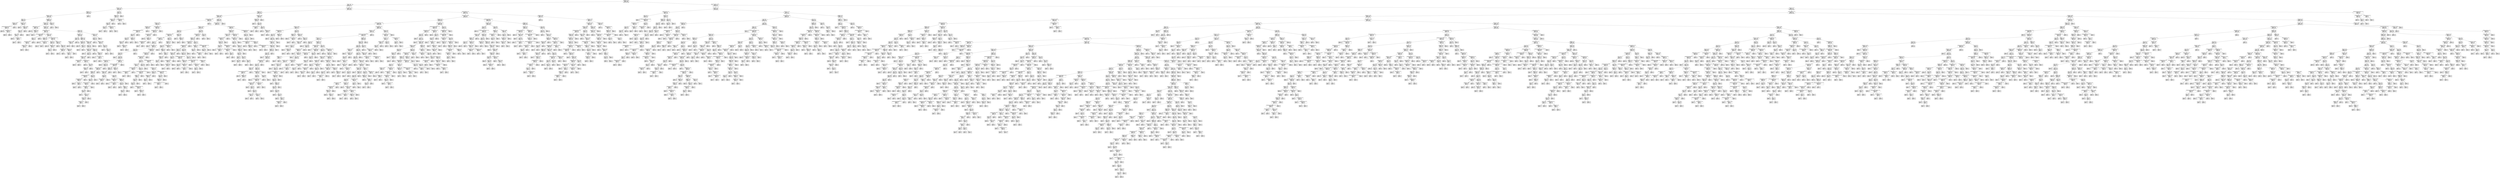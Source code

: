 digraph Tree {
node [shape=box] ;
0 [label="euribor3m <= 1.276\nentropy = 0.954\nsamples = 7984\nvalue = [5000, 2984]"] ;
1 [label="pdays <= 16.5\nentropy = 0.85\nsamples = 2170\nvalue = [599, 1571]"] ;
0 -> 1 [labeldistance=2.5, labelangle=45, headlabel="True"] ;
2 [label="euribor3m <= 1.265\nentropy = 0.378\nsamples = 627\nvalue = [46, 581]"] ;
1 -> 2 ;
3 [label="campaign <= 7.0\nentropy = 0.327\nsamples = 601\nvalue = [36, 565]"] ;
2 -> 3 ;
4 [label="euribor3m <= 0.651\nentropy = 0.314\nsamples = 599\nvalue = [34, 565]"] ;
3 -> 4 ;
5 [label="pdays <= 8.0\nentropy = 0.65\nsamples = 48\nvalue = [8, 40]"] ;
4 -> 5 ;
6 [label="euribor3m <= 0.65\nentropy = 0.33\nsamples = 33\nvalue = [2, 31]"] ;
5 -> 6 ;
7 [label="education_professional.course <= 0.5\nentropy = 0.201\nsamples = 32\nvalue = [1, 31]"] ;
6 -> 7 ;
8 [label="entropy = 0.0\nsamples = 28\nvalue = [0, 28]"] ;
7 -> 8 ;
9 [label="job_housemaid <= 0.5\nentropy = 0.811\nsamples = 4\nvalue = [1, 3]"] ;
7 -> 9 ;
10 [label="entropy = 0.0\nsamples = 3\nvalue = [0, 3]"] ;
9 -> 10 ;
11 [label="entropy = 0.0\nsamples = 1\nvalue = [1, 0]"] ;
9 -> 11 ;
12 [label="entropy = 0.0\nsamples = 1\nvalue = [1, 0]"] ;
6 -> 12 ;
13 [label="euribor3m <= 0.641\nentropy = 0.971\nsamples = 15\nvalue = [6, 9]"] ;
5 -> 13 ;
14 [label="entropy = 0.0\nsamples = 4\nvalue = [0, 4]"] ;
13 -> 14 ;
15 [label="euribor3m <= 0.646\nentropy = 0.994\nsamples = 11\nvalue = [6, 5]"] ;
13 -> 15 ;
16 [label="age <= 77.0\nentropy = 0.918\nsamples = 9\nvalue = [6, 3]"] ;
15 -> 16 ;
17 [label="pdays <= 12.5\nentropy = 0.592\nsamples = 7\nvalue = [6, 1]"] ;
16 -> 17 ;
18 [label="entropy = 0.0\nsamples = 5\nvalue = [5, 0]"] ;
17 -> 18 ;
19 [label="marital_single <= 0.5\nentropy = 1.0\nsamples = 2\nvalue = [1, 1]"] ;
17 -> 19 ;
20 [label="entropy = 0.0\nsamples = 1\nvalue = [1, 0]"] ;
19 -> 20 ;
21 [label="entropy = 0.0\nsamples = 1\nvalue = [0, 1]"] ;
19 -> 21 ;
22 [label="entropy = 0.0\nsamples = 2\nvalue = [0, 2]"] ;
16 -> 22 ;
23 [label="entropy = 0.0\nsamples = 2\nvalue = [0, 2]"] ;
15 -> 23 ;
24 [label="job_unknown <= 0.5\nentropy = 0.274\nsamples = 551\nvalue = [26, 525]"] ;
4 -> 24 ;
25 [label="euribor3m <= 0.714\nentropy = 0.26\nsamples = 546\nvalue = [24, 522]"] ;
24 -> 25 ;
26 [label="default_unknown <= 0.5\nentropy = 0.075\nsamples = 109\nvalue = [1, 108]"] ;
25 -> 26 ;
27 [label="entropy = 0.0\nsamples = 104\nvalue = [0, 104]"] ;
26 -> 27 ;
28 [label="campaign <= 2.5\nentropy = 0.722\nsamples = 5\nvalue = [1, 4]"] ;
26 -> 28 ;
29 [label="entropy = 0.0\nsamples = 4\nvalue = [0, 4]"] ;
28 -> 29 ;
30 [label="entropy = 0.0\nsamples = 1\nvalue = [1, 0]"] ;
28 -> 30 ;
31 [label="euribor3m <= 0.755\nentropy = 0.297\nsamples = 437\nvalue = [23, 414]"] ;
25 -> 31 ;
32 [label="poutcome_success <= 0.5\nentropy = 0.494\nsamples = 111\nvalue = [12, 99]"] ;
31 -> 32 ;
33 [label="education_university.degree <= 0.5\nentropy = 0.918\nsamples = 12\nvalue = [4, 8]"] ;
32 -> 33 ;
34 [label="pdays <= 7.5\nentropy = 0.722\nsamples = 10\nvalue = [2, 8]"] ;
33 -> 34 ;
35 [label="day_of_week_tue <= 0.5\nentropy = 0.971\nsamples = 5\nvalue = [2, 3]"] ;
34 -> 35 ;
36 [label="euribor3m <= 0.735\nentropy = 0.918\nsamples = 3\nvalue = [2, 1]"] ;
35 -> 36 ;
37 [label="entropy = 0.0\nsamples = 2\nvalue = [2, 0]"] ;
36 -> 37 ;
38 [label="entropy = 0.0\nsamples = 1\nvalue = [0, 1]"] ;
36 -> 38 ;
39 [label="entropy = 0.0\nsamples = 2\nvalue = [0, 2]"] ;
35 -> 39 ;
40 [label="entropy = 0.0\nsamples = 5\nvalue = [0, 5]"] ;
34 -> 40 ;
41 [label="entropy = 0.0\nsamples = 2\nvalue = [2, 0]"] ;
33 -> 41 ;
42 [label="euribor3m <= 0.721\nentropy = 0.405\nsamples = 99\nvalue = [8, 91]"] ;
32 -> 42 ;
43 [label="campaign <= 3.5\nentropy = 0.156\nsamples = 44\nvalue = [1, 43]"] ;
42 -> 43 ;
44 [label="entropy = 0.0\nsamples = 40\nvalue = [0, 40]"] ;
43 -> 44 ;
45 [label="day_of_week_wed <= 0.5\nentropy = 0.811\nsamples = 4\nvalue = [1, 3]"] ;
43 -> 45 ;
46 [label="entropy = 0.0\nsamples = 3\nvalue = [0, 3]"] ;
45 -> 46 ;
47 [label="entropy = 0.0\nsamples = 1\nvalue = [1, 0]"] ;
45 -> 47 ;
48 [label="education_university.degree <= 0.5\nentropy = 0.55\nsamples = 55\nvalue = [7, 48]"] ;
42 -> 48 ;
49 [label="previous <= 1.5\nentropy = 0.323\nsamples = 34\nvalue = [2, 32]"] ;
48 -> 49 ;
50 [label="entropy = 0.0\nsamples = 25\nvalue = [0, 25]"] ;
49 -> 50 ;
51 [label="housing_yes <= 0.5\nentropy = 0.764\nsamples = 9\nvalue = [2, 7]"] ;
49 -> 51 ;
52 [label="pdays <= 2.5\nentropy = 1.0\nsamples = 4\nvalue = [2, 2]"] ;
51 -> 52 ;
53 [label="entropy = 0.0\nsamples = 2\nvalue = [0, 2]"] ;
52 -> 53 ;
54 [label="entropy = 0.0\nsamples = 2\nvalue = [2, 0]"] ;
52 -> 54 ;
55 [label="entropy = 0.0\nsamples = 5\nvalue = [0, 5]"] ;
51 -> 55 ;
56 [label="euribor3m <= 0.725\nentropy = 0.792\nsamples = 21\nvalue = [5, 16]"] ;
48 -> 56 ;
57 [label="entropy = 0.0\nsamples = 2\nvalue = [2, 0]"] ;
56 -> 57 ;
58 [label="loan_yes <= 0.5\nentropy = 0.629\nsamples = 19\nvalue = [3, 16]"] ;
56 -> 58 ;
59 [label="job_technician <= 0.5\nentropy = 0.337\nsamples = 16\nvalue = [1, 15]"] ;
58 -> 59 ;
60 [label="entropy = 0.0\nsamples = 15\nvalue = [0, 15]"] ;
59 -> 60 ;
61 [label="entropy = 0.0\nsamples = 1\nvalue = [1, 0]"] ;
59 -> 61 ;
62 [label="month_jun <= 0.5\nentropy = 0.918\nsamples = 3\nvalue = [2, 1]"] ;
58 -> 62 ;
63 [label="job_retired <= 0.5\nentropy = 1.0\nsamples = 2\nvalue = [1, 1]"] ;
62 -> 63 ;
64 [label="entropy = 0.0\nsamples = 1\nvalue = [0, 1]"] ;
63 -> 64 ;
65 [label="entropy = 0.0\nsamples = 1\nvalue = [1, 0]"] ;
63 -> 65 ;
66 [label="entropy = 0.0\nsamples = 1\nvalue = [1, 0]"] ;
62 -> 66 ;
67 [label="previous <= 3.5\nentropy = 0.213\nsamples = 326\nvalue = [11, 315]"] ;
31 -> 67 ;
68 [label="housing_yes <= 0.5\nentropy = 0.176\nsamples = 304\nvalue = [8, 296]"] ;
67 -> 68 ;
69 [label="age <= 23.5\nentropy = 0.063\nsamples = 135\nvalue = [1, 134]"] ;
68 -> 69 ;
70 [label="euribor3m <= 1.036\nentropy = 0.503\nsamples = 9\nvalue = [1, 8]"] ;
69 -> 70 ;
71 [label="entropy = 0.0\nsamples = 8\nvalue = [0, 8]"] ;
70 -> 71 ;
72 [label="entropy = 0.0\nsamples = 1\nvalue = [1, 0]"] ;
70 -> 72 ;
73 [label="entropy = 0.0\nsamples = 126\nvalue = [0, 126]"] ;
69 -> 73 ;
74 [label="campaign <= 1.5\nentropy = 0.249\nsamples = 169\nvalue = [7, 162]"] ;
68 -> 74 ;
75 [label="month_jun <= 0.5\nentropy = 0.093\nsamples = 84\nvalue = [1, 83]"] ;
74 -> 75 ;
76 [label="entropy = 0.0\nsamples = 79\nvalue = [0, 79]"] ;
75 -> 76 ;
77 [label="pdays <= 7.0\nentropy = 0.722\nsamples = 5\nvalue = [1, 4]"] ;
75 -> 77 ;
78 [label="entropy = 0.0\nsamples = 4\nvalue = [0, 4]"] ;
77 -> 78 ;
79 [label="entropy = 0.0\nsamples = 1\nvalue = [1, 0]"] ;
77 -> 79 ;
80 [label="euribor3m <= 0.905\nentropy = 0.368\nsamples = 85\nvalue = [6, 79]"] ;
74 -> 80 ;
81 [label="pdays <= 5.0\nentropy = 0.444\nsamples = 65\nvalue = [6, 59]"] ;
80 -> 81 ;
82 [label="euribor3m <= 0.815\nentropy = 0.637\nsamples = 31\nvalue = [5, 26]"] ;
81 -> 82 ;
83 [label="entropy = 0.0\nsamples = 10\nvalue = [0, 10]"] ;
82 -> 83 ;
84 [label="age <= 62.0\nentropy = 0.792\nsamples = 21\nvalue = [5, 16]"] ;
82 -> 84 ;
85 [label="euribor3m <= 0.844\nentropy = 0.722\nsamples = 20\nvalue = [4, 16]"] ;
84 -> 85 ;
86 [label="marital_married <= 0.5\nentropy = 0.918\nsamples = 3\nvalue = [2, 1]"] ;
85 -> 86 ;
87 [label="entropy = 0.0\nsamples = 2\nvalue = [2, 0]"] ;
86 -> 87 ;
88 [label="entropy = 0.0\nsamples = 1\nvalue = [0, 1]"] ;
86 -> 88 ;
89 [label="marital_married <= 0.5\nentropy = 0.523\nsamples = 17\nvalue = [2, 15]"] ;
85 -> 89 ;
90 [label="entropy = 0.0\nsamples = 10\nvalue = [0, 10]"] ;
89 -> 90 ;
91 [label="age <= 49.5\nentropy = 0.863\nsamples = 7\nvalue = [2, 5]"] ;
89 -> 91 ;
92 [label="month_jul <= 0.5\nentropy = 0.918\nsamples = 3\nvalue = [2, 1]"] ;
91 -> 92 ;
93 [label="entropy = 0.0\nsamples = 2\nvalue = [2, 0]"] ;
92 -> 93 ;
94 [label="entropy = 0.0\nsamples = 1\nvalue = [0, 1]"] ;
92 -> 94 ;
95 [label="entropy = 0.0\nsamples = 4\nvalue = [0, 4]"] ;
91 -> 95 ;
96 [label="entropy = 0.0\nsamples = 1\nvalue = [1, 0]"] ;
84 -> 96 ;
97 [label="previous <= 2.5\nentropy = 0.191\nsamples = 34\nvalue = [1, 33]"] ;
81 -> 97 ;
98 [label="entropy = 0.0\nsamples = 28\nvalue = [0, 28]"] ;
97 -> 98 ;
99 [label="month_sep <= 0.5\nentropy = 0.65\nsamples = 6\nvalue = [1, 5]"] ;
97 -> 99 ;
100 [label="entropy = 0.0\nsamples = 4\nvalue = [0, 4]"] ;
99 -> 100 ;
101 [label="day_of_week_thu <= 0.5\nentropy = 1.0\nsamples = 2\nvalue = [1, 1]"] ;
99 -> 101 ;
102 [label="entropy = 0.0\nsamples = 1\nvalue = [1, 0]"] ;
101 -> 102 ;
103 [label="entropy = 0.0\nsamples = 1\nvalue = [0, 1]"] ;
101 -> 103 ;
104 [label="entropy = 0.0\nsamples = 20\nvalue = [0, 20]"] ;
80 -> 104 ;
105 [label="euribor3m <= 1.049\nentropy = 0.575\nsamples = 22\nvalue = [3, 19]"] ;
67 -> 105 ;
106 [label="pdays <= 5.5\nentropy = 0.454\nsamples = 21\nvalue = [2, 19]"] ;
105 -> 106 ;
107 [label="entropy = 0.0\nsamples = 10\nvalue = [0, 10]"] ;
106 -> 107 ;
108 [label="euribor3m <= 0.891\nentropy = 0.684\nsamples = 11\nvalue = [2, 9]"] ;
106 -> 108 ;
109 [label="entropy = 0.0\nsamples = 5\nvalue = [0, 5]"] ;
108 -> 109 ;
110 [label="age <= 25.5\nentropy = 0.918\nsamples = 6\nvalue = [2, 4]"] ;
108 -> 110 ;
111 [label="entropy = 0.0\nsamples = 1\nvalue = [1, 0]"] ;
110 -> 111 ;
112 [label="pdays <= 11.5\nentropy = 0.722\nsamples = 5\nvalue = [1, 4]"] ;
110 -> 112 ;
113 [label="entropy = 0.0\nsamples = 4\nvalue = [0, 4]"] ;
112 -> 113 ;
114 [label="entropy = 0.0\nsamples = 1\nvalue = [1, 0]"] ;
112 -> 114 ;
115 [label="entropy = 0.0\nsamples = 1\nvalue = [1, 0]"] ;
105 -> 115 ;
116 [label="previous <= 1.5\nentropy = 0.971\nsamples = 5\nvalue = [2, 3]"] ;
24 -> 116 ;
117 [label="entropy = 0.0\nsamples = 2\nvalue = [2, 0]"] ;
116 -> 117 ;
118 [label="entropy = 0.0\nsamples = 3\nvalue = [0, 3]"] ;
116 -> 118 ;
119 [label="entropy = 0.0\nsamples = 2\nvalue = [2, 0]"] ;
3 -> 119 ;
120 [label="age <= 37.5\nentropy = 0.961\nsamples = 26\nvalue = [10, 16]"] ;
2 -> 120 ;
121 [label="campaign <= 1.5\nentropy = 0.998\nsamples = 19\nvalue = [10, 9]"] ;
120 -> 121 ;
122 [label="euribor3m <= 1.267\nentropy = 0.961\nsamples = 13\nvalue = [5, 8]"] ;
121 -> 122 ;
123 [label="age <= 30.5\nentropy = 0.991\nsamples = 9\nvalue = [5, 4]"] ;
122 -> 123 ;
124 [label="age <= 22.5\nentropy = 0.722\nsamples = 5\nvalue = [4, 1]"] ;
123 -> 124 ;
125 [label="entropy = 0.0\nsamples = 1\nvalue = [0, 1]"] ;
124 -> 125 ;
126 [label="entropy = 0.0\nsamples = 4\nvalue = [4, 0]"] ;
124 -> 126 ;
127 [label="education_basic.6y <= 0.5\nentropy = 0.811\nsamples = 4\nvalue = [1, 3]"] ;
123 -> 127 ;
128 [label="entropy = 0.0\nsamples = 3\nvalue = [0, 3]"] ;
127 -> 128 ;
129 [label="entropy = 0.0\nsamples = 1\nvalue = [1, 0]"] ;
127 -> 129 ;
130 [label="entropy = 0.0\nsamples = 4\nvalue = [0, 4]"] ;
122 -> 130 ;
131 [label="education_unknown <= 0.5\nentropy = 0.65\nsamples = 6\nvalue = [5, 1]"] ;
121 -> 131 ;
132 [label="entropy = 0.0\nsamples = 5\nvalue = [5, 0]"] ;
131 -> 132 ;
133 [label="entropy = 0.0\nsamples = 1\nvalue = [0, 1]"] ;
131 -> 133 ;
134 [label="entropy = 0.0\nsamples = 7\nvalue = [0, 7]"] ;
120 -> 134 ;
135 [label="cons.conf.idx <= -43.5\nentropy = 0.941\nsamples = 1543\nvalue = [553, 990]"] ;
1 -> 135 ;
136 [label="campaign <= 5.5\nentropy = 0.99\nsamples = 422\nvalue = [236, 186]"] ;
135 -> 136 ;
137 [label="euribor3m <= 1.048\nentropy = 0.998\nsamples = 384\nvalue = [201, 183]"] ;
136 -> 137 ;
138 [label="education_unknown <= 0.5\nentropy = 0.824\nsamples = 62\nvalue = [16, 46]"] ;
137 -> 138 ;
139 [label="euribor3m <= 0.997\nentropy = 0.761\nsamples = 59\nvalue = [13, 46]"] ;
138 -> 139 ;
140 [label="job_student <= 0.5\nentropy = 0.966\nsamples = 23\nvalue = [9, 14]"] ;
139 -> 140 ;
141 [label="education_professional.course <= 0.5\nentropy = 0.918\nsamples = 21\nvalue = [7, 14]"] ;
140 -> 141 ;
142 [label="age <= 43.0\nentropy = 0.977\nsamples = 17\nvalue = [7, 10]"] ;
141 -> 142 ;
143 [label="age <= 30.0\nentropy = 0.994\nsamples = 11\nvalue = [6, 5]"] ;
142 -> 143 ;
144 [label="previous <= 0.5\nentropy = 0.863\nsamples = 7\nvalue = [2, 5]"] ;
143 -> 144 ;
145 [label="entropy = 0.0\nsamples = 4\nvalue = [0, 4]"] ;
144 -> 145 ;
146 [label="housing_yes <= 0.5\nentropy = 0.918\nsamples = 3\nvalue = [2, 1]"] ;
144 -> 146 ;
147 [label="entropy = 0.0\nsamples = 2\nvalue = [2, 0]"] ;
146 -> 147 ;
148 [label="entropy = 0.0\nsamples = 1\nvalue = [0, 1]"] ;
146 -> 148 ;
149 [label="entropy = 0.0\nsamples = 4\nvalue = [4, 0]"] ;
143 -> 149 ;
150 [label="campaign <= 3.0\nentropy = 0.65\nsamples = 6\nvalue = [1, 5]"] ;
142 -> 150 ;
151 [label="entropy = 0.0\nsamples = 5\nvalue = [0, 5]"] ;
150 -> 151 ;
152 [label="entropy = 0.0\nsamples = 1\nvalue = [1, 0]"] ;
150 -> 152 ;
153 [label="entropy = 0.0\nsamples = 4\nvalue = [0, 4]"] ;
141 -> 153 ;
154 [label="entropy = 0.0\nsamples = 2\nvalue = [2, 0]"] ;
140 -> 154 ;
155 [label="contact_telephone <= 0.5\nentropy = 0.503\nsamples = 36\nvalue = [4, 32]"] ;
139 -> 155 ;
156 [label="job_entrepreneur <= 0.5\nentropy = 0.422\nsamples = 35\nvalue = [3, 32]"] ;
155 -> 156 ;
157 [label="day_of_week_thu <= 0.5\nentropy = 0.323\nsamples = 34\nvalue = [2, 32]"] ;
156 -> 157 ;
158 [label="entropy = 0.0\nsamples = 25\nvalue = [0, 25]"] ;
157 -> 158 ;
159 [label="campaign <= 2.5\nentropy = 0.764\nsamples = 9\nvalue = [2, 7]"] ;
157 -> 159 ;
160 [label="job_management <= 0.5\nentropy = 0.544\nsamples = 8\nvalue = [1, 7]"] ;
159 -> 160 ;
161 [label="entropy = 0.0\nsamples = 7\nvalue = [0, 7]"] ;
160 -> 161 ;
162 [label="entropy = 0.0\nsamples = 1\nvalue = [1, 0]"] ;
160 -> 162 ;
163 [label="entropy = 0.0\nsamples = 1\nvalue = [1, 0]"] ;
159 -> 163 ;
164 [label="entropy = 0.0\nsamples = 1\nvalue = [1, 0]"] ;
156 -> 164 ;
165 [label="entropy = 0.0\nsamples = 1\nvalue = [1, 0]"] ;
155 -> 165 ;
166 [label="entropy = 0.0\nsamples = 3\nvalue = [3, 0]"] ;
138 -> 166 ;
167 [label="previous <= 1.5\nentropy = 0.984\nsamples = 322\nvalue = [185, 137]"] ;
137 -> 167 ;
168 [label="day_of_week_thu <= 0.5\nentropy = 0.987\nsamples = 316\nvalue = [179, 137]"] ;
167 -> 168 ;
169 [label="euribor3m <= 1.254\nentropy = 0.999\nsamples = 234\nvalue = [122, 112]"] ;
168 -> 169 ;
170 [label="age <= 51.5\nentropy = 0.98\nsamples = 156\nvalue = [91, 65]"] ;
169 -> 170 ;
171 [label="education_basic.9y <= 0.5\nentropy = 0.994\nsamples = 141\nvalue = [77, 64]"] ;
170 -> 171 ;
172 [label="education_unknown <= 0.5\nentropy = 1.0\nsamples = 120\nvalue = [61, 59]"] ;
171 -> 172 ;
173 [label="age <= 22.5\nentropy = 1.0\nsamples = 117\nvalue = [58, 59]"] ;
172 -> 173 ;
174 [label="entropy = 0.0\nsamples = 2\nvalue = [0, 2]"] ;
173 -> 174 ;
175 [label="marital_single <= 0.5\nentropy = 1.0\nsamples = 115\nvalue = [58, 57]"] ;
173 -> 175 ;
176 [label="age <= 49.0\nentropy = 0.988\nsamples = 69\nvalue = [30, 39]"] ;
175 -> 176 ;
177 [label="age <= 23.5\nentropy = 0.992\nsamples = 67\nvalue = [30, 37]"] ;
176 -> 177 ;
178 [label="entropy = 0.0\nsamples = 1\nvalue = [1, 0]"] ;
177 -> 178 ;
179 [label="age <= 33.5\nentropy = 0.989\nsamples = 66\nvalue = [29, 37]"] ;
177 -> 179 ;
180 [label="marital_married <= 0.5\nentropy = 0.94\nsamples = 28\nvalue = [10, 18]"] ;
179 -> 180 ;
181 [label="entropy = 0.0\nsamples = 3\nvalue = [0, 3]"] ;
180 -> 181 ;
182 [label="loan_yes <= 0.5\nentropy = 0.971\nsamples = 25\nvalue = [10, 15]"] ;
180 -> 182 ;
183 [label="default_unknown <= 0.5\nentropy = 0.988\nsamples = 23\nvalue = [10, 13]"] ;
182 -> 183 ;
184 [label="campaign <= 1.5\nentropy = 0.998\nsamples = 21\nvalue = [10, 11]"] ;
183 -> 184 ;
185 [label="education_high.school <= 0.5\nentropy = 0.811\nsamples = 8\nvalue = [2, 6]"] ;
184 -> 185 ;
186 [label="job_management <= 0.5\nentropy = 0.592\nsamples = 7\nvalue = [1, 6]"] ;
185 -> 186 ;
187 [label="entropy = 0.0\nsamples = 5\nvalue = [0, 5]"] ;
186 -> 187 ;
188 [label="month_may <= 0.5\nentropy = 1.0\nsamples = 2\nvalue = [1, 1]"] ;
186 -> 188 ;
189 [label="entropy = 0.0\nsamples = 1\nvalue = [0, 1]"] ;
188 -> 189 ;
190 [label="entropy = 0.0\nsamples = 1\nvalue = [1, 0]"] ;
188 -> 190 ;
191 [label="entropy = 0.0\nsamples = 1\nvalue = [1, 0]"] ;
185 -> 191 ;
192 [label="age <= 32.5\nentropy = 0.961\nsamples = 13\nvalue = [8, 5]"] ;
184 -> 192 ;
193 [label="age <= 30.5\nentropy = 0.918\nsamples = 12\nvalue = [8, 4]"] ;
192 -> 193 ;
194 [label="education_basic.6y <= 0.5\nentropy = 0.991\nsamples = 9\nvalue = [5, 4]"] ;
193 -> 194 ;
195 [label="job_management <= 0.5\nentropy = 1.0\nsamples = 8\nvalue = [4, 4]"] ;
194 -> 195 ;
196 [label="age <= 26.5\nentropy = 0.985\nsamples = 7\nvalue = [3, 4]"] ;
195 -> 196 ;
197 [label="entropy = 0.0\nsamples = 1\nvalue = [1, 0]"] ;
196 -> 197 ;
198 [label="euribor3m <= 1.247\nentropy = 0.918\nsamples = 6\nvalue = [2, 4]"] ;
196 -> 198 ;
199 [label="previous <= 0.5\nentropy = 0.918\nsamples = 3\nvalue = [2, 1]"] ;
198 -> 199 ;
200 [label="housing_yes <= 0.5\nentropy = 1.0\nsamples = 2\nvalue = [1, 1]"] ;
199 -> 200 ;
201 [label="entropy = 0.0\nsamples = 1\nvalue = [1, 0]"] ;
200 -> 201 ;
202 [label="entropy = 0.0\nsamples = 1\nvalue = [0, 1]"] ;
200 -> 202 ;
203 [label="entropy = 0.0\nsamples = 1\nvalue = [1, 0]"] ;
199 -> 203 ;
204 [label="entropy = 0.0\nsamples = 3\nvalue = [0, 3]"] ;
198 -> 204 ;
205 [label="entropy = 0.0\nsamples = 1\nvalue = [1, 0]"] ;
195 -> 205 ;
206 [label="entropy = 0.0\nsamples = 1\nvalue = [1, 0]"] ;
194 -> 206 ;
207 [label="entropy = 0.0\nsamples = 3\nvalue = [3, 0]"] ;
193 -> 207 ;
208 [label="entropy = 0.0\nsamples = 1\nvalue = [0, 1]"] ;
192 -> 208 ;
209 [label="entropy = 0.0\nsamples = 2\nvalue = [0, 2]"] ;
183 -> 209 ;
210 [label="entropy = 0.0\nsamples = 2\nvalue = [0, 2]"] ;
182 -> 210 ;
211 [label="job_management <= 0.5\nentropy = 1.0\nsamples = 38\nvalue = [19, 19]"] ;
179 -> 211 ;
212 [label="education_university.degree <= 0.5\nentropy = 0.995\nsamples = 35\nvalue = [19, 16]"] ;
211 -> 212 ;
213 [label="campaign <= 4.5\nentropy = 0.991\nsamples = 27\nvalue = [12, 15]"] ;
212 -> 213 ;
214 [label="euribor3m <= 1.247\nentropy = 0.999\nsamples = 25\nvalue = [12, 13]"] ;
213 -> 214 ;
215 [label="age <= 38.0\nentropy = 0.811\nsamples = 8\nvalue = [2, 6]"] ;
214 -> 215 ;
216 [label="default_unknown <= 0.5\nentropy = 0.918\nsamples = 3\nvalue = [2, 1]"] ;
215 -> 216 ;
217 [label="entropy = 0.0\nsamples = 2\nvalue = [2, 0]"] ;
216 -> 217 ;
218 [label="entropy = 0.0\nsamples = 1\nvalue = [0, 1]"] ;
216 -> 218 ;
219 [label="entropy = 0.0\nsamples = 5\nvalue = [0, 5]"] ;
215 -> 219 ;
220 [label="age <= 35.5\nentropy = 0.977\nsamples = 17\nvalue = [10, 7]"] ;
214 -> 220 ;
221 [label="default_unknown <= 0.5\nentropy = 0.722\nsamples = 5\nvalue = [1, 4]"] ;
220 -> 221 ;
222 [label="entropy = 0.0\nsamples = 3\nvalue = [0, 3]"] ;
221 -> 222 ;
223 [label="education_high.school <= 0.5\nentropy = 1.0\nsamples = 2\nvalue = [1, 1]"] ;
221 -> 223 ;
224 [label="entropy = 0.0\nsamples = 1\nvalue = [1, 0]"] ;
223 -> 224 ;
225 [label="entropy = 0.0\nsamples = 1\nvalue = [0, 1]"] ;
223 -> 225 ;
226 [label="campaign <= 2.5\nentropy = 0.811\nsamples = 12\nvalue = [9, 3]"] ;
220 -> 226 ;
227 [label="age <= 41.5\nentropy = 0.954\nsamples = 8\nvalue = [5, 3]"] ;
226 -> 227 ;
228 [label="entropy = 0.0\nsamples = 2\nvalue = [2, 0]"] ;
227 -> 228 ;
229 [label="campaign <= 1.5\nentropy = 1.0\nsamples = 6\nvalue = [3, 3]"] ;
227 -> 229 ;
230 [label="age <= 42.5\nentropy = 0.811\nsamples = 4\nvalue = [3, 1]"] ;
229 -> 230 ;
231 [label="entropy = 0.0\nsamples = 1\nvalue = [0, 1]"] ;
230 -> 231 ;
232 [label="entropy = 0.0\nsamples = 3\nvalue = [3, 0]"] ;
230 -> 232 ;
233 [label="entropy = 0.0\nsamples = 2\nvalue = [0, 2]"] ;
229 -> 233 ;
234 [label="entropy = 0.0\nsamples = 4\nvalue = [4, 0]"] ;
226 -> 234 ;
235 [label="entropy = 0.0\nsamples = 2\nvalue = [0, 2]"] ;
213 -> 235 ;
236 [label="campaign <= 3.5\nentropy = 0.544\nsamples = 8\nvalue = [7, 1]"] ;
212 -> 236 ;
237 [label="entropy = 0.0\nsamples = 7\nvalue = [7, 0]"] ;
236 -> 237 ;
238 [label="entropy = 0.0\nsamples = 1\nvalue = [0, 1]"] ;
236 -> 238 ;
239 [label="entropy = 0.0\nsamples = 3\nvalue = [0, 3]"] ;
211 -> 239 ;
240 [label="entropy = 0.0\nsamples = 2\nvalue = [0, 2]"] ;
176 -> 240 ;
241 [label="job_management <= 0.5\nentropy = 0.966\nsamples = 46\nvalue = [28, 18]"] ;
175 -> 241 ;
242 [label="job_entrepreneur <= 0.5\nentropy = 0.946\nsamples = 44\nvalue = [28, 16]"] ;
241 -> 242 ;
243 [label="default_unknown <= 0.5\nentropy = 0.933\nsamples = 43\nvalue = [28, 15]"] ;
242 -> 243 ;
244 [label="age <= 29.5\nentropy = 0.91\nsamples = 40\nvalue = [27, 13]"] ;
243 -> 244 ;
245 [label="euribor3m <= 1.247\nentropy = 0.977\nsamples = 17\nvalue = [10, 7]"] ;
244 -> 245 ;
246 [label="poutcome_nonexistent <= 0.5\nentropy = 0.65\nsamples = 6\nvalue = [5, 1]"] ;
245 -> 246 ;
247 [label="education_high.school <= 0.5\nentropy = 1.0\nsamples = 2\nvalue = [1, 1]"] ;
246 -> 247 ;
248 [label="entropy = 0.0\nsamples = 1\nvalue = [0, 1]"] ;
247 -> 248 ;
249 [label="entropy = 0.0\nsamples = 1\nvalue = [1, 0]"] ;
247 -> 249 ;
250 [label="entropy = 0.0\nsamples = 4\nvalue = [4, 0]"] ;
246 -> 250 ;
251 [label="age <= 27.5\nentropy = 0.994\nsamples = 11\nvalue = [5, 6]"] ;
245 -> 251 ;
252 [label="education_university.degree <= 0.5\nentropy = 0.991\nsamples = 9\nvalue = [5, 4]"] ;
251 -> 252 ;
253 [label="campaign <= 4.5\nentropy = 1.0\nsamples = 8\nvalue = [4, 4]"] ;
252 -> 253 ;
254 [label="age <= 25.5\nentropy = 0.985\nsamples = 7\nvalue = [3, 4]"] ;
253 -> 254 ;
255 [label="age <= 23.5\nentropy = 0.918\nsamples = 6\nvalue = [2, 4]"] ;
254 -> 255 ;
256 [label="entropy = 0.0\nsamples = 1\nvalue = [0, 1]"] ;
255 -> 256 ;
257 [label="education_high.school <= 0.5\nentropy = 0.971\nsamples = 5\nvalue = [2, 3]"] ;
255 -> 257 ;
258 [label="entropy = 0.0\nsamples = 1\nvalue = [1, 0]"] ;
257 -> 258 ;
259 [label="campaign <= 3.5\nentropy = 0.811\nsamples = 4\nvalue = [1, 3]"] ;
257 -> 259 ;
260 [label="entropy = 0.0\nsamples = 2\nvalue = [0, 2]"] ;
259 -> 260 ;
261 [label="entropy = 1.0\nsamples = 2\nvalue = [1, 1]"] ;
259 -> 261 ;
262 [label="entropy = 0.0\nsamples = 1\nvalue = [1, 0]"] ;
254 -> 262 ;
263 [label="entropy = 0.0\nsamples = 1\nvalue = [1, 0]"] ;
253 -> 263 ;
264 [label="entropy = 0.0\nsamples = 1\nvalue = [1, 0]"] ;
252 -> 264 ;
265 [label="entropy = 0.0\nsamples = 2\nvalue = [0, 2]"] ;
251 -> 265 ;
266 [label="age <= 31.0\nentropy = 0.828\nsamples = 23\nvalue = [17, 6]"] ;
244 -> 266 ;
267 [label="entropy = 0.0\nsamples = 6\nvalue = [6, 0]"] ;
266 -> 267 ;
268 [label="euribor3m <= 1.247\nentropy = 0.937\nsamples = 17\nvalue = [11, 6]"] ;
266 -> 268 ;
269 [label="loan_yes <= 0.5\nentropy = 0.985\nsamples = 7\nvalue = [3, 4]"] ;
268 -> 269 ;
270 [label="housing_yes <= 0.5\nentropy = 0.722\nsamples = 5\nvalue = [1, 4]"] ;
269 -> 270 ;
271 [label="age <= 40.5\nentropy = 1.0\nsamples = 2\nvalue = [1, 1]"] ;
270 -> 271 ;
272 [label="entropy = 0.0\nsamples = 1\nvalue = [1, 0]"] ;
271 -> 272 ;
273 [label="entropy = 0.0\nsamples = 1\nvalue = [0, 1]"] ;
271 -> 273 ;
274 [label="entropy = 0.0\nsamples = 3\nvalue = [0, 3]"] ;
270 -> 274 ;
275 [label="entropy = 0.0\nsamples = 2\nvalue = [2, 0]"] ;
269 -> 275 ;
276 [label="education_university.degree <= 0.5\nentropy = 0.722\nsamples = 10\nvalue = [8, 2]"] ;
268 -> 276 ;
277 [label="age <= 35.0\nentropy = 0.503\nsamples = 9\nvalue = [8, 1]"] ;
276 -> 277 ;
278 [label="campaign <= 3.0\nentropy = 0.811\nsamples = 4\nvalue = [3, 1]"] ;
277 -> 278 ;
279 [label="education_professional.course <= 0.5\nentropy = 1.0\nsamples = 2\nvalue = [1, 1]"] ;
278 -> 279 ;
280 [label="entropy = 0.0\nsamples = 1\nvalue = [0, 1]"] ;
279 -> 280 ;
281 [label="entropy = 0.0\nsamples = 1\nvalue = [1, 0]"] ;
279 -> 281 ;
282 [label="entropy = 0.0\nsamples = 2\nvalue = [2, 0]"] ;
278 -> 282 ;
283 [label="entropy = 0.0\nsamples = 5\nvalue = [5, 0]"] ;
277 -> 283 ;
284 [label="entropy = 0.0\nsamples = 1\nvalue = [0, 1]"] ;
276 -> 284 ;
285 [label="education_university.degree <= 0.5\nentropy = 0.918\nsamples = 3\nvalue = [1, 2]"] ;
243 -> 285 ;
286 [label="entropy = 0.0\nsamples = 2\nvalue = [0, 2]"] ;
285 -> 286 ;
287 [label="entropy = 0.0\nsamples = 1\nvalue = [1, 0]"] ;
285 -> 287 ;
288 [label="entropy = 0.0\nsamples = 1\nvalue = [0, 1]"] ;
242 -> 288 ;
289 [label="entropy = 0.0\nsamples = 2\nvalue = [0, 2]"] ;
241 -> 289 ;
290 [label="entropy = 0.0\nsamples = 3\nvalue = [3, 0]"] ;
172 -> 290 ;
291 [label="age <= 48.5\nentropy = 0.792\nsamples = 21\nvalue = [16, 5]"] ;
171 -> 291 ;
292 [label="campaign <= 4.5\nentropy = 0.722\nsamples = 20\nvalue = [16, 4]"] ;
291 -> 292 ;
293 [label="age <= 34.5\nentropy = 0.523\nsamples = 17\nvalue = [15, 2]"] ;
292 -> 293 ;
294 [label="entropy = 0.0\nsamples = 9\nvalue = [9, 0]"] ;
293 -> 294 ;
295 [label="campaign <= 1.5\nentropy = 0.811\nsamples = 8\nvalue = [6, 2]"] ;
293 -> 295 ;
296 [label="entropy = 0.0\nsamples = 4\nvalue = [4, 0]"] ;
295 -> 296 ;
297 [label="campaign <= 3.5\nentropy = 1.0\nsamples = 4\nvalue = [2, 2]"] ;
295 -> 297 ;
298 [label="campaign <= 2.5\nentropy = 0.918\nsamples = 3\nvalue = [1, 2]"] ;
297 -> 298 ;
299 [label="age <= 39.5\nentropy = 1.0\nsamples = 2\nvalue = [1, 1]"] ;
298 -> 299 ;
300 [label="entropy = 0.0\nsamples = 1\nvalue = [1, 0]"] ;
299 -> 300 ;
301 [label="entropy = 0.0\nsamples = 1\nvalue = [0, 1]"] ;
299 -> 301 ;
302 [label="entropy = 0.0\nsamples = 1\nvalue = [0, 1]"] ;
298 -> 302 ;
303 [label="entropy = 0.0\nsamples = 1\nvalue = [1, 0]"] ;
297 -> 303 ;
304 [label="job_entrepreneur <= 0.5\nentropy = 0.918\nsamples = 3\nvalue = [1, 2]"] ;
292 -> 304 ;
305 [label="entropy = 0.0\nsamples = 2\nvalue = [0, 2]"] ;
304 -> 305 ;
306 [label="entropy = 0.0\nsamples = 1\nvalue = [1, 0]"] ;
304 -> 306 ;
307 [label="entropy = 0.0\nsamples = 1\nvalue = [0, 1]"] ;
291 -> 307 ;
308 [label="loan_yes <= 0.5\nentropy = 0.353\nsamples = 15\nvalue = [14, 1]"] ;
170 -> 308 ;
309 [label="entropy = 0.0\nsamples = 11\nvalue = [11, 0]"] ;
308 -> 309 ;
310 [label="campaign <= 2.5\nentropy = 0.811\nsamples = 4\nvalue = [3, 1]"] ;
308 -> 310 ;
311 [label="entropy = 0.0\nsamples = 3\nvalue = [3, 0]"] ;
310 -> 311 ;
312 [label="entropy = 0.0\nsamples = 1\nvalue = [0, 1]"] ;
310 -> 312 ;
313 [label="age <= 58.5\nentropy = 0.969\nsamples = 78\nvalue = [31, 47]"] ;
169 -> 313 ;
314 [label="marital_unknown <= 0.5\nentropy = 0.944\nsamples = 72\nvalue = [26, 46]"] ;
313 -> 314 ;
315 [label="campaign <= 1.5\nentropy = 0.936\nsamples = 71\nvalue = [25, 46]"] ;
314 -> 315 ;
316 [label="job_housemaid <= 0.5\nentropy = 0.976\nsamples = 49\nvalue = [20, 29]"] ;
315 -> 316 ;
317 [label="marital_married <= 0.5\nentropy = 0.96\nsamples = 47\nvalue = [18, 29]"] ;
316 -> 317 ;
318 [label="loan_yes <= 0.5\nentropy = 1.0\nsamples = 24\nvalue = [12, 12]"] ;
317 -> 318 ;
319 [label="euribor3m <= 1.262\nentropy = 0.994\nsamples = 22\nvalue = [12, 10]"] ;
318 -> 319 ;
320 [label="age <= 46.0\nentropy = 0.863\nsamples = 7\nvalue = [2, 5]"] ;
319 -> 320 ;
321 [label="job_technician <= 0.5\nentropy = 0.65\nsamples = 6\nvalue = [1, 5]"] ;
320 -> 321 ;
322 [label="job_student <= 0.5\nentropy = 0.918\nsamples = 3\nvalue = [1, 2]"] ;
321 -> 322 ;
323 [label="entropy = 1.0\nsamples = 2\nvalue = [1, 1]"] ;
322 -> 323 ;
324 [label="entropy = 0.0\nsamples = 1\nvalue = [0, 1]"] ;
322 -> 324 ;
325 [label="entropy = 0.0\nsamples = 3\nvalue = [0, 3]"] ;
321 -> 325 ;
326 [label="entropy = 0.0\nsamples = 1\nvalue = [1, 0]"] ;
320 -> 326 ;
327 [label="education_university.degree <= 0.5\nentropy = 0.918\nsamples = 15\nvalue = [10, 5]"] ;
319 -> 327 ;
328 [label="entropy = 0.0\nsamples = 4\nvalue = [4, 0]"] ;
327 -> 328 ;
329 [label="housing_yes <= 0.5\nentropy = 0.994\nsamples = 11\nvalue = [6, 5]"] ;
327 -> 329 ;
330 [label="age <= 51.5\nentropy = 0.65\nsamples = 6\nvalue = [5, 1]"] ;
329 -> 330 ;
331 [label="entropy = 0.0\nsamples = 5\nvalue = [5, 0]"] ;
330 -> 331 ;
332 [label="entropy = 0.0\nsamples = 1\nvalue = [0, 1]"] ;
330 -> 332 ;
333 [label="marital_single <= 0.5\nentropy = 0.722\nsamples = 5\nvalue = [1, 4]"] ;
329 -> 333 ;
334 [label="day_of_week_tue <= 0.5\nentropy = 1.0\nsamples = 2\nvalue = [1, 1]"] ;
333 -> 334 ;
335 [label="entropy = 0.0\nsamples = 1\nvalue = [0, 1]"] ;
334 -> 335 ;
336 [label="entropy = 0.0\nsamples = 1\nvalue = [1, 0]"] ;
334 -> 336 ;
337 [label="entropy = 0.0\nsamples = 3\nvalue = [0, 3]"] ;
333 -> 337 ;
338 [label="entropy = 0.0\nsamples = 2\nvalue = [0, 2]"] ;
318 -> 338 ;
339 [label="age <= 43.5\nentropy = 0.828\nsamples = 23\nvalue = [6, 17]"] ;
317 -> 339 ;
340 [label="loan_yes <= 0.5\nentropy = 0.918\nsamples = 18\nvalue = [6, 12]"] ;
339 -> 340 ;
341 [label="age <= 41.5\nentropy = 0.811\nsamples = 16\nvalue = [4, 12]"] ;
340 -> 341 ;
342 [label="education_university.degree <= 0.5\nentropy = 0.619\nsamples = 13\nvalue = [2, 11]"] ;
341 -> 342 ;
343 [label="entropy = 0.0\nsamples = 7\nvalue = [0, 7]"] ;
342 -> 343 ;
344 [label="day_of_week_tue <= 0.5\nentropy = 0.918\nsamples = 6\nvalue = [2, 4]"] ;
342 -> 344 ;
345 [label="age <= 35.0\nentropy = 1.0\nsamples = 4\nvalue = [2, 2]"] ;
344 -> 345 ;
346 [label="entropy = 0.0\nsamples = 2\nvalue = [2, 0]"] ;
345 -> 346 ;
347 [label="entropy = 0.0\nsamples = 2\nvalue = [0, 2]"] ;
345 -> 347 ;
348 [label="entropy = 0.0\nsamples = 2\nvalue = [0, 2]"] ;
344 -> 348 ;
349 [label="housing_yes <= 0.5\nentropy = 0.918\nsamples = 3\nvalue = [2, 1]"] ;
341 -> 349 ;
350 [label="entropy = 0.0\nsamples = 1\nvalue = [0, 1]"] ;
349 -> 350 ;
351 [label="entropy = 0.0\nsamples = 2\nvalue = [2, 0]"] ;
349 -> 351 ;
352 [label="entropy = 0.0\nsamples = 2\nvalue = [2, 0]"] ;
340 -> 352 ;
353 [label="entropy = 0.0\nsamples = 5\nvalue = [0, 5]"] ;
339 -> 353 ;
354 [label="entropy = 0.0\nsamples = 2\nvalue = [2, 0]"] ;
316 -> 354 ;
355 [label="age <= 27.0\nentropy = 0.773\nsamples = 22\nvalue = [5, 17]"] ;
315 -> 355 ;
356 [label="job_student <= 0.5\nentropy = 1.0\nsamples = 6\nvalue = [3, 3]"] ;
355 -> 356 ;
357 [label="age <= 25.5\nentropy = 0.811\nsamples = 4\nvalue = [3, 1]"] ;
356 -> 357 ;
358 [label="entropy = 0.0\nsamples = 2\nvalue = [2, 0]"] ;
357 -> 358 ;
359 [label="contact_telephone <= 0.5\nentropy = 1.0\nsamples = 2\nvalue = [1, 1]"] ;
357 -> 359 ;
360 [label="entropy = 0.0\nsamples = 1\nvalue = [0, 1]"] ;
359 -> 360 ;
361 [label="entropy = 0.0\nsamples = 1\nvalue = [1, 0]"] ;
359 -> 361 ;
362 [label="entropy = 0.0\nsamples = 2\nvalue = [0, 2]"] ;
356 -> 362 ;
363 [label="education_university.degree <= 0.5\nentropy = 0.544\nsamples = 16\nvalue = [2, 14]"] ;
355 -> 363 ;
364 [label="age <= 35.5\nentropy = 0.918\nsamples = 6\nvalue = [2, 4]"] ;
363 -> 364 ;
365 [label="entropy = 0.0\nsamples = 4\nvalue = [0, 4]"] ;
364 -> 365 ;
366 [label="entropy = 0.0\nsamples = 2\nvalue = [2, 0]"] ;
364 -> 366 ;
367 [label="entropy = 0.0\nsamples = 10\nvalue = [0, 10]"] ;
363 -> 367 ;
368 [label="entropy = 0.0\nsamples = 1\nvalue = [1, 0]"] ;
314 -> 368 ;
369 [label="age <= 76.0\nentropy = 0.65\nsamples = 6\nvalue = [5, 1]"] ;
313 -> 369 ;
370 [label="entropy = 0.0\nsamples = 5\nvalue = [5, 0]"] ;
369 -> 370 ;
371 [label="entropy = 0.0\nsamples = 1\nvalue = [0, 1]"] ;
369 -> 371 ;
372 [label="marital_married <= 0.5\nentropy = 0.887\nsamples = 82\nvalue = [57, 25]"] ;
168 -> 372 ;
373 [label="housing_yes <= 0.5\nentropy = 0.989\nsamples = 41\nvalue = [23, 18]"] ;
372 -> 373 ;
374 [label="euribor3m <= 1.268\nentropy = 0.949\nsamples = 19\nvalue = [7, 12]"] ;
373 -> 374 ;
375 [label="education_basic.9y <= 0.5\nentropy = 0.874\nsamples = 17\nvalue = [5, 12]"] ;
374 -> 375 ;
376 [label="previous <= 0.5\nentropy = 0.961\nsamples = 13\nvalue = [5, 8]"] ;
375 -> 376 ;
377 [label="age <= 32.5\nentropy = 0.592\nsamples = 7\nvalue = [1, 6]"] ;
376 -> 377 ;
378 [label="entropy = 0.0\nsamples = 5\nvalue = [0, 5]"] ;
377 -> 378 ;
379 [label="marital_single <= 0.5\nentropy = 1.0\nsamples = 2\nvalue = [1, 1]"] ;
377 -> 379 ;
380 [label="entropy = 0.0\nsamples = 1\nvalue = [0, 1]"] ;
379 -> 380 ;
381 [label="entropy = 0.0\nsamples = 1\nvalue = [1, 0]"] ;
379 -> 381 ;
382 [label="education_unknown <= 0.5\nentropy = 0.918\nsamples = 6\nvalue = [4, 2]"] ;
376 -> 382 ;
383 [label="education_high.school <= 0.5\nentropy = 0.722\nsamples = 5\nvalue = [4, 1]"] ;
382 -> 383 ;
384 [label="entropy = 0.0\nsamples = 3\nvalue = [3, 0]"] ;
383 -> 384 ;
385 [label="age <= 30.0\nentropy = 1.0\nsamples = 2\nvalue = [1, 1]"] ;
383 -> 385 ;
386 [label="entropy = 0.0\nsamples = 1\nvalue = [0, 1]"] ;
385 -> 386 ;
387 [label="entropy = 0.0\nsamples = 1\nvalue = [1, 0]"] ;
385 -> 387 ;
388 [label="entropy = 0.0\nsamples = 1\nvalue = [0, 1]"] ;
382 -> 388 ;
389 [label="entropy = 0.0\nsamples = 4\nvalue = [0, 4]"] ;
375 -> 389 ;
390 [label="entropy = 0.0\nsamples = 2\nvalue = [2, 0]"] ;
374 -> 390 ;
391 [label="education_basic.9y <= 0.5\nentropy = 0.845\nsamples = 22\nvalue = [16, 6]"] ;
373 -> 391 ;
392 [label="default_unknown <= 0.5\nentropy = 0.918\nsamples = 18\nvalue = [12, 6]"] ;
391 -> 392 ;
393 [label="age <= 24.5\nentropy = 0.971\nsamples = 15\nvalue = [9, 6]"] ;
392 -> 393 ;
394 [label="entropy = 0.0\nsamples = 3\nvalue = [3, 0]"] ;
393 -> 394 ;
395 [label="previous <= 0.5\nentropy = 1.0\nsamples = 12\nvalue = [6, 6]"] ;
393 -> 395 ;
396 [label="campaign <= 3.0\nentropy = 0.971\nsamples = 10\nvalue = [6, 4]"] ;
395 -> 396 ;
397 [label="age <= 30.5\nentropy = 0.918\nsamples = 9\nvalue = [6, 3]"] ;
396 -> 397 ;
398 [label="age <= 27.5\nentropy = 1.0\nsamples = 4\nvalue = [2, 2]"] ;
397 -> 398 ;
399 [label="entropy = 0.0\nsamples = 1\nvalue = [1, 0]"] ;
398 -> 399 ;
400 [label="age <= 29.5\nentropy = 0.918\nsamples = 3\nvalue = [1, 2]"] ;
398 -> 400 ;
401 [label="entropy = 0.0\nsamples = 1\nvalue = [0, 1]"] ;
400 -> 401 ;
402 [label="entropy = 1.0\nsamples = 2\nvalue = [1, 1]"] ;
400 -> 402 ;
403 [label="age <= 40.0\nentropy = 0.722\nsamples = 5\nvalue = [4, 1]"] ;
397 -> 403 ;
404 [label="entropy = 0.0\nsamples = 3\nvalue = [3, 0]"] ;
403 -> 404 ;
405 [label="age <= 46.0\nentropy = 1.0\nsamples = 2\nvalue = [1, 1]"] ;
403 -> 405 ;
406 [label="entropy = 0.0\nsamples = 1\nvalue = [0, 1]"] ;
405 -> 406 ;
407 [label="entropy = 0.0\nsamples = 1\nvalue = [1, 0]"] ;
405 -> 407 ;
408 [label="entropy = 0.0\nsamples = 1\nvalue = [0, 1]"] ;
396 -> 408 ;
409 [label="entropy = 0.0\nsamples = 2\nvalue = [0, 2]"] ;
395 -> 409 ;
410 [label="entropy = 0.0\nsamples = 3\nvalue = [3, 0]"] ;
392 -> 410 ;
411 [label="entropy = 0.0\nsamples = 4\nvalue = [4, 0]"] ;
391 -> 411 ;
412 [label="education_basic.6y <= 0.5\nentropy = 0.659\nsamples = 41\nvalue = [34, 7]"] ;
372 -> 412 ;
413 [label="age <= 37.5\nentropy = 0.552\nsamples = 39\nvalue = [34, 5]"] ;
412 -> 413 ;
414 [label="age <= 32.5\nentropy = 0.738\nsamples = 24\nvalue = [19, 5]"] ;
413 -> 414 ;
415 [label="education_professional.course <= 0.5\nentropy = 0.31\nsamples = 18\nvalue = [17, 1]"] ;
414 -> 415 ;
416 [label="entropy = 0.0\nsamples = 15\nvalue = [15, 0]"] ;
415 -> 416 ;
417 [label="campaign <= 1.5\nentropy = 0.918\nsamples = 3\nvalue = [2, 1]"] ;
415 -> 417 ;
418 [label="entropy = 0.0\nsamples = 2\nvalue = [2, 0]"] ;
417 -> 418 ;
419 [label="entropy = 0.0\nsamples = 1\nvalue = [0, 1]"] ;
417 -> 419 ;
420 [label="campaign <= 1.5\nentropy = 0.918\nsamples = 6\nvalue = [2, 4]"] ;
414 -> 420 ;
421 [label="entropy = 0.0\nsamples = 3\nvalue = [0, 3]"] ;
420 -> 421 ;
422 [label="education_professional.course <= 0.5\nentropy = 0.918\nsamples = 3\nvalue = [2, 1]"] ;
420 -> 422 ;
423 [label="entropy = 0.0\nsamples = 2\nvalue = [2, 0]"] ;
422 -> 423 ;
424 [label="entropy = 0.0\nsamples = 1\nvalue = [0, 1]"] ;
422 -> 424 ;
425 [label="entropy = 0.0\nsamples = 15\nvalue = [15, 0]"] ;
413 -> 425 ;
426 [label="entropy = 0.0\nsamples = 2\nvalue = [0, 2]"] ;
412 -> 426 ;
427 [label="entropy = 0.0\nsamples = 6\nvalue = [6, 0]"] ;
167 -> 427 ;
428 [label="euribor3m <= 1.268\nentropy = 0.398\nsamples = 38\nvalue = [35, 3]"] ;
136 -> 428 ;
429 [label="campaign <= 6.5\nentropy = 0.303\nsamples = 37\nvalue = [35, 2]"] ;
428 -> 429 ;
430 [label="entropy = 0.0\nsamples = 17\nvalue = [17, 0]"] ;
429 -> 430 ;
431 [label="age <= 25.5\nentropy = 0.469\nsamples = 20\nvalue = [18, 2]"] ;
429 -> 431 ;
432 [label="housing_unknown <= 0.5\nentropy = 1.0\nsamples = 2\nvalue = [1, 1]"] ;
431 -> 432 ;
433 [label="entropy = 0.0\nsamples = 1\nvalue = [1, 0]"] ;
432 -> 433 ;
434 [label="entropy = 0.0\nsamples = 1\nvalue = [0, 1]"] ;
432 -> 434 ;
435 [label="age <= 49.0\nentropy = 0.31\nsamples = 18\nvalue = [17, 1]"] ;
431 -> 435 ;
436 [label="entropy = 0.0\nsamples = 15\nvalue = [15, 0]"] ;
435 -> 436 ;
437 [label="housing_yes <= 0.5\nentropy = 0.918\nsamples = 3\nvalue = [2, 1]"] ;
435 -> 437 ;
438 [label="entropy = 0.0\nsamples = 1\nvalue = [0, 1]"] ;
437 -> 438 ;
439 [label="entropy = 0.0\nsamples = 2\nvalue = [2, 0]"] ;
437 -> 439 ;
440 [label="entropy = 0.0\nsamples = 1\nvalue = [0, 1]"] ;
428 -> 440 ;
441 [label="contact_telephone <= 0.5\nentropy = 0.859\nsamples = 1121\nvalue = [317, 804]"] ;
135 -> 441 ;
442 [label="cons.price.idx <= 93.166\nentropy = 0.82\nsamples = 963\nvalue = [246, 717]"] ;
441 -> 442 ;
443 [label="month_aug <= 0.5\nentropy = 0.881\nsamples = 647\nvalue = [194, 453]"] ;
442 -> 443 ;
444 [label="poutcome_nonexistent <= 0.5\nentropy = 0.838\nsamples = 478\nvalue = [128, 350]"] ;
443 -> 444 ;
445 [label="euribor3m <= 0.803\nentropy = 0.937\nsamples = 116\nvalue = [41, 75]"] ;
444 -> 445 ;
446 [label="education_basic.9y <= 0.5\nentropy = 0.853\nsamples = 79\nvalue = [22, 57]"] ;
445 -> 446 ;
447 [label="age <= 25.5\nentropy = 0.789\nsamples = 72\nvalue = [17, 55]"] ;
446 -> 447 ;
448 [label="entropy = 0.0\nsamples = 6\nvalue = [0, 6]"] ;
447 -> 448 ;
449 [label="age <= 70.5\nentropy = 0.823\nsamples = 66\nvalue = [17, 49]"] ;
447 -> 449 ;
450 [label="euribor3m <= 0.777\nentropy = 0.86\nsamples = 60\nvalue = [17, 43]"] ;
449 -> 450 ;
451 [label="euribor3m <= 0.771\nentropy = 0.886\nsamples = 56\nvalue = [17, 39]"] ;
450 -> 451 ;
452 [label="campaign <= 5.5\nentropy = 0.87\nsamples = 55\nvalue = [16, 39]"] ;
451 -> 452 ;
453 [label="age <= 27.0\nentropy = 0.852\nsamples = 54\nvalue = [15, 39]"] ;
452 -> 453 ;
454 [label="entropy = 0.0\nsamples = 1\nvalue = [1, 0]"] ;
453 -> 454 ;
455 [label="job_student <= 0.5\nentropy = 0.833\nsamples = 53\nvalue = [14, 39]"] ;
453 -> 455 ;
456 [label="housing_unknown <= 0.5\nentropy = 0.811\nsamples = 52\nvalue = [13, 39]"] ;
455 -> 456 ;
457 [label="age <= 36.5\nentropy = 0.787\nsamples = 51\nvalue = [12, 39]"] ;
456 -> 457 ;
458 [label="previous <= 2.5\nentropy = 0.485\nsamples = 19\nvalue = [2, 17]"] ;
457 -> 458 ;
459 [label="education_professional.course <= 0.5\nentropy = 0.31\nsamples = 18\nvalue = [1, 17]"] ;
458 -> 459 ;
460 [label="entropy = 0.0\nsamples = 15\nvalue = [0, 15]"] ;
459 -> 460 ;
461 [label="campaign <= 1.5\nentropy = 0.918\nsamples = 3\nvalue = [1, 2]"] ;
459 -> 461 ;
462 [label="entropy = 0.0\nsamples = 1\nvalue = [1, 0]"] ;
461 -> 462 ;
463 [label="entropy = 0.0\nsamples = 2\nvalue = [0, 2]"] ;
461 -> 463 ;
464 [label="entropy = 0.0\nsamples = 1\nvalue = [1, 0]"] ;
458 -> 464 ;
465 [label="loan_yes <= 0.5\nentropy = 0.896\nsamples = 32\nvalue = [10, 22]"] ;
457 -> 465 ;
466 [label="job_entrepreneur <= 0.5\nentropy = 0.869\nsamples = 31\nvalue = [9, 22]"] ;
465 -> 466 ;
467 [label="age <= 42.5\nentropy = 0.811\nsamples = 28\nvalue = [7, 21]"] ;
466 -> 467 ;
468 [label="entropy = 0.0\nsamples = 6\nvalue = [0, 6]"] ;
467 -> 468 ;
469 [label="education_high.school <= 0.5\nentropy = 0.902\nsamples = 22\nvalue = [7, 15]"] ;
467 -> 469 ;
470 [label="cons.price.idx <= 92.405\nentropy = 0.985\nsamples = 14\nvalue = [6, 8]"] ;
469 -> 470 ;
471 [label="entropy = 0.0\nsamples = 2\nvalue = [0, 2]"] ;
470 -> 471 ;
472 [label="age <= 55.5\nentropy = 1.0\nsamples = 12\nvalue = [6, 6]"] ;
470 -> 472 ;
473 [label="entropy = 0.0\nsamples = 2\nvalue = [2, 0]"] ;
472 -> 473 ;
474 [label="age <= 61.5\nentropy = 0.971\nsamples = 10\nvalue = [4, 6]"] ;
472 -> 474 ;
475 [label="euribor3m <= 0.742\nentropy = 0.65\nsamples = 6\nvalue = [1, 5]"] ;
474 -> 475 ;
476 [label="entropy = 0.0\nsamples = 5\nvalue = [0, 5]"] ;
475 -> 476 ;
477 [label="entropy = 0.0\nsamples = 1\nvalue = [1, 0]"] ;
475 -> 477 ;
478 [label="euribor3m <= 0.714\nentropy = 0.811\nsamples = 4\nvalue = [3, 1]"] ;
474 -> 478 ;
479 [label="entropy = 0.0\nsamples = 1\nvalue = [0, 1]"] ;
478 -> 479 ;
480 [label="entropy = 0.0\nsamples = 3\nvalue = [3, 0]"] ;
478 -> 480 ;
481 [label="day_of_week_wed <= 0.5\nentropy = 0.544\nsamples = 8\nvalue = [1, 7]"] ;
469 -> 481 ;
482 [label="entropy = 0.0\nsamples = 7\nvalue = [0, 7]"] ;
481 -> 482 ;
483 [label="entropy = 0.0\nsamples = 1\nvalue = [1, 0]"] ;
481 -> 483 ;
484 [label="age <= 49.5\nentropy = 0.918\nsamples = 3\nvalue = [2, 1]"] ;
466 -> 484 ;
485 [label="entropy = 0.0\nsamples = 2\nvalue = [2, 0]"] ;
484 -> 485 ;
486 [label="entropy = 0.0\nsamples = 1\nvalue = [0, 1]"] ;
484 -> 486 ;
487 [label="entropy = 0.0\nsamples = 1\nvalue = [1, 0]"] ;
465 -> 487 ;
488 [label="entropy = 0.0\nsamples = 1\nvalue = [1, 0]"] ;
456 -> 488 ;
489 [label="entropy = 0.0\nsamples = 1\nvalue = [1, 0]"] ;
455 -> 489 ;
490 [label="entropy = 0.0\nsamples = 1\nvalue = [1, 0]"] ;
452 -> 490 ;
491 [label="entropy = 0.0\nsamples = 1\nvalue = [1, 0]"] ;
451 -> 491 ;
492 [label="entropy = 0.0\nsamples = 4\nvalue = [0, 4]"] ;
450 -> 492 ;
493 [label="entropy = 0.0\nsamples = 6\nvalue = [0, 6]"] ;
449 -> 493 ;
494 [label="campaign <= 1.5\nentropy = 0.863\nsamples = 7\nvalue = [5, 2]"] ;
446 -> 494 ;
495 [label="entropy = 0.0\nsamples = 5\nvalue = [5, 0]"] ;
494 -> 495 ;
496 [label="entropy = 0.0\nsamples = 2\nvalue = [0, 2]"] ;
494 -> 496 ;
497 [label="age <= 27.5\nentropy = 0.999\nsamples = 37\nvalue = [19, 18]"] ;
445 -> 497 ;
498 [label="campaign <= 2.5\nentropy = 0.779\nsamples = 13\nvalue = [10, 3]"] ;
497 -> 498 ;
499 [label="entropy = 0.0\nsamples = 9\nvalue = [9, 0]"] ;
498 -> 499 ;
500 [label="day_of_week_wed <= 0.5\nentropy = 0.811\nsamples = 4\nvalue = [1, 3]"] ;
498 -> 500 ;
501 [label="entropy = 0.0\nsamples = 3\nvalue = [0, 3]"] ;
500 -> 501 ;
502 [label="entropy = 0.0\nsamples = 1\nvalue = [1, 0]"] ;
500 -> 502 ;
503 [label="housing_yes <= 0.5\nentropy = 0.954\nsamples = 24\nvalue = [9, 15]"] ;
497 -> 503 ;
504 [label="entropy = 0.0\nsamples = 10\nvalue = [0, 10]"] ;
503 -> 504 ;
505 [label="loan_yes <= 0.5\nentropy = 0.94\nsamples = 14\nvalue = [9, 5]"] ;
503 -> 505 ;
506 [label="euribor3m <= 1.264\nentropy = 0.684\nsamples = 11\nvalue = [9, 2]"] ;
505 -> 506 ;
507 [label="entropy = 0.0\nsamples = 7\nvalue = [7, 0]"] ;
506 -> 507 ;
508 [label="age <= 34.0\nentropy = 1.0\nsamples = 4\nvalue = [2, 2]"] ;
506 -> 508 ;
509 [label="entropy = 0.0\nsamples = 1\nvalue = [0, 1]"] ;
508 -> 509 ;
510 [label="campaign <= 4.0\nentropy = 0.918\nsamples = 3\nvalue = [2, 1]"] ;
508 -> 510 ;
511 [label="entropy = 0.0\nsamples = 2\nvalue = [2, 0]"] ;
510 -> 511 ;
512 [label="entropy = 0.0\nsamples = 1\nvalue = [0, 1]"] ;
510 -> 512 ;
513 [label="entropy = 0.0\nsamples = 3\nvalue = [0, 3]"] ;
505 -> 513 ;
514 [label="job_management <= 0.5\nentropy = 0.796\nsamples = 362\nvalue = [87, 275]"] ;
444 -> 514 ;
515 [label="euribor3m <= 1.267\nentropy = 0.771\nsamples = 332\nvalue = [75, 257]"] ;
514 -> 515 ;
516 [label="education_university.degree <= 0.5\nentropy = 0.789\nsamples = 317\nvalue = [75, 242]"] ;
515 -> 516 ;
517 [label="euribor3m <= 0.715\nentropy = 0.72\nsamples = 186\nvalue = [37, 149]"] ;
516 -> 517 ;
518 [label="age <= 55.5\nentropy = 0.33\nsamples = 33\nvalue = [2, 31]"] ;
517 -> 518 ;
519 [label="entropy = 0.0\nsamples = 15\nvalue = [0, 15]"] ;
518 -> 519 ;
520 [label="age <= 68.0\nentropy = 0.503\nsamples = 18\nvalue = [2, 16]"] ;
518 -> 520 ;
521 [label="marital_married <= 0.5\nentropy = 0.722\nsamples = 10\nvalue = [2, 8]"] ;
520 -> 521 ;
522 [label="entropy = 0.0\nsamples = 1\nvalue = [1, 0]"] ;
521 -> 522 ;
523 [label="month_dec <= 0.5\nentropy = 0.503\nsamples = 9\nvalue = [1, 8]"] ;
521 -> 523 ;
524 [label="campaign <= 2.0\nentropy = 1.0\nsamples = 2\nvalue = [1, 1]"] ;
523 -> 524 ;
525 [label="entropy = 0.0\nsamples = 1\nvalue = [0, 1]"] ;
524 -> 525 ;
526 [label="entropy = 0.0\nsamples = 1\nvalue = [1, 0]"] ;
524 -> 526 ;
527 [label="entropy = 0.0\nsamples = 7\nvalue = [0, 7]"] ;
523 -> 527 ;
528 [label="entropy = 0.0\nsamples = 8\nvalue = [0, 8]"] ;
520 -> 528 ;
529 [label="housing_yes <= 0.5\nentropy = 0.776\nsamples = 153\nvalue = [35, 118]"] ;
517 -> 529 ;
530 [label="cons.price.idx <= 92.405\nentropy = 0.902\nsamples = 66\nvalue = [21, 45]"] ;
529 -> 530 ;
531 [label="entropy = 0.0\nsamples = 7\nvalue = [0, 7]"] ;
530 -> 531 ;
532 [label="day_of_week_wed <= 0.5\nentropy = 0.939\nsamples = 59\nvalue = [21, 38]"] ;
530 -> 532 ;
533 [label="education_basic.9y <= 0.5\nentropy = 0.867\nsamples = 45\nvalue = [13, 32]"] ;
532 -> 533 ;
534 [label="age <= 56.0\nentropy = 0.901\nsamples = 41\nvalue = [13, 28]"] ;
533 -> 534 ;
535 [label="euribor3m <= 0.734\nentropy = 0.967\nsamples = 28\nvalue = [11, 17]"] ;
534 -> 535 ;
536 [label="entropy = 0.0\nsamples = 4\nvalue = [0, 4]"] ;
535 -> 536 ;
537 [label="euribor3m <= 0.74\nentropy = 0.995\nsamples = 24\nvalue = [11, 13]"] ;
535 -> 537 ;
538 [label="entropy = 0.0\nsamples = 2\nvalue = [2, 0]"] ;
537 -> 538 ;
539 [label="age <= 24.0\nentropy = 0.976\nsamples = 22\nvalue = [9, 13]"] ;
537 -> 539 ;
540 [label="entropy = 0.0\nsamples = 4\nvalue = [0, 4]"] ;
539 -> 540 ;
541 [label="education_unknown <= 0.5\nentropy = 1.0\nsamples = 18\nvalue = [9, 9]"] ;
539 -> 541 ;
542 [label="job_retired <= 0.5\nentropy = 0.989\nsamples = 16\nvalue = [7, 9]"] ;
541 -> 542 ;
543 [label="age <= 25.5\nentropy = 0.971\nsamples = 15\nvalue = [6, 9]"] ;
542 -> 543 ;
544 [label="entropy = 0.0\nsamples = 1\nvalue = [1, 0]"] ;
543 -> 544 ;
545 [label="campaign <= 5.5\nentropy = 0.94\nsamples = 14\nvalue = [5, 9]"] ;
543 -> 545 ;
546 [label="age <= 29.5\nentropy = 0.89\nsamples = 13\nvalue = [4, 9]"] ;
545 -> 546 ;
547 [label="entropy = 0.0\nsamples = 2\nvalue = [0, 2]"] ;
546 -> 547 ;
548 [label="age <= 34.5\nentropy = 0.946\nsamples = 11\nvalue = [4, 7]"] ;
546 -> 548 ;
549 [label="entropy = 0.0\nsamples = 2\nvalue = [2, 0]"] ;
548 -> 549 ;
550 [label="age <= 44.5\nentropy = 0.764\nsamples = 9\nvalue = [2, 7]"] ;
548 -> 550 ;
551 [label="entropy = 0.0\nsamples = 5\nvalue = [0, 5]"] ;
550 -> 551 ;
552 [label="loan_yes <= 0.5\nentropy = 1.0\nsamples = 4\nvalue = [2, 2]"] ;
550 -> 552 ;
553 [label="loan_unknown <= 0.5\nentropy = 0.918\nsamples = 3\nvalue = [2, 1]"] ;
552 -> 553 ;
554 [label="entropy = 0.0\nsamples = 2\nvalue = [2, 0]"] ;
553 -> 554 ;
555 [label="entropy = 0.0\nsamples = 1\nvalue = [0, 1]"] ;
553 -> 555 ;
556 [label="entropy = 0.0\nsamples = 1\nvalue = [0, 1]"] ;
552 -> 556 ;
557 [label="entropy = 0.0\nsamples = 1\nvalue = [1, 0]"] ;
545 -> 557 ;
558 [label="entropy = 0.0\nsamples = 1\nvalue = [1, 0]"] ;
542 -> 558 ;
559 [label="entropy = 0.0\nsamples = 2\nvalue = [2, 0]"] ;
541 -> 559 ;
560 [label="job_technician <= 0.5\nentropy = 0.619\nsamples = 13\nvalue = [2, 11]"] ;
534 -> 560 ;
561 [label="age <= 73.0\nentropy = 0.414\nsamples = 12\nvalue = [1, 11]"] ;
560 -> 561 ;
562 [label="entropy = 0.0\nsamples = 10\nvalue = [0, 10]"] ;
561 -> 562 ;
563 [label="day_of_week_tue <= 0.5\nentropy = 1.0\nsamples = 2\nvalue = [1, 1]"] ;
561 -> 563 ;
564 [label="entropy = 0.0\nsamples = 1\nvalue = [1, 0]"] ;
563 -> 564 ;
565 [label="entropy = 0.0\nsamples = 1\nvalue = [0, 1]"] ;
563 -> 565 ;
566 [label="entropy = 0.0\nsamples = 1\nvalue = [1, 0]"] ;
560 -> 566 ;
567 [label="entropy = 0.0\nsamples = 4\nvalue = [0, 4]"] ;
533 -> 567 ;
568 [label="age <= 50.5\nentropy = 0.985\nsamples = 14\nvalue = [8, 6]"] ;
532 -> 568 ;
569 [label="age <= 34.0\nentropy = 0.971\nsamples = 10\nvalue = [4, 6]"] ;
568 -> 569 ;
570 [label="loan_yes <= 0.5\nentropy = 0.918\nsamples = 6\nvalue = [4, 2]"] ;
569 -> 570 ;
571 [label="education_unknown <= 0.5\nentropy = 0.722\nsamples = 5\nvalue = [4, 1]"] ;
570 -> 571 ;
572 [label="age <= 29.5\nentropy = 0.918\nsamples = 3\nvalue = [2, 1]"] ;
571 -> 572 ;
573 [label="entropy = 0.0\nsamples = 1\nvalue = [0, 1]"] ;
572 -> 573 ;
574 [label="entropy = 0.0\nsamples = 2\nvalue = [2, 0]"] ;
572 -> 574 ;
575 [label="entropy = 0.0\nsamples = 2\nvalue = [2, 0]"] ;
571 -> 575 ;
576 [label="entropy = 0.0\nsamples = 1\nvalue = [0, 1]"] ;
570 -> 576 ;
577 [label="entropy = 0.0\nsamples = 4\nvalue = [0, 4]"] ;
569 -> 577 ;
578 [label="entropy = 0.0\nsamples = 4\nvalue = [4, 0]"] ;
568 -> 578 ;
579 [label="age <= 32.5\nentropy = 0.637\nsamples = 87\nvalue = [14, 73]"] ;
529 -> 579 ;
580 [label="age <= 19.0\nentropy = 0.216\nsamples = 29\nvalue = [1, 28]"] ;
579 -> 580 ;
581 [label="entropy = 0.0\nsamples = 1\nvalue = [1, 0]"] ;
580 -> 581 ;
582 [label="entropy = 0.0\nsamples = 28\nvalue = [0, 28]"] ;
580 -> 582 ;
583 [label="education_unknown <= 0.5\nentropy = 0.768\nsamples = 58\nvalue = [13, 45]"] ;
579 -> 583 ;
584 [label="euribor3m <= 0.743\nentropy = 0.811\nsamples = 52\nvalue = [13, 39]"] ;
583 -> 584 ;
585 [label="euribor3m <= 0.742\nentropy = 0.946\nsamples = 22\nvalue = [8, 14]"] ;
584 -> 585 ;
586 [label="job_retired <= 0.5\nentropy = 0.918\nsamples = 21\nvalue = [7, 14]"] ;
585 -> 586 ;
587 [label="age <= 52.0\nentropy = 1.0\nsamples = 10\nvalue = [5, 5]"] ;
586 -> 587 ;
588 [label="marital_married <= 0.5\nentropy = 0.863\nsamples = 7\nvalue = [2, 5]"] ;
587 -> 588 ;
589 [label="euribor3m <= 0.732\nentropy = 0.918\nsamples = 3\nvalue = [2, 1]"] ;
588 -> 589 ;
590 [label="entropy = 0.0\nsamples = 2\nvalue = [2, 0]"] ;
589 -> 590 ;
591 [label="entropy = 0.0\nsamples = 1\nvalue = [0, 1]"] ;
589 -> 591 ;
592 [label="entropy = 0.0\nsamples = 4\nvalue = [0, 4]"] ;
588 -> 592 ;
593 [label="entropy = 0.0\nsamples = 3\nvalue = [3, 0]"] ;
587 -> 593 ;
594 [label="education_basic.9y <= 0.5\nentropy = 0.684\nsamples = 11\nvalue = [2, 9]"] ;
586 -> 594 ;
595 [label="age <= 61.5\nentropy = 0.469\nsamples = 10\nvalue = [1, 9]"] ;
594 -> 595 ;
596 [label="age <= 57.5\nentropy = 1.0\nsamples = 2\nvalue = [1, 1]"] ;
595 -> 596 ;
597 [label="entropy = 0.0\nsamples = 1\nvalue = [0, 1]"] ;
596 -> 597 ;
598 [label="entropy = 0.0\nsamples = 1\nvalue = [1, 0]"] ;
596 -> 598 ;
599 [label="entropy = 0.0\nsamples = 8\nvalue = [0, 8]"] ;
595 -> 599 ;
600 [label="entropy = 0.0\nsamples = 1\nvalue = [1, 0]"] ;
594 -> 600 ;
601 [label="entropy = 0.0\nsamples = 1\nvalue = [1, 0]"] ;
585 -> 601 ;
602 [label="day_of_week_wed <= 0.5\nentropy = 0.65\nsamples = 30\nvalue = [5, 25]"] ;
584 -> 602 ;
603 [label="job_technician <= 0.5\nentropy = 0.722\nsamples = 25\nvalue = [5, 20]"] ;
602 -> 603 ;
604 [label="age <= 60.0\nentropy = 0.65\nsamples = 24\nvalue = [4, 20]"] ;
603 -> 604 ;
605 [label="default_unknown <= 0.5\nentropy = 0.503\nsamples = 18\nvalue = [2, 16]"] ;
604 -> 605 ;
606 [label="age <= 35.0\nentropy = 0.323\nsamples = 17\nvalue = [1, 16]"] ;
605 -> 606 ;
607 [label="cons.price.idx <= 92.671\nentropy = 1.0\nsamples = 2\nvalue = [1, 1]"] ;
606 -> 607 ;
608 [label="entropy = 0.0\nsamples = 1\nvalue = [0, 1]"] ;
607 -> 608 ;
609 [label="entropy = 0.0\nsamples = 1\nvalue = [1, 0]"] ;
607 -> 609 ;
610 [label="entropy = 0.0\nsamples = 15\nvalue = [0, 15]"] ;
606 -> 610 ;
611 [label="entropy = 0.0\nsamples = 1\nvalue = [1, 0]"] ;
605 -> 611 ;
612 [label="month_sep <= 0.5\nentropy = 0.918\nsamples = 6\nvalue = [2, 4]"] ;
604 -> 612 ;
613 [label="entropy = 0.0\nsamples = 3\nvalue = [0, 3]"] ;
612 -> 613 ;
614 [label="campaign <= 1.5\nentropy = 0.918\nsamples = 3\nvalue = [2, 1]"] ;
612 -> 614 ;
615 [label="entropy = 0.0\nsamples = 1\nvalue = [0, 1]"] ;
614 -> 615 ;
616 [label="entropy = 0.0\nsamples = 2\nvalue = [2, 0]"] ;
614 -> 616 ;
617 [label="entropy = 0.0\nsamples = 1\nvalue = [1, 0]"] ;
603 -> 617 ;
618 [label="entropy = 0.0\nsamples = 5\nvalue = [0, 5]"] ;
602 -> 618 ;
619 [label="entropy = 0.0\nsamples = 6\nvalue = [0, 6]"] ;
583 -> 619 ;
620 [label="campaign <= 3.5\nentropy = 0.869\nsamples = 131\nvalue = [38, 93]"] ;
516 -> 620 ;
621 [label="loan_yes <= 0.5\nentropy = 0.895\nsamples = 122\nvalue = [38, 84]"] ;
620 -> 621 ;
622 [label="age <= 28.5\nentropy = 0.928\nsamples = 105\nvalue = [36, 69]"] ;
621 -> 622 ;
623 [label="euribor3m <= 0.755\nentropy = 0.94\nsamples = 14\nvalue = [9, 5]"] ;
622 -> 623 ;
624 [label="entropy = 0.0\nsamples = 3\nvalue = [3, 0]"] ;
623 -> 624 ;
625 [label="euribor3m <= 1.264\nentropy = 0.994\nsamples = 11\nvalue = [6, 5]"] ;
623 -> 625 ;
626 [label="age <= 24.5\nentropy = 0.991\nsamples = 9\nvalue = [4, 5]"] ;
625 -> 626 ;
627 [label="entropy = 0.0\nsamples = 1\nvalue = [0, 1]"] ;
626 -> 627 ;
628 [label="euribor3m <= 0.783\nentropy = 1.0\nsamples = 8\nvalue = [4, 4]"] ;
626 -> 628 ;
629 [label="entropy = 0.0\nsamples = 1\nvalue = [0, 1]"] ;
628 -> 629 ;
630 [label="euribor3m <= 1.004\nentropy = 0.985\nsamples = 7\nvalue = [4, 3]"] ;
628 -> 630 ;
631 [label="entropy = 0.0\nsamples = 2\nvalue = [2, 0]"] ;
630 -> 631 ;
632 [label="day_of_week_tue <= 0.5\nentropy = 0.971\nsamples = 5\nvalue = [2, 3]"] ;
630 -> 632 ;
633 [label="entropy = 0.0\nsamples = 2\nvalue = [0, 2]"] ;
632 -> 633 ;
634 [label="age <= 26.0\nentropy = 0.918\nsamples = 3\nvalue = [2, 1]"] ;
632 -> 634 ;
635 [label="entropy = 0.0\nsamples = 1\nvalue = [0, 1]"] ;
634 -> 635 ;
636 [label="entropy = 0.0\nsamples = 2\nvalue = [2, 0]"] ;
634 -> 636 ;
637 [label="entropy = 0.0\nsamples = 2\nvalue = [2, 0]"] ;
625 -> 637 ;
638 [label="age <= 53.5\nentropy = 0.877\nsamples = 91\nvalue = [27, 64]"] ;
622 -> 638 ;
639 [label="age <= 44.5\nentropy = 0.806\nsamples = 77\nvalue = [19, 58]"] ;
638 -> 639 ;
640 [label="age <= 30.5\nentropy = 0.866\nsamples = 66\nvalue = [19, 47]"] ;
639 -> 640 ;
641 [label="month_dec <= 0.5\nentropy = 0.391\nsamples = 13\nvalue = [1, 12]"] ;
640 -> 641 ;
642 [label="entropy = 0.0\nsamples = 12\nvalue = [0, 12]"] ;
641 -> 642 ;
643 [label="entropy = 0.0\nsamples = 1\nvalue = [1, 0]"] ;
641 -> 643 ;
644 [label="euribor3m <= 1.264\nentropy = 0.924\nsamples = 53\nvalue = [18, 35]"] ;
640 -> 644 ;
645 [label="day_of_week_tue <= 0.5\nentropy = 0.943\nsamples = 50\nvalue = [18, 32]"] ;
644 -> 645 ;
646 [label="euribor3m <= 0.719\nentropy = 0.888\nsamples = 36\nvalue = [11, 25]"] ;
645 -> 646 ;
647 [label="entropy = 0.0\nsamples = 4\nvalue = [0, 4]"] ;
646 -> 647 ;
648 [label="month_jul <= 0.5\nentropy = 0.928\nsamples = 32\nvalue = [11, 21]"] ;
646 -> 648 ;
649 [label="age <= 40.0\nentropy = 0.958\nsamples = 29\nvalue = [11, 18]"] ;
648 -> 649 ;
650 [label="age <= 32.5\nentropy = 0.904\nsamples = 25\nvalue = [8, 17]"] ;
649 -> 650 ;
651 [label="day_of_week_wed <= 0.5\nentropy = 1.0\nsamples = 10\nvalue = [5, 5]"] ;
650 -> 651 ;
652 [label="marital_unknown <= 0.5\nentropy = 0.991\nsamples = 9\nvalue = [5, 4]"] ;
651 -> 652 ;
653 [label="campaign <= 1.5\nentropy = 0.954\nsamples = 8\nvalue = [5, 3]"] ;
652 -> 653 ;
654 [label="entropy = 0.0\nsamples = 3\nvalue = [3, 0]"] ;
653 -> 654 ;
655 [label="month_jun <= 0.5\nentropy = 0.971\nsamples = 5\nvalue = [2, 3]"] ;
653 -> 655 ;
656 [label="entropy = 0.0\nsamples = 2\nvalue = [2, 0]"] ;
655 -> 656 ;
657 [label="entropy = 0.0\nsamples = 3\nvalue = [0, 3]"] ;
655 -> 657 ;
658 [label="entropy = 0.0\nsamples = 1\nvalue = [0, 1]"] ;
652 -> 658 ;
659 [label="entropy = 0.0\nsamples = 1\nvalue = [0, 1]"] ;
651 -> 659 ;
660 [label="housing_yes <= 0.5\nentropy = 0.722\nsamples = 15\nvalue = [3, 12]"] ;
650 -> 660 ;
661 [label="entropy = 0.0\nsamples = 6\nvalue = [0, 6]"] ;
660 -> 661 ;
662 [label="cons.conf.idx <= -28.35\nentropy = 0.918\nsamples = 9\nvalue = [3, 6]"] ;
660 -> 662 ;
663 [label="campaign <= 2.5\nentropy = 0.722\nsamples = 5\nvalue = [1, 4]"] ;
662 -> 663 ;
664 [label="entropy = 0.0\nsamples = 3\nvalue = [0, 3]"] ;
663 -> 664 ;
665 [label="day_of_week_thu <= 0.5\nentropy = 1.0\nsamples = 2\nvalue = [1, 1]"] ;
663 -> 665 ;
666 [label="entropy = 0.0\nsamples = 1\nvalue = [0, 1]"] ;
665 -> 666 ;
667 [label="entropy = 0.0\nsamples = 1\nvalue = [1, 0]"] ;
665 -> 667 ;
668 [label="day_of_week_wed <= 0.5\nentropy = 1.0\nsamples = 4\nvalue = [2, 2]"] ;
662 -> 668 ;
669 [label="campaign <= 1.5\nentropy = 0.918\nsamples = 3\nvalue = [1, 2]"] ;
668 -> 669 ;
670 [label="entropy = 0.0\nsamples = 2\nvalue = [0, 2]"] ;
669 -> 670 ;
671 [label="entropy = 0.0\nsamples = 1\nvalue = [1, 0]"] ;
669 -> 671 ;
672 [label="entropy = 0.0\nsamples = 1\nvalue = [1, 0]"] ;
668 -> 672 ;
673 [label="cons.price.idx <= 92.405\nentropy = 0.811\nsamples = 4\nvalue = [3, 1]"] ;
649 -> 673 ;
674 [label="age <= 42.5\nentropy = 1.0\nsamples = 2\nvalue = [1, 1]"] ;
673 -> 674 ;
675 [label="entropy = 0.0\nsamples = 1\nvalue = [1, 0]"] ;
674 -> 675 ;
676 [label="entropy = 0.0\nsamples = 1\nvalue = [0, 1]"] ;
674 -> 676 ;
677 [label="entropy = 0.0\nsamples = 2\nvalue = [2, 0]"] ;
673 -> 677 ;
678 [label="entropy = 0.0\nsamples = 3\nvalue = [0, 3]"] ;
648 -> 678 ;
679 [label="euribor3m <= 1.181\nentropy = 1.0\nsamples = 14\nvalue = [7, 7]"] ;
645 -> 679 ;
680 [label="age <= 39.0\nentropy = 0.918\nsamples = 9\nvalue = [6, 3]"] ;
679 -> 680 ;
681 [label="campaign <= 1.5\nentropy = 0.811\nsamples = 8\nvalue = [6, 2]"] ;
680 -> 681 ;
682 [label="entropy = 0.0\nsamples = 4\nvalue = [4, 0]"] ;
681 -> 682 ;
683 [label="job_student <= 0.5\nentropy = 1.0\nsamples = 4\nvalue = [2, 2]"] ;
681 -> 683 ;
684 [label="age <= 31.5\nentropy = 0.918\nsamples = 3\nvalue = [2, 1]"] ;
683 -> 684 ;
685 [label="entropy = 0.0\nsamples = 1\nvalue = [1, 0]"] ;
684 -> 685 ;
686 [label="entropy = 1.0\nsamples = 2\nvalue = [1, 1]"] ;
684 -> 686 ;
687 [label="entropy = 0.0\nsamples = 1\nvalue = [0, 1]"] ;
683 -> 687 ;
688 [label="entropy = 0.0\nsamples = 1\nvalue = [0, 1]"] ;
680 -> 688 ;
689 [label="marital_single <= 0.5\nentropy = 0.722\nsamples = 5\nvalue = [1, 4]"] ;
679 -> 689 ;
690 [label="entropy = 0.0\nsamples = 3\nvalue = [0, 3]"] ;
689 -> 690 ;
691 [label="campaign <= 2.0\nentropy = 1.0\nsamples = 2\nvalue = [1, 1]"] ;
689 -> 691 ;
692 [label="entropy = 0.0\nsamples = 1\nvalue = [1, 0]"] ;
691 -> 692 ;
693 [label="entropy = 0.0\nsamples = 1\nvalue = [0, 1]"] ;
691 -> 693 ;
694 [label="entropy = 0.0\nsamples = 3\nvalue = [0, 3]"] ;
644 -> 694 ;
695 [label="entropy = 0.0\nsamples = 11\nvalue = [0, 11]"] ;
639 -> 695 ;
696 [label="euribor3m <= 0.749\nentropy = 0.985\nsamples = 14\nvalue = [8, 6]"] ;
638 -> 696 ;
697 [label="day_of_week_wed <= 0.5\nentropy = 0.65\nsamples = 6\nvalue = [1, 5]"] ;
696 -> 697 ;
698 [label="entropy = 0.0\nsamples = 5\nvalue = [0, 5]"] ;
697 -> 698 ;
699 [label="entropy = 0.0\nsamples = 1\nvalue = [1, 0]"] ;
697 -> 699 ;
700 [label="default_unknown <= 0.5\nentropy = 0.544\nsamples = 8\nvalue = [7, 1]"] ;
696 -> 700 ;
701 [label="entropy = 0.0\nsamples = 7\nvalue = [7, 0]"] ;
700 -> 701 ;
702 [label="entropy = 0.0\nsamples = 1\nvalue = [0, 1]"] ;
700 -> 702 ;
703 [label="age <= 41.5\nentropy = 0.523\nsamples = 17\nvalue = [2, 15]"] ;
621 -> 703 ;
704 [label="entropy = 0.0\nsamples = 12\nvalue = [0, 12]"] ;
703 -> 704 ;
705 [label="cons.price.idx <= 92.838\nentropy = 0.971\nsamples = 5\nvalue = [2, 3]"] ;
703 -> 705 ;
706 [label="entropy = 0.0\nsamples = 3\nvalue = [0, 3]"] ;
705 -> 706 ;
707 [label="entropy = 0.0\nsamples = 2\nvalue = [2, 0]"] ;
705 -> 707 ;
708 [label="entropy = 0.0\nsamples = 9\nvalue = [0, 9]"] ;
620 -> 708 ;
709 [label="entropy = 0.0\nsamples = 15\nvalue = [0, 15]"] ;
515 -> 709 ;
710 [label="loan_yes <= 0.5\nentropy = 0.971\nsamples = 30\nvalue = [12, 18]"] ;
514 -> 710 ;
711 [label="day_of_week_wed <= 0.5\nentropy = 0.89\nsamples = 26\nvalue = [8, 18]"] ;
710 -> 711 ;
712 [label="euribor3m <= 1.261\nentropy = 0.773\nsamples = 22\nvalue = [5, 17]"] ;
711 -> 712 ;
713 [label="euribor3m <= 0.742\nentropy = 0.523\nsamples = 17\nvalue = [2, 15]"] ;
712 -> 713 ;
714 [label="age <= 44.5\nentropy = 0.971\nsamples = 5\nvalue = [2, 3]"] ;
713 -> 714 ;
715 [label="entropy = 0.0\nsamples = 2\nvalue = [2, 0]"] ;
714 -> 715 ;
716 [label="entropy = 0.0\nsamples = 3\nvalue = [0, 3]"] ;
714 -> 716 ;
717 [label="entropy = 0.0\nsamples = 12\nvalue = [0, 12]"] ;
713 -> 717 ;
718 [label="age <= 48.0\nentropy = 0.971\nsamples = 5\nvalue = [3, 2]"] ;
712 -> 718 ;
719 [label="entropy = 0.0\nsamples = 3\nvalue = [3, 0]"] ;
718 -> 719 ;
720 [label="entropy = 0.0\nsamples = 2\nvalue = [0, 2]"] ;
718 -> 720 ;
721 [label="marital_married <= 0.5\nentropy = 0.811\nsamples = 4\nvalue = [3, 1]"] ;
711 -> 721 ;
722 [label="age <= 36.5\nentropy = 1.0\nsamples = 2\nvalue = [1, 1]"] ;
721 -> 722 ;
723 [label="entropy = 0.0\nsamples = 1\nvalue = [1, 0]"] ;
722 -> 723 ;
724 [label="entropy = 0.0\nsamples = 1\nvalue = [0, 1]"] ;
722 -> 724 ;
725 [label="entropy = 0.0\nsamples = 2\nvalue = [2, 0]"] ;
721 -> 725 ;
726 [label="entropy = 0.0\nsamples = 4\nvalue = [4, 0]"] ;
710 -> 726 ;
727 [label="day_of_week_thu <= 0.5\nentropy = 0.965\nsamples = 169\nvalue = [66, 103]"] ;
443 -> 727 ;
728 [label="education_professional.course <= 0.5\nentropy = 0.928\nsamples = 137\nvalue = [47, 90]"] ;
727 -> 728 ;
729 [label="job_housemaid <= 0.5\nentropy = 0.955\nsamples = 117\nvalue = [44, 73]"] ;
728 -> 729 ;
730 [label="age <= 20.5\nentropy = 0.967\nsamples = 112\nvalue = [44, 68]"] ;
729 -> 730 ;
731 [label="entropy = 0.0\nsamples = 4\nvalue = [0, 4]"] ;
730 -> 731 ;
732 [label="age <= 24.5\nentropy = 0.975\nsamples = 108\nvalue = [44, 64]"] ;
730 -> 732 ;
733 [label="entropy = 0.0\nsamples = 3\nvalue = [3, 0]"] ;
732 -> 733 ;
734 [label="euribor3m <= 0.882\nentropy = 0.965\nsamples = 105\nvalue = [41, 64]"] ;
732 -> 734 ;
735 [label="euribor3m <= 0.836\nentropy = 0.918\nsamples = 78\nvalue = [26, 52]"] ;
734 -> 735 ;
736 [label="age <= 51.5\nentropy = 0.985\nsamples = 14\nvalue = [8, 6]"] ;
735 -> 736 ;
737 [label="loan_yes <= 0.5\nentropy = 0.722\nsamples = 10\nvalue = [8, 2]"] ;
736 -> 737 ;
738 [label="entropy = 0.0\nsamples = 7\nvalue = [7, 0]"] ;
737 -> 738 ;
739 [label="campaign <= 7.0\nentropy = 0.918\nsamples = 3\nvalue = [1, 2]"] ;
737 -> 739 ;
740 [label="entropy = 0.0\nsamples = 2\nvalue = [0, 2]"] ;
739 -> 740 ;
741 [label="entropy = 0.0\nsamples = 1\nvalue = [1, 0]"] ;
739 -> 741 ;
742 [label="entropy = 0.0\nsamples = 4\nvalue = [0, 4]"] ;
736 -> 742 ;
743 [label="previous <= 1.5\nentropy = 0.857\nsamples = 64\nvalue = [18, 46]"] ;
735 -> 743 ;
744 [label="education_basic.9y <= 0.5\nentropy = 0.811\nsamples = 60\nvalue = [15, 45]"] ;
743 -> 744 ;
745 [label="campaign <= 1.5\nentropy = 0.757\nsamples = 55\nvalue = [12, 43]"] ;
744 -> 745 ;
746 [label="marital_single <= 0.5\nentropy = 0.894\nsamples = 29\nvalue = [9, 20]"] ;
745 -> 746 ;
747 [label="age <= 61.5\nentropy = 0.742\nsamples = 19\nvalue = [4, 15]"] ;
746 -> 747 ;
748 [label="euribor3m <= 0.88\nentropy = 0.439\nsamples = 11\nvalue = [1, 10]"] ;
747 -> 748 ;
749 [label="entropy = 0.0\nsamples = 10\nvalue = [0, 10]"] ;
748 -> 749 ;
750 [label="entropy = 0.0\nsamples = 1\nvalue = [1, 0]"] ;
748 -> 750 ;
751 [label="default_unknown <= 0.5\nentropy = 0.954\nsamples = 8\nvalue = [3, 5]"] ;
747 -> 751 ;
752 [label="day_of_week_wed <= 0.5\nentropy = 1.0\nsamples = 6\nvalue = [3, 3]"] ;
751 -> 752 ;
753 [label="day_of_week_tue <= 0.5\nentropy = 0.971\nsamples = 5\nvalue = [2, 3]"] ;
752 -> 753 ;
754 [label="age <= 74.5\nentropy = 0.811\nsamples = 4\nvalue = [1, 3]"] ;
753 -> 754 ;
755 [label="entropy = 0.0\nsamples = 2\nvalue = [0, 2]"] ;
754 -> 755 ;
756 [label="marital_married <= 0.5\nentropy = 1.0\nsamples = 2\nvalue = [1, 1]"] ;
754 -> 756 ;
757 [label="entropy = 0.0\nsamples = 1\nvalue = [0, 1]"] ;
756 -> 757 ;
758 [label="entropy = 0.0\nsamples = 1\nvalue = [1, 0]"] ;
756 -> 758 ;
759 [label="entropy = 0.0\nsamples = 1\nvalue = [1, 0]"] ;
753 -> 759 ;
760 [label="entropy = 0.0\nsamples = 1\nvalue = [1, 0]"] ;
752 -> 760 ;
761 [label="entropy = 0.0\nsamples = 2\nvalue = [0, 2]"] ;
751 -> 761 ;
762 [label="euribor3m <= 0.88\nentropy = 1.0\nsamples = 10\nvalue = [5, 5]"] ;
746 -> 762 ;
763 [label="euribor3m <= 0.86\nentropy = 0.918\nsamples = 6\nvalue = [4, 2]"] ;
762 -> 763 ;
764 [label="age <= 30.0\nentropy = 0.918\nsamples = 3\nvalue = [1, 2]"] ;
763 -> 764 ;
765 [label="entropy = 0.0\nsamples = 1\nvalue = [1, 0]"] ;
764 -> 765 ;
766 [label="entropy = 0.0\nsamples = 2\nvalue = [0, 2]"] ;
764 -> 766 ;
767 [label="entropy = 0.0\nsamples = 3\nvalue = [3, 0]"] ;
763 -> 767 ;
768 [label="education_university.degree <= 0.5\nentropy = 0.811\nsamples = 4\nvalue = [1, 3]"] ;
762 -> 768 ;
769 [label="housing_yes <= 0.5\nentropy = 1.0\nsamples = 2\nvalue = [1, 1]"] ;
768 -> 769 ;
770 [label="entropy = 0.0\nsamples = 1\nvalue = [0, 1]"] ;
769 -> 770 ;
771 [label="entropy = 0.0\nsamples = 1\nvalue = [1, 0]"] ;
769 -> 771 ;
772 [label="entropy = 0.0\nsamples = 2\nvalue = [0, 2]"] ;
768 -> 772 ;
773 [label="day_of_week_tue <= 0.5\nentropy = 0.516\nsamples = 26\nvalue = [3, 23]"] ;
745 -> 773 ;
774 [label="age <= 75.0\nentropy = 0.286\nsamples = 20\nvalue = [1, 19]"] ;
773 -> 774 ;
775 [label="entropy = 0.0\nsamples = 18\nvalue = [0, 18]"] ;
774 -> 775 ;
776 [label="day_of_week_wed <= 0.5\nentropy = 1.0\nsamples = 2\nvalue = [1, 1]"] ;
774 -> 776 ;
777 [label="entropy = 0.0\nsamples = 1\nvalue = [0, 1]"] ;
776 -> 777 ;
778 [label="entropy = 0.0\nsamples = 1\nvalue = [1, 0]"] ;
776 -> 778 ;
779 [label="age <= 50.0\nentropy = 0.918\nsamples = 6\nvalue = [2, 4]"] ;
773 -> 779 ;
780 [label="entropy = 0.0\nsamples = 2\nvalue = [2, 0]"] ;
779 -> 780 ;
781 [label="entropy = 0.0\nsamples = 4\nvalue = [0, 4]"] ;
779 -> 781 ;
782 [label="campaign <= 1.5\nentropy = 0.971\nsamples = 5\nvalue = [3, 2]"] ;
744 -> 782 ;
783 [label="entropy = 0.0\nsamples = 2\nvalue = [0, 2]"] ;
782 -> 783 ;
784 [label="entropy = 0.0\nsamples = 3\nvalue = [3, 0]"] ;
782 -> 784 ;
785 [label="euribor3m <= 0.857\nentropy = 0.811\nsamples = 4\nvalue = [3, 1]"] ;
743 -> 785 ;
786 [label="entropy = 0.0\nsamples = 1\nvalue = [0, 1]"] ;
785 -> 786 ;
787 [label="entropy = 0.0\nsamples = 3\nvalue = [3, 0]"] ;
785 -> 787 ;
788 [label="campaign <= 2.5\nentropy = 0.991\nsamples = 27\nvalue = [15, 12]"] ;
734 -> 788 ;
789 [label="marital_married <= 0.5\nentropy = 1.0\nsamples = 24\nvalue = [12, 12]"] ;
788 -> 789 ;
790 [label="education_basic.9y <= 0.5\nentropy = 0.65\nsamples = 6\nvalue = [5, 1]"] ;
789 -> 790 ;
791 [label="entropy = 0.0\nsamples = 5\nvalue = [5, 0]"] ;
790 -> 791 ;
792 [label="entropy = 0.0\nsamples = 1\nvalue = [0, 1]"] ;
790 -> 792 ;
793 [label="age <= 46.5\nentropy = 0.964\nsamples = 18\nvalue = [7, 11]"] ;
789 -> 793 ;
794 [label="previous <= 1.5\nentropy = 0.863\nsamples = 7\nvalue = [5, 2]"] ;
793 -> 794 ;
795 [label="day_of_week_wed <= 0.5\nentropy = 0.65\nsamples = 6\nvalue = [5, 1]"] ;
794 -> 795 ;
796 [label="entropy = 0.0\nsamples = 5\nvalue = [5, 0]"] ;
795 -> 796 ;
797 [label="entropy = 0.0\nsamples = 1\nvalue = [0, 1]"] ;
795 -> 797 ;
798 [label="entropy = 0.0\nsamples = 1\nvalue = [0, 1]"] ;
794 -> 798 ;
799 [label="previous <= 1.5\nentropy = 0.684\nsamples = 11\nvalue = [2, 9]"] ;
793 -> 799 ;
800 [label="housing_yes <= 0.5\nentropy = 0.469\nsamples = 10\nvalue = [1, 9]"] ;
799 -> 800 ;
801 [label="poutcome_nonexistent <= 0.5\nentropy = 0.811\nsamples = 4\nvalue = [1, 3]"] ;
800 -> 801 ;
802 [label="entropy = 0.0\nsamples = 2\nvalue = [0, 2]"] ;
801 -> 802 ;
803 [label="job_management <= 0.5\nentropy = 1.0\nsamples = 2\nvalue = [1, 1]"] ;
801 -> 803 ;
804 [label="entropy = 0.0\nsamples = 1\nvalue = [1, 0]"] ;
803 -> 804 ;
805 [label="entropy = 0.0\nsamples = 1\nvalue = [0, 1]"] ;
803 -> 805 ;
806 [label="entropy = 0.0\nsamples = 6\nvalue = [0, 6]"] ;
800 -> 806 ;
807 [label="entropy = 0.0\nsamples = 1\nvalue = [1, 0]"] ;
799 -> 807 ;
808 [label="entropy = 0.0\nsamples = 3\nvalue = [3, 0]"] ;
788 -> 808 ;
809 [label="entropy = 0.0\nsamples = 5\nvalue = [0, 5]"] ;
729 -> 809 ;
810 [label="marital_married <= 0.5\nentropy = 0.61\nsamples = 20\nvalue = [3, 17]"] ;
728 -> 810 ;
811 [label="entropy = 0.0\nsamples = 6\nvalue = [0, 6]"] ;
810 -> 811 ;
812 [label="age <= 44.0\nentropy = 0.75\nsamples = 14\nvalue = [3, 11]"] ;
810 -> 812 ;
813 [label="age <= 30.0\nentropy = 0.954\nsamples = 8\nvalue = [3, 5]"] ;
812 -> 813 ;
814 [label="entropy = 0.0\nsamples = 2\nvalue = [0, 2]"] ;
813 -> 814 ;
815 [label="job_technician <= 0.5\nentropy = 1.0\nsamples = 6\nvalue = [3, 3]"] ;
813 -> 815 ;
816 [label="entropy = 0.0\nsamples = 1\nvalue = [1, 0]"] ;
815 -> 816 ;
817 [label="housing_yes <= 0.5\nentropy = 0.971\nsamples = 5\nvalue = [2, 3]"] ;
815 -> 817 ;
818 [label="euribor3m <= 0.882\nentropy = 0.918\nsamples = 3\nvalue = [2, 1]"] ;
817 -> 818 ;
819 [label="entropy = 0.0\nsamples = 2\nvalue = [2, 0]"] ;
818 -> 819 ;
820 [label="entropy = 0.0\nsamples = 1\nvalue = [0, 1]"] ;
818 -> 820 ;
821 [label="entropy = 0.0\nsamples = 2\nvalue = [0, 2]"] ;
817 -> 821 ;
822 [label="entropy = 0.0\nsamples = 6\nvalue = [0, 6]"] ;
812 -> 822 ;
823 [label="age <= 51.5\nentropy = 0.974\nsamples = 32\nvalue = [19, 13]"] ;
727 -> 823 ;
824 [label="job_management <= 0.5\nentropy = 0.999\nsamples = 25\nvalue = [12, 13]"] ;
823 -> 824 ;
825 [label="poutcome_nonexistent <= 0.5\nentropy = 0.988\nsamples = 23\nvalue = [10, 13]"] ;
824 -> 825 ;
826 [label="marital_married <= 0.5\nentropy = 0.863\nsamples = 7\nvalue = [5, 2]"] ;
825 -> 826 ;
827 [label="entropy = 0.0\nsamples = 4\nvalue = [4, 0]"] ;
826 -> 827 ;
828 [label="housing_yes <= 0.5\nentropy = 0.918\nsamples = 3\nvalue = [1, 2]"] ;
826 -> 828 ;
829 [label="entropy = 0.0\nsamples = 1\nvalue = [1, 0]"] ;
828 -> 829 ;
830 [label="entropy = 0.0\nsamples = 2\nvalue = [0, 2]"] ;
828 -> 830 ;
831 [label="age <= 38.0\nentropy = 0.896\nsamples = 16\nvalue = [5, 11]"] ;
825 -> 831 ;
832 [label="job_technician <= 0.5\nentropy = 0.961\nsamples = 13\nvalue = [5, 8]"] ;
831 -> 832 ;
833 [label="campaign <= 2.5\nentropy = 0.994\nsamples = 11\nvalue = [5, 6]"] ;
832 -> 833 ;
834 [label="education_unknown <= 0.5\nentropy = 0.863\nsamples = 7\nvalue = [2, 5]"] ;
833 -> 834 ;
835 [label="marital_single <= 0.5\nentropy = 0.65\nsamples = 6\nvalue = [1, 5]"] ;
834 -> 835 ;
836 [label="age <= 34.0\nentropy = 1.0\nsamples = 2\nvalue = [1, 1]"] ;
835 -> 836 ;
837 [label="entropy = 0.0\nsamples = 1\nvalue = [1, 0]"] ;
836 -> 837 ;
838 [label="entropy = 0.0\nsamples = 1\nvalue = [0, 1]"] ;
836 -> 838 ;
839 [label="entropy = 0.0\nsamples = 4\nvalue = [0, 4]"] ;
835 -> 839 ;
840 [label="entropy = 0.0\nsamples = 1\nvalue = [1, 0]"] ;
834 -> 840 ;
841 [label="campaign <= 4.0\nentropy = 0.811\nsamples = 4\nvalue = [3, 1]"] ;
833 -> 841 ;
842 [label="entropy = 0.0\nsamples = 3\nvalue = [3, 0]"] ;
841 -> 842 ;
843 [label="entropy = 0.0\nsamples = 1\nvalue = [0, 1]"] ;
841 -> 843 ;
844 [label="entropy = 0.0\nsamples = 2\nvalue = [0, 2]"] ;
832 -> 844 ;
845 [label="entropy = 0.0\nsamples = 3\nvalue = [0, 3]"] ;
831 -> 845 ;
846 [label="entropy = 0.0\nsamples = 2\nvalue = [2, 0]"] ;
824 -> 846 ;
847 [label="entropy = 0.0\nsamples = 7\nvalue = [7, 0]"] ;
823 -> 847 ;
848 [label="poutcome_nonexistent <= 0.5\nentropy = 0.645\nsamples = 316\nvalue = [52, 264]"] ;
442 -> 848 ;
849 [label="euribor3m <= 0.885\nentropy = 0.804\nsamples = 118\nvalue = [29, 89]"] ;
848 -> 849 ;
850 [label="age <= 26.5\nentropy = 0.714\nsamples = 97\nvalue = [19, 78]"] ;
849 -> 850 ;
851 [label="entropy = 0.0\nsamples = 13\nvalue = [0, 13]"] ;
850 -> 851 ;
852 [label="education_university.degree <= 0.5\nentropy = 0.771\nsamples = 84\nvalue = [19, 65]"] ;
850 -> 852 ;
853 [label="euribor3m <= 0.786\nentropy = 0.559\nsamples = 46\nvalue = [6, 40]"] ;
852 -> 853 ;
854 [label="campaign <= 1.5\nentropy = 0.722\nsamples = 30\nvalue = [6, 24]"] ;
853 -> 854 ;
855 [label="age <= 81.0\nentropy = 0.323\nsamples = 17\nvalue = [1, 16]"] ;
854 -> 855 ;
856 [label="entropy = 0.0\nsamples = 16\nvalue = [0, 16]"] ;
855 -> 856 ;
857 [label="entropy = 0.0\nsamples = 1\nvalue = [1, 0]"] ;
855 -> 857 ;
858 [label="housing_yes <= 0.5\nentropy = 0.961\nsamples = 13\nvalue = [5, 8]"] ;
854 -> 858 ;
859 [label="euribor3m <= 0.641\nentropy = 0.845\nsamples = 11\nvalue = [3, 8]"] ;
858 -> 859 ;
860 [label="cons.price.idx <= 93.559\nentropy = 0.918\nsamples = 3\nvalue = [2, 1]"] ;
859 -> 860 ;
861 [label="entropy = 0.0\nsamples = 1\nvalue = [0, 1]"] ;
860 -> 861 ;
862 [label="entropy = 0.0\nsamples = 2\nvalue = [2, 0]"] ;
860 -> 862 ;
863 [label="cons.conf.idx <= -40.15\nentropy = 0.544\nsamples = 8\nvalue = [1, 7]"] ;
859 -> 863 ;
864 [label="entropy = 0.0\nsamples = 1\nvalue = [1, 0]"] ;
863 -> 864 ;
865 [label="entropy = 0.0\nsamples = 7\nvalue = [0, 7]"] ;
863 -> 865 ;
866 [label="entropy = 0.0\nsamples = 2\nvalue = [2, 0]"] ;
858 -> 866 ;
867 [label="entropy = 0.0\nsamples = 16\nvalue = [0, 16]"] ;
853 -> 867 ;
868 [label="month_jul <= 0.5\nentropy = 0.927\nsamples = 38\nvalue = [13, 25]"] ;
852 -> 868 ;
869 [label="age <= 31.0\nentropy = 0.96\nsamples = 34\nvalue = [13, 21]"] ;
868 -> 869 ;
870 [label="housing_yes <= 0.5\nentropy = 0.503\nsamples = 9\nvalue = [1, 8]"] ;
869 -> 870 ;
871 [label="entropy = 0.0\nsamples = 1\nvalue = [1, 0]"] ;
870 -> 871 ;
872 [label="entropy = 0.0\nsamples = 8\nvalue = [0, 8]"] ;
870 -> 872 ;
873 [label="campaign <= 3.5\nentropy = 0.999\nsamples = 25\nvalue = [12, 13]"] ;
869 -> 873 ;
874 [label="euribor3m <= 0.641\nentropy = 0.988\nsamples = 23\nvalue = [10, 13]"] ;
873 -> 874 ;
875 [label="entropy = 0.0\nsamples = 2\nvalue = [0, 2]"] ;
874 -> 875 ;
876 [label="euribor3m <= 0.882\nentropy = 0.998\nsamples = 21\nvalue = [10, 11]"] ;
874 -> 876 ;
877 [label="housing_yes <= 0.5\nentropy = 0.998\nsamples = 19\nvalue = [10, 9]"] ;
876 -> 877 ;
878 [label="age <= 36.5\nentropy = 0.946\nsamples = 11\nvalue = [4, 7]"] ;
877 -> 878 ;
879 [label="entropy = 0.0\nsamples = 5\nvalue = [0, 5]"] ;
878 -> 879 ;
880 [label="age <= 42.0\nentropy = 0.918\nsamples = 6\nvalue = [4, 2]"] ;
878 -> 880 ;
881 [label="entropy = 0.0\nsamples = 3\nvalue = [3, 0]"] ;
880 -> 881 ;
882 [label="loan_unknown <= 0.5\nentropy = 0.918\nsamples = 3\nvalue = [1, 2]"] ;
880 -> 882 ;
883 [label="entropy = 0.0\nsamples = 2\nvalue = [0, 2]"] ;
882 -> 883 ;
884 [label="entropy = 0.0\nsamples = 1\nvalue = [1, 0]"] ;
882 -> 884 ;
885 [label="cons.conf.idx <= -38.75\nentropy = 0.811\nsamples = 8\nvalue = [6, 2]"] ;
877 -> 885 ;
886 [label="entropy = 0.0\nsamples = 1\nvalue = [0, 1]"] ;
885 -> 886 ;
887 [label="previous <= 2.5\nentropy = 0.592\nsamples = 7\nvalue = [6, 1]"] ;
885 -> 887 ;
888 [label="entropy = 0.0\nsamples = 6\nvalue = [6, 0]"] ;
887 -> 888 ;
889 [label="entropy = 0.0\nsamples = 1\nvalue = [0, 1]"] ;
887 -> 889 ;
890 [label="entropy = 0.0\nsamples = 2\nvalue = [0, 2]"] ;
876 -> 890 ;
891 [label="entropy = 0.0\nsamples = 2\nvalue = [2, 0]"] ;
873 -> 891 ;
892 [label="entropy = 0.0\nsamples = 4\nvalue = [0, 4]"] ;
868 -> 892 ;
893 [label="age <= 29.5\nentropy = 0.998\nsamples = 21\nvalue = [10, 11]"] ;
849 -> 893 ;
894 [label="campaign <= 1.5\nentropy = 0.811\nsamples = 8\nvalue = [6, 2]"] ;
893 -> 894 ;
895 [label="education_basic.9y <= 0.5\nentropy = 1.0\nsamples = 4\nvalue = [2, 2]"] ;
894 -> 895 ;
896 [label="age <= 18.5\nentropy = 0.918\nsamples = 3\nvalue = [2, 1]"] ;
895 -> 896 ;
897 [label="entropy = 0.0\nsamples = 1\nvalue = [0, 1]"] ;
896 -> 897 ;
898 [label="entropy = 0.0\nsamples = 2\nvalue = [2, 0]"] ;
896 -> 898 ;
899 [label="entropy = 0.0\nsamples = 1\nvalue = [0, 1]"] ;
895 -> 899 ;
900 [label="entropy = 0.0\nsamples = 4\nvalue = [4, 0]"] ;
894 -> 900 ;
901 [label="euribor3m <= 0.898\nentropy = 0.89\nsamples = 13\nvalue = [4, 9]"] ;
893 -> 901 ;
902 [label="age <= 63.0\nentropy = 1.0\nsamples = 8\nvalue = [4, 4]"] ;
901 -> 902 ;
903 [label="job_student <= 0.5\nentropy = 0.918\nsamples = 6\nvalue = [4, 2]"] ;
902 -> 903 ;
904 [label="euribor3m <= 0.887\nentropy = 0.722\nsamples = 5\nvalue = [4, 1]"] ;
903 -> 904 ;
905 [label="entropy = 0.0\nsamples = 1\nvalue = [0, 1]"] ;
904 -> 905 ;
906 [label="entropy = 0.0\nsamples = 4\nvalue = [4, 0]"] ;
904 -> 906 ;
907 [label="entropy = 0.0\nsamples = 1\nvalue = [0, 1]"] ;
903 -> 907 ;
908 [label="entropy = 0.0\nsamples = 2\nvalue = [0, 2]"] ;
902 -> 908 ;
909 [label="entropy = 0.0\nsamples = 5\nvalue = [0, 5]"] ;
901 -> 909 ;
910 [label="campaign <= 1.5\nentropy = 0.518\nsamples = 198\nvalue = [23, 175]"] ;
848 -> 910 ;
911 [label="month_jun <= 0.5\nentropy = 0.32\nsamples = 103\nvalue = [6, 97]"] ;
910 -> 911 ;
912 [label="education_high.school <= 0.5\nentropy = 0.154\nsamples = 90\nvalue = [2, 88]"] ;
911 -> 912 ;
913 [label="entropy = 0.0\nsamples = 70\nvalue = [0, 70]"] ;
912 -> 913 ;
914 [label="euribor3m <= 0.639\nentropy = 0.469\nsamples = 20\nvalue = [2, 18]"] ;
912 -> 914 ;
915 [label="entropy = 0.0\nsamples = 1\nvalue = [1, 0]"] ;
914 -> 915 ;
916 [label="age <= 68.5\nentropy = 0.297\nsamples = 19\nvalue = [1, 18]"] ;
914 -> 916 ;
917 [label="entropy = 0.0\nsamples = 17\nvalue = [0, 17]"] ;
916 -> 917 ;
918 [label="day_of_week_wed <= 0.5\nentropy = 1.0\nsamples = 2\nvalue = [1, 1]"] ;
916 -> 918 ;
919 [label="entropy = 0.0\nsamples = 1\nvalue = [0, 1]"] ;
918 -> 919 ;
920 [label="entropy = 0.0\nsamples = 1\nvalue = [1, 0]"] ;
918 -> 920 ;
921 [label="job_technician <= 0.5\nentropy = 0.89\nsamples = 13\nvalue = [4, 9]"] ;
911 -> 921 ;
922 [label="education_university.degree <= 0.5\nentropy = 0.684\nsamples = 11\nvalue = [2, 9]"] ;
921 -> 922 ;
923 [label="job_retired <= 0.5\nentropy = 0.811\nsamples = 8\nvalue = [2, 6]"] ;
922 -> 923 ;
924 [label="education_professional.course <= 0.5\nentropy = 0.918\nsamples = 6\nvalue = [2, 4]"] ;
923 -> 924 ;
925 [label="day_of_week_thu <= 0.5\nentropy = 0.971\nsamples = 5\nvalue = [2, 3]"] ;
924 -> 925 ;
926 [label="age <= 36.0\nentropy = 0.811\nsamples = 4\nvalue = [1, 3]"] ;
925 -> 926 ;
927 [label="entropy = 0.0\nsamples = 2\nvalue = [0, 2]"] ;
926 -> 927 ;
928 [label="loan_unknown <= 0.5\nentropy = 1.0\nsamples = 2\nvalue = [1, 1]"] ;
926 -> 928 ;
929 [label="entropy = 0.0\nsamples = 1\nvalue = [1, 0]"] ;
928 -> 929 ;
930 [label="entropy = 0.0\nsamples = 1\nvalue = [0, 1]"] ;
928 -> 930 ;
931 [label="entropy = 0.0\nsamples = 1\nvalue = [1, 0]"] ;
925 -> 931 ;
932 [label="entropy = 0.0\nsamples = 1\nvalue = [0, 1]"] ;
924 -> 932 ;
933 [label="entropy = 0.0\nsamples = 2\nvalue = [0, 2]"] ;
923 -> 933 ;
934 [label="entropy = 0.0\nsamples = 3\nvalue = [0, 3]"] ;
922 -> 934 ;
935 [label="entropy = 0.0\nsamples = 2\nvalue = [2, 0]"] ;
921 -> 935 ;
936 [label="age <= 61.5\nentropy = 0.678\nsamples = 95\nvalue = [17, 78]"] ;
910 -> 936 ;
937 [label="age <= 22.0\nentropy = 0.731\nsamples = 83\nvalue = [17, 66]"] ;
936 -> 937 ;
938 [label="entropy = 0.0\nsamples = 1\nvalue = [1, 0]"] ;
937 -> 938 ;
939 [label="euribor3m <= 0.643\nentropy = 0.712\nsamples = 82\nvalue = [16, 66]"] ;
937 -> 939 ;
940 [label="campaign <= 3.5\nentropy = 0.991\nsamples = 9\nvalue = [4, 5]"] ;
939 -> 940 ;
941 [label="housing_yes <= 0.5\nentropy = 0.863\nsamples = 7\nvalue = [2, 5]"] ;
940 -> 941 ;
942 [label="age <= 55.0\nentropy = 0.918\nsamples = 3\nvalue = [2, 1]"] ;
941 -> 942 ;
943 [label="entropy = 0.0\nsamples = 2\nvalue = [2, 0]"] ;
942 -> 943 ;
944 [label="entropy = 0.0\nsamples = 1\nvalue = [0, 1]"] ;
942 -> 944 ;
945 [label="entropy = 0.0\nsamples = 4\nvalue = [0, 4]"] ;
941 -> 945 ;
946 [label="entropy = 0.0\nsamples = 2\nvalue = [2, 0]"] ;
940 -> 946 ;
947 [label="default_unknown <= 0.5\nentropy = 0.645\nsamples = 73\nvalue = [12, 61]"] ;
939 -> 947 ;
948 [label="education_basic.9y <= 0.5\nentropy = 0.617\nsamples = 72\nvalue = [11, 61]"] ;
947 -> 948 ;
949 [label="marital_single <= 0.5\nentropy = 0.564\nsamples = 68\nvalue = [9, 59]"] ;
948 -> 949 ;
950 [label="campaign <= 2.5\nentropy = 0.365\nsamples = 43\nvalue = [3, 40]"] ;
949 -> 950 ;
951 [label="euribor3m <= 0.673\nentropy = 0.592\nsamples = 21\nvalue = [3, 18]"] ;
950 -> 951 ;
952 [label="entropy = 0.0\nsamples = 7\nvalue = [0, 7]"] ;
951 -> 952 ;
953 [label="euribor3m <= 0.877\nentropy = 0.75\nsamples = 14\nvalue = [3, 11]"] ;
951 -> 953 ;
954 [label="job_management <= 0.5\nentropy = 0.954\nsamples = 8\nvalue = [3, 5]"] ;
953 -> 954 ;
955 [label="education_high.school <= 0.5\nentropy = 1.0\nsamples = 6\nvalue = [3, 3]"] ;
954 -> 955 ;
956 [label="age <= 37.5\nentropy = 0.971\nsamples = 5\nvalue = [2, 3]"] ;
955 -> 956 ;
957 [label="entropy = 0.0\nsamples = 2\nvalue = [0, 2]"] ;
956 -> 957 ;
958 [label="day_of_week_thu <= 0.5\nentropy = 0.918\nsamples = 3\nvalue = [2, 1]"] ;
956 -> 958 ;
959 [label="entropy = 0.0\nsamples = 1\nvalue = [0, 1]"] ;
958 -> 959 ;
960 [label="entropy = 0.0\nsamples = 2\nvalue = [2, 0]"] ;
958 -> 960 ;
961 [label="entropy = 0.0\nsamples = 1\nvalue = [1, 0]"] ;
955 -> 961 ;
962 [label="entropy = 0.0\nsamples = 2\nvalue = [0, 2]"] ;
954 -> 962 ;
963 [label="entropy = 0.0\nsamples = 6\nvalue = [0, 6]"] ;
953 -> 963 ;
964 [label="entropy = 0.0\nsamples = 22\nvalue = [0, 22]"] ;
950 -> 964 ;
965 [label="euribor3m <= 0.655\nentropy = 0.795\nsamples = 25\nvalue = [6, 19]"] ;
949 -> 965 ;
966 [label="entropy = 0.0\nsamples = 1\nvalue = [1, 0]"] ;
965 -> 966 ;
967 [label="age <= 40.5\nentropy = 0.738\nsamples = 24\nvalue = [5, 19]"] ;
965 -> 967 ;
968 [label="day_of_week_wed <= 0.5\nentropy = 0.592\nsamples = 21\nvalue = [3, 18]"] ;
967 -> 968 ;
969 [label="age <= 35.5\nentropy = 0.31\nsamples = 18\nvalue = [1, 17]"] ;
968 -> 969 ;
970 [label="entropy = 0.0\nsamples = 14\nvalue = [0, 14]"] ;
969 -> 970 ;
971 [label="age <= 37.5\nentropy = 0.811\nsamples = 4\nvalue = [1, 3]"] ;
969 -> 971 ;
972 [label="entropy = 0.0\nsamples = 1\nvalue = [1, 0]"] ;
971 -> 972 ;
973 [label="entropy = 0.0\nsamples = 3\nvalue = [0, 3]"] ;
971 -> 973 ;
974 [label="age <= 25.5\nentropy = 0.918\nsamples = 3\nvalue = [2, 1]"] ;
968 -> 974 ;
975 [label="entropy = 0.0\nsamples = 1\nvalue = [0, 1]"] ;
974 -> 975 ;
976 [label="entropy = 0.0\nsamples = 2\nvalue = [2, 0]"] ;
974 -> 976 ;
977 [label="cons.conf.idx <= -40.15\nentropy = 0.918\nsamples = 3\nvalue = [2, 1]"] ;
967 -> 977 ;
978 [label="entropy = 0.0\nsamples = 1\nvalue = [0, 1]"] ;
977 -> 978 ;
979 [label="entropy = 0.0\nsamples = 2\nvalue = [2, 0]"] ;
977 -> 979 ;
980 [label="cons.price.idx <= 93.951\nentropy = 1.0\nsamples = 4\nvalue = [2, 2]"] ;
948 -> 980 ;
981 [label="entropy = 0.0\nsamples = 2\nvalue = [0, 2]"] ;
980 -> 981 ;
982 [label="entropy = 0.0\nsamples = 2\nvalue = [2, 0]"] ;
980 -> 982 ;
983 [label="entropy = 0.0\nsamples = 1\nvalue = [1, 0]"] ;
947 -> 983 ;
984 [label="entropy = 0.0\nsamples = 12\nvalue = [0, 12]"] ;
936 -> 984 ;
985 [label="euribor3m <= 0.65\nentropy = 0.993\nsamples = 158\nvalue = [71, 87]"] ;
441 -> 985 ;
986 [label="entropy = 0.0\nsamples = 16\nvalue = [0, 16]"] ;
985 -> 986 ;
987 [label="euribor3m <= 0.893\nentropy = 1.0\nsamples = 142\nvalue = [71, 71]"] ;
985 -> 987 ;
988 [label="cons.price.idx <= 93.951\nentropy = 0.991\nsamples = 115\nvalue = [64, 51]"] ;
987 -> 988 ;
989 [label="euribor3m <= 0.783\nentropy = 0.995\nsamples = 76\nvalue = [35, 41]"] ;
988 -> 989 ;
990 [label="education_high.school <= 0.5\nentropy = 0.961\nsamples = 52\nvalue = [20, 32]"] ;
989 -> 990 ;
991 [label="month_mar <= 0.5\nentropy = 0.988\nsamples = 46\nvalue = [20, 26]"] ;
990 -> 991 ;
992 [label="job_technician <= 0.5\nentropy = 0.959\nsamples = 42\nvalue = [16, 26]"] ;
991 -> 992 ;
993 [label="month_nov <= 0.5\nentropy = 0.934\nsamples = 40\nvalue = [14, 26]"] ;
992 -> 993 ;
994 [label="education_basic.9y <= 0.5\nentropy = 0.981\nsamples = 31\nvalue = [13, 18]"] ;
993 -> 994 ;
995 [label="poutcome_nonexistent <= 0.5\nentropy = 0.992\nsamples = 29\nvalue = [13, 16]"] ;
994 -> 995 ;
996 [label="entropy = 0.0\nsamples = 3\nvalue = [3, 0]"] ;
995 -> 996 ;
997 [label="cons.conf.idx <= -33.8\nentropy = 0.961\nsamples = 26\nvalue = [10, 16]"] ;
995 -> 997 ;
998 [label="entropy = 0.0\nsamples = 3\nvalue = [0, 3]"] ;
997 -> 998 ;
999 [label="euribor3m <= 0.74\nentropy = 0.988\nsamples = 23\nvalue = [10, 13]"] ;
997 -> 999 ;
1000 [label="marital_single <= 0.5\nentropy = 0.998\nsamples = 17\nvalue = [9, 8]"] ;
999 -> 1000 ;
1001 [label="day_of_week_wed <= 0.5\nentropy = 0.881\nsamples = 10\nvalue = [7, 3]"] ;
1000 -> 1001 ;
1002 [label="entropy = 0.0\nsamples = 4\nvalue = [4, 0]"] ;
1001 -> 1002 ;
1003 [label="month_dec <= 0.5\nentropy = 1.0\nsamples = 6\nvalue = [3, 3]"] ;
1001 -> 1003 ;
1004 [label="campaign <= 1.5\nentropy = 0.811\nsamples = 4\nvalue = [3, 1]"] ;
1003 -> 1004 ;
1005 [label="job_management <= 0.5\nentropy = 1.0\nsamples = 2\nvalue = [1, 1]"] ;
1004 -> 1005 ;
1006 [label="entropy = 0.0\nsamples = 1\nvalue = [0, 1]"] ;
1005 -> 1006 ;
1007 [label="entropy = 0.0\nsamples = 1\nvalue = [1, 0]"] ;
1005 -> 1007 ;
1008 [label="entropy = 0.0\nsamples = 2\nvalue = [2, 0]"] ;
1004 -> 1008 ;
1009 [label="entropy = 0.0\nsamples = 2\nvalue = [0, 2]"] ;
1003 -> 1009 ;
1010 [label="cons.conf.idx <= -28.35\nentropy = 0.863\nsamples = 7\nvalue = [2, 5]"] ;
1000 -> 1010 ;
1011 [label="day_of_week_wed <= 0.5\nentropy = 0.918\nsamples = 3\nvalue = [2, 1]"] ;
1010 -> 1011 ;
1012 [label="entropy = 0.0\nsamples = 2\nvalue = [2, 0]"] ;
1011 -> 1012 ;
1013 [label="entropy = 0.0\nsamples = 1\nvalue = [0, 1]"] ;
1011 -> 1013 ;
1014 [label="entropy = 0.0\nsamples = 4\nvalue = [0, 4]"] ;
1010 -> 1014 ;
1015 [label="age <= 32.0\nentropy = 0.65\nsamples = 6\nvalue = [1, 5]"] ;
999 -> 1015 ;
1016 [label="entropy = 0.0\nsamples = 1\nvalue = [1, 0]"] ;
1015 -> 1016 ;
1017 [label="entropy = 0.0\nsamples = 5\nvalue = [0, 5]"] ;
1015 -> 1017 ;
1018 [label="entropy = 0.0\nsamples = 2\nvalue = [0, 2]"] ;
994 -> 1018 ;
1019 [label="education_unknown <= 0.5\nentropy = 0.503\nsamples = 9\nvalue = [1, 8]"] ;
993 -> 1019 ;
1020 [label="entropy = 0.0\nsamples = 8\nvalue = [0, 8]"] ;
1019 -> 1020 ;
1021 [label="entropy = 0.0\nsamples = 1\nvalue = [1, 0]"] ;
1019 -> 1021 ;
1022 [label="entropy = 0.0\nsamples = 2\nvalue = [2, 0]"] ;
992 -> 1022 ;
1023 [label="entropy = 0.0\nsamples = 4\nvalue = [4, 0]"] ;
991 -> 1023 ;
1024 [label="entropy = 0.0\nsamples = 6\nvalue = [0, 6]"] ;
990 -> 1024 ;
1025 [label="age <= 52.5\nentropy = 0.954\nsamples = 24\nvalue = [15, 9]"] ;
989 -> 1025 ;
1026 [label="euribor3m <= 0.842\nentropy = 0.998\nsamples = 17\nvalue = [8, 9]"] ;
1025 -> 1026 ;
1027 [label="entropy = 0.0\nsamples = 2\nvalue = [0, 2]"] ;
1026 -> 1027 ;
1028 [label="euribor3m <= 0.883\nentropy = 0.997\nsamples = 15\nvalue = [8, 7]"] ;
1026 -> 1028 ;
1029 [label="education_high.school <= 0.5\nentropy = 0.961\nsamples = 13\nvalue = [8, 5]"] ;
1028 -> 1029 ;
1030 [label="euribor3m <= 0.881\nentropy = 1.0\nsamples = 10\nvalue = [5, 5]"] ;
1029 -> 1030 ;
1031 [label="age <= 34.5\nentropy = 0.954\nsamples = 8\nvalue = [5, 3]"] ;
1030 -> 1031 ;
1032 [label="day_of_week_tue <= 0.5\nentropy = 1.0\nsamples = 6\nvalue = [3, 3]"] ;
1031 -> 1032 ;
1033 [label="job_student <= 0.5\nentropy = 0.811\nsamples = 4\nvalue = [3, 1]"] ;
1032 -> 1033 ;
1034 [label="entropy = 0.0\nsamples = 2\nvalue = [2, 0]"] ;
1033 -> 1034 ;
1035 [label="entropy = 1.0\nsamples = 2\nvalue = [1, 1]"] ;
1033 -> 1035 ;
1036 [label="entropy = 0.0\nsamples = 2\nvalue = [0, 2]"] ;
1032 -> 1036 ;
1037 [label="entropy = 0.0\nsamples = 2\nvalue = [2, 0]"] ;
1031 -> 1037 ;
1038 [label="entropy = 0.0\nsamples = 2\nvalue = [0, 2]"] ;
1030 -> 1038 ;
1039 [label="entropy = 0.0\nsamples = 3\nvalue = [3, 0]"] ;
1029 -> 1039 ;
1040 [label="entropy = 0.0\nsamples = 2\nvalue = [0, 2]"] ;
1028 -> 1040 ;
1041 [label="entropy = 0.0\nsamples = 7\nvalue = [7, 0]"] ;
1025 -> 1041 ;
1042 [label="euribor3m <= 0.88\nentropy = 0.821\nsamples = 39\nvalue = [29, 10]"] ;
988 -> 1042 ;
1043 [label="euribor3m <= 0.719\nentropy = 0.918\nsamples = 30\nvalue = [20, 10]"] ;
1042 -> 1043 ;
1044 [label="entropy = 0.0\nsamples = 8\nvalue = [8, 0]"] ;
1043 -> 1044 ;
1045 [label="day_of_week_thu <= 0.5\nentropy = 0.994\nsamples = 22\nvalue = [12, 10]"] ;
1043 -> 1045 ;
1046 [label="job_technician <= 0.5\nentropy = 0.991\nsamples = 18\nvalue = [8, 10]"] ;
1045 -> 1046 ;
1047 [label="day_of_week_tue <= 0.5\nentropy = 0.997\nsamples = 15\nvalue = [8, 7]"] ;
1046 -> 1047 ;
1048 [label="euribor3m <= 0.751\nentropy = 0.996\nsamples = 13\nvalue = [6, 7]"] ;
1047 -> 1048 ;
1049 [label="entropy = 0.0\nsamples = 2\nvalue = [2, 0]"] ;
1048 -> 1049 ;
1050 [label="euribor3m <= 0.814\nentropy = 0.946\nsamples = 11\nvalue = [4, 7]"] ;
1048 -> 1050 ;
1051 [label="entropy = 0.0\nsamples = 3\nvalue = [0, 3]"] ;
1050 -> 1051 ;
1052 [label="campaign <= 1.5\nentropy = 1.0\nsamples = 8\nvalue = [4, 4]"] ;
1050 -> 1052 ;
1053 [label="age <= 26.0\nentropy = 0.918\nsamples = 6\nvalue = [4, 2]"] ;
1052 -> 1053 ;
1054 [label="entropy = 0.0\nsamples = 2\nvalue = [0, 2]"] ;
1053 -> 1054 ;
1055 [label="entropy = 0.0\nsamples = 4\nvalue = [4, 0]"] ;
1053 -> 1055 ;
1056 [label="entropy = 0.0\nsamples = 2\nvalue = [0, 2]"] ;
1052 -> 1056 ;
1057 [label="entropy = 0.0\nsamples = 2\nvalue = [2, 0]"] ;
1047 -> 1057 ;
1058 [label="entropy = 0.0\nsamples = 3\nvalue = [0, 3]"] ;
1046 -> 1058 ;
1059 [label="entropy = 0.0\nsamples = 4\nvalue = [4, 0]"] ;
1045 -> 1059 ;
1060 [label="entropy = 0.0\nsamples = 9\nvalue = [9, 0]"] ;
1042 -> 1060 ;
1061 [label="euribor3m <= 1.018\nentropy = 0.826\nsamples = 27\nvalue = [7, 20]"] ;
987 -> 1061 ;
1062 [label="entropy = 0.0\nsamples = 10\nvalue = [0, 10]"] ;
1061 -> 1062 ;
1063 [label="housing_unknown <= 0.5\nentropy = 0.977\nsamples = 17\nvalue = [7, 10]"] ;
1061 -> 1063 ;
1064 [label="campaign <= 5.5\nentropy = 0.918\nsamples = 15\nvalue = [5, 10]"] ;
1063 -> 1064 ;
1065 [label="education_university.degree <= 0.5\nentropy = 0.98\nsamples = 12\nvalue = [5, 7]"] ;
1064 -> 1065 ;
1066 [label="age <= 62.5\nentropy = 0.592\nsamples = 7\nvalue = [1, 6]"] ;
1065 -> 1066 ;
1067 [label="entropy = 0.0\nsamples = 6\nvalue = [0, 6]"] ;
1066 -> 1067 ;
1068 [label="entropy = 0.0\nsamples = 1\nvalue = [1, 0]"] ;
1066 -> 1068 ;
1069 [label="age <= 42.5\nentropy = 0.722\nsamples = 5\nvalue = [4, 1]"] ;
1065 -> 1069 ;
1070 [label="entropy = 0.0\nsamples = 4\nvalue = [4, 0]"] ;
1069 -> 1070 ;
1071 [label="entropy = 0.0\nsamples = 1\nvalue = [0, 1]"] ;
1069 -> 1071 ;
1072 [label="entropy = 0.0\nsamples = 3\nvalue = [0, 3]"] ;
1064 -> 1072 ;
1073 [label="entropy = 0.0\nsamples = 2\nvalue = [2, 0]"] ;
1063 -> 1073 ;
1074 [label="cons.conf.idx <= -46.65\nentropy = 0.8\nsamples = 5814\nvalue = [4401, 1413]"] ;
0 -> 1074 [labeldistance=2.5, labelangle=-45, headlabel="False"] ;
1075 [label="euribor3m <= 1.402\nentropy = 0.993\nsamples = 655\nvalue = [296, 359]"] ;
1074 -> 1075 ;
1076 [label="marital_married <= 0.5\nentropy = 0.687\nsamples = 120\nvalue = [22, 98]"] ;
1075 -> 1076 ;
1077 [label="age <= 22.0\nentropy = 0.451\nsamples = 53\nvalue = [5, 48]"] ;
1076 -> 1077 ;
1078 [label="entropy = 0.0\nsamples = 1\nvalue = [1, 0]"] ;
1077 -> 1078 ;
1079 [label="education_professional.course <= 0.5\nentropy = 0.391\nsamples = 52\nvalue = [4, 48]"] ;
1077 -> 1079 ;
1080 [label="job_entrepreneur <= 0.5\nentropy = 0.267\nsamples = 44\nvalue = [2, 42]"] ;
1079 -> 1080 ;
1081 [label="age <= 30.5\nentropy = 0.162\nsamples = 42\nvalue = [1, 41]"] ;
1080 -> 1081 ;
1082 [label="age <= 29.5\nentropy = 0.337\nsamples = 16\nvalue = [1, 15]"] ;
1081 -> 1082 ;
1083 [label="entropy = 0.0\nsamples = 12\nvalue = [0, 12]"] ;
1082 -> 1083 ;
1084 [label="entropy = 0.811\nsamples = 4\nvalue = [1, 3]"] ;
1082 -> 1084 ;
1085 [label="entropy = 0.0\nsamples = 26\nvalue = [0, 26]"] ;
1081 -> 1085 ;
1086 [label="housing_yes <= 0.5\nentropy = 1.0\nsamples = 2\nvalue = [1, 1]"] ;
1080 -> 1086 ;
1087 [label="entropy = 0.0\nsamples = 1\nvalue = [0, 1]"] ;
1086 -> 1087 ;
1088 [label="entropy = 0.0\nsamples = 1\nvalue = [1, 0]"] ;
1086 -> 1088 ;
1089 [label="age <= 59.0\nentropy = 0.811\nsamples = 8\nvalue = [2, 6]"] ;
1079 -> 1089 ;
1090 [label="poutcome_success <= 0.5\nentropy = 0.592\nsamples = 7\nvalue = [1, 6]"] ;
1089 -> 1090 ;
1091 [label="entropy = 0.0\nsamples = 6\nvalue = [0, 6]"] ;
1090 -> 1091 ;
1092 [label="entropy = 0.0\nsamples = 1\nvalue = [1, 0]"] ;
1090 -> 1092 ;
1093 [label="entropy = 0.0\nsamples = 1\nvalue = [1, 0]"] ;
1089 -> 1093 ;
1094 [label="previous <= 0.5\nentropy = 0.817\nsamples = 67\nvalue = [17, 50]"] ;
1076 -> 1094 ;
1095 [label="campaign <= 2.5\nentropy = 0.932\nsamples = 46\nvalue = [16, 30]"] ;
1094 -> 1095 ;
1096 [label="age <= 58.0\nentropy = 0.863\nsamples = 42\nvalue = [12, 30]"] ;
1095 -> 1096 ;
1097 [label="age <= 55.0\nentropy = 0.9\nsamples = 38\nvalue = [12, 26]"] ;
1096 -> 1097 ;
1098 [label="age <= 38.5\nentropy = 0.834\nsamples = 34\nvalue = [9, 25]"] ;
1097 -> 1098 ;
1099 [label="loan_unknown <= 0.5\nentropy = 0.469\nsamples = 10\nvalue = [1, 9]"] ;
1098 -> 1099 ;
1100 [label="entropy = 0.0\nsamples = 8\nvalue = [0, 8]"] ;
1099 -> 1100 ;
1101 [label="age <= 34.0\nentropy = 1.0\nsamples = 2\nvalue = [1, 1]"] ;
1099 -> 1101 ;
1102 [label="entropy = 0.0\nsamples = 1\nvalue = [1, 0]"] ;
1101 -> 1102 ;
1103 [label="entropy = 0.0\nsamples = 1\nvalue = [0, 1]"] ;
1101 -> 1103 ;
1104 [label="age <= 49.5\nentropy = 0.918\nsamples = 24\nvalue = [8, 16]"] ;
1098 -> 1104 ;
1105 [label="age <= 48.5\nentropy = 0.959\nsamples = 21\nvalue = [8, 13]"] ;
1104 -> 1105 ;
1106 [label="housing_yes <= 0.5\nentropy = 0.9\nsamples = 19\nvalue = [6, 13]"] ;
1105 -> 1106 ;
1107 [label="education_high.school <= 0.5\nentropy = 0.592\nsamples = 7\nvalue = [1, 6]"] ;
1106 -> 1107 ;
1108 [label="entropy = 0.0\nsamples = 6\nvalue = [0, 6]"] ;
1107 -> 1108 ;
1109 [label="entropy = 0.0\nsamples = 1\nvalue = [1, 0]"] ;
1107 -> 1109 ;
1110 [label="loan_yes <= 0.5\nentropy = 0.98\nsamples = 12\nvalue = [5, 7]"] ;
1106 -> 1110 ;
1111 [label="education_university.degree <= 0.5\nentropy = 1.0\nsamples = 10\nvalue = [5, 5]"] ;
1110 -> 1111 ;
1112 [label="campaign <= 1.5\nentropy = 0.918\nsamples = 6\nvalue = [2, 4]"] ;
1111 -> 1112 ;
1113 [label="age <= 41.0\nentropy = 1.0\nsamples = 4\nvalue = [2, 2]"] ;
1112 -> 1113 ;
1114 [label="education_basic.9y <= 0.5\nentropy = 0.918\nsamples = 3\nvalue = [2, 1]"] ;
1113 -> 1114 ;
1115 [label="entropy = 0.0\nsamples = 2\nvalue = [2, 0]"] ;
1114 -> 1115 ;
1116 [label="entropy = 0.0\nsamples = 1\nvalue = [0, 1]"] ;
1114 -> 1116 ;
1117 [label="entropy = 0.0\nsamples = 1\nvalue = [0, 1]"] ;
1113 -> 1117 ;
1118 [label="entropy = 0.0\nsamples = 2\nvalue = [0, 2]"] ;
1112 -> 1118 ;
1119 [label="default_unknown <= 0.5\nentropy = 0.811\nsamples = 4\nvalue = [3, 1]"] ;
1111 -> 1119 ;
1120 [label="entropy = 0.0\nsamples = 3\nvalue = [3, 0]"] ;
1119 -> 1120 ;
1121 [label="entropy = 0.0\nsamples = 1\nvalue = [0, 1]"] ;
1119 -> 1121 ;
1122 [label="entropy = 0.0\nsamples = 2\nvalue = [0, 2]"] ;
1110 -> 1122 ;
1123 [label="entropy = 0.0\nsamples = 2\nvalue = [2, 0]"] ;
1105 -> 1123 ;
1124 [label="entropy = 0.0\nsamples = 3\nvalue = [0, 3]"] ;
1104 -> 1124 ;
1125 [label="loan_yes <= 0.5\nentropy = 0.811\nsamples = 4\nvalue = [3, 1]"] ;
1097 -> 1125 ;
1126 [label="entropy = 0.0\nsamples = 3\nvalue = [3, 0]"] ;
1125 -> 1126 ;
1127 [label="entropy = 0.0\nsamples = 1\nvalue = [0, 1]"] ;
1125 -> 1127 ;
1128 [label="entropy = 0.0\nsamples = 4\nvalue = [0, 4]"] ;
1096 -> 1128 ;
1129 [label="entropy = 0.0\nsamples = 4\nvalue = [4, 0]"] ;
1095 -> 1129 ;
1130 [label="age <= 34.5\nentropy = 0.276\nsamples = 21\nvalue = [1, 20]"] ;
1094 -> 1130 ;
1131 [label="age <= 33.5\nentropy = 0.811\nsamples = 4\nvalue = [1, 3]"] ;
1130 -> 1131 ;
1132 [label="entropy = 0.0\nsamples = 3\nvalue = [0, 3]"] ;
1131 -> 1132 ;
1133 [label="entropy = 0.0\nsamples = 1\nvalue = [1, 0]"] ;
1131 -> 1133 ;
1134 [label="entropy = 0.0\nsamples = 17\nvalue = [0, 17]"] ;
1130 -> 1134 ;
1135 [label="euribor3m <= 1.49\nentropy = 1.0\nsamples = 535\nvalue = [274, 261]"] ;
1075 -> 1135 ;
1136 [label="day_of_week_wed <= 0.5\nentropy = 0.975\nsamples = 420\nvalue = [249, 171]"] ;
1135 -> 1136 ;
1137 [label="age <= 30.5\nentropy = 0.931\nsamples = 352\nvalue = [230, 122]"] ;
1136 -> 1137 ;
1138 [label="job_technician <= 0.5\nentropy = 0.943\nsamples = 61\nvalue = [22, 39]"] ;
1137 -> 1138 ;
1139 [label="age <= 25.5\nentropy = 0.87\nsamples = 55\nvalue = [16, 39]"] ;
1138 -> 1139 ;
1140 [label="education_high.school <= 0.5\nentropy = 0.371\nsamples = 14\nvalue = [1, 13]"] ;
1139 -> 1140 ;
1141 [label="entropy = 0.0\nsamples = 10\nvalue = [0, 10]"] ;
1140 -> 1141 ;
1142 [label="day_of_week_tue <= 0.5\nentropy = 0.811\nsamples = 4\nvalue = [1, 3]"] ;
1140 -> 1142 ;
1143 [label="entropy = 0.0\nsamples = 1\nvalue = [1, 0]"] ;
1142 -> 1143 ;
1144 [label="entropy = 0.0\nsamples = 3\nvalue = [0, 3]"] ;
1142 -> 1144 ;
1145 [label="previous <= 0.5\nentropy = 0.947\nsamples = 41\nvalue = [15, 26]"] ;
1139 -> 1145 ;
1146 [label="education_basic.9y <= 0.5\nentropy = 0.888\nsamples = 36\nvalue = [11, 25]"] ;
1145 -> 1146 ;
1147 [label="contact_telephone <= 0.5\nentropy = 0.834\nsamples = 34\nvalue = [9, 25]"] ;
1146 -> 1147 ;
1148 [label="campaign <= 2.5\nentropy = 0.677\nsamples = 28\nvalue = [5, 23]"] ;
1147 -> 1148 ;
1149 [label="age <= 29.5\nentropy = 0.831\nsamples = 19\nvalue = [5, 14]"] ;
1148 -> 1149 ;
1150 [label="job_entrepreneur <= 0.5\nentropy = 0.94\nsamples = 14\nvalue = [5, 9]"] ;
1149 -> 1150 ;
1151 [label="job_management <= 0.5\nentropy = 0.89\nsamples = 13\nvalue = [4, 9]"] ;
1150 -> 1151 ;
1152 [label="education_high.school <= 0.5\nentropy = 0.811\nsamples = 12\nvalue = [3, 9]"] ;
1151 -> 1152 ;
1153 [label="entropy = 0.0\nsamples = 5\nvalue = [0, 5]"] ;
1152 -> 1153 ;
1154 [label="euribor3m <= 1.459\nentropy = 0.985\nsamples = 7\nvalue = [3, 4]"] ;
1152 -> 1154 ;
1155 [label="age <= 27.5\nentropy = 0.971\nsamples = 5\nvalue = [3, 2]"] ;
1154 -> 1155 ;
1156 [label="marital_married <= 0.5\nentropy = 0.918\nsamples = 3\nvalue = [1, 2]"] ;
1155 -> 1156 ;
1157 [label="entropy = 0.0\nsamples = 2\nvalue = [0, 2]"] ;
1156 -> 1157 ;
1158 [label="entropy = 0.0\nsamples = 1\nvalue = [1, 0]"] ;
1156 -> 1158 ;
1159 [label="entropy = 0.0\nsamples = 2\nvalue = [2, 0]"] ;
1155 -> 1159 ;
1160 [label="entropy = 0.0\nsamples = 2\nvalue = [0, 2]"] ;
1154 -> 1160 ;
1161 [label="entropy = 0.0\nsamples = 1\nvalue = [1, 0]"] ;
1151 -> 1161 ;
1162 [label="entropy = 0.0\nsamples = 1\nvalue = [1, 0]"] ;
1150 -> 1162 ;
1163 [label="entropy = 0.0\nsamples = 5\nvalue = [0, 5]"] ;
1149 -> 1163 ;
1164 [label="entropy = 0.0\nsamples = 9\nvalue = [0, 9]"] ;
1148 -> 1164 ;
1165 [label="euribor3m <= 1.414\nentropy = 0.918\nsamples = 6\nvalue = [4, 2]"] ;
1147 -> 1165 ;
1166 [label="campaign <= 4.0\nentropy = 0.918\nsamples = 3\nvalue = [1, 2]"] ;
1165 -> 1166 ;
1167 [label="entropy = 0.0\nsamples = 2\nvalue = [0, 2]"] ;
1166 -> 1167 ;
1168 [label="entropy = 0.0\nsamples = 1\nvalue = [1, 0]"] ;
1166 -> 1168 ;
1169 [label="entropy = 0.0\nsamples = 3\nvalue = [3, 0]"] ;
1165 -> 1169 ;
1170 [label="entropy = 0.0\nsamples = 2\nvalue = [2, 0]"] ;
1146 -> 1170 ;
1171 [label="job_entrepreneur <= 0.5\nentropy = 0.722\nsamples = 5\nvalue = [4, 1]"] ;
1145 -> 1171 ;
1172 [label="entropy = 0.0\nsamples = 4\nvalue = [4, 0]"] ;
1171 -> 1172 ;
1173 [label="entropy = 0.0\nsamples = 1\nvalue = [0, 1]"] ;
1171 -> 1173 ;
1174 [label="entropy = 0.0\nsamples = 6\nvalue = [6, 0]"] ;
1138 -> 1174 ;
1175 [label="age <= 55.5\nentropy = 0.862\nsamples = 291\nvalue = [208, 83]"] ;
1137 -> 1175 ;
1176 [label="pdays <= 8.0\nentropy = 0.81\nsamples = 261\nvalue = [196, 65]"] ;
1175 -> 1176 ;
1177 [label="entropy = 0.0\nsamples = 4\nvalue = [0, 4]"] ;
1176 -> 1177 ;
1178 [label="education_university.degree <= 0.5\nentropy = 0.791\nsamples = 257\nvalue = [196, 61]"] ;
1176 -> 1178 ;
1179 [label="housing_yes <= 0.5\nentropy = 0.685\nsamples = 192\nvalue = [157, 35]"] ;
1178 -> 1179 ;
1180 [label="campaign <= 1.5\nentropy = 0.491\nsamples = 84\nvalue = [75, 9]"] ;
1179 -> 1180 ;
1181 [label="age <= 33.5\nentropy = 0.693\nsamples = 43\nvalue = [35, 8]"] ;
1180 -> 1181 ;
1182 [label="euribor3m <= 1.408\nentropy = 1.0\nsamples = 6\nvalue = [3, 3]"] ;
1181 -> 1182 ;
1183 [label="entropy = 0.0\nsamples = 3\nvalue = [3, 0]"] ;
1182 -> 1183 ;
1184 [label="entropy = 0.0\nsamples = 3\nvalue = [0, 3]"] ;
1182 -> 1184 ;
1185 [label="age <= 37.5\nentropy = 0.571\nsamples = 37\nvalue = [32, 5]"] ;
1181 -> 1185 ;
1186 [label="entropy = 0.0\nsamples = 13\nvalue = [13, 0]"] ;
1185 -> 1186 ;
1187 [label="job_technician <= 0.5\nentropy = 0.738\nsamples = 24\nvalue = [19, 5]"] ;
1185 -> 1187 ;
1188 [label="default_unknown <= 0.5\nentropy = 0.575\nsamples = 22\nvalue = [19, 3]"] ;
1187 -> 1188 ;
1189 [label="marital_single <= 0.5\nentropy = 0.722\nsamples = 15\nvalue = [12, 3]"] ;
1188 -> 1189 ;
1190 [label="age <= 43.5\nentropy = 0.592\nsamples = 14\nvalue = [12, 2]"] ;
1189 -> 1190 ;
1191 [label="euribor3m <= 1.408\nentropy = 0.918\nsamples = 6\nvalue = [4, 2]"] ;
1190 -> 1191 ;
1192 [label="previous <= 0.5\nentropy = 0.918\nsamples = 3\nvalue = [1, 2]"] ;
1191 -> 1192 ;
1193 [label="education_high.school <= 0.5\nentropy = 1.0\nsamples = 2\nvalue = [1, 1]"] ;
1192 -> 1193 ;
1194 [label="entropy = 0.0\nsamples = 1\nvalue = [0, 1]"] ;
1193 -> 1194 ;
1195 [label="entropy = 0.0\nsamples = 1\nvalue = [1, 0]"] ;
1193 -> 1195 ;
1196 [label="entropy = 0.0\nsamples = 1\nvalue = [0, 1]"] ;
1192 -> 1196 ;
1197 [label="entropy = 0.0\nsamples = 3\nvalue = [3, 0]"] ;
1191 -> 1197 ;
1198 [label="entropy = 0.0\nsamples = 8\nvalue = [8, 0]"] ;
1190 -> 1198 ;
1199 [label="entropy = 0.0\nsamples = 1\nvalue = [0, 1]"] ;
1189 -> 1199 ;
1200 [label="entropy = 0.0\nsamples = 7\nvalue = [7, 0]"] ;
1188 -> 1200 ;
1201 [label="entropy = 0.0\nsamples = 2\nvalue = [0, 2]"] ;
1187 -> 1201 ;
1202 [label="age <= 47.5\nentropy = 0.165\nsamples = 41\nvalue = [40, 1]"] ;
1180 -> 1202 ;
1203 [label="entropy = 0.0\nsamples = 33\nvalue = [33, 0]"] ;
1202 -> 1203 ;
1204 [label="age <= 48.5\nentropy = 0.544\nsamples = 8\nvalue = [7, 1]"] ;
1202 -> 1204 ;
1205 [label="entropy = 0.0\nsamples = 1\nvalue = [0, 1]"] ;
1204 -> 1205 ;
1206 [label="entropy = 0.0\nsamples = 7\nvalue = [7, 0]"] ;
1204 -> 1206 ;
1207 [label="age <= 49.5\nentropy = 0.796\nsamples = 108\nvalue = [82, 26]"] ;
1179 -> 1207 ;
1208 [label="euribor3m <= 1.472\nentropy = 0.699\nsamples = 90\nvalue = [73, 17]"] ;
1207 -> 1208 ;
1209 [label="euribor3m <= 1.429\nentropy = 0.736\nsamples = 82\nvalue = [65, 17]"] ;
1208 -> 1209 ;
1210 [label="education_unknown <= 0.5\nentropy = 0.655\nsamples = 71\nvalue = [59, 12]"] ;
1209 -> 1210 ;
1211 [label="job_unknown <= 0.5\nentropy = 0.602\nsamples = 68\nvalue = [58, 10]"] ;
1210 -> 1211 ;
1212 [label="day_of_week_thu <= 0.5\nentropy = 0.569\nsamples = 67\nvalue = [58, 9]"] ;
1211 -> 1212 ;
1213 [label="age <= 32.5\nentropy = 0.643\nsamples = 55\nvalue = [46, 9]"] ;
1212 -> 1213 ;
1214 [label="education_professional.course <= 0.5\nentropy = 0.971\nsamples = 5\nvalue = [3, 2]"] ;
1213 -> 1214 ;
1215 [label="entropy = 0.0\nsamples = 2\nvalue = [0, 2]"] ;
1214 -> 1215 ;
1216 [label="entropy = 0.0\nsamples = 3\nvalue = [3, 0]"] ;
1214 -> 1216 ;
1217 [label="age <= 35.5\nentropy = 0.584\nsamples = 50\nvalue = [43, 7]"] ;
1213 -> 1217 ;
1218 [label="entropy = 0.0\nsamples = 11\nvalue = [11, 0]"] ;
1217 -> 1218 ;
1219 [label="job_management <= 0.5\nentropy = 0.679\nsamples = 39\nvalue = [32, 7]"] ;
1217 -> 1219 ;
1220 [label="education_high.school <= 0.5\nentropy = 0.711\nsamples = 36\nvalue = [29, 7]"] ;
1219 -> 1220 ;
1221 [label="previous <= 0.5\nentropy = 0.575\nsamples = 22\nvalue = [19, 3]"] ;
1220 -> 1221 ;
1222 [label="entropy = 0.0\nsamples = 13\nvalue = [13, 0]"] ;
1221 -> 1222 ;
1223 [label="campaign <= 4.5\nentropy = 0.918\nsamples = 9\nvalue = [6, 3]"] ;
1221 -> 1223 ;
1224 [label="campaign <= 1.5\nentropy = 0.811\nsamples = 8\nvalue = [6, 2]"] ;
1223 -> 1224 ;
1225 [label="marital_married <= 0.5\nentropy = 1.0\nsamples = 4\nvalue = [2, 2]"] ;
1224 -> 1225 ;
1226 [label="entropy = 0.0\nsamples = 1\nvalue = [1, 0]"] ;
1225 -> 1226 ;
1227 [label="default_unknown <= 0.5\nentropy = 0.918\nsamples = 3\nvalue = [1, 2]"] ;
1225 -> 1227 ;
1228 [label="entropy = 0.0\nsamples = 1\nvalue = [0, 1]"] ;
1227 -> 1228 ;
1229 [label="education_basic.9y <= 0.5\nentropy = 1.0\nsamples = 2\nvalue = [1, 1]"] ;
1227 -> 1229 ;
1230 [label="entropy = 0.0\nsamples = 1\nvalue = [1, 0]"] ;
1229 -> 1230 ;
1231 [label="entropy = 0.0\nsamples = 1\nvalue = [0, 1]"] ;
1229 -> 1231 ;
1232 [label="entropy = 0.0\nsamples = 4\nvalue = [4, 0]"] ;
1224 -> 1232 ;
1233 [label="entropy = 0.0\nsamples = 1\nvalue = [0, 1]"] ;
1223 -> 1233 ;
1234 [label="marital_single <= 0.5\nentropy = 0.863\nsamples = 14\nvalue = [10, 4]"] ;
1220 -> 1234 ;
1235 [label="campaign <= 1.5\nentropy = 0.684\nsamples = 11\nvalue = [9, 2]"] ;
1234 -> 1235 ;
1236 [label="entropy = 0.0\nsamples = 6\nvalue = [6, 0]"] ;
1235 -> 1236 ;
1237 [label="loan_yes <= 0.5\nentropy = 0.971\nsamples = 5\nvalue = [3, 2]"] ;
1235 -> 1237 ;
1238 [label="marital_married <= 0.5\nentropy = 0.811\nsamples = 4\nvalue = [3, 1]"] ;
1237 -> 1238 ;
1239 [label="age <= 38.5\nentropy = 1.0\nsamples = 2\nvalue = [1, 1]"] ;
1238 -> 1239 ;
1240 [label="entropy = 0.0\nsamples = 1\nvalue = [0, 1]"] ;
1239 -> 1240 ;
1241 [label="entropy = 0.0\nsamples = 1\nvalue = [1, 0]"] ;
1239 -> 1241 ;
1242 [label="entropy = 0.0\nsamples = 2\nvalue = [2, 0]"] ;
1238 -> 1242 ;
1243 [label="entropy = 0.0\nsamples = 1\nvalue = [0, 1]"] ;
1237 -> 1243 ;
1244 [label="loan_yes <= 0.5\nentropy = 0.918\nsamples = 3\nvalue = [1, 2]"] ;
1234 -> 1244 ;
1245 [label="entropy = 0.0\nsamples = 2\nvalue = [0, 2]"] ;
1244 -> 1245 ;
1246 [label="entropy = 0.0\nsamples = 1\nvalue = [1, 0]"] ;
1244 -> 1246 ;
1247 [label="entropy = 0.0\nsamples = 3\nvalue = [3, 0]"] ;
1219 -> 1247 ;
1248 [label="entropy = 0.0\nsamples = 12\nvalue = [12, 0]"] ;
1212 -> 1248 ;
1249 [label="entropy = 0.0\nsamples = 1\nvalue = [0, 1]"] ;
1211 -> 1249 ;
1250 [label="euribor3m <= 1.408\nentropy = 0.918\nsamples = 3\nvalue = [1, 2]"] ;
1210 -> 1250 ;
1251 [label="age <= 43.5\nentropy = 1.0\nsamples = 2\nvalue = [1, 1]"] ;
1250 -> 1251 ;
1252 [label="entropy = 0.0\nsamples = 1\nvalue = [1, 0]"] ;
1251 -> 1252 ;
1253 [label="entropy = 0.0\nsamples = 1\nvalue = [0, 1]"] ;
1251 -> 1253 ;
1254 [label="entropy = 0.0\nsamples = 1\nvalue = [0, 1]"] ;
1250 -> 1254 ;
1255 [label="age <= 44.5\nentropy = 0.994\nsamples = 11\nvalue = [6, 5]"] ;
1209 -> 1255 ;
1256 [label="day_of_week_tue <= 0.5\nentropy = 0.954\nsamples = 8\nvalue = [3, 5]"] ;
1255 -> 1256 ;
1257 [label="entropy = 0.0\nsamples = 3\nvalue = [0, 3]"] ;
1256 -> 1257 ;
1258 [label="marital_married <= 0.5\nentropy = 0.971\nsamples = 5\nvalue = [3, 2]"] ;
1256 -> 1258 ;
1259 [label="entropy = 0.0\nsamples = 2\nvalue = [0, 2]"] ;
1258 -> 1259 ;
1260 [label="entropy = 0.0\nsamples = 3\nvalue = [3, 0]"] ;
1258 -> 1260 ;
1261 [label="entropy = 0.0\nsamples = 3\nvalue = [3, 0]"] ;
1255 -> 1261 ;
1262 [label="entropy = 0.0\nsamples = 8\nvalue = [8, 0]"] ;
1208 -> 1262 ;
1263 [label="marital_married <= 0.5\nentropy = 1.0\nsamples = 18\nvalue = [9, 9]"] ;
1207 -> 1263 ;
1264 [label="entropy = 0.0\nsamples = 3\nvalue = [3, 0]"] ;
1263 -> 1264 ;
1265 [label="campaign <= 3.5\nentropy = 0.971\nsamples = 15\nvalue = [6, 9]"] ;
1263 -> 1265 ;
1266 [label="age <= 52.0\nentropy = 0.89\nsamples = 13\nvalue = [4, 9]"] ;
1265 -> 1266 ;
1267 [label="entropy = 0.0\nsamples = 3\nvalue = [0, 3]"] ;
1266 -> 1267 ;
1268 [label="job_management <= 0.5\nentropy = 0.971\nsamples = 10\nvalue = [4, 6]"] ;
1266 -> 1268 ;
1269 [label="education_professional.course <= 0.5\nentropy = 0.918\nsamples = 9\nvalue = [3, 6]"] ;
1268 -> 1269 ;
1270 [label="campaign <= 1.5\nentropy = 0.811\nsamples = 8\nvalue = [2, 6]"] ;
1269 -> 1270 ;
1271 [label="education_high.school <= 0.5\nentropy = 0.918\nsamples = 6\nvalue = [2, 4]"] ;
1270 -> 1271 ;
1272 [label="euribor3m <= 1.435\nentropy = 0.971\nsamples = 5\nvalue = [2, 3]"] ;
1271 -> 1272 ;
1273 [label="entropy = 0.0\nsamples = 1\nvalue = [1, 0]"] ;
1272 -> 1273 ;
1274 [label="job_housemaid <= 0.5\nentropy = 0.811\nsamples = 4\nvalue = [1, 3]"] ;
1272 -> 1274 ;
1275 [label="entropy = 0.0\nsamples = 1\nvalue = [0, 1]"] ;
1274 -> 1275 ;
1276 [label="education_unknown <= 0.5\nentropy = 0.918\nsamples = 3\nvalue = [1, 2]"] ;
1274 -> 1276 ;
1277 [label="entropy = 1.0\nsamples = 2\nvalue = [1, 1]"] ;
1276 -> 1277 ;
1278 [label="entropy = 0.0\nsamples = 1\nvalue = [0, 1]"] ;
1276 -> 1278 ;
1279 [label="entropy = 0.0\nsamples = 1\nvalue = [0, 1]"] ;
1271 -> 1279 ;
1280 [label="entropy = 0.0\nsamples = 2\nvalue = [0, 2]"] ;
1270 -> 1280 ;
1281 [label="entropy = 0.0\nsamples = 1\nvalue = [1, 0]"] ;
1269 -> 1281 ;
1282 [label="entropy = 0.0\nsamples = 1\nvalue = [1, 0]"] ;
1268 -> 1282 ;
1283 [label="entropy = 0.0\nsamples = 2\nvalue = [2, 0]"] ;
1265 -> 1283 ;
1284 [label="day_of_week_tue <= 0.5\nentropy = 0.971\nsamples = 65\nvalue = [39, 26]"] ;
1178 -> 1284 ;
1285 [label="age <= 38.5\nentropy = 0.918\nsamples = 54\nvalue = [36, 18]"] ;
1284 -> 1285 ;
1286 [label="previous <= 0.5\nentropy = 0.996\nsamples = 26\nvalue = [14, 12]"] ;
1285 -> 1286 ;
1287 [label="job_entrepreneur <= 0.5\nentropy = 0.993\nsamples = 20\nvalue = [9, 11]"] ;
1286 -> 1287 ;
1288 [label="default_unknown <= 0.5\nentropy = 0.998\nsamples = 17\nvalue = [9, 8]"] ;
1287 -> 1288 ;
1289 [label="loan_yes <= 0.5\nentropy = 0.997\nsamples = 15\nvalue = [7, 8]"] ;
1288 -> 1289 ;
1290 [label="age <= 36.5\nentropy = 0.985\nsamples = 14\nvalue = [6, 8]"] ;
1289 -> 1290 ;
1291 [label="campaign <= 3.0\nentropy = 0.996\nsamples = 13\nvalue = [6, 7]"] ;
1290 -> 1291 ;
1292 [label="job_management <= 0.5\nentropy = 1.0\nsamples = 12\nvalue = [6, 6]"] ;
1291 -> 1292 ;
1293 [label="job_technician <= 0.5\nentropy = 0.994\nsamples = 11\nvalue = [6, 5]"] ;
1292 -> 1293 ;
1294 [label="age <= 34.0\nentropy = 0.918\nsamples = 6\nvalue = [4, 2]"] ;
1293 -> 1294 ;
1295 [label="age <= 32.5\nentropy = 0.722\nsamples = 5\nvalue = [4, 1]"] ;
1294 -> 1295 ;
1296 [label="entropy = 1.0\nsamples = 2\nvalue = [1, 1]"] ;
1295 -> 1296 ;
1297 [label="entropy = 0.0\nsamples = 3\nvalue = [3, 0]"] ;
1295 -> 1297 ;
1298 [label="entropy = 0.0\nsamples = 1\nvalue = [0, 1]"] ;
1294 -> 1298 ;
1299 [label="age <= 34.5\nentropy = 0.971\nsamples = 5\nvalue = [2, 3]"] ;
1293 -> 1299 ;
1300 [label="housing_yes <= 0.5\nentropy = 0.811\nsamples = 4\nvalue = [1, 3]"] ;
1299 -> 1300 ;
1301 [label="euribor3m <= 1.42\nentropy = 0.918\nsamples = 3\nvalue = [1, 2]"] ;
1300 -> 1301 ;
1302 [label="entropy = 0.0\nsamples = 1\nvalue = [0, 1]"] ;
1301 -> 1302 ;
1303 [label="entropy = 1.0\nsamples = 2\nvalue = [1, 1]"] ;
1301 -> 1303 ;
1304 [label="entropy = 0.0\nsamples = 1\nvalue = [0, 1]"] ;
1300 -> 1304 ;
1305 [label="entropy = 0.0\nsamples = 1\nvalue = [1, 0]"] ;
1299 -> 1305 ;
1306 [label="entropy = 0.0\nsamples = 1\nvalue = [0, 1]"] ;
1292 -> 1306 ;
1307 [label="entropy = 0.0\nsamples = 1\nvalue = [0, 1]"] ;
1291 -> 1307 ;
1308 [label="entropy = 0.0\nsamples = 1\nvalue = [0, 1]"] ;
1290 -> 1308 ;
1309 [label="entropy = 0.0\nsamples = 1\nvalue = [1, 0]"] ;
1289 -> 1309 ;
1310 [label="entropy = 0.0\nsamples = 2\nvalue = [2, 0]"] ;
1288 -> 1310 ;
1311 [label="entropy = 0.0\nsamples = 3\nvalue = [0, 3]"] ;
1287 -> 1311 ;
1312 [label="age <= 35.5\nentropy = 0.65\nsamples = 6\nvalue = [5, 1]"] ;
1286 -> 1312 ;
1313 [label="entropy = 0.0\nsamples = 5\nvalue = [5, 0]"] ;
1312 -> 1313 ;
1314 [label="entropy = 0.0\nsamples = 1\nvalue = [0, 1]"] ;
1312 -> 1314 ;
1315 [label="age <= 49.5\nentropy = 0.75\nsamples = 28\nvalue = [22, 6]"] ;
1285 -> 1315 ;
1316 [label="age <= 44.5\nentropy = 0.544\nsamples = 24\nvalue = [21, 3]"] ;
1315 -> 1316 ;
1317 [label="age <= 42.5\nentropy = 0.696\nsamples = 16\nvalue = [13, 3]"] ;
1316 -> 1317 ;
1318 [label="marital_single <= 0.5\nentropy = 0.439\nsamples = 11\nvalue = [10, 1]"] ;
1317 -> 1318 ;
1319 [label="entropy = 0.0\nsamples = 8\nvalue = [8, 0]"] ;
1318 -> 1319 ;
1320 [label="day_of_week_thu <= 0.5\nentropy = 0.918\nsamples = 3\nvalue = [2, 1]"] ;
1318 -> 1320 ;
1321 [label="age <= 40.0\nentropy = 1.0\nsamples = 2\nvalue = [1, 1]"] ;
1320 -> 1321 ;
1322 [label="entropy = 0.0\nsamples = 1\nvalue = [0, 1]"] ;
1321 -> 1322 ;
1323 [label="entropy = 0.0\nsamples = 1\nvalue = [1, 0]"] ;
1321 -> 1323 ;
1324 [label="entropy = 0.0\nsamples = 1\nvalue = [1, 0]"] ;
1320 -> 1324 ;
1325 [label="euribor3m <= 1.405\nentropy = 0.971\nsamples = 5\nvalue = [3, 2]"] ;
1317 -> 1325 ;
1326 [label="campaign <= 2.5\nentropy = 0.811\nsamples = 4\nvalue = [3, 1]"] ;
1325 -> 1326 ;
1327 [label="entropy = 0.0\nsamples = 3\nvalue = [3, 0]"] ;
1326 -> 1327 ;
1328 [label="entropy = 0.0\nsamples = 1\nvalue = [0, 1]"] ;
1326 -> 1328 ;
1329 [label="entropy = 0.0\nsamples = 1\nvalue = [0, 1]"] ;
1325 -> 1329 ;
1330 [label="entropy = 0.0\nsamples = 8\nvalue = [8, 0]"] ;
1316 -> 1330 ;
1331 [label="job_entrepreneur <= 0.5\nentropy = 0.811\nsamples = 4\nvalue = [1, 3]"] ;
1315 -> 1331 ;
1332 [label="entropy = 0.0\nsamples = 3\nvalue = [0, 3]"] ;
1331 -> 1332 ;
1333 [label="entropy = 0.0\nsamples = 1\nvalue = [1, 0]"] ;
1331 -> 1333 ;
1334 [label="marital_single <= 0.5\nentropy = 0.845\nsamples = 11\nvalue = [3, 8]"] ;
1284 -> 1334 ;
1335 [label="age <= 38.5\nentropy = 1.0\nsamples = 6\nvalue = [3, 3]"] ;
1334 -> 1335 ;
1336 [label="entropy = 0.0\nsamples = 2\nvalue = [2, 0]"] ;
1335 -> 1336 ;
1337 [label="job_technician <= 0.5\nentropy = 0.811\nsamples = 4\nvalue = [1, 3]"] ;
1335 -> 1337 ;
1338 [label="entropy = 0.0\nsamples = 3\nvalue = [0, 3]"] ;
1337 -> 1338 ;
1339 [label="entropy = 0.0\nsamples = 1\nvalue = [1, 0]"] ;
1337 -> 1339 ;
1340 [label="entropy = 0.0\nsamples = 5\nvalue = [0, 5]"] ;
1334 -> 1340 ;
1341 [label="previous <= 0.5\nentropy = 0.971\nsamples = 30\nvalue = [12, 18]"] ;
1175 -> 1341 ;
1342 [label="education_basic.6y <= 0.5\nentropy = 0.89\nsamples = 26\nvalue = [8, 18]"] ;
1341 -> 1342 ;
1343 [label="euribor3m <= 1.459\nentropy = 0.811\nsamples = 24\nvalue = [6, 18]"] ;
1342 -> 1343 ;
1344 [label="default_unknown <= 0.5\nentropy = 0.755\nsamples = 23\nvalue = [5, 18]"] ;
1343 -> 1344 ;
1345 [label="campaign <= 3.0\nentropy = 0.61\nsamples = 20\nvalue = [3, 17]"] ;
1344 -> 1345 ;
1346 [label="loan_yes <= 0.5\nentropy = 0.722\nsamples = 15\nvalue = [3, 12]"] ;
1345 -> 1346 ;
1347 [label="education_university.degree <= 0.5\nentropy = 0.592\nsamples = 14\nvalue = [2, 12]"] ;
1346 -> 1347 ;
1348 [label="marital_married <= 0.5\nentropy = 0.811\nsamples = 8\nvalue = [2, 6]"] ;
1347 -> 1348 ;
1349 [label="entropy = 0.0\nsamples = 1\nvalue = [1, 0]"] ;
1348 -> 1349 ;
1350 [label="job_technician <= 0.5\nentropy = 0.592\nsamples = 7\nvalue = [1, 6]"] ;
1348 -> 1350 ;
1351 [label="entropy = 0.0\nsamples = 5\nvalue = [0, 5]"] ;
1350 -> 1351 ;
1352 [label="entropy = 1.0\nsamples = 2\nvalue = [1, 1]"] ;
1350 -> 1352 ;
1353 [label="entropy = 0.0\nsamples = 6\nvalue = [0, 6]"] ;
1347 -> 1353 ;
1354 [label="entropy = 0.0\nsamples = 1\nvalue = [1, 0]"] ;
1346 -> 1354 ;
1355 [label="entropy = 0.0\nsamples = 5\nvalue = [0, 5]"] ;
1345 -> 1355 ;
1356 [label="job_retired <= 0.5\nentropy = 0.918\nsamples = 3\nvalue = [2, 1]"] ;
1344 -> 1356 ;
1357 [label="entropy = 0.0\nsamples = 2\nvalue = [2, 0]"] ;
1356 -> 1357 ;
1358 [label="entropy = 0.0\nsamples = 1\nvalue = [0, 1]"] ;
1356 -> 1358 ;
1359 [label="entropy = 0.0\nsamples = 1\nvalue = [1, 0]"] ;
1343 -> 1359 ;
1360 [label="entropy = 0.0\nsamples = 2\nvalue = [2, 0]"] ;
1342 -> 1360 ;
1361 [label="entropy = 0.0\nsamples = 4\nvalue = [4, 0]"] ;
1341 -> 1361 ;
1362 [label="age <= 47.5\nentropy = 0.855\nsamples = 68\nvalue = [19, 49]"] ;
1136 -> 1362 ;
1363 [label="campaign <= 5.0\nentropy = 0.943\nsamples = 50\nvalue = [18, 32]"] ;
1362 -> 1363 ;
1364 [label="age <= 34.0\nentropy = 0.918\nsamples = 48\nvalue = [16, 32]"] ;
1363 -> 1364 ;
1365 [label="marital_married <= 0.5\nentropy = 0.797\nsamples = 29\nvalue = [7, 22]"] ;
1364 -> 1365 ;
1366 [label="contact_telephone <= 0.5\nentropy = 0.871\nsamples = 24\nvalue = [7, 17]"] ;
1365 -> 1366 ;
1367 [label="campaign <= 1.5\nentropy = 0.934\nsamples = 20\nvalue = [7, 13]"] ;
1366 -> 1367 ;
1368 [label="job_management <= 0.5\nentropy = 0.779\nsamples = 13\nvalue = [3, 10]"] ;
1367 -> 1368 ;
1369 [label="job_technician <= 0.5\nentropy = 0.65\nsamples = 12\nvalue = [2, 10]"] ;
1368 -> 1369 ;
1370 [label="age <= 24.5\nentropy = 0.439\nsamples = 11\nvalue = [1, 10]"] ;
1369 -> 1370 ;
1371 [label="job_student <= 0.5\nentropy = 0.918\nsamples = 3\nvalue = [1, 2]"] ;
1370 -> 1371 ;
1372 [label="entropy = 0.0\nsamples = 2\nvalue = [0, 2]"] ;
1371 -> 1372 ;
1373 [label="entropy = 0.0\nsamples = 1\nvalue = [1, 0]"] ;
1371 -> 1373 ;
1374 [label="entropy = 0.0\nsamples = 8\nvalue = [0, 8]"] ;
1370 -> 1374 ;
1375 [label="entropy = 0.0\nsamples = 1\nvalue = [1, 0]"] ;
1369 -> 1375 ;
1376 [label="entropy = 0.0\nsamples = 1\nvalue = [1, 0]"] ;
1368 -> 1376 ;
1377 [label="education_high.school <= 0.5\nentropy = 0.985\nsamples = 7\nvalue = [4, 3]"] ;
1367 -> 1377 ;
1378 [label="euribor3m <= 1.43\nentropy = 0.971\nsamples = 5\nvalue = [2, 3]"] ;
1377 -> 1378 ;
1379 [label="entropy = 0.0\nsamples = 2\nvalue = [0, 2]"] ;
1378 -> 1379 ;
1380 [label="campaign <= 3.0\nentropy = 0.918\nsamples = 3\nvalue = [2, 1]"] ;
1378 -> 1380 ;
1381 [label="entropy = 0.0\nsamples = 2\nvalue = [2, 0]"] ;
1380 -> 1381 ;
1382 [label="entropy = 0.0\nsamples = 1\nvalue = [0, 1]"] ;
1380 -> 1382 ;
1383 [label="entropy = 0.0\nsamples = 2\nvalue = [2, 0]"] ;
1377 -> 1383 ;
1384 [label="entropy = 0.0\nsamples = 4\nvalue = [0, 4]"] ;
1366 -> 1384 ;
1385 [label="entropy = 0.0\nsamples = 5\nvalue = [0, 5]"] ;
1365 -> 1385 ;
1386 [label="marital_single <= 0.5\nentropy = 0.998\nsamples = 19\nvalue = [9, 10]"] ;
1364 -> 1386 ;
1387 [label="education_basic.6y <= 0.5\nentropy = 0.989\nsamples = 16\nvalue = [9, 7]"] ;
1386 -> 1387 ;
1388 [label="campaign <= 1.5\nentropy = 0.94\nsamples = 14\nvalue = [9, 5]"] ;
1387 -> 1388 ;
1389 [label="job_technician <= 0.5\nentropy = 0.985\nsamples = 7\nvalue = [3, 4]"] ;
1388 -> 1389 ;
1390 [label="age <= 39.5\nentropy = 0.722\nsamples = 5\nvalue = [1, 4]"] ;
1389 -> 1390 ;
1391 [label="entropy = 0.0\nsamples = 3\nvalue = [0, 3]"] ;
1390 -> 1391 ;
1392 [label="loan_yes <= 0.5\nentropy = 1.0\nsamples = 2\nvalue = [1, 1]"] ;
1390 -> 1392 ;
1393 [label="entropy = 0.0\nsamples = 1\nvalue = [1, 0]"] ;
1392 -> 1393 ;
1394 [label="entropy = 0.0\nsamples = 1\nvalue = [0, 1]"] ;
1392 -> 1394 ;
1395 [label="entropy = 0.0\nsamples = 2\nvalue = [2, 0]"] ;
1389 -> 1395 ;
1396 [label="marital_married <= 0.5\nentropy = 0.592\nsamples = 7\nvalue = [6, 1]"] ;
1388 -> 1396 ;
1397 [label="entropy = 0.0\nsamples = 1\nvalue = [0, 1]"] ;
1396 -> 1397 ;
1398 [label="entropy = 0.0\nsamples = 6\nvalue = [6, 0]"] ;
1396 -> 1398 ;
1399 [label="entropy = 0.0\nsamples = 2\nvalue = [0, 2]"] ;
1387 -> 1399 ;
1400 [label="entropy = 0.0\nsamples = 3\nvalue = [0, 3]"] ;
1386 -> 1400 ;
1401 [label="entropy = 0.0\nsamples = 2\nvalue = [2, 0]"] ;
1363 -> 1401 ;
1402 [label="age <= 65.5\nentropy = 0.31\nsamples = 18\nvalue = [1, 17]"] ;
1362 -> 1402 ;
1403 [label="entropy = 0.0\nsamples = 13\nvalue = [0, 13]"] ;
1402 -> 1403 ;
1404 [label="age <= 66.5\nentropy = 0.722\nsamples = 5\nvalue = [1, 4]"] ;
1402 -> 1404 ;
1405 [label="campaign <= 6.5\nentropy = 1.0\nsamples = 2\nvalue = [1, 1]"] ;
1404 -> 1405 ;
1406 [label="entropy = 0.0\nsamples = 1\nvalue = [1, 0]"] ;
1405 -> 1406 ;
1407 [label="entropy = 0.0\nsamples = 1\nvalue = [0, 1]"] ;
1405 -> 1407 ;
1408 [label="entropy = 0.0\nsamples = 3\nvalue = [0, 3]"] ;
1404 -> 1408 ;
1409 [label="campaign <= 8.5\nentropy = 0.755\nsamples = 115\nvalue = [25, 90]"] ;
1135 -> 1409 ;
1410 [label="campaign <= 2.5\nentropy = 0.7\nsamples = 111\nvalue = [21, 90]"] ;
1409 -> 1410 ;
1411 [label="pdays <= 7.5\nentropy = 0.791\nsamples = 80\nvalue = [19, 61]"] ;
1410 -> 1411 ;
1412 [label="entropy = 0.0\nsamples = 1\nvalue = [1, 0]"] ;
1411 -> 1412 ;
1413 [label="poutcome_nonexistent <= 0.5\nentropy = 0.774\nsamples = 79\nvalue = [18, 61]"] ;
1411 -> 1413 ;
1414 [label="entropy = 0.0\nsamples = 7\nvalue = [0, 7]"] ;
1413 -> 1414 ;
1415 [label="campaign <= 1.5\nentropy = 0.811\nsamples = 72\nvalue = [18, 54]"] ;
1413 -> 1415 ;
1416 [label="default_unknown <= 0.5\nentropy = 0.61\nsamples = 40\nvalue = [6, 34]"] ;
1415 -> 1416 ;
1417 [label="day_of_week_tue <= 0.5\nentropy = 0.552\nsamples = 39\nvalue = [5, 34]"] ;
1416 -> 1417 ;
1418 [label="age <= 23.5\nentropy = 0.663\nsamples = 29\nvalue = [5, 24]"] ;
1417 -> 1418 ;
1419 [label="entropy = 0.0\nsamples = 1\nvalue = [1, 0]"] ;
1418 -> 1419 ;
1420 [label="age <= 35.5\nentropy = 0.592\nsamples = 28\nvalue = [4, 24]"] ;
1418 -> 1420 ;
1421 [label="entropy = 0.0\nsamples = 13\nvalue = [0, 13]"] ;
1420 -> 1421 ;
1422 [label="age <= 37.5\nentropy = 0.837\nsamples = 15\nvalue = [4, 11]"] ;
1420 -> 1422 ;
1423 [label="entropy = 0.0\nsamples = 1\nvalue = [1, 0]"] ;
1422 -> 1423 ;
1424 [label="education_unknown <= 0.5\nentropy = 0.75\nsamples = 14\nvalue = [3, 11]"] ;
1422 -> 1424 ;
1425 [label="euribor3m <= 1.632\nentropy = 0.619\nsamples = 13\nvalue = [2, 11]"] ;
1424 -> 1425 ;
1426 [label="entropy = 0.0\nsamples = 6\nvalue = [0, 6]"] ;
1425 -> 1426 ;
1427 [label="loan_yes <= 0.5\nentropy = 0.863\nsamples = 7\nvalue = [2, 5]"] ;
1425 -> 1427 ;
1428 [label="housing_yes <= 0.5\nentropy = 0.918\nsamples = 6\nvalue = [2, 4]"] ;
1427 -> 1428 ;
1429 [label="entropy = 1.0\nsamples = 2\nvalue = [1, 1]"] ;
1428 -> 1429 ;
1430 [label="age <= 63.0\nentropy = 0.811\nsamples = 4\nvalue = [1, 3]"] ;
1428 -> 1430 ;
1431 [label="entropy = 0.0\nsamples = 1\nvalue = [0, 1]"] ;
1430 -> 1431 ;
1432 [label="entropy = 0.918\nsamples = 3\nvalue = [1, 2]"] ;
1430 -> 1432 ;
1433 [label="entropy = 0.0\nsamples = 1\nvalue = [0, 1]"] ;
1427 -> 1433 ;
1434 [label="entropy = 0.0\nsamples = 1\nvalue = [1, 0]"] ;
1424 -> 1434 ;
1435 [label="entropy = 0.0\nsamples = 10\nvalue = [0, 10]"] ;
1417 -> 1435 ;
1436 [label="entropy = 0.0\nsamples = 1\nvalue = [1, 0]"] ;
1416 -> 1436 ;
1437 [label="education_university.degree <= 0.5\nentropy = 0.954\nsamples = 32\nvalue = [12, 20]"] ;
1415 -> 1437 ;
1438 [label="age <= 27.0\nentropy = 0.792\nsamples = 21\nvalue = [5, 16]"] ;
1437 -> 1438 ;
1439 [label="entropy = 0.0\nsamples = 1\nvalue = [1, 0]"] ;
1438 -> 1439 ;
1440 [label="loan_yes <= 0.5\nentropy = 0.722\nsamples = 20\nvalue = [4, 16]"] ;
1438 -> 1440 ;
1441 [label="age <= 39.5\nentropy = 0.544\nsamples = 16\nvalue = [2, 14]"] ;
1440 -> 1441 ;
1442 [label="marital_single <= 0.5\nentropy = 0.764\nsamples = 9\nvalue = [2, 7]"] ;
1441 -> 1442 ;
1443 [label="age <= 36.5\nentropy = 1.0\nsamples = 4\nvalue = [2, 2]"] ;
1442 -> 1443 ;
1444 [label="marital_married <= 0.5\nentropy = 0.918\nsamples = 3\nvalue = [1, 2]"] ;
1443 -> 1444 ;
1445 [label="entropy = 0.0\nsamples = 1\nvalue = [1, 0]"] ;
1444 -> 1445 ;
1446 [label="entropy = 0.0\nsamples = 2\nvalue = [0, 2]"] ;
1444 -> 1446 ;
1447 [label="entropy = 0.0\nsamples = 1\nvalue = [1, 0]"] ;
1443 -> 1447 ;
1448 [label="entropy = 0.0\nsamples = 5\nvalue = [0, 5]"] ;
1442 -> 1448 ;
1449 [label="entropy = 0.0\nsamples = 7\nvalue = [0, 7]"] ;
1441 -> 1449 ;
1450 [label="age <= 41.5\nentropy = 1.0\nsamples = 4\nvalue = [2, 2]"] ;
1440 -> 1450 ;
1451 [label="entropy = 0.0\nsamples = 2\nvalue = [0, 2]"] ;
1450 -> 1451 ;
1452 [label="entropy = 0.0\nsamples = 2\nvalue = [2, 0]"] ;
1450 -> 1452 ;
1453 [label="age <= 32.5\nentropy = 0.946\nsamples = 11\nvalue = [7, 4]"] ;
1437 -> 1453 ;
1454 [label="housing_yes <= 0.5\nentropy = 0.985\nsamples = 7\nvalue = [3, 4]"] ;
1453 -> 1454 ;
1455 [label="entropy = 0.0\nsamples = 3\nvalue = [0, 3]"] ;
1454 -> 1455 ;
1456 [label="age <= 31.0\nentropy = 0.811\nsamples = 4\nvalue = [3, 1]"] ;
1454 -> 1456 ;
1457 [label="entropy = 0.0\nsamples = 3\nvalue = [3, 0]"] ;
1456 -> 1457 ;
1458 [label="entropy = 0.0\nsamples = 1\nvalue = [0, 1]"] ;
1456 -> 1458 ;
1459 [label="entropy = 0.0\nsamples = 4\nvalue = [4, 0]"] ;
1453 -> 1459 ;
1460 [label="age <= 41.5\nentropy = 0.345\nsamples = 31\nvalue = [2, 29]"] ;
1410 -> 1460 ;
1461 [label="entropy = 0.0\nsamples = 25\nvalue = [0, 25]"] ;
1460 -> 1461 ;
1462 [label="day_of_week_thu <= 0.5\nentropy = 0.918\nsamples = 6\nvalue = [2, 4]"] ;
1460 -> 1462 ;
1463 [label="education_university.degree <= 0.5\nentropy = 0.722\nsamples = 5\nvalue = [1, 4]"] ;
1462 -> 1463 ;
1464 [label="entropy = 0.0\nsamples = 3\nvalue = [0, 3]"] ;
1463 -> 1464 ;
1465 [label="euribor3m <= 1.558\nentropy = 1.0\nsamples = 2\nvalue = [1, 1]"] ;
1463 -> 1465 ;
1466 [label="entropy = 0.0\nsamples = 1\nvalue = [0, 1]"] ;
1465 -> 1466 ;
1467 [label="entropy = 0.0\nsamples = 1\nvalue = [1, 0]"] ;
1465 -> 1467 ;
1468 [label="entropy = 0.0\nsamples = 1\nvalue = [1, 0]"] ;
1462 -> 1468 ;
1469 [label="entropy = 0.0\nsamples = 4\nvalue = [4, 0]"] ;
1409 -> 1469 ;
1470 [label="month_oct <= 0.5\nentropy = 0.73\nsamples = 5159\nvalue = [4105, 1054]"] ;
1074 -> 1470 ;
1471 [label="contact_telephone <= 0.5\nentropy = 0.722\nsamples = 5128\nvalue = [4103, 1025]"] ;
1470 -> 1471 ;
1472 [label="euribor3m <= 1.289\nentropy = 0.791\nsamples = 2956\nvalue = [2253, 703]"] ;
1471 -> 1472 ;
1473 [label="cons.price.idx <= 92.928\nentropy = 0.994\nsamples = 108\nvalue = [59, 49]"] ;
1472 -> 1473 ;
1474 [label="education_high.school <= 0.5\nentropy = 0.976\nsamples = 98\nvalue = [58, 40]"] ;
1473 -> 1474 ;
1475 [label="campaign <= 3.5\nentropy = 0.892\nsamples = 68\nvalue = [47, 21]"] ;
1474 -> 1475 ;
1476 [label="campaign <= 2.5\nentropy = 0.941\nsamples = 53\nvalue = [34, 19]"] ;
1475 -> 1476 ;
1477 [label="job_technician <= 0.5\nentropy = 0.867\nsamples = 45\nvalue = [32, 13]"] ;
1476 -> 1477 ;
1478 [label="age <= 39.0\nentropy = 0.901\nsamples = 41\nvalue = [28, 13]"] ;
1477 -> 1478 ;
1479 [label="age <= 35.5\nentropy = 0.954\nsamples = 32\nvalue = [20, 12]"] ;
1478 -> 1479 ;
1480 [label="marital_married <= 0.5\nentropy = 0.877\nsamples = 27\nvalue = [19, 8]"] ;
1479 -> 1480 ;
1481 [label="education_professional.course <= 0.5\nentropy = 0.592\nsamples = 14\nvalue = [12, 2]"] ;
1480 -> 1481 ;
1482 [label="education_university.degree <= 0.5\nentropy = 0.391\nsamples = 13\nvalue = [12, 1]"] ;
1481 -> 1482 ;
1483 [label="education_basic.9y <= 0.5\nentropy = 0.65\nsamples = 6\nvalue = [5, 1]"] ;
1482 -> 1483 ;
1484 [label="education_basic.6y <= 0.5\nentropy = 1.0\nsamples = 2\nvalue = [1, 1]"] ;
1483 -> 1484 ;
1485 [label="entropy = 0.0\nsamples = 1\nvalue = [0, 1]"] ;
1484 -> 1485 ;
1486 [label="entropy = 0.0\nsamples = 1\nvalue = [1, 0]"] ;
1484 -> 1486 ;
1487 [label="entropy = 0.0\nsamples = 4\nvalue = [4, 0]"] ;
1483 -> 1487 ;
1488 [label="entropy = 0.0\nsamples = 7\nvalue = [7, 0]"] ;
1482 -> 1488 ;
1489 [label="entropy = 0.0\nsamples = 1\nvalue = [0, 1]"] ;
1481 -> 1489 ;
1490 [label="campaign <= 1.5\nentropy = 0.996\nsamples = 13\nvalue = [7, 6]"] ;
1480 -> 1490 ;
1491 [label="housing_yes <= 0.5\nentropy = 0.954\nsamples = 8\nvalue = [3, 5]"] ;
1490 -> 1491 ;
1492 [label="age <= 32.5\nentropy = 1.0\nsamples = 6\nvalue = [3, 3]"] ;
1491 -> 1492 ;
1493 [label="poutcome_success <= 0.5\nentropy = 0.811\nsamples = 4\nvalue = [1, 3]"] ;
1492 -> 1493 ;
1494 [label="entropy = 0.0\nsamples = 3\nvalue = [0, 3]"] ;
1493 -> 1494 ;
1495 [label="entropy = 0.0\nsamples = 1\nvalue = [1, 0]"] ;
1493 -> 1495 ;
1496 [label="entropy = 0.0\nsamples = 2\nvalue = [2, 0]"] ;
1492 -> 1496 ;
1497 [label="entropy = 0.0\nsamples = 2\nvalue = [0, 2]"] ;
1491 -> 1497 ;
1498 [label="pdays <= 504.5\nentropy = 0.722\nsamples = 5\nvalue = [4, 1]"] ;
1490 -> 1498 ;
1499 [label="entropy = 0.0\nsamples = 1\nvalue = [0, 1]"] ;
1498 -> 1499 ;
1500 [label="entropy = 0.0\nsamples = 4\nvalue = [4, 0]"] ;
1498 -> 1500 ;
1501 [label="housing_yes <= 0.5\nentropy = 0.722\nsamples = 5\nvalue = [1, 4]"] ;
1479 -> 1501 ;
1502 [label="entropy = 0.0\nsamples = 4\nvalue = [0, 4]"] ;
1501 -> 1502 ;
1503 [label="entropy = 0.0\nsamples = 1\nvalue = [1, 0]"] ;
1501 -> 1503 ;
1504 [label="age <= 51.0\nentropy = 0.503\nsamples = 9\nvalue = [8, 1]"] ;
1478 -> 1504 ;
1505 [label="entropy = 0.0\nsamples = 7\nvalue = [7, 0]"] ;
1504 -> 1505 ;
1506 [label="default_unknown <= 0.5\nentropy = 1.0\nsamples = 2\nvalue = [1, 1]"] ;
1504 -> 1506 ;
1507 [label="entropy = 0.0\nsamples = 1\nvalue = [1, 0]"] ;
1506 -> 1507 ;
1508 [label="entropy = 0.0\nsamples = 1\nvalue = [0, 1]"] ;
1506 -> 1508 ;
1509 [label="entropy = 0.0\nsamples = 4\nvalue = [4, 0]"] ;
1477 -> 1509 ;
1510 [label="age <= 32.0\nentropy = 0.811\nsamples = 8\nvalue = [2, 6]"] ;
1476 -> 1510 ;
1511 [label="entropy = 0.0\nsamples = 3\nvalue = [0, 3]"] ;
1510 -> 1511 ;
1512 [label="marital_married <= 0.5\nentropy = 0.971\nsamples = 5\nvalue = [2, 3]"] ;
1510 -> 1512 ;
1513 [label="age <= 37.0\nentropy = 0.918\nsamples = 3\nvalue = [2, 1]"] ;
1512 -> 1513 ;
1514 [label="entropy = 0.0\nsamples = 2\nvalue = [2, 0]"] ;
1513 -> 1514 ;
1515 [label="entropy = 0.0\nsamples = 1\nvalue = [0, 1]"] ;
1513 -> 1515 ;
1516 [label="entropy = 0.0\nsamples = 2\nvalue = [0, 2]"] ;
1512 -> 1516 ;
1517 [label="job_retired <= 0.5\nentropy = 0.567\nsamples = 15\nvalue = [13, 2]"] ;
1475 -> 1517 ;
1518 [label="education_basic.9y <= 0.5\nentropy = 0.371\nsamples = 14\nvalue = [13, 1]"] ;
1517 -> 1518 ;
1519 [label="entropy = 0.0\nsamples = 9\nvalue = [9, 0]"] ;
1518 -> 1519 ;
1520 [label="campaign <= 4.5\nentropy = 0.722\nsamples = 5\nvalue = [4, 1]"] ;
1518 -> 1520 ;
1521 [label="entropy = 0.0\nsamples = 3\nvalue = [3, 0]"] ;
1520 -> 1521 ;
1522 [label="housing_yes <= 0.5\nentropy = 1.0\nsamples = 2\nvalue = [1, 1]"] ;
1520 -> 1522 ;
1523 [label="entropy = 0.0\nsamples = 1\nvalue = [1, 0]"] ;
1522 -> 1523 ;
1524 [label="entropy = 0.0\nsamples = 1\nvalue = [0, 1]"] ;
1522 -> 1524 ;
1525 [label="entropy = 0.0\nsamples = 1\nvalue = [0, 1]"] ;
1517 -> 1525 ;
1526 [label="marital_married <= 0.5\nentropy = 0.948\nsamples = 30\nvalue = [11, 19]"] ;
1474 -> 1526 ;
1527 [label="age <= 29.5\nentropy = 0.787\nsamples = 17\nvalue = [4, 13]"] ;
1526 -> 1527 ;
1528 [label="entropy = 0.0\nsamples = 5\nvalue = [0, 5]"] ;
1527 -> 1528 ;
1529 [label="previous <= 0.5\nentropy = 0.918\nsamples = 12\nvalue = [4, 8]"] ;
1527 -> 1529 ;
1530 [label="campaign <= 4.5\nentropy = 0.592\nsamples = 7\nvalue = [1, 6]"] ;
1529 -> 1530 ;
1531 [label="entropy = 0.0\nsamples = 6\nvalue = [0, 6]"] ;
1530 -> 1531 ;
1532 [label="entropy = 0.0\nsamples = 1\nvalue = [1, 0]"] ;
1530 -> 1532 ;
1533 [label="age <= 31.5\nentropy = 0.971\nsamples = 5\nvalue = [3, 2]"] ;
1529 -> 1533 ;
1534 [label="campaign <= 1.5\nentropy = 0.918\nsamples = 3\nvalue = [1, 2]"] ;
1533 -> 1534 ;
1535 [label="age <= 30.5\nentropy = 1.0\nsamples = 2\nvalue = [1, 1]"] ;
1534 -> 1535 ;
1536 [label="entropy = 0.0\nsamples = 1\nvalue = [1, 0]"] ;
1535 -> 1536 ;
1537 [label="entropy = 0.0\nsamples = 1\nvalue = [0, 1]"] ;
1535 -> 1537 ;
1538 [label="entropy = 0.0\nsamples = 1\nvalue = [0, 1]"] ;
1534 -> 1538 ;
1539 [label="entropy = 0.0\nsamples = 2\nvalue = [2, 0]"] ;
1533 -> 1539 ;
1540 [label="age <= 28.5\nentropy = 0.996\nsamples = 13\nvalue = [7, 6]"] ;
1526 -> 1540 ;
1541 [label="entropy = 0.0\nsamples = 3\nvalue = [3, 0]"] ;
1540 -> 1541 ;
1542 [label="age <= 42.0\nentropy = 0.971\nsamples = 10\nvalue = [4, 6]"] ;
1540 -> 1542 ;
1543 [label="age <= 33.5\nentropy = 0.592\nsamples = 7\nvalue = [1, 6]"] ;
1542 -> 1543 ;
1544 [label="entropy = 0.0\nsamples = 4\nvalue = [0, 4]"] ;
1543 -> 1544 ;
1545 [label="poutcome_nonexistent <= 0.5\nentropy = 0.918\nsamples = 3\nvalue = [1, 2]"] ;
1543 -> 1545 ;
1546 [label="entropy = 0.0\nsamples = 1\nvalue = [1, 0]"] ;
1545 -> 1546 ;
1547 [label="entropy = 0.0\nsamples = 2\nvalue = [0, 2]"] ;
1545 -> 1547 ;
1548 [label="entropy = 0.0\nsamples = 3\nvalue = [3, 0]"] ;
1542 -> 1548 ;
1549 [label="education_high.school <= 0.5\nentropy = 0.469\nsamples = 10\nvalue = [1, 9]"] ;
1473 -> 1549 ;
1550 [label="entropy = 0.0\nsamples = 8\nvalue = [0, 8]"] ;
1549 -> 1550 ;
1551 [label="poutcome_success <= 0.5\nentropy = 1.0\nsamples = 2\nvalue = [1, 1]"] ;
1549 -> 1551 ;
1552 [label="entropy = 0.0\nsamples = 1\nvalue = [1, 0]"] ;
1551 -> 1552 ;
1553 [label="entropy = 0.0\nsamples = 1\nvalue = [0, 1]"] ;
1551 -> 1553 ;
1554 [label="cons.conf.idx <= -42.35\nentropy = 0.777\nsamples = 2848\nvalue = [2194, 654]"] ;
1472 -> 1554 ;
1555 [label="default_unknown <= 0.5\nentropy = 0.821\nsamples = 1494\nvalue = [1111, 383]"] ;
1554 -> 1555 ;
1556 [label="pdays <= 4.5\nentropy = 0.85\nsamples = 1163\nvalue = [842, 321]"] ;
1555 -> 1556 ;
1557 [label="age <= 46.0\nentropy = 0.592\nsamples = 7\nvalue = [1, 6]"] ;
1556 -> 1557 ;
1558 [label="entropy = 0.0\nsamples = 6\nvalue = [0, 6]"] ;
1557 -> 1558 ;
1559 [label="entropy = 0.0\nsamples = 1\nvalue = [1, 0]"] ;
1557 -> 1559 ;
1560 [label="campaign <= 11.5\nentropy = 0.845\nsamples = 1156\nvalue = [841, 315]"] ;
1556 -> 1560 ;
1561 [label="age <= 59.5\nentropy = 0.85\nsamples = 1140\nvalue = [825, 315]"] ;
1560 -> 1561 ;
1562 [label="poutcome_nonexistent <= 0.5\nentropy = 0.845\nsamples = 1130\nvalue = [822, 308]"] ;
1561 -> 1562 ;
1563 [label="poutcome_success <= 0.5\nentropy = 0.665\nsamples = 127\nvalue = [105, 22]"] ;
1562 -> 1563 ;
1564 [label="job_student <= 0.5\nentropy = 0.553\nsamples = 109\nvalue = [95, 14]"] ;
1563 -> 1564 ;
1565 [label="campaign <= 8.5\nentropy = 0.53\nsamples = 108\nvalue = [95, 13]"] ;
1564 -> 1565 ;
1566 [label="age <= 44.5\nentropy = 0.506\nsamples = 107\nvalue = [95, 12]"] ;
1565 -> 1566 ;
1567 [label="euribor3m <= 1.295\nentropy = 0.397\nsamples = 89\nvalue = [82, 7]"] ;
1566 -> 1567 ;
1568 [label="entropy = 0.0\nsamples = 21\nvalue = [21, 0]"] ;
1567 -> 1568 ;
1569 [label="age <= 27.5\nentropy = 0.478\nsamples = 68\nvalue = [61, 7]"] ;
1567 -> 1569 ;
1570 [label="euribor3m <= 1.306\nentropy = 0.918\nsamples = 6\nvalue = [4, 2]"] ;
1569 -> 1570 ;
1571 [label="entropy = 0.0\nsamples = 3\nvalue = [3, 0]"] ;
1570 -> 1571 ;
1572 [label="job_management <= 0.5\nentropy = 0.918\nsamples = 3\nvalue = [1, 2]"] ;
1570 -> 1572 ;
1573 [label="entropy = 0.0\nsamples = 2\nvalue = [0, 2]"] ;
1572 -> 1573 ;
1574 [label="entropy = 0.0\nsamples = 1\nvalue = [1, 0]"] ;
1572 -> 1574 ;
1575 [label="education_basic.9y <= 0.5\nentropy = 0.404\nsamples = 62\nvalue = [57, 5]"] ;
1569 -> 1575 ;
1576 [label="euribor3m <= 1.331\nentropy = 0.323\nsamples = 51\nvalue = [48, 3]"] ;
1575 -> 1576 ;
1577 [label="entropy = 0.0\nsamples = 25\nvalue = [25, 0]"] ;
1576 -> 1577 ;
1578 [label="age <= 36.5\nentropy = 0.516\nsamples = 26\nvalue = [23, 3]"] ;
1576 -> 1578 ;
1579 [label="age <= 35.5\nentropy = 0.696\nsamples = 16\nvalue = [13, 3]"] ;
1578 -> 1579 ;
1580 [label="age <= 30.5\nentropy = 0.567\nsamples = 15\nvalue = [13, 2]"] ;
1579 -> 1580 ;
1581 [label="entropy = 0.0\nsamples = 5\nvalue = [5, 0]"] ;
1580 -> 1581 ;
1582 [label="day_of_week_tue <= 0.5\nentropy = 0.722\nsamples = 10\nvalue = [8, 2]"] ;
1580 -> 1582 ;
1583 [label="housing_yes <= 0.5\nentropy = 0.544\nsamples = 8\nvalue = [7, 1]"] ;
1582 -> 1583 ;
1584 [label="entropy = 0.0\nsamples = 4\nvalue = [4, 0]"] ;
1583 -> 1584 ;
1585 [label="marital_married <= 0.5\nentropy = 0.811\nsamples = 4\nvalue = [3, 1]"] ;
1583 -> 1585 ;
1586 [label="entropy = 0.0\nsamples = 2\nvalue = [2, 0]"] ;
1585 -> 1586 ;
1587 [label="entropy = 1.0\nsamples = 2\nvalue = [1, 1]"] ;
1585 -> 1587 ;
1588 [label="housing_yes <= 0.5\nentropy = 1.0\nsamples = 2\nvalue = [1, 1]"] ;
1582 -> 1588 ;
1589 [label="entropy = 0.0\nsamples = 1\nvalue = [0, 1]"] ;
1588 -> 1589 ;
1590 [label="entropy = 0.0\nsamples = 1\nvalue = [1, 0]"] ;
1588 -> 1590 ;
1591 [label="entropy = 0.0\nsamples = 1\nvalue = [0, 1]"] ;
1579 -> 1591 ;
1592 [label="entropy = 0.0\nsamples = 10\nvalue = [10, 0]"] ;
1578 -> 1592 ;
1593 [label="age <= 39.0\nentropy = 0.684\nsamples = 11\nvalue = [9, 2]"] ;
1575 -> 1593 ;
1594 [label="age <= 30.5\nentropy = 0.469\nsamples = 10\nvalue = [9, 1]"] ;
1593 -> 1594 ;
1595 [label="entropy = 1.0\nsamples = 2\nvalue = [1, 1]"] ;
1594 -> 1595 ;
1596 [label="entropy = 0.0\nsamples = 8\nvalue = [8, 0]"] ;
1594 -> 1596 ;
1597 [label="entropy = 0.0\nsamples = 1\nvalue = [0, 1]"] ;
1593 -> 1597 ;
1598 [label="education_university.degree <= 0.5\nentropy = 0.852\nsamples = 18\nvalue = [13, 5]"] ;
1566 -> 1598 ;
1599 [label="euribor3m <= 1.295\nentropy = 0.469\nsamples = 10\nvalue = [9, 1]"] ;
1598 -> 1599 ;
1600 [label="loan_yes <= 0.5\nentropy = 1.0\nsamples = 2\nvalue = [1, 1]"] ;
1599 -> 1600 ;
1601 [label="entropy = 0.0\nsamples = 1\nvalue = [0, 1]"] ;
1600 -> 1601 ;
1602 [label="entropy = 0.0\nsamples = 1\nvalue = [1, 0]"] ;
1600 -> 1602 ;
1603 [label="entropy = 0.0\nsamples = 8\nvalue = [8, 0]"] ;
1599 -> 1603 ;
1604 [label="euribor3m <= 1.339\nentropy = 1.0\nsamples = 8\nvalue = [4, 4]"] ;
1598 -> 1604 ;
1605 [label="previous <= 1.5\nentropy = 0.918\nsamples = 6\nvalue = [2, 4]"] ;
1604 -> 1605 ;
1606 [label="loan_yes <= 0.5\nentropy = 0.722\nsamples = 5\nvalue = [1, 4]"] ;
1605 -> 1606 ;
1607 [label="entropy = 0.0\nsamples = 3\nvalue = [0, 3]"] ;
1606 -> 1607 ;
1608 [label="job_technician <= 0.5\nentropy = 1.0\nsamples = 2\nvalue = [1, 1]"] ;
1606 -> 1608 ;
1609 [label="entropy = 0.0\nsamples = 1\nvalue = [1, 0]"] ;
1608 -> 1609 ;
1610 [label="entropy = 0.0\nsamples = 1\nvalue = [0, 1]"] ;
1608 -> 1610 ;
1611 [label="entropy = 0.0\nsamples = 1\nvalue = [1, 0]"] ;
1605 -> 1611 ;
1612 [label="entropy = 0.0\nsamples = 2\nvalue = [2, 0]"] ;
1604 -> 1612 ;
1613 [label="entropy = 0.0\nsamples = 1\nvalue = [0, 1]"] ;
1565 -> 1613 ;
1614 [label="entropy = 0.0\nsamples = 1\nvalue = [0, 1]"] ;
1564 -> 1614 ;
1615 [label="marital_single <= 0.5\nentropy = 0.991\nsamples = 18\nvalue = [10, 8]"] ;
1563 -> 1615 ;
1616 [label="education_university.degree <= 0.5\nentropy = 0.863\nsamples = 14\nvalue = [10, 4]"] ;
1615 -> 1616 ;
1617 [label="age <= 45.0\nentropy = 0.779\nsamples = 13\nvalue = [10, 3]"] ;
1616 -> 1617 ;
1618 [label="euribor3m <= 1.349\nentropy = 0.469\nsamples = 10\nvalue = [9, 1]"] ;
1617 -> 1618 ;
1619 [label="entropy = 0.0\nsamples = 9\nvalue = [9, 0]"] ;
1618 -> 1619 ;
1620 [label="entropy = 0.0\nsamples = 1\nvalue = [0, 1]"] ;
1618 -> 1620 ;
1621 [label="job_retired <= 0.5\nentropy = 0.918\nsamples = 3\nvalue = [1, 2]"] ;
1617 -> 1621 ;
1622 [label="entropy = 0.0\nsamples = 2\nvalue = [0, 2]"] ;
1621 -> 1622 ;
1623 [label="entropy = 0.0\nsamples = 1\nvalue = [1, 0]"] ;
1621 -> 1623 ;
1624 [label="entropy = 0.0\nsamples = 1\nvalue = [0, 1]"] ;
1616 -> 1624 ;
1625 [label="entropy = 0.0\nsamples = 4\nvalue = [0, 4]"] ;
1615 -> 1625 ;
1626 [label="euribor3m <= 4.957\nentropy = 0.862\nsamples = 1003\nvalue = [717, 286]"] ;
1562 -> 1626 ;
1627 [label="euribor3m <= 1.349\nentropy = 0.919\nsamples = 359\nvalue = [239, 120]"] ;
1626 -> 1627 ;
1628 [label="euribor3m <= 1.295\nentropy = 0.868\nsamples = 249\nvalue = [177, 72]"] ;
1627 -> 1628 ;
1629 [label="education_high.school <= 0.5\nentropy = 0.981\nsamples = 50\nvalue = [29, 21]"] ;
1628 -> 1629 ;
1630 [label="age <= 51.5\nentropy = 1.0\nsamples = 39\nvalue = [20, 19]"] ;
1629 -> 1630 ;
1631 [label="job_management <= 0.5\nentropy = 0.998\nsamples = 36\nvalue = [17, 19]"] ;
1630 -> 1631 ;
1632 [label="age <= 47.0\nentropy = 0.999\nsamples = 33\nvalue = [17, 16]"] ;
1631 -> 1632 ;
1633 [label="housing_unknown <= 0.5\nentropy = 0.993\nsamples = 31\nvalue = [17, 14]"] ;
1632 -> 1633 ;
1634 [label="education_basic.9y <= 0.5\nentropy = 0.999\nsamples = 29\nvalue = [15, 14]"] ;
1633 -> 1634 ;
1635 [label="age <= 33.5\nentropy = 0.976\nsamples = 22\nvalue = [13, 9]"] ;
1634 -> 1635 ;
1636 [label="job_student <= 0.5\nentropy = 0.764\nsamples = 9\nvalue = [7, 2]"] ;
1635 -> 1636 ;
1637 [label="campaign <= 1.5\nentropy = 0.544\nsamples = 8\nvalue = [7, 1]"] ;
1636 -> 1637 ;
1638 [label="marital_married <= 0.5\nentropy = 0.918\nsamples = 3\nvalue = [2, 1]"] ;
1637 -> 1638 ;
1639 [label="entropy = 0.0\nsamples = 1\nvalue = [1, 0]"] ;
1638 -> 1639 ;
1640 [label="entropy = 1.0\nsamples = 2\nvalue = [1, 1]"] ;
1638 -> 1640 ;
1641 [label="entropy = 0.0\nsamples = 5\nvalue = [5, 0]"] ;
1637 -> 1641 ;
1642 [label="entropy = 0.0\nsamples = 1\nvalue = [0, 1]"] ;
1636 -> 1642 ;
1643 [label="age <= 37.5\nentropy = 0.996\nsamples = 13\nvalue = [6, 7]"] ;
1635 -> 1643 ;
1644 [label="entropy = 0.0\nsamples = 2\nvalue = [0, 2]"] ;
1643 -> 1644 ;
1645 [label="campaign <= 3.5\nentropy = 0.994\nsamples = 11\nvalue = [6, 5]"] ;
1643 -> 1645 ;
1646 [label="loan_yes <= 0.5\nentropy = 0.971\nsamples = 10\nvalue = [6, 4]"] ;
1645 -> 1646 ;
1647 [label="age <= 39.5\nentropy = 0.918\nsamples = 9\nvalue = [6, 3]"] ;
1646 -> 1647 ;
1648 [label="education_basic.6y <= 0.5\nentropy = 0.918\nsamples = 3\nvalue = [1, 2]"] ;
1647 -> 1648 ;
1649 [label="entropy = 0.0\nsamples = 2\nvalue = [0, 2]"] ;
1648 -> 1649 ;
1650 [label="entropy = 0.0\nsamples = 1\nvalue = [1, 0]"] ;
1648 -> 1650 ;
1651 [label="age <= 42.5\nentropy = 0.65\nsamples = 6\nvalue = [5, 1]"] ;
1647 -> 1651 ;
1652 [label="entropy = 0.0\nsamples = 3\nvalue = [3, 0]"] ;
1651 -> 1652 ;
1653 [label="age <= 44.5\nentropy = 0.918\nsamples = 3\nvalue = [2, 1]"] ;
1651 -> 1653 ;
1654 [label="education_university.degree <= 0.5\nentropy = 1.0\nsamples = 2\nvalue = [1, 1]"] ;
1653 -> 1654 ;
1655 [label="entropy = 0.0\nsamples = 1\nvalue = [0, 1]"] ;
1654 -> 1655 ;
1656 [label="entropy = 0.0\nsamples = 1\nvalue = [1, 0]"] ;
1654 -> 1656 ;
1657 [label="entropy = 0.0\nsamples = 1\nvalue = [1, 0]"] ;
1653 -> 1657 ;
1658 [label="entropy = 0.0\nsamples = 1\nvalue = [0, 1]"] ;
1646 -> 1658 ;
1659 [label="entropy = 0.0\nsamples = 1\nvalue = [0, 1]"] ;
1645 -> 1659 ;
1660 [label="marital_single <= 0.5\nentropy = 0.863\nsamples = 7\nvalue = [2, 5]"] ;
1634 -> 1660 ;
1661 [label="housing_yes <= 0.5\nentropy = 1.0\nsamples = 4\nvalue = [2, 2]"] ;
1660 -> 1661 ;
1662 [label="entropy = 0.0\nsamples = 2\nvalue = [0, 2]"] ;
1661 -> 1662 ;
1663 [label="entropy = 0.0\nsamples = 2\nvalue = [2, 0]"] ;
1661 -> 1663 ;
1664 [label="entropy = 0.0\nsamples = 3\nvalue = [0, 3]"] ;
1660 -> 1664 ;
1665 [label="entropy = 0.0\nsamples = 2\nvalue = [2, 0]"] ;
1633 -> 1665 ;
1666 [label="entropy = 0.0\nsamples = 2\nvalue = [0, 2]"] ;
1632 -> 1666 ;
1667 [label="entropy = 0.0\nsamples = 3\nvalue = [0, 3]"] ;
1631 -> 1667 ;
1668 [label="entropy = 0.0\nsamples = 3\nvalue = [3, 0]"] ;
1630 -> 1668 ;
1669 [label="campaign <= 2.5\nentropy = 0.684\nsamples = 11\nvalue = [9, 2]"] ;
1629 -> 1669 ;
1670 [label="entropy = 0.0\nsamples = 5\nvalue = [5, 0]"] ;
1669 -> 1670 ;
1671 [label="campaign <= 3.5\nentropy = 0.918\nsamples = 6\nvalue = [4, 2]"] ;
1669 -> 1671 ;
1672 [label="entropy = 0.0\nsamples = 1\nvalue = [0, 1]"] ;
1671 -> 1672 ;
1673 [label="campaign <= 5.5\nentropy = 0.722\nsamples = 5\nvalue = [4, 1]"] ;
1671 -> 1673 ;
1674 [label="entropy = 0.0\nsamples = 3\nvalue = [3, 0]"] ;
1673 -> 1674 ;
1675 [label="job_technician <= 0.5\nentropy = 1.0\nsamples = 2\nvalue = [1, 1]"] ;
1673 -> 1675 ;
1676 [label="entropy = 0.0\nsamples = 1\nvalue = [0, 1]"] ;
1675 -> 1676 ;
1677 [label="entropy = 0.0\nsamples = 1\nvalue = [1, 0]"] ;
1675 -> 1677 ;
1678 [label="campaign <= 4.5\nentropy = 0.821\nsamples = 199\nvalue = [148, 51]"] ;
1628 -> 1678 ;
1679 [label="education_professional.course <= 0.5\nentropy = 0.841\nsamples = 189\nvalue = [138, 51]"] ;
1678 -> 1679 ;
1680 [label="job_entrepreneur <= 0.5\nentropy = 0.869\nsamples = 169\nvalue = [120, 49]"] ;
1679 -> 1680 ;
1681 [label="job_technician <= 0.5\nentropy = 0.854\nsamples = 165\nvalue = [119, 46]"] ;
1680 -> 1681 ;
1682 [label="age <= 32.5\nentropy = 0.829\nsamples = 149\nvalue = [110, 39]"] ;
1681 -> 1682 ;
1683 [label="age <= 29.5\nentropy = 0.684\nsamples = 44\nvalue = [36, 8]"] ;
1682 -> 1683 ;
1684 [label="loan_yes <= 0.5\nentropy = 0.918\nsamples = 21\nvalue = [14, 7]"] ;
1683 -> 1684 ;
1685 [label="euribor3m <= 1.331\nentropy = 0.831\nsamples = 19\nvalue = [14, 5]"] ;
1684 -> 1685 ;
1686 [label="education_basic.6y <= 0.5\nentropy = 0.94\nsamples = 14\nvalue = [9, 5]"] ;
1685 -> 1686 ;
1687 [label="marital_married <= 0.5\nentropy = 0.89\nsamples = 13\nvalue = [9, 4]"] ;
1686 -> 1687 ;
1688 [label="age <= 25.5\nentropy = 1.0\nsamples = 8\nvalue = [4, 4]"] ;
1687 -> 1688 ;
1689 [label="euribor3m <= 1.306\nentropy = 0.811\nsamples = 4\nvalue = [3, 1]"] ;
1688 -> 1689 ;
1690 [label="housing_yes <= 0.5\nentropy = 1.0\nsamples = 2\nvalue = [1, 1]"] ;
1689 -> 1690 ;
1691 [label="entropy = 0.0\nsamples = 1\nvalue = [1, 0]"] ;
1690 -> 1691 ;
1692 [label="entropy = 0.0\nsamples = 1\nvalue = [0, 1]"] ;
1690 -> 1692 ;
1693 [label="entropy = 0.0\nsamples = 2\nvalue = [2, 0]"] ;
1689 -> 1693 ;
1694 [label="age <= 28.5\nentropy = 0.811\nsamples = 4\nvalue = [1, 3]"] ;
1688 -> 1694 ;
1695 [label="entropy = 0.0\nsamples = 3\nvalue = [0, 3]"] ;
1694 -> 1695 ;
1696 [label="entropy = 0.0\nsamples = 1\nvalue = [1, 0]"] ;
1694 -> 1696 ;
1697 [label="entropy = 0.0\nsamples = 5\nvalue = [5, 0]"] ;
1687 -> 1697 ;
1698 [label="entropy = 0.0\nsamples = 1\nvalue = [0, 1]"] ;
1686 -> 1698 ;
1699 [label="entropy = 0.0\nsamples = 5\nvalue = [5, 0]"] ;
1685 -> 1699 ;
1700 [label="entropy = 0.0\nsamples = 2\nvalue = [0, 2]"] ;
1684 -> 1700 ;
1701 [label="euribor3m <= 1.306\nentropy = 0.258\nsamples = 23\nvalue = [22, 1]"] ;
1683 -> 1701 ;
1702 [label="loan_yes <= 0.5\nentropy = 0.65\nsamples = 6\nvalue = [5, 1]"] ;
1701 -> 1702 ;
1703 [label="campaign <= 1.5\nentropy = 0.918\nsamples = 3\nvalue = [2, 1]"] ;
1702 -> 1703 ;
1704 [label="entropy = 0.0\nsamples = 1\nvalue = [0, 1]"] ;
1703 -> 1704 ;
1705 [label="entropy = 0.0\nsamples = 2\nvalue = [2, 0]"] ;
1703 -> 1705 ;
1706 [label="entropy = 0.0\nsamples = 3\nvalue = [3, 0]"] ;
1702 -> 1706 ;
1707 [label="entropy = 0.0\nsamples = 17\nvalue = [17, 0]"] ;
1701 -> 1707 ;
1708 [label="job_management <= 0.5\nentropy = 0.875\nsamples = 105\nvalue = [74, 31]"] ;
1682 -> 1708 ;
1709 [label="age <= 54.5\nentropy = 0.853\nsamples = 97\nvalue = [70, 27]"] ;
1708 -> 1709 ;
1710 [label="age <= 53.0\nentropy = 0.873\nsamples = 92\nvalue = [65, 27]"] ;
1709 -> 1710 ;
1711 [label="education_basic.6y <= 0.5\nentropy = 0.852\nsamples = 90\nvalue = [65, 25]"] ;
1710 -> 1711 ;
1712 [label="age <= 35.5\nentropy = 0.811\nsamples = 80\nvalue = [60, 20]"] ;
1711 -> 1712 ;
1713 [label="housing_yes <= 0.5\nentropy = 0.948\nsamples = 30\nvalue = [19, 11]"] ;
1712 -> 1713 ;
1714 [label="day_of_week_wed <= 0.5\nentropy = 1.0\nsamples = 16\nvalue = [8, 8]"] ;
1713 -> 1714 ;
1715 [label="loan_yes <= 0.5\nentropy = 0.985\nsamples = 14\nvalue = [6, 8]"] ;
1714 -> 1715 ;
1716 [label="day_of_week_tue <= 0.5\nentropy = 0.881\nsamples = 10\nvalue = [3, 7]"] ;
1715 -> 1716 ;
1717 [label="entropy = 0.0\nsamples = 5\nvalue = [0, 5]"] ;
1716 -> 1717 ;
1718 [label="education_basic.9y <= 0.5\nentropy = 0.971\nsamples = 5\nvalue = [3, 2]"] ;
1716 -> 1718 ;
1719 [label="entropy = 0.0\nsamples = 2\nvalue = [0, 2]"] ;
1718 -> 1719 ;
1720 [label="entropy = 0.0\nsamples = 3\nvalue = [3, 0]"] ;
1718 -> 1720 ;
1721 [label="education_basic.9y <= 0.5\nentropy = 0.811\nsamples = 4\nvalue = [3, 1]"] ;
1715 -> 1721 ;
1722 [label="entropy = 0.0\nsamples = 3\nvalue = [3, 0]"] ;
1721 -> 1722 ;
1723 [label="entropy = 0.0\nsamples = 1\nvalue = [0, 1]"] ;
1721 -> 1723 ;
1724 [label="entropy = 0.0\nsamples = 2\nvalue = [2, 0]"] ;
1714 -> 1724 ;
1725 [label="marital_married <= 0.5\nentropy = 0.75\nsamples = 14\nvalue = [11, 3]"] ;
1713 -> 1725 ;
1726 [label="entropy = 0.0\nsamples = 7\nvalue = [7, 0]"] ;
1725 -> 1726 ;
1727 [label="education_unknown <= 0.5\nentropy = 0.985\nsamples = 7\nvalue = [4, 3]"] ;
1725 -> 1727 ;
1728 [label="campaign <= 1.5\nentropy = 0.918\nsamples = 6\nvalue = [4, 2]"] ;
1727 -> 1728 ;
1729 [label="age <= 33.5\nentropy = 1.0\nsamples = 4\nvalue = [2, 2]"] ;
1728 -> 1729 ;
1730 [label="education_basic.9y <= 0.5\nentropy = 0.918\nsamples = 3\nvalue = [1, 2]"] ;
1729 -> 1730 ;
1731 [label="entropy = 1.0\nsamples = 2\nvalue = [1, 1]"] ;
1730 -> 1731 ;
1732 [label="entropy = 0.0\nsamples = 1\nvalue = [0, 1]"] ;
1730 -> 1732 ;
1733 [label="entropy = 0.0\nsamples = 1\nvalue = [1, 0]"] ;
1729 -> 1733 ;
1734 [label="entropy = 0.0\nsamples = 2\nvalue = [2, 0]"] ;
1728 -> 1734 ;
1735 [label="entropy = 0.0\nsamples = 1\nvalue = [0, 1]"] ;
1727 -> 1735 ;
1736 [label="education_basic.9y <= 0.5\nentropy = 0.68\nsamples = 50\nvalue = [41, 9]"] ;
1712 -> 1736 ;
1737 [label="euribor3m <= 1.306\nentropy = 0.25\nsamples = 24\nvalue = [23, 1]"] ;
1736 -> 1737 ;
1738 [label="campaign <= 2.5\nentropy = 0.722\nsamples = 5\nvalue = [4, 1]"] ;
1737 -> 1738 ;
1739 [label="entropy = 0.0\nsamples = 3\nvalue = [3, 0]"] ;
1738 -> 1739 ;
1740 [label="education_high.school <= 0.5\nentropy = 1.0\nsamples = 2\nvalue = [1, 1]"] ;
1738 -> 1740 ;
1741 [label="entropy = 0.0\nsamples = 1\nvalue = [1, 0]"] ;
1740 -> 1741 ;
1742 [label="entropy = 0.0\nsamples = 1\nvalue = [0, 1]"] ;
1740 -> 1742 ;
1743 [label="entropy = 0.0\nsamples = 19\nvalue = [19, 0]"] ;
1737 -> 1743 ;
1744 [label="marital_single <= 0.5\nentropy = 0.89\nsamples = 26\nvalue = [18, 8]"] ;
1736 -> 1744 ;
1745 [label="age <= 38.0\nentropy = 0.773\nsamples = 22\nvalue = [17, 5]"] ;
1744 -> 1745 ;
1746 [label="entropy = 0.0\nsamples = 5\nvalue = [5, 0]"] ;
1745 -> 1746 ;
1747 [label="euribor3m <= 1.32\nentropy = 0.874\nsamples = 17\nvalue = [12, 5]"] ;
1745 -> 1747 ;
1748 [label="entropy = 0.0\nsamples = 3\nvalue = [3, 0]"] ;
1747 -> 1748 ;
1749 [label="marital_married <= 0.5\nentropy = 0.94\nsamples = 14\nvalue = [9, 5]"] ;
1747 -> 1749 ;
1750 [label="entropy = 0.0\nsamples = 1\nvalue = [1, 0]"] ;
1749 -> 1750 ;
1751 [label="age <= 44.5\nentropy = 0.961\nsamples = 13\nvalue = [8, 5]"] ;
1749 -> 1751 ;
1752 [label="campaign <= 1.5\nentropy = 0.881\nsamples = 10\nvalue = [7, 3]"] ;
1751 -> 1752 ;
1753 [label="euribor3m <= 1.339\nentropy = 1.0\nsamples = 6\nvalue = [3, 3]"] ;
1752 -> 1753 ;
1754 [label="entropy = 0.0\nsamples = 1\nvalue = [0, 1]"] ;
1753 -> 1754 ;
1755 [label="age <= 42.5\nentropy = 0.971\nsamples = 5\nvalue = [3, 2]"] ;
1753 -> 1755 ;
1756 [label="housing_yes <= 0.5\nentropy = 1.0\nsamples = 4\nvalue = [2, 2]"] ;
1755 -> 1756 ;
1757 [label="age <= 40.0\nentropy = 1.0\nsamples = 2\nvalue = [1, 1]"] ;
1756 -> 1757 ;
1758 [label="entropy = 0.0\nsamples = 1\nvalue = [1, 0]"] ;
1757 -> 1758 ;
1759 [label="entropy = 0.0\nsamples = 1\nvalue = [0, 1]"] ;
1757 -> 1759 ;
1760 [label="age <= 40.0\nentropy = 1.0\nsamples = 2\nvalue = [1, 1]"] ;
1756 -> 1760 ;
1761 [label="entropy = 0.0\nsamples = 1\nvalue = [0, 1]"] ;
1760 -> 1761 ;
1762 [label="entropy = 0.0\nsamples = 1\nvalue = [1, 0]"] ;
1760 -> 1762 ;
1763 [label="entropy = 0.0\nsamples = 1\nvalue = [1, 0]"] ;
1755 -> 1763 ;
1764 [label="entropy = 0.0\nsamples = 4\nvalue = [4, 0]"] ;
1752 -> 1764 ;
1765 [label="day_of_week_wed <= 0.5\nentropy = 0.918\nsamples = 3\nvalue = [1, 2]"] ;
1751 -> 1765 ;
1766 [label="entropy = 0.0\nsamples = 2\nvalue = [0, 2]"] ;
1765 -> 1766 ;
1767 [label="entropy = 0.0\nsamples = 1\nvalue = [1, 0]"] ;
1765 -> 1767 ;
1768 [label="euribor3m <= 1.306\nentropy = 0.811\nsamples = 4\nvalue = [1, 3]"] ;
1744 -> 1768 ;
1769 [label="entropy = 0.0\nsamples = 1\nvalue = [1, 0]"] ;
1768 -> 1769 ;
1770 [label="entropy = 0.0\nsamples = 3\nvalue = [0, 3]"] ;
1768 -> 1770 ;
1771 [label="age <= 35.5\nentropy = 1.0\nsamples = 10\nvalue = [5, 5]"] ;
1711 -> 1771 ;
1772 [label="entropy = 0.0\nsamples = 2\nvalue = [2, 0]"] ;
1771 -> 1772 ;
1773 [label="age <= 38.5\nentropy = 0.954\nsamples = 8\nvalue = [3, 5]"] ;
1771 -> 1773 ;
1774 [label="entropy = 0.0\nsamples = 2\nvalue = [0, 2]"] ;
1773 -> 1774 ;
1775 [label="campaign <= 1.5\nentropy = 1.0\nsamples = 6\nvalue = [3, 3]"] ;
1773 -> 1775 ;
1776 [label="age <= 42.5\nentropy = 0.971\nsamples = 5\nvalue = [3, 2]"] ;
1775 -> 1776 ;
1777 [label="loan_yes <= 0.5\nentropy = 0.918\nsamples = 3\nvalue = [1, 2]"] ;
1776 -> 1777 ;
1778 [label="entropy = 0.0\nsamples = 2\nvalue = [0, 2]"] ;
1777 -> 1778 ;
1779 [label="entropy = 0.0\nsamples = 1\nvalue = [1, 0]"] ;
1777 -> 1779 ;
1780 [label="entropy = 0.0\nsamples = 2\nvalue = [2, 0]"] ;
1776 -> 1780 ;
1781 [label="entropy = 0.0\nsamples = 1\nvalue = [0, 1]"] ;
1775 -> 1781 ;
1782 [label="entropy = 0.0\nsamples = 2\nvalue = [0, 2]"] ;
1710 -> 1782 ;
1783 [label="entropy = 0.0\nsamples = 5\nvalue = [5, 0]"] ;
1709 -> 1783 ;
1784 [label="housing_yes <= 0.5\nentropy = 1.0\nsamples = 8\nvalue = [4, 4]"] ;
1708 -> 1784 ;
1785 [label="entropy = 0.0\nsamples = 3\nvalue = [0, 3]"] ;
1784 -> 1785 ;
1786 [label="euribor3m <= 1.32\nentropy = 0.722\nsamples = 5\nvalue = [4, 1]"] ;
1784 -> 1786 ;
1787 [label="age <= 36.0\nentropy = 1.0\nsamples = 2\nvalue = [1, 1]"] ;
1786 -> 1787 ;
1788 [label="entropy = 0.0\nsamples = 1\nvalue = [1, 0]"] ;
1787 -> 1788 ;
1789 [label="entropy = 0.0\nsamples = 1\nvalue = [0, 1]"] ;
1787 -> 1789 ;
1790 [label="entropy = 0.0\nsamples = 3\nvalue = [3, 0]"] ;
1786 -> 1790 ;
1791 [label="loan_yes <= 0.5\nentropy = 0.989\nsamples = 16\nvalue = [9, 7]"] ;
1681 -> 1791 ;
1792 [label="age <= 34.5\nentropy = 0.811\nsamples = 12\nvalue = [9, 3]"] ;
1791 -> 1792 ;
1793 [label="day_of_week_wed <= 0.5\nentropy = 0.985\nsamples = 7\nvalue = [4, 3]"] ;
1792 -> 1793 ;
1794 [label="euribor3m <= 1.313\nentropy = 0.722\nsamples = 5\nvalue = [4, 1]"] ;
1793 -> 1794 ;
1795 [label="marital_married <= 0.5\nentropy = 1.0\nsamples = 2\nvalue = [1, 1]"] ;
1794 -> 1795 ;
1796 [label="entropy = 0.0\nsamples = 1\nvalue = [1, 0]"] ;
1795 -> 1796 ;
1797 [label="entropy = 0.0\nsamples = 1\nvalue = [0, 1]"] ;
1795 -> 1797 ;
1798 [label="entropy = 0.0\nsamples = 3\nvalue = [3, 0]"] ;
1794 -> 1798 ;
1799 [label="entropy = 0.0\nsamples = 2\nvalue = [0, 2]"] ;
1793 -> 1799 ;
1800 [label="entropy = 0.0\nsamples = 5\nvalue = [5, 0]"] ;
1792 -> 1800 ;
1801 [label="entropy = 0.0\nsamples = 4\nvalue = [0, 4]"] ;
1791 -> 1801 ;
1802 [label="education_high.school <= 0.5\nentropy = 0.811\nsamples = 4\nvalue = [1, 3]"] ;
1680 -> 1802 ;
1803 [label="entropy = 0.0\nsamples = 3\nvalue = [0, 3]"] ;
1802 -> 1803 ;
1804 [label="entropy = 0.0\nsamples = 1\nvalue = [1, 0]"] ;
1802 -> 1804 ;
1805 [label="age <= 33.0\nentropy = 0.469\nsamples = 20\nvalue = [18, 2]"] ;
1679 -> 1805 ;
1806 [label="campaign <= 1.5\nentropy = 0.811\nsamples = 8\nvalue = [6, 2]"] ;
1805 -> 1806 ;
1807 [label="euribor3m <= 1.32\nentropy = 0.971\nsamples = 5\nvalue = [3, 2]"] ;
1806 -> 1807 ;
1808 [label="entropy = 0.0\nsamples = 2\nvalue = [2, 0]"] ;
1807 -> 1808 ;
1809 [label="day_of_week_wed <= 0.5\nentropy = 0.918\nsamples = 3\nvalue = [1, 2]"] ;
1807 -> 1809 ;
1810 [label="age <= 31.5\nentropy = 1.0\nsamples = 2\nvalue = [1, 1]"] ;
1809 -> 1810 ;
1811 [label="entropy = 0.0\nsamples = 1\nvalue = [1, 0]"] ;
1810 -> 1811 ;
1812 [label="entropy = 0.0\nsamples = 1\nvalue = [0, 1]"] ;
1810 -> 1812 ;
1813 [label="entropy = 0.0\nsamples = 1\nvalue = [0, 1]"] ;
1809 -> 1813 ;
1814 [label="entropy = 0.0\nsamples = 3\nvalue = [3, 0]"] ;
1806 -> 1814 ;
1815 [label="entropy = 0.0\nsamples = 12\nvalue = [12, 0]"] ;
1805 -> 1815 ;
1816 [label="entropy = 0.0\nsamples = 10\nvalue = [10, 0]"] ;
1678 -> 1816 ;
1817 [label="euribor3m <= 3.155\nentropy = 0.988\nsamples = 110\nvalue = [62, 48]"] ;
1627 -> 1817 ;
1818 [label="age <= 51.5\nentropy = 0.784\nsamples = 30\nvalue = [7, 23]"] ;
1817 -> 1818 ;
1819 [label="age <= 29.0\nentropy = 0.902\nsamples = 22\nvalue = [7, 15]"] ;
1818 -> 1819 ;
1820 [label="entropy = 0.0\nsamples = 5\nvalue = [0, 5]"] ;
1819 -> 1820 ;
1821 [label="age <= 48.0\nentropy = 0.977\nsamples = 17\nvalue = [7, 10]"] ;
1819 -> 1821 ;
1822 [label="education_high.school <= 0.5\nentropy = 0.954\nsamples = 16\nvalue = [6, 10]"] ;
1821 -> 1822 ;
1823 [label="age <= 39.5\nentropy = 0.996\nsamples = 13\nvalue = [6, 7]"] ;
1822 -> 1823 ;
1824 [label="education_university.degree <= 0.5\nentropy = 0.971\nsamples = 10\nvalue = [6, 4]"] ;
1823 -> 1824 ;
1825 [label="entropy = 0.0\nsamples = 4\nvalue = [4, 0]"] ;
1824 -> 1825 ;
1826 [label="housing_yes <= 0.5\nentropy = 0.918\nsamples = 6\nvalue = [2, 4]"] ;
1824 -> 1826 ;
1827 [label="entropy = 0.0\nsamples = 2\nvalue = [2, 0]"] ;
1826 -> 1827 ;
1828 [label="entropy = 0.0\nsamples = 4\nvalue = [0, 4]"] ;
1826 -> 1828 ;
1829 [label="entropy = 0.0\nsamples = 3\nvalue = [0, 3]"] ;
1823 -> 1829 ;
1830 [label="entropy = 0.0\nsamples = 3\nvalue = [0, 3]"] ;
1822 -> 1830 ;
1831 [label="entropy = 0.0\nsamples = 1\nvalue = [1, 0]"] ;
1821 -> 1831 ;
1832 [label="entropy = 0.0\nsamples = 8\nvalue = [0, 8]"] ;
1818 -> 1832 ;
1833 [label="loan_yes <= 0.5\nentropy = 0.896\nsamples = 80\nvalue = [55, 25]"] ;
1817 -> 1833 ;
1834 [label="job_technician <= 0.5\nentropy = 0.838\nsamples = 71\nvalue = [52, 19]"] ;
1833 -> 1834 ;
1835 [label="education_basic.6y <= 0.5\nentropy = 0.907\nsamples = 59\nvalue = [40, 19]"] ;
1834 -> 1835 ;
1836 [label="education_high.school <= 0.5\nentropy = 0.924\nsamples = 56\nvalue = [37, 19]"] ;
1835 -> 1836 ;
1837 [label="education_basic.9y <= 0.5\nentropy = 0.971\nsamples = 40\nvalue = [24, 16]"] ;
1836 -> 1837 ;
1838 [label="education_university.degree <= 0.5\nentropy = 0.999\nsamples = 25\nvalue = [12, 13]"] ;
1837 -> 1838 ;
1839 [label="housing_unknown <= 0.5\nentropy = 0.65\nsamples = 6\nvalue = [1, 5]"] ;
1838 -> 1839 ;
1840 [label="entropy = 0.0\nsamples = 5\nvalue = [0, 5]"] ;
1839 -> 1840 ;
1841 [label="entropy = 0.0\nsamples = 1\nvalue = [1, 0]"] ;
1839 -> 1841 ;
1842 [label="campaign <= 8.0\nentropy = 0.982\nsamples = 19\nvalue = [11, 8]"] ;
1838 -> 1842 ;
1843 [label="age <= 35.5\nentropy = 0.964\nsamples = 18\nvalue = [11, 7]"] ;
1842 -> 1843 ;
1844 [label="campaign <= 1.5\nentropy = 0.989\nsamples = 16\nvalue = [9, 7]"] ;
1843 -> 1844 ;
1845 [label="age <= 34.0\nentropy = 0.811\nsamples = 8\nvalue = [6, 2]"] ;
1844 -> 1845 ;
1846 [label="age <= 28.0\nentropy = 0.592\nsamples = 7\nvalue = [6, 1]"] ;
1845 -> 1846 ;
1847 [label="marital_married <= 0.5\nentropy = 1.0\nsamples = 2\nvalue = [1, 1]"] ;
1846 -> 1847 ;
1848 [label="entropy = 0.0\nsamples = 1\nvalue = [1, 0]"] ;
1847 -> 1848 ;
1849 [label="entropy = 0.0\nsamples = 1\nvalue = [0, 1]"] ;
1847 -> 1849 ;
1850 [label="entropy = 0.0\nsamples = 5\nvalue = [5, 0]"] ;
1846 -> 1850 ;
1851 [label="entropy = 0.0\nsamples = 1\nvalue = [0, 1]"] ;
1845 -> 1851 ;
1852 [label="marital_single <= 0.5\nentropy = 0.954\nsamples = 8\nvalue = [3, 5]"] ;
1844 -> 1852 ;
1853 [label="age <= 29.5\nentropy = 1.0\nsamples = 6\nvalue = [3, 3]"] ;
1852 -> 1853 ;
1854 [label="entropy = 0.0\nsamples = 2\nvalue = [2, 0]"] ;
1853 -> 1854 ;
1855 [label="housing_yes <= 0.5\nentropy = 0.811\nsamples = 4\nvalue = [1, 3]"] ;
1853 -> 1855 ;
1856 [label="entropy = 1.0\nsamples = 2\nvalue = [1, 1]"] ;
1855 -> 1856 ;
1857 [label="entropy = 0.0\nsamples = 2\nvalue = [0, 2]"] ;
1855 -> 1857 ;
1858 [label="entropy = 0.0\nsamples = 2\nvalue = [0, 2]"] ;
1852 -> 1858 ;
1859 [label="entropy = 0.0\nsamples = 2\nvalue = [2, 0]"] ;
1843 -> 1859 ;
1860 [label="entropy = 0.0\nsamples = 1\nvalue = [0, 1]"] ;
1842 -> 1860 ;
1861 [label="age <= 24.5\nentropy = 0.722\nsamples = 15\nvalue = [12, 3]"] ;
1837 -> 1861 ;
1862 [label="entropy = 0.0\nsamples = 1\nvalue = [0, 1]"] ;
1861 -> 1862 ;
1863 [label="age <= 55.0\nentropy = 0.592\nsamples = 14\nvalue = [12, 2]"] ;
1861 -> 1863 ;
1864 [label="age <= 27.5\nentropy = 0.391\nsamples = 13\nvalue = [12, 1]"] ;
1863 -> 1864 ;
1865 [label="day_of_week_wed <= 0.5\nentropy = 0.918\nsamples = 3\nvalue = [2, 1]"] ;
1864 -> 1865 ;
1866 [label="entropy = 0.0\nsamples = 1\nvalue = [1, 0]"] ;
1865 -> 1866 ;
1867 [label="entropy = 1.0\nsamples = 2\nvalue = [1, 1]"] ;
1865 -> 1867 ;
1868 [label="entropy = 0.0\nsamples = 10\nvalue = [10, 0]"] ;
1864 -> 1868 ;
1869 [label="entropy = 0.0\nsamples = 1\nvalue = [0, 1]"] ;
1863 -> 1869 ;
1870 [label="job_retired <= 0.5\nentropy = 0.696\nsamples = 16\nvalue = [13, 3]"] ;
1836 -> 1870 ;
1871 [label="campaign <= 6.0\nentropy = 0.567\nsamples = 15\nvalue = [13, 2]"] ;
1870 -> 1871 ;
1872 [label="age <= 23.5\nentropy = 0.371\nsamples = 14\nvalue = [13, 1]"] ;
1871 -> 1872 ;
1873 [label="housing_yes <= 0.5\nentropy = 0.918\nsamples = 3\nvalue = [2, 1]"] ;
1872 -> 1873 ;
1874 [label="entropy = 0.0\nsamples = 1\nvalue = [0, 1]"] ;
1873 -> 1874 ;
1875 [label="entropy = 0.0\nsamples = 2\nvalue = [2, 0]"] ;
1873 -> 1875 ;
1876 [label="entropy = 0.0\nsamples = 11\nvalue = [11, 0]"] ;
1872 -> 1876 ;
1877 [label="entropy = 0.0\nsamples = 1\nvalue = [0, 1]"] ;
1871 -> 1877 ;
1878 [label="entropy = 0.0\nsamples = 1\nvalue = [0, 1]"] ;
1870 -> 1878 ;
1879 [label="entropy = 0.0\nsamples = 3\nvalue = [3, 0]"] ;
1835 -> 1879 ;
1880 [label="entropy = 0.0\nsamples = 12\nvalue = [12, 0]"] ;
1834 -> 1880 ;
1881 [label="age <= 31.5\nentropy = 0.918\nsamples = 9\nvalue = [3, 6]"] ;
1833 -> 1881 ;
1882 [label="entropy = 0.0\nsamples = 4\nvalue = [0, 4]"] ;
1881 -> 1882 ;
1883 [label="age <= 35.0\nentropy = 0.971\nsamples = 5\nvalue = [3, 2]"] ;
1881 -> 1883 ;
1884 [label="entropy = 0.0\nsamples = 2\nvalue = [2, 0]"] ;
1883 -> 1884 ;
1885 [label="campaign <= 2.0\nentropy = 0.918\nsamples = 3\nvalue = [1, 2]"] ;
1883 -> 1885 ;
1886 [label="entropy = 0.0\nsamples = 1\nvalue = [1, 0]"] ;
1885 -> 1886 ;
1887 [label="entropy = 0.0\nsamples = 2\nvalue = [0, 2]"] ;
1885 -> 1887 ;
1888 [label="job_housemaid <= 0.5\nentropy = 0.823\nsamples = 644\nvalue = [478, 166]"] ;
1626 -> 1888 ;
1889 [label="job_student <= 0.5\nentropy = 0.831\nsamples = 627\nvalue = [462, 165]"] ;
1888 -> 1889 ;
1890 [label="housing_yes <= 0.5\nentropy = 0.835\nsamples = 621\nvalue = [456, 165]"] ;
1889 -> 1890 ;
1891 [label="age <= 55.5\nentropy = 0.873\nsamples = 283\nvalue = [200, 83]"] ;
1890 -> 1891 ;
1892 [label="campaign <= 5.5\nentropy = 0.887\nsamples = 269\nvalue = [187, 82]"] ;
1891 -> 1892 ;
1893 [label="job_entrepreneur <= 0.5\nentropy = 0.905\nsamples = 243\nvalue = [165, 78]"] ;
1892 -> 1893 ;
1894 [label="age <= 40.5\nentropy = 0.917\nsamples = 232\nvalue = [155, 77]"] ;
1893 -> 1894 ;
1895 [label="campaign <= 2.5\nentropy = 0.875\nsamples = 166\nvalue = [117, 49]"] ;
1894 -> 1895 ;
1896 [label="education_university.degree <= 0.5\nentropy = 0.918\nsamples = 117\nvalue = [78, 39]"] ;
1895 -> 1896 ;
1897 [label="age <= 37.5\nentropy = 0.869\nsamples = 93\nvalue = [66, 27]"] ;
1896 -> 1897 ;
1898 [label="age <= 36.5\nentropy = 0.83\nsamples = 84\nvalue = [62, 22]"] ;
1897 -> 1898 ;
1899 [label="education_basic.6y <= 0.5\nentropy = 0.858\nsamples = 78\nvalue = [56, 22]"] ;
1898 -> 1899 ;
1900 [label="loan_yes <= 0.5\nentropy = 0.827\nsamples = 73\nvalue = [54, 19]"] ;
1899 -> 1900 ;
1901 [label="age <= 34.5\nentropy = 0.881\nsamples = 60\nvalue = [42, 18]"] ;
1900 -> 1901 ;
1902 [label="job_technician <= 0.5\nentropy = 0.826\nsamples = 54\nvalue = [40, 14]"] ;
1901 -> 1902 ;
1903 [label="age <= 31.5\nentropy = 0.902\nsamples = 44\nvalue = [30, 14]"] ;
1902 -> 1903 ;
1904 [label="day_of_week_wed <= 0.5\nentropy = 0.96\nsamples = 34\nvalue = [21, 13]"] ;
1903 -> 1904 ;
1905 [label="campaign <= 1.5\nentropy = 0.918\nsamples = 24\nvalue = [16, 8]"] ;
1904 -> 1905 ;
1906 [label="education_unknown <= 0.5\nentropy = 0.65\nsamples = 12\nvalue = [10, 2]"] ;
1905 -> 1906 ;
1907 [label="age <= 30.5\nentropy = 0.439\nsamples = 11\nvalue = [10, 1]"] ;
1906 -> 1907 ;
1908 [label="entropy = 0.0\nsamples = 8\nvalue = [8, 0]"] ;
1907 -> 1908 ;
1909 [label="euribor3m <= 4.962\nentropy = 0.918\nsamples = 3\nvalue = [2, 1]"] ;
1907 -> 1909 ;
1910 [label="entropy = 0.0\nsamples = 2\nvalue = [2, 0]"] ;
1909 -> 1910 ;
1911 [label="entropy = 0.0\nsamples = 1\nvalue = [0, 1]"] ;
1909 -> 1911 ;
1912 [label="entropy = 0.0\nsamples = 1\nvalue = [0, 1]"] ;
1906 -> 1912 ;
1913 [label="euribor3m <= 4.96\nentropy = 1.0\nsamples = 12\nvalue = [6, 6]"] ;
1905 -> 1913 ;
1914 [label="entropy = 0.0\nsamples = 2\nvalue = [2, 0]"] ;
1913 -> 1914 ;
1915 [label="education_unknown <= 0.5\nentropy = 0.971\nsamples = 10\nvalue = [4, 6]"] ;
1913 -> 1915 ;
1916 [label="day_of_week_tue <= 0.5\nentropy = 0.918\nsamples = 9\nvalue = [3, 6]"] ;
1915 -> 1916 ;
1917 [label="euribor3m <= 4.962\nentropy = 1.0\nsamples = 6\nvalue = [3, 3]"] ;
1916 -> 1917 ;
1918 [label="entropy = 0.0\nsamples = 1\nvalue = [1, 0]"] ;
1917 -> 1918 ;
1919 [label="education_basic.9y <= 0.5\nentropy = 0.971\nsamples = 5\nvalue = [2, 3]"] ;
1917 -> 1919 ;
1920 [label="entropy = 0.0\nsamples = 2\nvalue = [0, 2]"] ;
1919 -> 1920 ;
1921 [label="entropy = 0.918\nsamples = 3\nvalue = [2, 1]"] ;
1919 -> 1921 ;
1922 [label="entropy = 0.0\nsamples = 3\nvalue = [0, 3]"] ;
1916 -> 1922 ;
1923 [label="entropy = 0.0\nsamples = 1\nvalue = [1, 0]"] ;
1915 -> 1923 ;
1924 [label="euribor3m <= 4.962\nentropy = 1.0\nsamples = 10\nvalue = [5, 5]"] ;
1904 -> 1924 ;
1925 [label="entropy = 0.0\nsamples = 3\nvalue = [0, 3]"] ;
1924 -> 1925 ;
1926 [label="education_high.school <= 0.5\nentropy = 0.863\nsamples = 7\nvalue = [5, 2]"] ;
1924 -> 1926 ;
1927 [label="age <= 29.5\nentropy = 0.65\nsamples = 6\nvalue = [5, 1]"] ;
1926 -> 1927 ;
1928 [label="entropy = 0.0\nsamples = 4\nvalue = [4, 0]"] ;
1927 -> 1928 ;
1929 [label="age <= 30.5\nentropy = 1.0\nsamples = 2\nvalue = [1, 1]"] ;
1927 -> 1929 ;
1930 [label="entropy = 0.0\nsamples = 1\nvalue = [0, 1]"] ;
1929 -> 1930 ;
1931 [label="entropy = 0.0\nsamples = 1\nvalue = [1, 0]"] ;
1929 -> 1931 ;
1932 [label="entropy = 0.0\nsamples = 1\nvalue = [0, 1]"] ;
1926 -> 1932 ;
1933 [label="campaign <= 1.5\nentropy = 0.469\nsamples = 10\nvalue = [9, 1]"] ;
1903 -> 1933 ;
1934 [label="entropy = 0.0\nsamples = 8\nvalue = [8, 0]"] ;
1933 -> 1934 ;
1935 [label="education_high.school <= 0.5\nentropy = 1.0\nsamples = 2\nvalue = [1, 1]"] ;
1933 -> 1935 ;
1936 [label="entropy = 0.0\nsamples = 1\nvalue = [1, 0]"] ;
1935 -> 1936 ;
1937 [label="entropy = 0.0\nsamples = 1\nvalue = [0, 1]"] ;
1935 -> 1937 ;
1938 [label="entropy = 0.0\nsamples = 10\nvalue = [10, 0]"] ;
1902 -> 1938 ;
1939 [label="campaign <= 1.5\nentropy = 0.918\nsamples = 6\nvalue = [2, 4]"] ;
1901 -> 1939 ;
1940 [label="entropy = 0.0\nsamples = 3\nvalue = [0, 3]"] ;
1939 -> 1940 ;
1941 [label="day_of_week_wed <= 0.5\nentropy = 0.918\nsamples = 3\nvalue = [2, 1]"] ;
1939 -> 1941 ;
1942 [label="entropy = 0.0\nsamples = 2\nvalue = [2, 0]"] ;
1941 -> 1942 ;
1943 [label="entropy = 0.0\nsamples = 1\nvalue = [0, 1]"] ;
1941 -> 1943 ;
1944 [label="education_professional.course <= 0.5\nentropy = 0.391\nsamples = 13\nvalue = [12, 1]"] ;
1900 -> 1944 ;
1945 [label="entropy = 0.0\nsamples = 11\nvalue = [11, 0]"] ;
1944 -> 1945 ;
1946 [label="age <= 30.0\nentropy = 1.0\nsamples = 2\nvalue = [1, 1]"] ;
1944 -> 1946 ;
1947 [label="entropy = 0.0\nsamples = 1\nvalue = [0, 1]"] ;
1946 -> 1947 ;
1948 [label="entropy = 0.0\nsamples = 1\nvalue = [1, 0]"] ;
1946 -> 1948 ;
1949 [label="age <= 32.0\nentropy = 0.971\nsamples = 5\nvalue = [2, 3]"] ;
1899 -> 1949 ;
1950 [label="day_of_week_wed <= 0.5\nentropy = 0.918\nsamples = 3\nvalue = [2, 1]"] ;
1949 -> 1950 ;
1951 [label="entropy = 0.0\nsamples = 2\nvalue = [2, 0]"] ;
1950 -> 1951 ;
1952 [label="entropy = 0.0\nsamples = 1\nvalue = [0, 1]"] ;
1950 -> 1952 ;
1953 [label="entropy = 0.0\nsamples = 2\nvalue = [0, 2]"] ;
1949 -> 1953 ;
1954 [label="entropy = 0.0\nsamples = 6\nvalue = [6, 0]"] ;
1898 -> 1954 ;
1955 [label="campaign <= 1.5\nentropy = 0.991\nsamples = 9\nvalue = [4, 5]"] ;
1897 -> 1955 ;
1956 [label="entropy = 0.0\nsamples = 4\nvalue = [4, 0]"] ;
1955 -> 1956 ;
1957 [label="entropy = 0.0\nsamples = 5\nvalue = [0, 5]"] ;
1955 -> 1957 ;
1958 [label="age <= 36.0\nentropy = 1.0\nsamples = 24\nvalue = [12, 12]"] ;
1896 -> 1958 ;
1959 [label="age <= 33.5\nentropy = 0.971\nsamples = 20\nvalue = [8, 12]"] ;
1958 -> 1959 ;
1960 [label="marital_single <= 0.5\nentropy = 1.0\nsamples = 16\nvalue = [8, 8]"] ;
1959 -> 1960 ;
1961 [label="age <= 32.5\nentropy = 0.722\nsamples = 5\nvalue = [4, 1]"] ;
1960 -> 1961 ;
1962 [label="entropy = 0.0\nsamples = 3\nvalue = [3, 0]"] ;
1961 -> 1962 ;
1963 [label="job_management <= 0.5\nentropy = 1.0\nsamples = 2\nvalue = [1, 1]"] ;
1961 -> 1963 ;
1964 [label="entropy = 0.0\nsamples = 1\nvalue = [0, 1]"] ;
1963 -> 1964 ;
1965 [label="entropy = 0.0\nsamples = 1\nvalue = [1, 0]"] ;
1963 -> 1965 ;
1966 [label="housing_unknown <= 0.5\nentropy = 0.946\nsamples = 11\nvalue = [4, 7]"] ;
1960 -> 1966 ;
1967 [label="day_of_week_wed <= 0.5\nentropy = 0.881\nsamples = 10\nvalue = [3, 7]"] ;
1966 -> 1967 ;
1968 [label="euribor3m <= 4.965\nentropy = 0.954\nsamples = 8\nvalue = [3, 5]"] ;
1967 -> 1968 ;
1969 [label="euribor3m <= 4.96\nentropy = 0.985\nsamples = 7\nvalue = [3, 4]"] ;
1968 -> 1969 ;
1970 [label="loan_yes <= 0.5\nentropy = 0.918\nsamples = 6\nvalue = [2, 4]"] ;
1969 -> 1970 ;
1971 [label="age <= 27.5\nentropy = 1.0\nsamples = 4\nvalue = [2, 2]"] ;
1970 -> 1971 ;
1972 [label="campaign <= 1.5\nentropy = 0.918\nsamples = 3\nvalue = [1, 2]"] ;
1971 -> 1972 ;
1973 [label="entropy = 0.0\nsamples = 1\nvalue = [0, 1]"] ;
1972 -> 1973 ;
1974 [label="entropy = 1.0\nsamples = 2\nvalue = [1, 1]"] ;
1972 -> 1974 ;
1975 [label="entropy = 0.0\nsamples = 1\nvalue = [1, 0]"] ;
1971 -> 1975 ;
1976 [label="entropy = 0.0\nsamples = 2\nvalue = [0, 2]"] ;
1970 -> 1976 ;
1977 [label="entropy = 0.0\nsamples = 1\nvalue = [1, 0]"] ;
1969 -> 1977 ;
1978 [label="entropy = 0.0\nsamples = 1\nvalue = [0, 1]"] ;
1968 -> 1978 ;
1979 [label="entropy = 0.0\nsamples = 2\nvalue = [0, 2]"] ;
1967 -> 1979 ;
1980 [label="entropy = 0.0\nsamples = 1\nvalue = [1, 0]"] ;
1966 -> 1980 ;
1981 [label="entropy = 0.0\nsamples = 4\nvalue = [0, 4]"] ;
1959 -> 1981 ;
1982 [label="entropy = 0.0\nsamples = 4\nvalue = [4, 0]"] ;
1958 -> 1982 ;
1983 [label="euribor3m <= 4.959\nentropy = 0.73\nsamples = 49\nvalue = [39, 10]"] ;
1895 -> 1983 ;
1984 [label="job_technician <= 0.5\nentropy = 0.971\nsamples = 5\nvalue = [2, 3]"] ;
1983 -> 1984 ;
1985 [label="age <= 31.5\nentropy = 0.811\nsamples = 4\nvalue = [1, 3]"] ;
1984 -> 1985 ;
1986 [label="entropy = 0.0\nsamples = 3\nvalue = [0, 3]"] ;
1985 -> 1986 ;
1987 [label="entropy = 0.0\nsamples = 1\nvalue = [1, 0]"] ;
1985 -> 1987 ;
1988 [label="entropy = 0.0\nsamples = 1\nvalue = [1, 0]"] ;
1984 -> 1988 ;
1989 [label="marital_single <= 0.5\nentropy = 0.632\nsamples = 44\nvalue = [37, 7]"] ;
1983 -> 1989 ;
1990 [label="age <= 38.5\nentropy = 0.242\nsamples = 25\nvalue = [24, 1]"] ;
1989 -> 1990 ;
1991 [label="entropy = 0.0\nsamples = 18\nvalue = [18, 0]"] ;
1990 -> 1991 ;
1992 [label="education_high.school <= 0.5\nentropy = 0.592\nsamples = 7\nvalue = [6, 1]"] ;
1990 -> 1992 ;
1993 [label="entropy = 0.0\nsamples = 5\nvalue = [5, 0]"] ;
1992 -> 1993 ;
1994 [label="campaign <= 4.5\nentropy = 1.0\nsamples = 2\nvalue = [1, 1]"] ;
1992 -> 1994 ;
1995 [label="entropy = 0.0\nsamples = 1\nvalue = [0, 1]"] ;
1994 -> 1995 ;
1996 [label="entropy = 0.0\nsamples = 1\nvalue = [1, 0]"] ;
1994 -> 1996 ;
1997 [label="day_of_week_tue <= 0.5\nentropy = 0.9\nsamples = 19\nvalue = [13, 6]"] ;
1989 -> 1997 ;
1998 [label="day_of_week_wed <= 0.5\nentropy = 0.619\nsamples = 13\nvalue = [11, 2]"] ;
1997 -> 1998 ;
1999 [label="entropy = 0.0\nsamples = 8\nvalue = [8, 0]"] ;
1998 -> 1999 ;
2000 [label="euribor3m <= 4.962\nentropy = 0.971\nsamples = 5\nvalue = [3, 2]"] ;
1998 -> 2000 ;
2001 [label="entropy = 0.0\nsamples = 2\nvalue = [0, 2]"] ;
2000 -> 2001 ;
2002 [label="entropy = 0.0\nsamples = 3\nvalue = [3, 0]"] ;
2000 -> 2002 ;
2003 [label="campaign <= 3.5\nentropy = 0.918\nsamples = 6\nvalue = [2, 4]"] ;
1997 -> 2003 ;
2004 [label="job_technician <= 0.5\nentropy = 0.918\nsamples = 3\nvalue = [2, 1]"] ;
2003 -> 2004 ;
2005 [label="entropy = 0.0\nsamples = 2\nvalue = [2, 0]"] ;
2004 -> 2005 ;
2006 [label="entropy = 0.0\nsamples = 1\nvalue = [0, 1]"] ;
2004 -> 2006 ;
2007 [label="entropy = 0.0\nsamples = 3\nvalue = [0, 3]"] ;
2003 -> 2007 ;
2008 [label="euribor3m <= 4.962\nentropy = 0.983\nsamples = 66\nvalue = [38, 28]"] ;
1894 -> 2008 ;
2009 [label="age <= 51.0\nentropy = 0.937\nsamples = 51\nvalue = [33, 18]"] ;
2008 -> 2009 ;
2010 [label="age <= 49.5\nentropy = 0.971\nsamples = 45\nvalue = [27, 18]"] ;
2009 -> 2010 ;
2011 [label="age <= 48.5\nentropy = 0.935\nsamples = 37\nvalue = [24, 13]"] ;
2010 -> 2011 ;
2012 [label="education_professional.course <= 0.5\nentropy = 0.96\nsamples = 34\nvalue = [21, 13]"] ;
2011 -> 2012 ;
2013 [label="campaign <= 3.5\nentropy = 0.974\nsamples = 32\nvalue = [19, 13]"] ;
2012 -> 2013 ;
2014 [label="marital_single <= 0.5\nentropy = 0.931\nsamples = 26\nvalue = [17, 9]"] ;
2013 -> 2014 ;
2015 [label="age <= 44.5\nentropy = 0.966\nsamples = 23\nvalue = [14, 9]"] ;
2014 -> 2015 ;
2016 [label="campaign <= 1.5\nentropy = 0.994\nsamples = 11\nvalue = [5, 6]"] ;
2015 -> 2016 ;
2017 [label="entropy = 0.0\nsamples = 2\nvalue = [0, 2]"] ;
2016 -> 2017 ;
2018 [label="education_basic.9y <= 0.5\nentropy = 0.991\nsamples = 9\nvalue = [5, 4]"] ;
2016 -> 2018 ;
2019 [label="marital_married <= 0.5\nentropy = 0.863\nsamples = 7\nvalue = [5, 2]"] ;
2018 -> 2019 ;
2020 [label="entropy = 0.0\nsamples = 2\nvalue = [2, 0]"] ;
2019 -> 2020 ;
2021 [label="age <= 41.5\nentropy = 0.971\nsamples = 5\nvalue = [3, 2]"] ;
2019 -> 2021 ;
2022 [label="entropy = 0.0\nsamples = 1\nvalue = [0, 1]"] ;
2021 -> 2022 ;
2023 [label="education_high.school <= 0.5\nentropy = 0.811\nsamples = 4\nvalue = [3, 1]"] ;
2021 -> 2023 ;
2024 [label="entropy = 0.0\nsamples = 2\nvalue = [2, 0]"] ;
2023 -> 2024 ;
2025 [label="euribor3m <= 4.961\nentropy = 1.0\nsamples = 2\nvalue = [1, 1]"] ;
2023 -> 2025 ;
2026 [label="entropy = 0.0\nsamples = 1\nvalue = [1, 0]"] ;
2025 -> 2026 ;
2027 [label="entropy = 0.0\nsamples = 1\nvalue = [0, 1]"] ;
2025 -> 2027 ;
2028 [label="entropy = 0.0\nsamples = 2\nvalue = [0, 2]"] ;
2018 -> 2028 ;
2029 [label="marital_married <= 0.5\nentropy = 0.811\nsamples = 12\nvalue = [9, 3]"] ;
2015 -> 2029 ;
2030 [label="entropy = 0.0\nsamples = 1\nvalue = [0, 1]"] ;
2029 -> 2030 ;
2031 [label="euribor3m <= 4.962\nentropy = 0.684\nsamples = 11\nvalue = [9, 2]"] ;
2029 -> 2031 ;
2032 [label="entropy = 0.0\nsamples = 4\nvalue = [4, 0]"] ;
2031 -> 2032 ;
2033 [label="campaign <= 1.5\nentropy = 0.863\nsamples = 7\nvalue = [5, 2]"] ;
2031 -> 2033 ;
2034 [label="education_basic.6y <= 0.5\nentropy = 0.971\nsamples = 5\nvalue = [3, 2]"] ;
2033 -> 2034 ;
2035 [label="education_high.school <= 0.5\nentropy = 0.811\nsamples = 4\nvalue = [3, 1]"] ;
2034 -> 2035 ;
2036 [label="entropy = 0.0\nsamples = 2\nvalue = [2, 0]"] ;
2035 -> 2036 ;
2037 [label="entropy = 1.0\nsamples = 2\nvalue = [1, 1]"] ;
2035 -> 2037 ;
2038 [label="entropy = 0.0\nsamples = 1\nvalue = [0, 1]"] ;
2034 -> 2038 ;
2039 [label="entropy = 0.0\nsamples = 2\nvalue = [2, 0]"] ;
2033 -> 2039 ;
2040 [label="entropy = 0.0\nsamples = 3\nvalue = [3, 0]"] ;
2014 -> 2040 ;
2041 [label="marital_married <= 0.5\nentropy = 0.918\nsamples = 6\nvalue = [2, 4]"] ;
2013 -> 2041 ;
2042 [label="entropy = 0.0\nsamples = 3\nvalue = [0, 3]"] ;
2041 -> 2042 ;
2043 [label="age <= 42.5\nentropy = 0.918\nsamples = 3\nvalue = [2, 1]"] ;
2041 -> 2043 ;
2044 [label="entropy = 0.0\nsamples = 1\nvalue = [0, 1]"] ;
2043 -> 2044 ;
2045 [label="entropy = 0.0\nsamples = 2\nvalue = [2, 0]"] ;
2043 -> 2045 ;
2046 [label="entropy = 0.0\nsamples = 2\nvalue = [2, 0]"] ;
2012 -> 2046 ;
2047 [label="entropy = 0.0\nsamples = 3\nvalue = [3, 0]"] ;
2011 -> 2047 ;
2048 [label="euribor3m <= 4.962\nentropy = 0.954\nsamples = 8\nvalue = [3, 5]"] ;
2010 -> 2048 ;
2049 [label="entropy = 0.0\nsamples = 3\nvalue = [0, 3]"] ;
2048 -> 2049 ;
2050 [label="job_management <= 0.5\nentropy = 0.971\nsamples = 5\nvalue = [3, 2]"] ;
2048 -> 2050 ;
2051 [label="education_basic.9y <= 0.5\nentropy = 0.811\nsamples = 4\nvalue = [3, 1]"] ;
2050 -> 2051 ;
2052 [label="education_university.degree <= 0.5\nentropy = 0.918\nsamples = 3\nvalue = [2, 1]"] ;
2051 -> 2052 ;
2053 [label="entropy = 1.0\nsamples = 2\nvalue = [1, 1]"] ;
2052 -> 2053 ;
2054 [label="entropy = 0.0\nsamples = 1\nvalue = [1, 0]"] ;
2052 -> 2054 ;
2055 [label="entropy = 0.0\nsamples = 1\nvalue = [1, 0]"] ;
2051 -> 2055 ;
2056 [label="entropy = 0.0\nsamples = 1\nvalue = [0, 1]"] ;
2050 -> 2056 ;
2057 [label="entropy = 0.0\nsamples = 6\nvalue = [6, 0]"] ;
2009 -> 2057 ;
2058 [label="marital_single <= 0.5\nentropy = 0.918\nsamples = 15\nvalue = [5, 10]"] ;
2008 -> 2058 ;
2059 [label="loan_unknown <= 0.5\nentropy = 0.779\nsamples = 13\nvalue = [3, 10]"] ;
2058 -> 2059 ;
2060 [label="age <= 43.5\nentropy = 0.65\nsamples = 12\nvalue = [2, 10]"] ;
2059 -> 2060 ;
2061 [label="entropy = 0.0\nsamples = 6\nvalue = [0, 6]"] ;
2060 -> 2061 ;
2062 [label="age <= 51.0\nentropy = 0.918\nsamples = 6\nvalue = [2, 4]"] ;
2060 -> 2062 ;
2063 [label="education_basic.6y <= 0.5\nentropy = 0.918\nsamples = 3\nvalue = [2, 1]"] ;
2062 -> 2063 ;
2064 [label="entropy = 0.0\nsamples = 2\nvalue = [2, 0]"] ;
2063 -> 2064 ;
2065 [label="entropy = 0.0\nsamples = 1\nvalue = [0, 1]"] ;
2063 -> 2065 ;
2066 [label="entropy = 0.0\nsamples = 3\nvalue = [0, 3]"] ;
2062 -> 2066 ;
2067 [label="entropy = 0.0\nsamples = 1\nvalue = [1, 0]"] ;
2059 -> 2067 ;
2068 [label="entropy = 0.0\nsamples = 2\nvalue = [2, 0]"] ;
2058 -> 2068 ;
2069 [label="age <= 28.0\nentropy = 0.439\nsamples = 11\nvalue = [10, 1]"] ;
1893 -> 2069 ;
2070 [label="campaign <= 1.5\nentropy = 1.0\nsamples = 2\nvalue = [1, 1]"] ;
2069 -> 2070 ;
2071 [label="entropy = 0.0\nsamples = 1\nvalue = [0, 1]"] ;
2070 -> 2071 ;
2072 [label="entropy = 0.0\nsamples = 1\nvalue = [1, 0]"] ;
2070 -> 2072 ;
2073 [label="entropy = 0.0\nsamples = 9\nvalue = [9, 0]"] ;
2069 -> 2073 ;
2074 [label="education_basic.9y <= 0.5\nentropy = 0.619\nsamples = 26\nvalue = [22, 4]"] ;
1892 -> 2074 ;
2075 [label="age <= 33.5\nentropy = 0.439\nsamples = 22\nvalue = [20, 2]"] ;
2074 -> 2075 ;
2076 [label="age <= 32.0\nentropy = 0.65\nsamples = 12\nvalue = [10, 2]"] ;
2075 -> 2076 ;
2077 [label="euribor3m <= 4.96\nentropy = 0.439\nsamples = 11\nvalue = [10, 1]"] ;
2076 -> 2077 ;
2078 [label="euribor3m <= 4.959\nentropy = 0.722\nsamples = 5\nvalue = [4, 1]"] ;
2077 -> 2078 ;
2079 [label="entropy = 0.0\nsamples = 3\nvalue = [3, 0]"] ;
2078 -> 2079 ;
2080 [label="entropy = 1.0\nsamples = 2\nvalue = [1, 1]"] ;
2078 -> 2080 ;
2081 [label="entropy = 0.0\nsamples = 6\nvalue = [6, 0]"] ;
2077 -> 2081 ;
2082 [label="entropy = 0.0\nsamples = 1\nvalue = [0, 1]"] ;
2076 -> 2082 ;
2083 [label="entropy = 0.0\nsamples = 10\nvalue = [10, 0]"] ;
2075 -> 2083 ;
2084 [label="age <= 34.0\nentropy = 1.0\nsamples = 4\nvalue = [2, 2]"] ;
2074 -> 2084 ;
2085 [label="entropy = 0.0\nsamples = 1\nvalue = [0, 1]"] ;
2084 -> 2085 ;
2086 [label="campaign <= 6.5\nentropy = 0.918\nsamples = 3\nvalue = [2, 1]"] ;
2084 -> 2086 ;
2087 [label="entropy = 0.0\nsamples = 1\nvalue = [0, 1]"] ;
2086 -> 2087 ;
2088 [label="entropy = 0.0\nsamples = 2\nvalue = [2, 0]"] ;
2086 -> 2088 ;
2089 [label="job_retired <= 0.5\nentropy = 0.371\nsamples = 14\nvalue = [13, 1]"] ;
1891 -> 2089 ;
2090 [label="entropy = 0.0\nsamples = 12\nvalue = [12, 0]"] ;
2089 -> 2090 ;
2091 [label="day_of_week_tue <= 0.5\nentropy = 1.0\nsamples = 2\nvalue = [1, 1]"] ;
2089 -> 2091 ;
2092 [label="entropy = 0.0\nsamples = 1\nvalue = [0, 1]"] ;
2091 -> 2092 ;
2093 [label="entropy = 0.0\nsamples = 1\nvalue = [1, 0]"] ;
2091 -> 2093 ;
2094 [label="euribor3m <= 4.96\nentropy = 0.799\nsamples = 338\nvalue = [256, 82]"] ;
1890 -> 2094 ;
2095 [label="campaign <= 1.5\nentropy = 0.391\nsamples = 26\nvalue = [24, 2]"] ;
2094 -> 2095 ;
2096 [label="entropy = 0.0\nsamples = 14\nvalue = [14, 0]"] ;
2095 -> 2096 ;
2097 [label="marital_single <= 0.5\nentropy = 0.65\nsamples = 12\nvalue = [10, 2]"] ;
2095 -> 2097 ;
2098 [label="entropy = 0.0\nsamples = 6\nvalue = [6, 0]"] ;
2097 -> 2098 ;
2099 [label="campaign <= 2.5\nentropy = 0.918\nsamples = 6\nvalue = [4, 2]"] ;
2097 -> 2099 ;
2100 [label="job_technician <= 0.5\nentropy = 0.918\nsamples = 3\nvalue = [1, 2]"] ;
2099 -> 2100 ;
2101 [label="entropy = 0.0\nsamples = 2\nvalue = [0, 2]"] ;
2100 -> 2101 ;
2102 [label="entropy = 0.0\nsamples = 1\nvalue = [1, 0]"] ;
2100 -> 2102 ;
2103 [label="entropy = 0.0\nsamples = 3\nvalue = [3, 0]"] ;
2099 -> 2103 ;
2104 [label="job_retired <= 0.5\nentropy = 0.821\nsamples = 312\nvalue = [232, 80]"] ;
2094 -> 2104 ;
2105 [label="age <= 22.5\nentropy = 0.807\nsamples = 303\nvalue = [228, 75]"] ;
2104 -> 2105 ;
2106 [label="marital_single <= 0.5\nentropy = 0.971\nsamples = 5\nvalue = [2, 3]"] ;
2105 -> 2106 ;
2107 [label="campaign <= 4.0\nentropy = 0.918\nsamples = 3\nvalue = [2, 1]"] ;
2106 -> 2107 ;
2108 [label="entropy = 0.0\nsamples = 2\nvalue = [2, 0]"] ;
2107 -> 2108 ;
2109 [label="entropy = 0.0\nsamples = 1\nvalue = [0, 1]"] ;
2107 -> 2109 ;
2110 [label="entropy = 0.0\nsamples = 2\nvalue = [0, 2]"] ;
2106 -> 2110 ;
2111 [label="age <= 57.5\nentropy = 0.798\nsamples = 298\nvalue = [226, 72]"] ;
2105 -> 2111 ;
2112 [label="campaign <= 8.5\nentropy = 0.802\nsamples = 295\nvalue = [223, 72]"] ;
2111 -> 2112 ;
2113 [label="job_unknown <= 0.5\nentropy = 0.806\nsamples = 292\nvalue = [220, 72]"] ;
2112 -> 2113 ;
2114 [label="campaign <= 7.5\nentropy = 0.802\nsamples = 291\nvalue = [220, 71]"] ;
2113 -> 2114 ;
2115 [label="job_management <= 0.5\nentropy = 0.796\nsamples = 287\nvalue = [218, 69]"] ;
2114 -> 2115 ;
2116 [label="euribor3m <= 4.962\nentropy = 0.786\nsamples = 273\nvalue = [209, 64]"] ;
2115 -> 2116 ;
2117 [label="loan_yes <= 0.5\nentropy = 0.679\nsamples = 78\nvalue = [64, 14]"] ;
2116 -> 2117 ;
2118 [label="age <= 51.5\nentropy = 0.592\nsamples = 70\nvalue = [60, 10]"] ;
2117 -> 2118 ;
2119 [label="age <= 39.5\nentropy = 0.528\nsamples = 67\nvalue = [59, 8]"] ;
2118 -> 2119 ;
2120 [label="marital_married <= 0.5\nentropy = 0.693\nsamples = 43\nvalue = [35, 8]"] ;
2119 -> 2120 ;
2121 [label="euribor3m <= 4.96\nentropy = 0.881\nsamples = 20\nvalue = [14, 6]"] ;
2120 -> 2121 ;
2122 [label="entropy = 0.0\nsamples = 6\nvalue = [6, 0]"] ;
2121 -> 2122 ;
2123 [label="age <= 24.5\nentropy = 0.985\nsamples = 14\nvalue = [8, 6]"] ;
2121 -> 2123 ;
2124 [label="entropy = 0.0\nsamples = 1\nvalue = [0, 1]"] ;
2123 -> 2124 ;
2125 [label="age <= 38.5\nentropy = 0.961\nsamples = 13\nvalue = [8, 5]"] ;
2123 -> 2125 ;
2126 [label="campaign <= 1.5\nentropy = 0.918\nsamples = 12\nvalue = [8, 4]"] ;
2125 -> 2126 ;
2127 [label="entropy = 0.0\nsamples = 1\nvalue = [0, 1]"] ;
2126 -> 2127 ;
2128 [label="age <= 29.5\nentropy = 0.845\nsamples = 11\nvalue = [8, 3]"] ;
2126 -> 2128 ;
2129 [label="education_unknown <= 0.5\nentropy = 0.971\nsamples = 5\nvalue = [3, 2]"] ;
2128 -> 2129 ;
2130 [label="age <= 28.5\nentropy = 0.811\nsamples = 4\nvalue = [3, 1]"] ;
2129 -> 2130 ;
2131 [label="entropy = 0.0\nsamples = 3\nvalue = [3, 0]"] ;
2130 -> 2131 ;
2132 [label="entropy = 0.0\nsamples = 1\nvalue = [0, 1]"] ;
2130 -> 2132 ;
2133 [label="entropy = 0.0\nsamples = 1\nvalue = [0, 1]"] ;
2129 -> 2133 ;
2134 [label="campaign <= 2.5\nentropy = 0.65\nsamples = 6\nvalue = [5, 1]"] ;
2128 -> 2134 ;
2135 [label="age <= 32.5\nentropy = 0.918\nsamples = 3\nvalue = [2, 1]"] ;
2134 -> 2135 ;
2136 [label="entropy = 0.0\nsamples = 2\nvalue = [2, 0]"] ;
2135 -> 2136 ;
2137 [label="entropy = 0.0\nsamples = 1\nvalue = [0, 1]"] ;
2135 -> 2137 ;
2138 [label="entropy = 0.0\nsamples = 3\nvalue = [3, 0]"] ;
2134 -> 2138 ;
2139 [label="entropy = 0.0\nsamples = 1\nvalue = [0, 1]"] ;
2125 -> 2139 ;
2140 [label="age <= 30.0\nentropy = 0.426\nsamples = 23\nvalue = [21, 2]"] ;
2120 -> 2140 ;
2141 [label="job_technician <= 0.5\nentropy = 0.764\nsamples = 9\nvalue = [7, 2]"] ;
2140 -> 2141 ;
2142 [label="education_high.school <= 0.5\nentropy = 0.544\nsamples = 8\nvalue = [7, 1]"] ;
2141 -> 2142 ;
2143 [label="entropy = 0.0\nsamples = 5\nvalue = [5, 0]"] ;
2142 -> 2143 ;
2144 [label="age <= 28.5\nentropy = 0.918\nsamples = 3\nvalue = [2, 1]"] ;
2142 -> 2144 ;
2145 [label="entropy = 0.0\nsamples = 2\nvalue = [2, 0]"] ;
2144 -> 2145 ;
2146 [label="entropy = 0.0\nsamples = 1\nvalue = [0, 1]"] ;
2144 -> 2146 ;
2147 [label="entropy = 0.0\nsamples = 1\nvalue = [0, 1]"] ;
2141 -> 2147 ;
2148 [label="entropy = 0.0\nsamples = 14\nvalue = [14, 0]"] ;
2140 -> 2148 ;
2149 [label="entropy = 0.0\nsamples = 24\nvalue = [24, 0]"] ;
2119 -> 2149 ;
2150 [label="euribor3m <= 4.96\nentropy = 0.918\nsamples = 3\nvalue = [1, 2]"] ;
2118 -> 2150 ;
2151 [label="entropy = 0.0\nsamples = 1\nvalue = [1, 0]"] ;
2150 -> 2151 ;
2152 [label="entropy = 0.0\nsamples = 2\nvalue = [0, 2]"] ;
2150 -> 2152 ;
2153 [label="age <= 38.5\nentropy = 1.0\nsamples = 8\nvalue = [4, 4]"] ;
2117 -> 2153 ;
2154 [label="age <= 31.5\nentropy = 0.722\nsamples = 5\nvalue = [4, 1]"] ;
2153 -> 2154 ;
2155 [label="entropy = 0.0\nsamples = 1\nvalue = [0, 1]"] ;
2154 -> 2155 ;
2156 [label="entropy = 0.0\nsamples = 4\nvalue = [4, 0]"] ;
2154 -> 2156 ;
2157 [label="entropy = 0.0\nsamples = 3\nvalue = [0, 3]"] ;
2153 -> 2157 ;
2158 [label="age <= 55.5\nentropy = 0.821\nsamples = 195\nvalue = [145, 50]"] ;
2116 -> 2158 ;
2159 [label="education_unknown <= 0.5\nentropy = 0.829\nsamples = 191\nvalue = [141, 50]"] ;
2158 -> 2159 ;
2160 [label="day_of_week_tue <= 0.5\nentropy = 0.82\nsamples = 184\nvalue = [137, 47]"] ;
2159 -> 2160 ;
2161 [label="marital_single <= 0.5\nentropy = 0.801\nsamples = 164\nvalue = [124, 40]"] ;
2160 -> 2161 ;
2162 [label="age <= 26.5\nentropy = 0.838\nsamples = 112\nvalue = [82, 30]"] ;
2161 -> 2162 ;
2163 [label="entropy = 0.0\nsamples = 2\nvalue = [0, 2]"] ;
2162 -> 2163 ;
2164 [label="age <= 31.5\nentropy = 0.818\nsamples = 110\nvalue = [82, 28]"] ;
2162 -> 2164 ;
2165 [label="campaign <= 1.5\nentropy = 0.971\nsamples = 20\nvalue = [12, 8]"] ;
2164 -> 2165 ;
2166 [label="euribor3m <= 4.962\nentropy = 0.764\nsamples = 9\nvalue = [2, 7]"] ;
2165 -> 2166 ;
2167 [label="education_high.school <= 0.5\nentropy = 0.918\nsamples = 6\nvalue = [2, 4]"] ;
2166 -> 2167 ;
2168 [label="day_of_week_wed <= 0.5\nentropy = 0.722\nsamples = 5\nvalue = [1, 4]"] ;
2167 -> 2168 ;
2169 [label="entropy = 0.0\nsamples = 1\nvalue = [1, 0]"] ;
2168 -> 2169 ;
2170 [label="entropy = 0.0\nsamples = 4\nvalue = [0, 4]"] ;
2168 -> 2170 ;
2171 [label="entropy = 0.0\nsamples = 1\nvalue = [1, 0]"] ;
2167 -> 2171 ;
2172 [label="entropy = 0.0\nsamples = 3\nvalue = [0, 3]"] ;
2166 -> 2172 ;
2173 [label="education_basic.9y <= 0.5\nentropy = 0.439\nsamples = 11\nvalue = [10, 1]"] ;
2165 -> 2173 ;
2174 [label="entropy = 0.0\nsamples = 8\nvalue = [8, 0]"] ;
2173 -> 2174 ;
2175 [label="euribor3m <= 4.962\nentropy = 0.918\nsamples = 3\nvalue = [2, 1]"] ;
2173 -> 2175 ;
2176 [label="entropy = 0.0\nsamples = 2\nvalue = [2, 0]"] ;
2175 -> 2176 ;
2177 [label="entropy = 0.0\nsamples = 1\nvalue = [0, 1]"] ;
2175 -> 2177 ;
2178 [label="job_technician <= 0.5\nentropy = 0.764\nsamples = 90\nvalue = [70, 20]"] ;
2164 -> 2178 ;
2179 [label="age <= 32.5\nentropy = 0.827\nsamples = 73\nvalue = [54, 19]"] ;
2178 -> 2179 ;
2180 [label="entropy = 0.0\nsamples = 5\nvalue = [5, 0]"] ;
2179 -> 2180 ;
2181 [label="campaign <= 3.5\nentropy = 0.855\nsamples = 68\nvalue = [49, 19]"] ;
2179 -> 2181 ;
2182 [label="education_basic.9y <= 0.5\nentropy = 0.782\nsamples = 56\nvalue = [43, 13]"] ;
2181 -> 2182 ;
2183 [label="euribor3m <= 4.962\nentropy = 0.867\nsamples = 45\nvalue = [32, 13]"] ;
2182 -> 2183 ;
2184 [label="day_of_week_wed <= 0.5\nentropy = 0.948\nsamples = 30\nvalue = [19, 11]"] ;
2183 -> 2184 ;
2185 [label="campaign <= 2.5\nentropy = 0.988\nsamples = 23\nvalue = [13, 10]"] ;
2184 -> 2185 ;
2186 [label="job_entrepreneur <= 0.5\nentropy = 0.989\nsamples = 16\nvalue = [7, 9]"] ;
2185 -> 2186 ;
2187 [label="age <= 37.5\nentropy = 0.971\nsamples = 15\nvalue = [6, 9]"] ;
2186 -> 2187 ;
2188 [label="entropy = 0.0\nsamples = 2\nvalue = [0, 2]"] ;
2187 -> 2188 ;
2189 [label="age <= 39.5\nentropy = 0.996\nsamples = 13\nvalue = [6, 7]"] ;
2187 -> 2189 ;
2190 [label="entropy = 0.0\nsamples = 2\nvalue = [2, 0]"] ;
2189 -> 2190 ;
2191 [label="day_of_week_thu <= 0.5\nentropy = 0.946\nsamples = 11\nvalue = [4, 7]"] ;
2189 -> 2191 ;
2192 [label="age <= 41.5\nentropy = 0.991\nsamples = 9\nvalue = [4, 5]"] ;
2191 -> 2192 ;
2193 [label="entropy = 0.0\nsamples = 1\nvalue = [0, 1]"] ;
2192 -> 2193 ;
2194 [label="education_professional.course <= 0.5\nentropy = 1.0\nsamples = 8\nvalue = [4, 4]"] ;
2192 -> 2194 ;
2195 [label="age <= 43.5\nentropy = 0.985\nsamples = 7\nvalue = [3, 4]"] ;
2194 -> 2195 ;
2196 [label="entropy = 0.0\nsamples = 1\nvalue = [1, 0]"] ;
2195 -> 2196 ;
2197 [label="age <= 50.5\nentropy = 0.918\nsamples = 6\nvalue = [2, 4]"] ;
2195 -> 2197 ;
2198 [label="entropy = 0.0\nsamples = 2\nvalue = [0, 2]"] ;
2197 -> 2198 ;
2199 [label="loan_yes <= 0.5\nentropy = 1.0\nsamples = 4\nvalue = [2, 2]"] ;
2197 -> 2199 ;
2200 [label="age <= 51.5\nentropy = 0.918\nsamples = 3\nvalue = [1, 2]"] ;
2199 -> 2200 ;
2201 [label="entropy = 0.0\nsamples = 1\nvalue = [1, 0]"] ;
2200 -> 2201 ;
2202 [label="entropy = 0.0\nsamples = 2\nvalue = [0, 2]"] ;
2200 -> 2202 ;
2203 [label="entropy = 0.0\nsamples = 1\nvalue = [1, 0]"] ;
2199 -> 2203 ;
2204 [label="entropy = 0.0\nsamples = 1\nvalue = [1, 0]"] ;
2194 -> 2204 ;
2205 [label="entropy = 0.0\nsamples = 2\nvalue = [0, 2]"] ;
2191 -> 2205 ;
2206 [label="entropy = 0.0\nsamples = 1\nvalue = [1, 0]"] ;
2186 -> 2206 ;
2207 [label="job_entrepreneur <= 0.5\nentropy = 0.592\nsamples = 7\nvalue = [6, 1]"] ;
2185 -> 2207 ;
2208 [label="entropy = 0.0\nsamples = 6\nvalue = [6, 0]"] ;
2207 -> 2208 ;
2209 [label="entropy = 0.0\nsamples = 1\nvalue = [0, 1]"] ;
2207 -> 2209 ;
2210 [label="campaign <= 2.0\nentropy = 0.592\nsamples = 7\nvalue = [6, 1]"] ;
2184 -> 2210 ;
2211 [label="entropy = 0.0\nsamples = 6\nvalue = [6, 0]"] ;
2210 -> 2211 ;
2212 [label="entropy = 0.0\nsamples = 1\nvalue = [0, 1]"] ;
2210 -> 2212 ;
2213 [label="marital_married <= 0.5\nentropy = 0.567\nsamples = 15\nvalue = [13, 2]"] ;
2183 -> 2213 ;
2214 [label="campaign <= 1.5\nentropy = 1.0\nsamples = 4\nvalue = [2, 2]"] ;
2213 -> 2214 ;
2215 [label="entropy = 0.0\nsamples = 2\nvalue = [2, 0]"] ;
2214 -> 2215 ;
2216 [label="entropy = 0.0\nsamples = 2\nvalue = [0, 2]"] ;
2214 -> 2216 ;
2217 [label="entropy = 0.0\nsamples = 11\nvalue = [11, 0]"] ;
2213 -> 2217 ;
2218 [label="entropy = 0.0\nsamples = 11\nvalue = [11, 0]"] ;
2182 -> 2218 ;
2219 [label="age <= 47.5\nentropy = 1.0\nsamples = 12\nvalue = [6, 6]"] ;
2181 -> 2219 ;
2220 [label="day_of_week_thu <= 0.5\nentropy = 0.811\nsamples = 8\nvalue = [2, 6]"] ;
2219 -> 2220 ;
2221 [label="age <= 38.0\nentropy = 1.0\nsamples = 4\nvalue = [2, 2]"] ;
2220 -> 2221 ;
2222 [label="entropy = 0.0\nsamples = 1\nvalue = [1, 0]"] ;
2221 -> 2222 ;
2223 [label="education_basic.6y <= 0.5\nentropy = 0.918\nsamples = 3\nvalue = [1, 2]"] ;
2221 -> 2223 ;
2224 [label="entropy = 0.0\nsamples = 2\nvalue = [0, 2]"] ;
2223 -> 2224 ;
2225 [label="entropy = 0.0\nsamples = 1\nvalue = [1, 0]"] ;
2223 -> 2225 ;
2226 [label="entropy = 0.0\nsamples = 4\nvalue = [0, 4]"] ;
2220 -> 2226 ;
2227 [label="entropy = 0.0\nsamples = 4\nvalue = [4, 0]"] ;
2219 -> 2227 ;
2228 [label="euribor3m <= 4.965\nentropy = 0.323\nsamples = 17\nvalue = [16, 1]"] ;
2178 -> 2228 ;
2229 [label="entropy = 0.0\nsamples = 15\nvalue = [15, 0]"] ;
2228 -> 2229 ;
2230 [label="education_high.school <= 0.5\nentropy = 1.0\nsamples = 2\nvalue = [1, 1]"] ;
2228 -> 2230 ;
2231 [label="entropy = 0.0\nsamples = 1\nvalue = [1, 0]"] ;
2230 -> 2231 ;
2232 [label="entropy = 0.0\nsamples = 1\nvalue = [0, 1]"] ;
2230 -> 2232 ;
2233 [label="age <= 30.5\nentropy = 0.706\nsamples = 52\nvalue = [42, 10]"] ;
2161 -> 2233 ;
2234 [label="campaign <= 6.0\nentropy = 0.286\nsamples = 20\nvalue = [19, 1]"] ;
2233 -> 2234 ;
2235 [label="entropy = 0.0\nsamples = 18\nvalue = [18, 0]"] ;
2234 -> 2235 ;
2236 [label="education_basic.9y <= 0.5\nentropy = 1.0\nsamples = 2\nvalue = [1, 1]"] ;
2234 -> 2236 ;
2237 [label="entropy = 0.0\nsamples = 1\nvalue = [0, 1]"] ;
2236 -> 2237 ;
2238 [label="entropy = 0.0\nsamples = 1\nvalue = [1, 0]"] ;
2236 -> 2238 ;
2239 [label="euribor3m <= 4.965\nentropy = 0.857\nsamples = 32\nvalue = [23, 9]"] ;
2233 -> 2239 ;
2240 [label="loan_yes <= 0.5\nentropy = 0.894\nsamples = 29\nvalue = [20, 9]"] ;
2239 -> 2240 ;
2241 [label="age <= 48.5\nentropy = 0.931\nsamples = 26\nvalue = [17, 9]"] ;
2240 -> 2241 ;
2242 [label="age <= 45.0\nentropy = 0.954\nsamples = 24\nvalue = [15, 9]"] ;
2241 -> 2242 ;
2243 [label="day_of_week_wed <= 0.5\nentropy = 0.932\nsamples = 23\nvalue = [15, 8]"] ;
2242 -> 2243 ;
2244 [label="age <= 32.5\nentropy = 0.811\nsamples = 16\nvalue = [12, 4]"] ;
2243 -> 2244 ;
2245 [label="entropy = 0.0\nsamples = 5\nvalue = [5, 0]"] ;
2244 -> 2245 ;
2246 [label="age <= 36.5\nentropy = 0.946\nsamples = 11\nvalue = [7, 4]"] ;
2244 -> 2246 ;
2247 [label="day_of_week_thu <= 0.5\nentropy = 0.971\nsamples = 5\nvalue = [2, 3]"] ;
2246 -> 2247 ;
2248 [label="education_university.degree <= 0.5\nentropy = 0.811\nsamples = 4\nvalue = [1, 3]"] ;
2247 -> 2248 ;
2249 [label="entropy = 0.0\nsamples = 2\nvalue = [0, 2]"] ;
2248 -> 2249 ;
2250 [label="age <= 34.0\nentropy = 1.0\nsamples = 2\nvalue = [1, 1]"] ;
2248 -> 2250 ;
2251 [label="entropy = 0.0\nsamples = 1\nvalue = [0, 1]"] ;
2250 -> 2251 ;
2252 [label="entropy = 0.0\nsamples = 1\nvalue = [1, 0]"] ;
2250 -> 2252 ;
2253 [label="entropy = 0.0\nsamples = 1\nvalue = [1, 0]"] ;
2247 -> 2253 ;
2254 [label="education_basic.9y <= 0.5\nentropy = 0.65\nsamples = 6\nvalue = [5, 1]"] ;
2246 -> 2254 ;
2255 [label="entropy = 0.0\nsamples = 5\nvalue = [5, 0]"] ;
2254 -> 2255 ;
2256 [label="entropy = 0.0\nsamples = 1\nvalue = [0, 1]"] ;
2254 -> 2256 ;
2257 [label="education_university.degree <= 0.5\nentropy = 0.985\nsamples = 7\nvalue = [3, 4]"] ;
2243 -> 2257 ;
2258 [label="age <= 31.5\nentropy = 0.811\nsamples = 4\nvalue = [3, 1]"] ;
2257 -> 2258 ;
2259 [label="entropy = 0.0\nsamples = 1\nvalue = [0, 1]"] ;
2258 -> 2259 ;
2260 [label="entropy = 0.0\nsamples = 3\nvalue = [3, 0]"] ;
2258 -> 2260 ;
2261 [label="entropy = 0.0\nsamples = 3\nvalue = [0, 3]"] ;
2257 -> 2261 ;
2262 [label="entropy = 0.0\nsamples = 1\nvalue = [0, 1]"] ;
2242 -> 2262 ;
2263 [label="entropy = 0.0\nsamples = 2\nvalue = [2, 0]"] ;
2241 -> 2263 ;
2264 [label="entropy = 0.0\nsamples = 3\nvalue = [3, 0]"] ;
2240 -> 2264 ;
2265 [label="entropy = 0.0\nsamples = 3\nvalue = [3, 0]"] ;
2239 -> 2265 ;
2266 [label="age <= 46.5\nentropy = 0.934\nsamples = 20\nvalue = [13, 7]"] ;
2160 -> 2266 ;
2267 [label="age <= 36.5\nentropy = 0.9\nsamples = 19\nvalue = [13, 6]"] ;
2266 -> 2267 ;
2268 [label="age <= 35.0\nentropy = 0.985\nsamples = 14\nvalue = [8, 6]"] ;
2267 -> 2268 ;
2269 [label="marital_single <= 0.5\nentropy = 0.961\nsamples = 13\nvalue = [8, 5]"] ;
2268 -> 2269 ;
2270 [label="age <= 29.5\nentropy = 0.65\nsamples = 6\nvalue = [5, 1]"] ;
2269 -> 2270 ;
2271 [label="age <= 28.5\nentropy = 0.918\nsamples = 3\nvalue = [2, 1]"] ;
2270 -> 2271 ;
2272 [label="entropy = 0.0\nsamples = 2\nvalue = [2, 0]"] ;
2271 -> 2272 ;
2273 [label="entropy = 0.0\nsamples = 1\nvalue = [0, 1]"] ;
2271 -> 2273 ;
2274 [label="entropy = 0.0\nsamples = 3\nvalue = [3, 0]"] ;
2270 -> 2274 ;
2275 [label="age <= 32.0\nentropy = 0.985\nsamples = 7\nvalue = [3, 4]"] ;
2269 -> 2275 ;
2276 [label="age <= 29.0\nentropy = 0.971\nsamples = 5\nvalue = [3, 2]"] ;
2275 -> 2276 ;
2277 [label="campaign <= 1.5\nentropy = 1.0\nsamples = 4\nvalue = [2, 2]"] ;
2276 -> 2277 ;
2278 [label="entropy = 0.0\nsamples = 1\nvalue = [1, 0]"] ;
2277 -> 2278 ;
2279 [label="loan_yes <= 0.5\nentropy = 0.918\nsamples = 3\nvalue = [1, 2]"] ;
2277 -> 2279 ;
2280 [label="entropy = 0.0\nsamples = 1\nvalue = [0, 1]"] ;
2279 -> 2280 ;
2281 [label="campaign <= 2.5\nentropy = 1.0\nsamples = 2\nvalue = [1, 1]"] ;
2279 -> 2281 ;
2282 [label="entropy = 0.0\nsamples = 1\nvalue = [0, 1]"] ;
2281 -> 2282 ;
2283 [label="entropy = 0.0\nsamples = 1\nvalue = [1, 0]"] ;
2281 -> 2283 ;
2284 [label="entropy = 0.0\nsamples = 1\nvalue = [1, 0]"] ;
2276 -> 2284 ;
2285 [label="entropy = 0.0\nsamples = 2\nvalue = [0, 2]"] ;
2275 -> 2285 ;
2286 [label="entropy = 0.0\nsamples = 1\nvalue = [0, 1]"] ;
2268 -> 2286 ;
2287 [label="entropy = 0.0\nsamples = 5\nvalue = [5, 0]"] ;
2267 -> 2287 ;
2288 [label="entropy = 0.0\nsamples = 1\nvalue = [0, 1]"] ;
2266 -> 2288 ;
2289 [label="campaign <= 1.5\nentropy = 0.985\nsamples = 7\nvalue = [4, 3]"] ;
2159 -> 2289 ;
2290 [label="entropy = 0.0\nsamples = 3\nvalue = [3, 0]"] ;
2289 -> 2290 ;
2291 [label="age <= 35.0\nentropy = 0.811\nsamples = 4\nvalue = [1, 3]"] ;
2289 -> 2291 ;
2292 [label="loan_yes <= 0.5\nentropy = 1.0\nsamples = 2\nvalue = [1, 1]"] ;
2291 -> 2292 ;
2293 [label="entropy = 0.0\nsamples = 1\nvalue = [1, 0]"] ;
2292 -> 2293 ;
2294 [label="entropy = 0.0\nsamples = 1\nvalue = [0, 1]"] ;
2292 -> 2294 ;
2295 [label="entropy = 0.0\nsamples = 2\nvalue = [0, 2]"] ;
2291 -> 2295 ;
2296 [label="entropy = 0.0\nsamples = 4\nvalue = [4, 0]"] ;
2158 -> 2296 ;
2297 [label="campaign <= 2.5\nentropy = 0.94\nsamples = 14\nvalue = [9, 5]"] ;
2115 -> 2297 ;
2298 [label="entropy = 0.0\nsamples = 6\nvalue = [6, 0]"] ;
2297 -> 2298 ;
2299 [label="campaign <= 3.5\nentropy = 0.954\nsamples = 8\nvalue = [3, 5]"] ;
2297 -> 2299 ;
2300 [label="entropy = 0.0\nsamples = 4\nvalue = [0, 4]"] ;
2299 -> 2300 ;
2301 [label="campaign <= 6.5\nentropy = 0.811\nsamples = 4\nvalue = [3, 1]"] ;
2299 -> 2301 ;
2302 [label="entropy = 0.0\nsamples = 3\nvalue = [3, 0]"] ;
2301 -> 2302 ;
2303 [label="entropy = 0.0\nsamples = 1\nvalue = [0, 1]"] ;
2301 -> 2303 ;
2304 [label="job_technician <= 0.5\nentropy = 1.0\nsamples = 4\nvalue = [2, 2]"] ;
2114 -> 2304 ;
2305 [label="age <= 33.0\nentropy = 0.918\nsamples = 3\nvalue = [2, 1]"] ;
2304 -> 2305 ;
2306 [label="entropy = 0.0\nsamples = 1\nvalue = [0, 1]"] ;
2305 -> 2306 ;
2307 [label="entropy = 0.0\nsamples = 2\nvalue = [2, 0]"] ;
2305 -> 2307 ;
2308 [label="entropy = 0.0\nsamples = 1\nvalue = [0, 1]"] ;
2304 -> 2308 ;
2309 [label="entropy = 0.0\nsamples = 1\nvalue = [0, 1]"] ;
2113 -> 2309 ;
2310 [label="entropy = 0.0\nsamples = 3\nvalue = [3, 0]"] ;
2112 -> 2310 ;
2311 [label="entropy = 0.0\nsamples = 3\nvalue = [3, 0]"] ;
2111 -> 2311 ;
2312 [label="day_of_week_tue <= 0.5\nentropy = 0.991\nsamples = 9\nvalue = [4, 5]"] ;
2104 -> 2312 ;
2313 [label="day_of_week_wed <= 0.5\nentropy = 0.65\nsamples = 6\nvalue = [1, 5]"] ;
2312 -> 2313 ;
2314 [label="entropy = 0.0\nsamples = 5\nvalue = [0, 5]"] ;
2313 -> 2314 ;
2315 [label="entropy = 0.0\nsamples = 1\nvalue = [1, 0]"] ;
2313 -> 2315 ;
2316 [label="entropy = 0.0\nsamples = 3\nvalue = [3, 0]"] ;
2312 -> 2316 ;
2317 [label="entropy = 0.0\nsamples = 6\nvalue = [6, 0]"] ;
1889 -> 2317 ;
2318 [label="education_basic.9y <= 0.5\nentropy = 0.323\nsamples = 17\nvalue = [16, 1]"] ;
1888 -> 2318 ;
2319 [label="entropy = 0.0\nsamples = 14\nvalue = [14, 0]"] ;
2318 -> 2319 ;
2320 [label="housing_yes <= 0.5\nentropy = 0.918\nsamples = 3\nvalue = [2, 1]"] ;
2318 -> 2320 ;
2321 [label="entropy = 0.0\nsamples = 1\nvalue = [0, 1]"] ;
2320 -> 2321 ;
2322 [label="entropy = 0.0\nsamples = 2\nvalue = [2, 0]"] ;
2320 -> 2322 ;
2323 [label="job_management <= 0.5\nentropy = 0.881\nsamples = 10\nvalue = [3, 7]"] ;
1561 -> 2323 ;
2324 [label="job_retired <= 0.5\nentropy = 0.764\nsamples = 9\nvalue = [2, 7]"] ;
2323 -> 2324 ;
2325 [label="entropy = 0.0\nsamples = 4\nvalue = [0, 4]"] ;
2324 -> 2325 ;
2326 [label="day_of_week_tue <= 0.5\nentropy = 0.971\nsamples = 5\nvalue = [2, 3]"] ;
2324 -> 2326 ;
2327 [label="age <= 71.5\nentropy = 0.918\nsamples = 3\nvalue = [2, 1]"] ;
2326 -> 2327 ;
2328 [label="entropy = 0.0\nsamples = 2\nvalue = [2, 0]"] ;
2327 -> 2328 ;
2329 [label="entropy = 0.0\nsamples = 1\nvalue = [0, 1]"] ;
2327 -> 2329 ;
2330 [label="entropy = 0.0\nsamples = 2\nvalue = [0, 2]"] ;
2326 -> 2330 ;
2331 [label="entropy = 0.0\nsamples = 1\nvalue = [1, 0]"] ;
2323 -> 2331 ;
2332 [label="entropy = 0.0\nsamples = 16\nvalue = [16, 0]"] ;
1560 -> 2332 ;
2333 [label="age <= 39.5\nentropy = 0.696\nsamples = 331\nvalue = [269, 62]"] ;
1555 -> 2333 ;
2334 [label="education_unknown <= 0.5\nentropy = 0.797\nsamples = 141\nvalue = [107, 34]"] ;
2333 -> 2334 ;
2335 [label="euribor3m <= 1.331\nentropy = 0.749\nsamples = 131\nvalue = [103, 28]"] ;
2334 -> 2335 ;
2336 [label="age <= 28.5\nentropy = 0.431\nsamples = 34\nvalue = [31, 3]"] ;
2335 -> 2336 ;
2337 [label="age <= 26.5\nentropy = 0.918\nsamples = 9\nvalue = [6, 3]"] ;
2336 -> 2337 ;
2338 [label="entropy = 0.0\nsamples = 4\nvalue = [4, 0]"] ;
2337 -> 2338 ;
2339 [label="day_of_week_thu <= 0.5\nentropy = 0.971\nsamples = 5\nvalue = [2, 3]"] ;
2337 -> 2339 ;
2340 [label="age <= 27.5\nentropy = 0.918\nsamples = 3\nvalue = [2, 1]"] ;
2339 -> 2340 ;
2341 [label="entropy = 0.0\nsamples = 1\nvalue = [0, 1]"] ;
2340 -> 2341 ;
2342 [label="entropy = 0.0\nsamples = 2\nvalue = [2, 0]"] ;
2340 -> 2342 ;
2343 [label="entropy = 0.0\nsamples = 2\nvalue = [0, 2]"] ;
2339 -> 2343 ;
2344 [label="entropy = 0.0\nsamples = 25\nvalue = [25, 0]"] ;
2336 -> 2344 ;
2345 [label="euribor3m <= 4.962\nentropy = 0.823\nsamples = 97\nvalue = [72, 25]"] ;
2335 -> 2345 ;
2346 [label="age <= 35.5\nentropy = 0.895\nsamples = 61\nvalue = [42, 19]"] ;
2345 -> 2346 ;
2347 [label="housing_yes <= 0.5\nentropy = 0.811\nsamples = 44\nvalue = [33, 11]"] ;
2346 -> 2347 ;
2348 [label="euribor3m <= 4.96\nentropy = 0.982\nsamples = 19\nvalue = [11, 8]"] ;
2347 -> 2348 ;
2349 [label="campaign <= 4.5\nentropy = 0.937\nsamples = 17\nvalue = [11, 6]"] ;
2348 -> 2349 ;
2350 [label="age <= 33.5\nentropy = 0.996\nsamples = 13\nvalue = [7, 6]"] ;
2349 -> 2350 ;
2351 [label="day_of_week_tue <= 0.5\nentropy = 0.994\nsamples = 11\nvalue = [5, 6]"] ;
2350 -> 2351 ;
2352 [label="marital_married <= 0.5\nentropy = 0.918\nsamples = 9\nvalue = [3, 6]"] ;
2351 -> 2352 ;
2353 [label="entropy = 0.0\nsamples = 3\nvalue = [0, 3]"] ;
2352 -> 2353 ;
2354 [label="education_high.school <= 0.5\nentropy = 1.0\nsamples = 6\nvalue = [3, 3]"] ;
2352 -> 2354 ;
2355 [label="education_basic.9y <= 0.5\nentropy = 0.811\nsamples = 4\nvalue = [1, 3]"] ;
2354 -> 2355 ;
2356 [label="campaign <= 3.0\nentropy = 1.0\nsamples = 2\nvalue = [1, 1]"] ;
2355 -> 2356 ;
2357 [label="entropy = 0.0\nsamples = 1\nvalue = [1, 0]"] ;
2356 -> 2357 ;
2358 [label="entropy = 0.0\nsamples = 1\nvalue = [0, 1]"] ;
2356 -> 2358 ;
2359 [label="entropy = 0.0\nsamples = 2\nvalue = [0, 2]"] ;
2355 -> 2359 ;
2360 [label="entropy = 0.0\nsamples = 2\nvalue = [2, 0]"] ;
2354 -> 2360 ;
2361 [label="entropy = 0.0\nsamples = 2\nvalue = [2, 0]"] ;
2351 -> 2361 ;
2362 [label="entropy = 0.0\nsamples = 2\nvalue = [2, 0]"] ;
2350 -> 2362 ;
2363 [label="entropy = 0.0\nsamples = 4\nvalue = [4, 0]"] ;
2349 -> 2363 ;
2364 [label="entropy = 0.0\nsamples = 2\nvalue = [0, 2]"] ;
2348 -> 2364 ;
2365 [label="education_basic.6y <= 0.5\nentropy = 0.529\nsamples = 25\nvalue = [22, 3]"] ;
2347 -> 2365 ;
2366 [label="age <= 33.5\nentropy = 0.297\nsamples = 19\nvalue = [18, 1]"] ;
2365 -> 2366 ;
2367 [label="entropy = 0.0\nsamples = 16\nvalue = [16, 0]"] ;
2366 -> 2367 ;
2368 [label="campaign <= 3.0\nentropy = 0.918\nsamples = 3\nvalue = [2, 1]"] ;
2366 -> 2368 ;
2369 [label="entropy = 0.0\nsamples = 2\nvalue = [2, 0]"] ;
2368 -> 2369 ;
2370 [label="entropy = 0.0\nsamples = 1\nvalue = [0, 1]"] ;
2368 -> 2370 ;
2371 [label="age <= 26.5\nentropy = 0.918\nsamples = 6\nvalue = [4, 2]"] ;
2365 -> 2371 ;
2372 [label="entropy = 0.0\nsamples = 1\nvalue = [0, 1]"] ;
2371 -> 2372 ;
2373 [label="poutcome_nonexistent <= 0.5\nentropy = 0.722\nsamples = 5\nvalue = [4, 1]"] ;
2371 -> 2373 ;
2374 [label="entropy = 0.0\nsamples = 1\nvalue = [0, 1]"] ;
2373 -> 2374 ;
2375 [label="entropy = 0.0\nsamples = 4\nvalue = [4, 0]"] ;
2373 -> 2375 ;
2376 [label="age <= 36.5\nentropy = 0.998\nsamples = 17\nvalue = [9, 8]"] ;
2346 -> 2376 ;
2377 [label="entropy = 0.0\nsamples = 3\nvalue = [0, 3]"] ;
2376 -> 2377 ;
2378 [label="day_of_week_wed <= 0.5\nentropy = 0.94\nsamples = 14\nvalue = [9, 5]"] ;
2376 -> 2378 ;
2379 [label="euribor3m <= 4.96\nentropy = 0.991\nsamples = 9\nvalue = [4, 5]"] ;
2378 -> 2379 ;
2380 [label="campaign <= 1.5\nentropy = 0.722\nsamples = 5\nvalue = [1, 4]"] ;
2379 -> 2380 ;
2381 [label="entropy = 0.0\nsamples = 1\nvalue = [1, 0]"] ;
2380 -> 2381 ;
2382 [label="entropy = 0.0\nsamples = 4\nvalue = [0, 4]"] ;
2380 -> 2382 ;
2383 [label="age <= 37.5\nentropy = 0.811\nsamples = 4\nvalue = [3, 1]"] ;
2379 -> 2383 ;
2384 [label="entropy = 0.0\nsamples = 2\nvalue = [2, 0]"] ;
2383 -> 2384 ;
2385 [label="job_housemaid <= 0.5\nentropy = 1.0\nsamples = 2\nvalue = [1, 1]"] ;
2383 -> 2385 ;
2386 [label="entropy = 0.0\nsamples = 1\nvalue = [0, 1]"] ;
2385 -> 2386 ;
2387 [label="entropy = 0.0\nsamples = 1\nvalue = [1, 0]"] ;
2385 -> 2387 ;
2388 [label="entropy = 0.0\nsamples = 5\nvalue = [5, 0]"] ;
2378 -> 2388 ;
2389 [label="education_basic.6y <= 0.5\nentropy = 0.65\nsamples = 36\nvalue = [30, 6]"] ;
2345 -> 2389 ;
2390 [label="age <= 34.5\nentropy = 0.709\nsamples = 31\nvalue = [25, 6]"] ;
2389 -> 2390 ;
2391 [label="age <= 29.5\nentropy = 0.503\nsamples = 18\nvalue = [16, 2]"] ;
2390 -> 2391 ;
2392 [label="education_high.school <= 0.5\nentropy = 0.918\nsamples = 6\nvalue = [4, 2]"] ;
2391 -> 2392 ;
2393 [label="age <= 28.5\nentropy = 0.722\nsamples = 5\nvalue = [4, 1]"] ;
2392 -> 2393 ;
2394 [label="entropy = 0.0\nsamples = 4\nvalue = [4, 0]"] ;
2393 -> 2394 ;
2395 [label="entropy = 0.0\nsamples = 1\nvalue = [0, 1]"] ;
2393 -> 2395 ;
2396 [label="entropy = 0.0\nsamples = 1\nvalue = [0, 1]"] ;
2392 -> 2396 ;
2397 [label="entropy = 0.0\nsamples = 12\nvalue = [12, 0]"] ;
2391 -> 2397 ;
2398 [label="euribor3m <= 4.962\nentropy = 0.89\nsamples = 13\nvalue = [9, 4]"] ;
2390 -> 2398 ;
2399 [label="entropy = 0.0\nsamples = 4\nvalue = [4, 0]"] ;
2398 -> 2399 ;
2400 [label="education_basic.9y <= 0.5\nentropy = 0.991\nsamples = 9\nvalue = [5, 4]"] ;
2398 -> 2400 ;
2401 [label="education_high.school <= 0.5\nentropy = 0.722\nsamples = 5\nvalue = [4, 1]"] ;
2400 -> 2401 ;
2402 [label="entropy = 0.0\nsamples = 3\nvalue = [3, 0]"] ;
2401 -> 2402 ;
2403 [label="entropy = 1.0\nsamples = 2\nvalue = [1, 1]"] ;
2401 -> 2403 ;
2404 [label="age <= 35.5\nentropy = 0.811\nsamples = 4\nvalue = [1, 3]"] ;
2400 -> 2404 ;
2405 [label="entropy = 0.0\nsamples = 2\nvalue = [0, 2]"] ;
2404 -> 2405 ;
2406 [label="day_of_week_wed <= 0.5\nentropy = 1.0\nsamples = 2\nvalue = [1, 1]"] ;
2404 -> 2406 ;
2407 [label="entropy = 0.0\nsamples = 1\nvalue = [1, 0]"] ;
2406 -> 2407 ;
2408 [label="entropy = 0.0\nsamples = 1\nvalue = [0, 1]"] ;
2406 -> 2408 ;
2409 [label="entropy = 0.0\nsamples = 5\nvalue = [5, 0]"] ;
2389 -> 2409 ;
2410 [label="day_of_week_tue <= 0.5\nentropy = 0.971\nsamples = 10\nvalue = [4, 6]"] ;
2334 -> 2410 ;
2411 [label="loan_yes <= 0.5\nentropy = 0.722\nsamples = 5\nvalue = [4, 1]"] ;
2410 -> 2411 ;
2412 [label="entropy = 0.0\nsamples = 4\nvalue = [4, 0]"] ;
2411 -> 2412 ;
2413 [label="entropy = 0.0\nsamples = 1\nvalue = [0, 1]"] ;
2411 -> 2413 ;
2414 [label="entropy = 0.0\nsamples = 5\nvalue = [0, 5]"] ;
2410 -> 2414 ;
2415 [label="age <= 56.5\nentropy = 0.603\nsamples = 190\nvalue = [162, 28]"] ;
2333 -> 2415 ;
2416 [label="campaign <= 2.5\nentropy = 0.531\nsamples = 166\nvalue = [146, 20]"] ;
2415 -> 2416 ;
2417 [label="day_of_week_tue <= 0.5\nentropy = 0.65\nsamples = 96\nvalue = [80, 16]"] ;
2416 -> 2417 ;
2418 [label="marital_single <= 0.5\nentropy = 0.75\nsamples = 70\nvalue = [55, 15]"] ;
2417 -> 2418 ;
2419 [label="job_technician <= 0.5\nentropy = 0.805\nsamples = 61\nvalue = [46, 15]"] ;
2418 -> 2419 ;
2420 [label="euribor3m <= 1.306\nentropy = 0.852\nsamples = 54\nvalue = [39, 15]"] ;
2419 -> 2420 ;
2421 [label="entropy = 0.0\nsamples = 6\nvalue = [6, 0]"] ;
2420 -> 2421 ;
2422 [label="housing_yes <= 0.5\nentropy = 0.896\nsamples = 48\nvalue = [33, 15]"] ;
2420 -> 2422 ;
2423 [label="day_of_week_wed <= 0.5\nentropy = 0.722\nsamples = 25\nvalue = [20, 5]"] ;
2422 -> 2423 ;
2424 [label="age <= 46.0\nentropy = 0.575\nsamples = 22\nvalue = [19, 3]"] ;
2423 -> 2424 ;
2425 [label="job_housemaid <= 0.5\nentropy = 0.845\nsamples = 11\nvalue = [8, 3]"] ;
2424 -> 2425 ;
2426 [label="euribor3m <= 4.962\nentropy = 0.722\nsamples = 10\nvalue = [8, 2]"] ;
2425 -> 2426 ;
2427 [label="loan_unknown <= 0.5\nentropy = 0.503\nsamples = 9\nvalue = [8, 1]"] ;
2426 -> 2427 ;
2428 [label="entropy = 0.0\nsamples = 7\nvalue = [7, 0]"] ;
2427 -> 2428 ;
2429 [label="education_high.school <= 0.5\nentropy = 1.0\nsamples = 2\nvalue = [1, 1]"] ;
2427 -> 2429 ;
2430 [label="entropy = 0.0\nsamples = 1\nvalue = [0, 1]"] ;
2429 -> 2430 ;
2431 [label="entropy = 0.0\nsamples = 1\nvalue = [1, 0]"] ;
2429 -> 2431 ;
2432 [label="entropy = 0.0\nsamples = 1\nvalue = [0, 1]"] ;
2426 -> 2432 ;
2433 [label="entropy = 0.0\nsamples = 1\nvalue = [0, 1]"] ;
2425 -> 2433 ;
2434 [label="entropy = 0.0\nsamples = 11\nvalue = [11, 0]"] ;
2424 -> 2434 ;
2435 [label="education_unknown <= 0.5\nentropy = 0.918\nsamples = 3\nvalue = [1, 2]"] ;
2423 -> 2435 ;
2436 [label="entropy = 0.0\nsamples = 2\nvalue = [0, 2]"] ;
2435 -> 2436 ;
2437 [label="entropy = 0.0\nsamples = 1\nvalue = [1, 0]"] ;
2435 -> 2437 ;
2438 [label="age <= 50.0\nentropy = 0.988\nsamples = 23\nvalue = [13, 10]"] ;
2422 -> 2438 ;
2439 [label="education_basic.6y <= 0.5\nentropy = 0.89\nsamples = 13\nvalue = [9, 4]"] ;
2438 -> 2439 ;
2440 [label="job_retired <= 0.5\nentropy = 0.811\nsamples = 12\nvalue = [9, 3]"] ;
2439 -> 2440 ;
2441 [label="age <= 42.5\nentropy = 0.684\nsamples = 11\nvalue = [9, 2]"] ;
2440 -> 2441 ;
2442 [label="entropy = 0.0\nsamples = 5\nvalue = [5, 0]"] ;
2441 -> 2442 ;
2443 [label="day_of_week_wed <= 0.5\nentropy = 0.918\nsamples = 6\nvalue = [4, 2]"] ;
2441 -> 2443 ;
2444 [label="cons.price.idx <= 93.406\nentropy = 1.0\nsamples = 4\nvalue = [2, 2]"] ;
2443 -> 2444 ;
2445 [label="entropy = 0.0\nsamples = 1\nvalue = [1, 0]"] ;
2444 -> 2445 ;
2446 [label="education_basic.9y <= 0.5\nentropy = 0.918\nsamples = 3\nvalue = [1, 2]"] ;
2444 -> 2446 ;
2447 [label="entropy = 1.0\nsamples = 2\nvalue = [1, 1]"] ;
2446 -> 2447 ;
2448 [label="entropy = 0.0\nsamples = 1\nvalue = [0, 1]"] ;
2446 -> 2448 ;
2449 [label="entropy = 0.0\nsamples = 2\nvalue = [2, 0]"] ;
2443 -> 2449 ;
2450 [label="entropy = 0.0\nsamples = 1\nvalue = [0, 1]"] ;
2440 -> 2450 ;
2451 [label="entropy = 0.0\nsamples = 1\nvalue = [0, 1]"] ;
2439 -> 2451 ;
2452 [label="euribor3m <= 4.962\nentropy = 0.971\nsamples = 10\nvalue = [4, 6]"] ;
2438 -> 2452 ;
2453 [label="education_university.degree <= 0.5\nentropy = 0.918\nsamples = 6\nvalue = [4, 2]"] ;
2452 -> 2453 ;
2454 [label="loan_yes <= 0.5\nentropy = 0.722\nsamples = 5\nvalue = [4, 1]"] ;
2453 -> 2454 ;
2455 [label="education_basic.9y <= 0.5\nentropy = 0.918\nsamples = 3\nvalue = [2, 1]"] ;
2454 -> 2455 ;
2456 [label="entropy = 0.0\nsamples = 1\nvalue = [0, 1]"] ;
2455 -> 2456 ;
2457 [label="entropy = 0.0\nsamples = 2\nvalue = [2, 0]"] ;
2455 -> 2457 ;
2458 [label="entropy = 0.0\nsamples = 2\nvalue = [2, 0]"] ;
2454 -> 2458 ;
2459 [label="entropy = 0.0\nsamples = 1\nvalue = [0, 1]"] ;
2453 -> 2459 ;
2460 [label="entropy = 0.0\nsamples = 4\nvalue = [0, 4]"] ;
2452 -> 2460 ;
2461 [label="entropy = 0.0\nsamples = 7\nvalue = [7, 0]"] ;
2419 -> 2461 ;
2462 [label="entropy = 0.0\nsamples = 9\nvalue = [9, 0]"] ;
2418 -> 2462 ;
2463 [label="loan_unknown <= 0.5\nentropy = 0.235\nsamples = 26\nvalue = [25, 1]"] ;
2417 -> 2463 ;
2464 [label="entropy = 0.0\nsamples = 24\nvalue = [24, 0]"] ;
2463 -> 2464 ;
2465 [label="previous <= 0.5\nentropy = 1.0\nsamples = 2\nvalue = [1, 1]"] ;
2463 -> 2465 ;
2466 [label="entropy = 0.0\nsamples = 1\nvalue = [1, 0]"] ;
2465 -> 2466 ;
2467 [label="entropy = 0.0\nsamples = 1\nvalue = [0, 1]"] ;
2465 -> 2467 ;
2468 [label="housing_yes <= 0.5\nentropy = 0.316\nsamples = 70\nvalue = [66, 4]"] ;
2416 -> 2468 ;
2469 [label="education_basic.6y <= 0.5\nentropy = 0.469\nsamples = 40\nvalue = [36, 4]"] ;
2468 -> 2469 ;
2470 [label="day_of_week_tue <= 0.5\nentropy = 0.31\nsamples = 36\nvalue = [34, 2]"] ;
2469 -> 2470 ;
2471 [label="entropy = 0.0\nsamples = 25\nvalue = [25, 0]"] ;
2470 -> 2471 ;
2472 [label="campaign <= 4.5\nentropy = 0.684\nsamples = 11\nvalue = [9, 2]"] ;
2470 -> 2472 ;
2473 [label="entropy = 0.0\nsamples = 5\nvalue = [5, 0]"] ;
2472 -> 2473 ;
2474 [label="education_basic.9y <= 0.5\nentropy = 0.918\nsamples = 6\nvalue = [4, 2]"] ;
2472 -> 2474 ;
2475 [label="age <= 47.0\nentropy = 0.722\nsamples = 5\nvalue = [4, 1]"] ;
2474 -> 2475 ;
2476 [label="age <= 43.5\nentropy = 1.0\nsamples = 2\nvalue = [1, 1]"] ;
2475 -> 2476 ;
2477 [label="entropy = 0.0\nsamples = 1\nvalue = [1, 0]"] ;
2476 -> 2477 ;
2478 [label="entropy = 0.0\nsamples = 1\nvalue = [0, 1]"] ;
2476 -> 2478 ;
2479 [label="entropy = 0.0\nsamples = 3\nvalue = [3, 0]"] ;
2475 -> 2479 ;
2480 [label="entropy = 0.0\nsamples = 1\nvalue = [0, 1]"] ;
2474 -> 2480 ;
2481 [label="marital_married <= 0.5\nentropy = 1.0\nsamples = 4\nvalue = [2, 2]"] ;
2469 -> 2481 ;
2482 [label="entropy = 0.0\nsamples = 2\nvalue = [0, 2]"] ;
2481 -> 2482 ;
2483 [label="entropy = 0.0\nsamples = 2\nvalue = [2, 0]"] ;
2481 -> 2483 ;
2484 [label="entropy = 0.0\nsamples = 30\nvalue = [30, 0]"] ;
2468 -> 2484 ;
2485 [label="loan_yes <= 0.5\nentropy = 0.918\nsamples = 24\nvalue = [16, 8]"] ;
2415 -> 2485 ;
2486 [label="euribor3m <= 4.96\nentropy = 0.764\nsamples = 18\nvalue = [14, 4]"] ;
2485 -> 2486 ;
2487 [label="campaign <= 3.5\nentropy = 1.0\nsamples = 8\nvalue = [4, 4]"] ;
2486 -> 2487 ;
2488 [label="education_high.school <= 0.5\nentropy = 0.811\nsamples = 4\nvalue = [3, 1]"] ;
2487 -> 2488 ;
2489 [label="entropy = 0.0\nsamples = 2\nvalue = [2, 0]"] ;
2488 -> 2489 ;
2490 [label="cons.price.idx <= 93.406\nentropy = 1.0\nsamples = 2\nvalue = [1, 1]"] ;
2488 -> 2490 ;
2491 [label="entropy = 0.0\nsamples = 1\nvalue = [1, 0]"] ;
2490 -> 2491 ;
2492 [label="entropy = 0.0\nsamples = 1\nvalue = [0, 1]"] ;
2490 -> 2492 ;
2493 [label="housing_unknown <= 0.5\nentropy = 0.811\nsamples = 4\nvalue = [1, 3]"] ;
2487 -> 2493 ;
2494 [label="entropy = 0.0\nsamples = 3\nvalue = [0, 3]"] ;
2493 -> 2494 ;
2495 [label="entropy = 0.0\nsamples = 1\nvalue = [1, 0]"] ;
2493 -> 2495 ;
2496 [label="entropy = 0.0\nsamples = 10\nvalue = [10, 0]"] ;
2486 -> 2496 ;
2497 [label="euribor3m <= 4.962\nentropy = 0.918\nsamples = 6\nvalue = [2, 4]"] ;
2485 -> 2497 ;
2498 [label="entropy = 0.0\nsamples = 2\nvalue = [2, 0]"] ;
2497 -> 2498 ;
2499 [label="entropy = 0.0\nsamples = 4\nvalue = [0, 4]"] ;
2497 -> 2499 ;
2500 [label="euribor3m <= 4.965\nentropy = 0.722\nsamples = 1354\nvalue = [1083, 271]"] ;
1554 -> 2500 ;
2501 [label="euribor3m <= 4.136\nentropy = 0.667\nsamples = 896\nvalue = [740, 156]"] ;
2500 -> 2501 ;
2502 [label="poutcome_nonexistent <= 0.5\nentropy = 0.747\nsamples = 352\nvalue = [277, 75]"] ;
2501 -> 2502 ;
2503 [label="job_entrepreneur <= 0.5\nentropy = 0.569\nsamples = 82\nvalue = [71, 11]"] ;
2502 -> 2503 ;
2504 [label="age <= 30.5\nentropy = 0.512\nsamples = 79\nvalue = [70, 9]"] ;
2503 -> 2504 ;
2505 [label="entropy = 0.0\nsamples = 12\nvalue = [12, 0]"] ;
2504 -> 2505 ;
2506 [label="education_high.school <= 0.5\nentropy = 0.569\nsamples = 67\nvalue = [58, 9]"] ;
2504 -> 2506 ;
2507 [label="day_of_week_wed <= 0.5\nentropy = 0.491\nsamples = 56\nvalue = [50, 6]"] ;
2506 -> 2507 ;
2508 [label="job_management <= 0.5\nentropy = 0.592\nsamples = 42\nvalue = [36, 6]"] ;
2507 -> 2508 ;
2509 [label="education_basic.9y <= 0.5\nentropy = 0.431\nsamples = 34\nvalue = [31, 3]"] ;
2508 -> 2509 ;
2510 [label="campaign <= 4.5\nentropy = 0.222\nsamples = 28\nvalue = [27, 1]"] ;
2509 -> 2510 ;
2511 [label="entropy = 0.0\nsamples = 24\nvalue = [24, 0]"] ;
2510 -> 2511 ;
2512 [label="education_university.degree <= 0.5\nentropy = 0.811\nsamples = 4\nvalue = [3, 1]"] ;
2510 -> 2512 ;
2513 [label="entropy = 0.0\nsamples = 3\nvalue = [3, 0]"] ;
2512 -> 2513 ;
2514 [label="entropy = 0.0\nsamples = 1\nvalue = [0, 1]"] ;
2512 -> 2514 ;
2515 [label="campaign <= 2.5\nentropy = 0.918\nsamples = 6\nvalue = [4, 2]"] ;
2509 -> 2515 ;
2516 [label="day_of_week_thu <= 0.5\nentropy = 0.918\nsamples = 3\nvalue = [1, 2]"] ;
2515 -> 2516 ;
2517 [label="entropy = 0.0\nsamples = 1\nvalue = [1, 0]"] ;
2516 -> 2517 ;
2518 [label="entropy = 0.0\nsamples = 2\nvalue = [0, 2]"] ;
2516 -> 2518 ;
2519 [label="entropy = 0.0\nsamples = 3\nvalue = [3, 0]"] ;
2515 -> 2519 ;
2520 [label="education_university.degree <= 0.5\nentropy = 0.954\nsamples = 8\nvalue = [5, 3]"] ;
2508 -> 2520 ;
2521 [label="entropy = 0.0\nsamples = 2\nvalue = [2, 0]"] ;
2520 -> 2521 ;
2522 [label="poutcome_success <= 0.5\nentropy = 1.0\nsamples = 6\nvalue = [3, 3]"] ;
2520 -> 2522 ;
2523 [label="day_of_week_thu <= 0.5\nentropy = 0.971\nsamples = 5\nvalue = [2, 3]"] ;
2522 -> 2523 ;
2524 [label="loan_yes <= 0.5\nentropy = 0.918\nsamples = 3\nvalue = [2, 1]"] ;
2523 -> 2524 ;
2525 [label="entropy = 0.0\nsamples = 2\nvalue = [2, 0]"] ;
2524 -> 2525 ;
2526 [label="entropy = 0.0\nsamples = 1\nvalue = [0, 1]"] ;
2524 -> 2526 ;
2527 [label="entropy = 0.0\nsamples = 2\nvalue = [0, 2]"] ;
2523 -> 2527 ;
2528 [label="entropy = 0.0\nsamples = 1\nvalue = [1, 0]"] ;
2522 -> 2528 ;
2529 [label="entropy = 0.0\nsamples = 14\nvalue = [14, 0]"] ;
2507 -> 2529 ;
2530 [label="campaign <= 1.5\nentropy = 0.845\nsamples = 11\nvalue = [8, 3]"] ;
2506 -> 2530 ;
2531 [label="marital_married <= 0.5\nentropy = 1.0\nsamples = 6\nvalue = [3, 3]"] ;
2530 -> 2531 ;
2532 [label="day_of_week_thu <= 0.5\nentropy = 0.811\nsamples = 4\nvalue = [1, 3]"] ;
2531 -> 2532 ;
2533 [label="entropy = 0.0\nsamples = 3\nvalue = [0, 3]"] ;
2532 -> 2533 ;
2534 [label="entropy = 0.0\nsamples = 1\nvalue = [1, 0]"] ;
2532 -> 2534 ;
2535 [label="entropy = 0.0\nsamples = 2\nvalue = [2, 0]"] ;
2531 -> 2535 ;
2536 [label="entropy = 0.0\nsamples = 5\nvalue = [5, 0]"] ;
2530 -> 2536 ;
2537 [label="euribor3m <= 4.049\nentropy = 0.918\nsamples = 3\nvalue = [1, 2]"] ;
2503 -> 2537 ;
2538 [label="entropy = 0.0\nsamples = 1\nvalue = [1, 0]"] ;
2537 -> 2538 ;
2539 [label="entropy = 0.0\nsamples = 2\nvalue = [0, 2]"] ;
2537 -> 2539 ;
2540 [label="loan_yes <= 0.5\nentropy = 0.79\nsamples = 270\nvalue = [206, 64]"] ;
2502 -> 2540 ;
2541 [label="education_professional.course <= 0.5\nentropy = 0.748\nsamples = 234\nvalue = [184, 50]"] ;
2540 -> 2541 ;
2542 [label="age <= 36.5\nentropy = 0.709\nsamples = 212\nvalue = [171, 41]"] ;
2541 -> 2542 ;
2543 [label="age <= 34.5\nentropy = 0.835\nsamples = 98\nvalue = [72, 26]"] ;
2542 -> 2543 ;
2544 [label="campaign <= 3.5\nentropy = 0.759\nsamples = 73\nvalue = [57, 16]"] ;
2543 -> 2544 ;
2545 [label="job_housemaid <= 0.5\nentropy = 0.793\nsamples = 67\nvalue = [51, 16]"] ;
2544 -> 2545 ;
2546 [label="education_unknown <= 0.5\nentropy = 0.773\nsamples = 66\nvalue = [51, 15]"] ;
2545 -> 2546 ;
2547 [label="job_entrepreneur <= 0.5\nentropy = 0.752\nsamples = 65\nvalue = [51, 14]"] ;
2546 -> 2547 ;
2548 [label="day_of_week_wed <= 0.5\nentropy = 0.777\nsamples = 61\nvalue = [47, 14]"] ;
2547 -> 2548 ;
2549 [label="education_basic.9y <= 0.5\nentropy = 0.839\nsamples = 41\nvalue = [30, 11]"] ;
2548 -> 2549 ;
2550 [label="job_student <= 0.5\nentropy = 0.8\nsamples = 37\nvalue = [28, 9]"] ;
2549 -> 2550 ;
2551 [label="age <= 29.5\nentropy = 0.776\nsamples = 35\nvalue = [27, 8]"] ;
2550 -> 2551 ;
2552 [label="entropy = 0.0\nsamples = 5\nvalue = [5, 0]"] ;
2551 -> 2552 ;
2553 [label="default_unknown <= 0.5\nentropy = 0.837\nsamples = 30\nvalue = [22, 8]"] ;
2551 -> 2553 ;
2554 [label="age <= 31.5\nentropy = 0.85\nsamples = 29\nvalue = [21, 8]"] ;
2553 -> 2554 ;
2555 [label="campaign <= 1.5\nentropy = 0.764\nsamples = 18\nvalue = [14, 4]"] ;
2554 -> 2555 ;
2556 [label="entropy = 0.0\nsamples = 9\nvalue = [9, 0]"] ;
2555 -> 2556 ;
2557 [label="job_management <= 0.5\nentropy = 0.991\nsamples = 9\nvalue = [5, 4]"] ;
2555 -> 2557 ;
2558 [label="job_technician <= 0.5\nentropy = 0.954\nsamples = 8\nvalue = [5, 3]"] ;
2557 -> 2558 ;
2559 [label="campaign <= 2.5\nentropy = 0.985\nsamples = 7\nvalue = [4, 3]"] ;
2558 -> 2559 ;
2560 [label="marital_married <= 0.5\nentropy = 0.918\nsamples = 6\nvalue = [4, 2]"] ;
2559 -> 2560 ;
2561 [label="education_university.degree <= 0.5\nentropy = 0.971\nsamples = 5\nvalue = [3, 2]"] ;
2560 -> 2561 ;
2562 [label="day_of_week_thu <= 0.5\nentropy = 1.0\nsamples = 2\nvalue = [1, 1]"] ;
2561 -> 2562 ;
2563 [label="entropy = 0.0\nsamples = 1\nvalue = [1, 0]"] ;
2562 -> 2563 ;
2564 [label="entropy = 0.0\nsamples = 1\nvalue = [0, 1]"] ;
2562 -> 2564 ;
2565 [label="euribor3m <= 4.049\nentropy = 0.918\nsamples = 3\nvalue = [2, 1]"] ;
2561 -> 2565 ;
2566 [label="housing_yes <= 0.5\nentropy = 1.0\nsamples = 2\nvalue = [1, 1]"] ;
2565 -> 2566 ;
2567 [label="entropy = 0.0\nsamples = 1\nvalue = [0, 1]"] ;
2566 -> 2567 ;
2568 [label="entropy = 0.0\nsamples = 1\nvalue = [1, 0]"] ;
2566 -> 2568 ;
2569 [label="entropy = 0.0\nsamples = 1\nvalue = [1, 0]"] ;
2565 -> 2569 ;
2570 [label="entropy = 0.0\nsamples = 1\nvalue = [1, 0]"] ;
2560 -> 2570 ;
2571 [label="entropy = 0.0\nsamples = 1\nvalue = [0, 1]"] ;
2559 -> 2571 ;
2572 [label="entropy = 0.0\nsamples = 1\nvalue = [1, 0]"] ;
2558 -> 2572 ;
2573 [label="entropy = 0.0\nsamples = 1\nvalue = [0, 1]"] ;
2557 -> 2573 ;
2574 [label="job_technician <= 0.5\nentropy = 0.946\nsamples = 11\nvalue = [7, 4]"] ;
2554 -> 2574 ;
2575 [label="marital_married <= 0.5\nentropy = 0.881\nsamples = 10\nvalue = [7, 3]"] ;
2574 -> 2575 ;
2576 [label="entropy = 0.0\nsamples = 4\nvalue = [4, 0]"] ;
2575 -> 2576 ;
2577 [label="age <= 33.0\nentropy = 1.0\nsamples = 6\nvalue = [3, 3]"] ;
2575 -> 2577 ;
2578 [label="entropy = 0.0\nsamples = 1\nvalue = [0, 1]"] ;
2577 -> 2578 ;
2579 [label="day_of_week_thu <= 0.5\nentropy = 0.971\nsamples = 5\nvalue = [3, 2]"] ;
2577 -> 2579 ;
2580 [label="entropy = 0.0\nsamples = 1\nvalue = [0, 1]"] ;
2579 -> 2580 ;
2581 [label="education_illiterate <= 0.5\nentropy = 0.811\nsamples = 4\nvalue = [3, 1]"] ;
2579 -> 2581 ;
2582 [label="entropy = 0.0\nsamples = 2\nvalue = [2, 0]"] ;
2581 -> 2582 ;
2583 [label="entropy = 1.0\nsamples = 2\nvalue = [1, 1]"] ;
2581 -> 2583 ;
2584 [label="entropy = 0.0\nsamples = 1\nvalue = [0, 1]"] ;
2574 -> 2584 ;
2585 [label="entropy = 0.0\nsamples = 1\nvalue = [1, 0]"] ;
2553 -> 2585 ;
2586 [label="marital_single <= 0.5\nentropy = 1.0\nsamples = 2\nvalue = [1, 1]"] ;
2550 -> 2586 ;
2587 [label="entropy = 0.0\nsamples = 1\nvalue = [1, 0]"] ;
2586 -> 2587 ;
2588 [label="entropy = 0.0\nsamples = 1\nvalue = [0, 1]"] ;
2586 -> 2588 ;
2589 [label="default_unknown <= 0.5\nentropy = 1.0\nsamples = 4\nvalue = [2, 2]"] ;
2549 -> 2589 ;
2590 [label="marital_married <= 0.5\nentropy = 0.918\nsamples = 3\nvalue = [2, 1]"] ;
2589 -> 2590 ;
2591 [label="entropy = 0.0\nsamples = 1\nvalue = [1, 0]"] ;
2590 -> 2591 ;
2592 [label="housing_yes <= 0.5\nentropy = 1.0\nsamples = 2\nvalue = [1, 1]"] ;
2590 -> 2592 ;
2593 [label="entropy = 0.0\nsamples = 1\nvalue = [1, 0]"] ;
2592 -> 2593 ;
2594 [label="entropy = 0.0\nsamples = 1\nvalue = [0, 1]"] ;
2592 -> 2594 ;
2595 [label="entropy = 0.0\nsamples = 1\nvalue = [0, 1]"] ;
2589 -> 2595 ;
2596 [label="job_management <= 0.5\nentropy = 0.61\nsamples = 20\nvalue = [17, 3]"] ;
2548 -> 2596 ;
2597 [label="age <= 32.5\nentropy = 0.337\nsamples = 16\nvalue = [15, 1]"] ;
2596 -> 2597 ;
2598 [label="entropy = 0.0\nsamples = 14\nvalue = [14, 0]"] ;
2597 -> 2598 ;
2599 [label="housing_yes <= 0.5\nentropy = 1.0\nsamples = 2\nvalue = [1, 1]"] ;
2597 -> 2599 ;
2600 [label="entropy = 0.0\nsamples = 1\nvalue = [1, 0]"] ;
2599 -> 2600 ;
2601 [label="entropy = 0.0\nsamples = 1\nvalue = [0, 1]"] ;
2599 -> 2601 ;
2602 [label="marital_married <= 0.5\nentropy = 1.0\nsamples = 4\nvalue = [2, 2]"] ;
2596 -> 2602 ;
2603 [label="campaign <= 1.5\nentropy = 0.918\nsamples = 3\nvalue = [1, 2]"] ;
2602 -> 2603 ;
2604 [label="age <= 29.5\nentropy = 1.0\nsamples = 2\nvalue = [1, 1]"] ;
2603 -> 2604 ;
2605 [label="entropy = 0.0\nsamples = 1\nvalue = [0, 1]"] ;
2604 -> 2605 ;
2606 [label="entropy = 0.0\nsamples = 1\nvalue = [1, 0]"] ;
2604 -> 2606 ;
2607 [label="entropy = 0.0\nsamples = 1\nvalue = [0, 1]"] ;
2603 -> 2607 ;
2608 [label="entropy = 0.0\nsamples = 1\nvalue = [1, 0]"] ;
2602 -> 2608 ;
2609 [label="entropy = 0.0\nsamples = 4\nvalue = [4, 0]"] ;
2547 -> 2609 ;
2610 [label="entropy = 0.0\nsamples = 1\nvalue = [0, 1]"] ;
2546 -> 2610 ;
2611 [label="entropy = 0.0\nsamples = 1\nvalue = [0, 1]"] ;
2545 -> 2611 ;
2612 [label="entropy = 0.0\nsamples = 6\nvalue = [6, 0]"] ;
2544 -> 2612 ;
2613 [label="euribor3m <= 4.049\nentropy = 0.971\nsamples = 25\nvalue = [15, 10]"] ;
2543 -> 2613 ;
2614 [label="job_technician <= 0.5\nentropy = 0.811\nsamples = 4\nvalue = [1, 3]"] ;
2613 -> 2614 ;
2615 [label="entropy = 0.0\nsamples = 3\nvalue = [0, 3]"] ;
2614 -> 2615 ;
2616 [label="entropy = 0.0\nsamples = 1\nvalue = [1, 0]"] ;
2614 -> 2616 ;
2617 [label="education_high.school <= 0.5\nentropy = 0.918\nsamples = 21\nvalue = [14, 7]"] ;
2613 -> 2617 ;
2618 [label="job_management <= 0.5\nentropy = 0.949\nsamples = 19\nvalue = [12, 7]"] ;
2617 -> 2618 ;
2619 [label="age <= 35.5\nentropy = 0.977\nsamples = 17\nvalue = [10, 7]"] ;
2618 -> 2619 ;
2620 [label="campaign <= 2.5\nentropy = 0.985\nsamples = 7\nvalue = [3, 4]"] ;
2619 -> 2620 ;
2621 [label="marital_single <= 0.5\nentropy = 1.0\nsamples = 6\nvalue = [3, 3]"] ;
2620 -> 2621 ;
2622 [label="campaign <= 1.5\nentropy = 0.811\nsamples = 4\nvalue = [1, 3]"] ;
2621 -> 2622 ;
2623 [label="entropy = 1.0\nsamples = 2\nvalue = [1, 1]"] ;
2622 -> 2623 ;
2624 [label="entropy = 0.0\nsamples = 2\nvalue = [0, 2]"] ;
2622 -> 2624 ;
2625 [label="entropy = 0.0\nsamples = 2\nvalue = [2, 0]"] ;
2621 -> 2625 ;
2626 [label="entropy = 0.0\nsamples = 1\nvalue = [0, 1]"] ;
2620 -> 2626 ;
2627 [label="housing_yes <= 0.5\nentropy = 0.881\nsamples = 10\nvalue = [7, 3]"] ;
2619 -> 2627 ;
2628 [label="education_basic.6y <= 0.5\nentropy = 1.0\nsamples = 4\nvalue = [2, 2]"] ;
2627 -> 2628 ;
2629 [label="marital_single <= 0.5\nentropy = 0.918\nsamples = 3\nvalue = [1, 2]"] ;
2628 -> 2629 ;
2630 [label="education_university.degree <= 0.5\nentropy = 1.0\nsamples = 2\nvalue = [1, 1]"] ;
2629 -> 2630 ;
2631 [label="entropy = 0.0\nsamples = 1\nvalue = [0, 1]"] ;
2630 -> 2631 ;
2632 [label="entropy = 0.0\nsamples = 1\nvalue = [1, 0]"] ;
2630 -> 2632 ;
2633 [label="entropy = 0.0\nsamples = 1\nvalue = [0, 1]"] ;
2629 -> 2633 ;
2634 [label="entropy = 0.0\nsamples = 1\nvalue = [1, 0]"] ;
2628 -> 2634 ;
2635 [label="job_entrepreneur <= 0.5\nentropy = 0.65\nsamples = 6\nvalue = [5, 1]"] ;
2627 -> 2635 ;
2636 [label="entropy = 0.0\nsamples = 4\nvalue = [4, 0]"] ;
2635 -> 2636 ;
2637 [label="campaign <= 1.5\nentropy = 1.0\nsamples = 2\nvalue = [1, 1]"] ;
2635 -> 2637 ;
2638 [label="entropy = 0.0\nsamples = 1\nvalue = [0, 1]"] ;
2637 -> 2638 ;
2639 [label="entropy = 0.0\nsamples = 1\nvalue = [1, 0]"] ;
2637 -> 2639 ;
2640 [label="entropy = 0.0\nsamples = 2\nvalue = [2, 0]"] ;
2618 -> 2640 ;
2641 [label="entropy = 0.0\nsamples = 2\nvalue = [2, 0]"] ;
2617 -> 2641 ;
2642 [label="job_retired <= 0.5\nentropy = 0.562\nsamples = 114\nvalue = [99, 15]"] ;
2542 -> 2642 ;
2643 [label="housing_yes <= 0.5\nentropy = 0.54\nsamples = 113\nvalue = [99, 14]"] ;
2642 -> 2643 ;
2644 [label="job_technician <= 0.5\nentropy = 0.665\nsamples = 52\nvalue = [43, 9]"] ;
2643 -> 2644 ;
2645 [label="euribor3m <= 4.098\nentropy = 0.559\nsamples = 46\nvalue = [40, 6]"] ;
2644 -> 2645 ;
2646 [label="marital_single <= 0.5\nentropy = 0.431\nsamples = 34\nvalue = [31, 3]"] ;
2645 -> 2646 ;
2647 [label="age <= 55.5\nentropy = 0.216\nsamples = 29\nvalue = [28, 1]"] ;
2646 -> 2647 ;
2648 [label="entropy = 0.0\nsamples = 25\nvalue = [25, 0]"] ;
2647 -> 2648 ;
2649 [label="age <= 56.5\nentropy = 0.811\nsamples = 4\nvalue = [3, 1]"] ;
2647 -> 2649 ;
2650 [label="job_housemaid <= 0.5\nentropy = 1.0\nsamples = 2\nvalue = [1, 1]"] ;
2649 -> 2650 ;
2651 [label="entropy = 0.0\nsamples = 1\nvalue = [0, 1]"] ;
2650 -> 2651 ;
2652 [label="entropy = 0.0\nsamples = 1\nvalue = [1, 0]"] ;
2650 -> 2652 ;
2653 [label="entropy = 0.0\nsamples = 2\nvalue = [2, 0]"] ;
2649 -> 2653 ;
2654 [label="campaign <= 2.5\nentropy = 0.971\nsamples = 5\nvalue = [3, 2]"] ;
2646 -> 2654 ;
2655 [label="entropy = 0.0\nsamples = 2\nvalue = [0, 2]"] ;
2654 -> 2655 ;
2656 [label="entropy = 0.0\nsamples = 3\nvalue = [3, 0]"] ;
2654 -> 2656 ;
2657 [label="age <= 41.5\nentropy = 0.811\nsamples = 12\nvalue = [9, 3]"] ;
2645 -> 2657 ;
2658 [label="entropy = 0.0\nsamples = 6\nvalue = [6, 0]"] ;
2657 -> 2658 ;
2659 [label="campaign <= 1.5\nentropy = 1.0\nsamples = 6\nvalue = [3, 3]"] ;
2657 -> 2659 ;
2660 [label="entropy = 0.0\nsamples = 2\nvalue = [0, 2]"] ;
2659 -> 2660 ;
2661 [label="education_high.school <= 0.5\nentropy = 0.811\nsamples = 4\nvalue = [3, 1]"] ;
2659 -> 2661 ;
2662 [label="entropy = 0.0\nsamples = 2\nvalue = [2, 0]"] ;
2661 -> 2662 ;
2663 [label="marital_married <= 0.5\nentropy = 1.0\nsamples = 2\nvalue = [1, 1]"] ;
2661 -> 2663 ;
2664 [label="entropy = 0.0\nsamples = 1\nvalue = [1, 0]"] ;
2663 -> 2664 ;
2665 [label="entropy = 0.0\nsamples = 1\nvalue = [0, 1]"] ;
2663 -> 2665 ;
2666 [label="education_high.school <= 0.5\nentropy = 1.0\nsamples = 6\nvalue = [3, 3]"] ;
2644 -> 2666 ;
2667 [label="age <= 49.5\nentropy = 0.811\nsamples = 4\nvalue = [3, 1]"] ;
2666 -> 2667 ;
2668 [label="entropy = 0.0\nsamples = 2\nvalue = [2, 0]"] ;
2667 -> 2668 ;
2669 [label="age <= 51.5\nentropy = 1.0\nsamples = 2\nvalue = [1, 1]"] ;
2667 -> 2669 ;
2670 [label="entropy = 0.0\nsamples = 1\nvalue = [0, 1]"] ;
2669 -> 2670 ;
2671 [label="entropy = 0.0\nsamples = 1\nvalue = [1, 0]"] ;
2669 -> 2671 ;
2672 [label="entropy = 0.0\nsamples = 2\nvalue = [0, 2]"] ;
2666 -> 2672 ;
2673 [label="age <= 42.5\nentropy = 0.409\nsamples = 61\nvalue = [56, 5]"] ;
2643 -> 2673 ;
2674 [label="education_high.school <= 0.5\nentropy = 0.634\nsamples = 25\nvalue = [21, 4]"] ;
2673 -> 2674 ;
2675 [label="marital_single <= 0.5\nentropy = 0.742\nsamples = 19\nvalue = [15, 4]"] ;
2674 -> 2675 ;
2676 [label="education_basic.9y <= 0.5\nentropy = 0.863\nsamples = 14\nvalue = [10, 4]"] ;
2675 -> 2676 ;
2677 [label="job_management <= 0.5\nentropy = 0.971\nsamples = 10\nvalue = [6, 4]"] ;
2676 -> 2677 ;
2678 [label="campaign <= 3.5\nentropy = 0.985\nsamples = 7\nvalue = [3, 4]"] ;
2677 -> 2678 ;
2679 [label="campaign <= 1.5\nentropy = 0.971\nsamples = 5\nvalue = [3, 2]"] ;
2678 -> 2679 ;
2680 [label="entropy = 0.0\nsamples = 1\nvalue = [0, 1]"] ;
2679 -> 2680 ;
2681 [label="marital_married <= 0.5\nentropy = 0.811\nsamples = 4\nvalue = [3, 1]"] ;
2679 -> 2681 ;
2682 [label="entropy = 0.0\nsamples = 1\nvalue = [0, 1]"] ;
2681 -> 2682 ;
2683 [label="entropy = 0.0\nsamples = 3\nvalue = [3, 0]"] ;
2681 -> 2683 ;
2684 [label="entropy = 0.0\nsamples = 2\nvalue = [0, 2]"] ;
2678 -> 2684 ;
2685 [label="entropy = 0.0\nsamples = 3\nvalue = [3, 0]"] ;
2677 -> 2685 ;
2686 [label="entropy = 0.0\nsamples = 4\nvalue = [4, 0]"] ;
2676 -> 2686 ;
2687 [label="entropy = 0.0\nsamples = 5\nvalue = [5, 0]"] ;
2675 -> 2687 ;
2688 [label="entropy = 0.0\nsamples = 6\nvalue = [6, 0]"] ;
2674 -> 2688 ;
2689 [label="age <= 56.5\nentropy = 0.183\nsamples = 36\nvalue = [35, 1]"] ;
2673 -> 2689 ;
2690 [label="entropy = 0.0\nsamples = 33\nvalue = [33, 0]"] ;
2689 -> 2690 ;
2691 [label="day_of_week_wed <= 0.5\nentropy = 0.918\nsamples = 3\nvalue = [2, 1]"] ;
2689 -> 2691 ;
2692 [label="entropy = 0.0\nsamples = 2\nvalue = [2, 0]"] ;
2691 -> 2692 ;
2693 [label="entropy = 0.0\nsamples = 1\nvalue = [0, 1]"] ;
2691 -> 2693 ;
2694 [label="entropy = 0.0\nsamples = 1\nvalue = [0, 1]"] ;
2642 -> 2694 ;
2695 [label="job_management <= 0.5\nentropy = 0.976\nsamples = 22\nvalue = [13, 9]"] ;
2541 -> 2695 ;
2696 [label="campaign <= 5.0\nentropy = 0.934\nsamples = 20\nvalue = [13, 7]"] ;
2695 -> 2696 ;
2697 [label="campaign <= 3.5\nentropy = 0.977\nsamples = 17\nvalue = [10, 7]"] ;
2696 -> 2697 ;
2698 [label="day_of_week_thu <= 0.5\nentropy = 0.954\nsamples = 16\nvalue = [10, 6]"] ;
2697 -> 2698 ;
2699 [label="housing_yes <= 0.5\nentropy = 1.0\nsamples = 10\nvalue = [5, 5]"] ;
2698 -> 2699 ;
2700 [label="default_unknown <= 0.5\nentropy = 0.811\nsamples = 4\nvalue = [3, 1]"] ;
2699 -> 2700 ;
2701 [label="entropy = 0.0\nsamples = 3\nvalue = [3, 0]"] ;
2700 -> 2701 ;
2702 [label="entropy = 0.0\nsamples = 1\nvalue = [0, 1]"] ;
2700 -> 2702 ;
2703 [label="age <= 46.5\nentropy = 0.918\nsamples = 6\nvalue = [2, 4]"] ;
2699 -> 2703 ;
2704 [label="entropy = 0.0\nsamples = 3\nvalue = [0, 3]"] ;
2703 -> 2704 ;
2705 [label="campaign <= 2.5\nentropy = 0.918\nsamples = 3\nvalue = [2, 1]"] ;
2703 -> 2705 ;
2706 [label="entropy = 0.0\nsamples = 2\nvalue = [2, 0]"] ;
2705 -> 2706 ;
2707 [label="entropy = 0.0\nsamples = 1\nvalue = [0, 1]"] ;
2705 -> 2707 ;
2708 [label="age <= 43.0\nentropy = 0.65\nsamples = 6\nvalue = [5, 1]"] ;
2698 -> 2708 ;
2709 [label="entropy = 0.0\nsamples = 4\nvalue = [4, 0]"] ;
2708 -> 2709 ;
2710 [label="age <= 51.5\nentropy = 1.0\nsamples = 2\nvalue = [1, 1]"] ;
2708 -> 2710 ;
2711 [label="entropy = 0.0\nsamples = 1\nvalue = [0, 1]"] ;
2710 -> 2711 ;
2712 [label="entropy = 0.0\nsamples = 1\nvalue = [1, 0]"] ;
2710 -> 2712 ;
2713 [label="entropy = 0.0\nsamples = 1\nvalue = [0, 1]"] ;
2697 -> 2713 ;
2714 [label="entropy = 0.0\nsamples = 3\nvalue = [3, 0]"] ;
2696 -> 2714 ;
2715 [label="entropy = 0.0\nsamples = 2\nvalue = [0, 2]"] ;
2695 -> 2715 ;
2716 [label="job_entrepreneur <= 0.5\nentropy = 0.964\nsamples = 36\nvalue = [22, 14]"] ;
2540 -> 2716 ;
2717 [label="age <= 30.0\nentropy = 0.993\nsamples = 31\nvalue = [17, 14]"] ;
2716 -> 2717 ;
2718 [label="entropy = 0.0\nsamples = 2\nvalue = [0, 2]"] ;
2717 -> 2718 ;
2719 [label="campaign <= 3.5\nentropy = 0.978\nsamples = 29\nvalue = [17, 12]"] ;
2717 -> 2719 ;
2720 [label="age <= 32.0\nentropy = 0.991\nsamples = 27\nvalue = [15, 12]"] ;
2719 -> 2720 ;
2721 [label="entropy = 0.0\nsamples = 2\nvalue = [2, 0]"] ;
2720 -> 2721 ;
2722 [label="marital_married <= 0.5\nentropy = 0.999\nsamples = 25\nvalue = [13, 12]"] ;
2720 -> 2722 ;
2723 [label="marital_single <= 0.5\nentropy = 0.881\nsamples = 10\nvalue = [3, 7]"] ;
2722 -> 2723 ;
2724 [label="entropy = 0.0\nsamples = 5\nvalue = [0, 5]"] ;
2723 -> 2724 ;
2725 [label="job_technician <= 0.5\nentropy = 0.971\nsamples = 5\nvalue = [3, 2]"] ;
2723 -> 2725 ;
2726 [label="entropy = 0.0\nsamples = 2\nvalue = [2, 0]"] ;
2725 -> 2726 ;
2727 [label="education_basic.9y <= 0.5\nentropy = 0.918\nsamples = 3\nvalue = [1, 2]"] ;
2725 -> 2727 ;
2728 [label="entropy = 0.0\nsamples = 2\nvalue = [0, 2]"] ;
2727 -> 2728 ;
2729 [label="entropy = 0.0\nsamples = 1\nvalue = [1, 0]"] ;
2727 -> 2729 ;
2730 [label="job_management <= 0.5\nentropy = 0.918\nsamples = 15\nvalue = [10, 5]"] ;
2722 -> 2730 ;
2731 [label="age <= 51.0\nentropy = 0.994\nsamples = 11\nvalue = [6, 5]"] ;
2730 -> 2731 ;
2732 [label="job_technician <= 0.5\nentropy = 0.954\nsamples = 8\nvalue = [3, 5]"] ;
2731 -> 2732 ;
2733 [label="age <= 38.0\nentropy = 0.65\nsamples = 6\nvalue = [1, 5]"] ;
2732 -> 2733 ;
2734 [label="age <= 35.5\nentropy = 1.0\nsamples = 2\nvalue = [1, 1]"] ;
2733 -> 2734 ;
2735 [label="entropy = 0.0\nsamples = 1\nvalue = [0, 1]"] ;
2734 -> 2735 ;
2736 [label="entropy = 0.0\nsamples = 1\nvalue = [1, 0]"] ;
2734 -> 2736 ;
2737 [label="entropy = 0.0\nsamples = 4\nvalue = [0, 4]"] ;
2733 -> 2737 ;
2738 [label="entropy = 0.0\nsamples = 2\nvalue = [2, 0]"] ;
2732 -> 2738 ;
2739 [label="entropy = 0.0\nsamples = 3\nvalue = [3, 0]"] ;
2731 -> 2739 ;
2740 [label="entropy = 0.0\nsamples = 4\nvalue = [4, 0]"] ;
2730 -> 2740 ;
2741 [label="entropy = 0.0\nsamples = 2\nvalue = [2, 0]"] ;
2719 -> 2741 ;
2742 [label="entropy = 0.0\nsamples = 5\nvalue = [5, 0]"] ;
2716 -> 2742 ;
2743 [label="marital_unknown <= 0.5\nentropy = 0.607\nsamples = 544\nvalue = [463, 81]"] ;
2501 -> 2743 ;
2744 [label="education_unknown <= 0.5\nentropy = 0.603\nsamples = 543\nvalue = [463, 80]"] ;
2743 -> 2744 ;
2745 [label="marital_married <= 0.5\nentropy = 0.61\nsamples = 533\nvalue = [453, 80]"] ;
2744 -> 2745 ;
2746 [label="day_of_week_wed <= 0.5\nentropy = 0.51\nsamples = 194\nvalue = [172, 22]"] ;
2745 -> 2746 ;
2747 [label="age <= 35.5\nentropy = 0.461\nsamples = 164\nvalue = [148, 16]"] ;
2746 -> 2747 ;
2748 [label="default_unknown <= 0.5\nentropy = 0.544\nsamples = 96\nvalue = [84, 12]"] ;
2747 -> 2748 ;
2749 [label="marital_single <= 0.5\nentropy = 0.5\nsamples = 91\nvalue = [81, 10]"] ;
2748 -> 2749 ;
2750 [label="entropy = 0.0\nsamples = 10\nvalue = [10, 0]"] ;
2749 -> 2750 ;
2751 [label="day_of_week_tue <= 0.5\nentropy = 0.539\nsamples = 81\nvalue = [71, 10]"] ;
2749 -> 2751 ;
2752 [label="education_professional.course <= 0.5\nentropy = 0.459\nsamples = 62\nvalue = [56, 6]"] ;
2751 -> 2752 ;
2753 [label="campaign <= 4.5\nentropy = 0.575\nsamples = 44\nvalue = [38, 6]"] ;
2752 -> 2753 ;
2754 [label="campaign <= 3.5\nentropy = 0.661\nsamples = 35\nvalue = [29, 6]"] ;
2753 -> 2754 ;
2755 [label="housing_yes <= 0.5\nentropy = 0.533\nsamples = 33\nvalue = [29, 4]"] ;
2754 -> 2755 ;
2756 [label="entropy = 0.0\nsamples = 12\nvalue = [12, 0]"] ;
2755 -> 2756 ;
2757 [label="age <= 29.5\nentropy = 0.702\nsamples = 21\nvalue = [17, 4]"] ;
2755 -> 2757 ;
2758 [label="day_of_week_thu <= 0.5\nentropy = 0.971\nsamples = 5\nvalue = [3, 2]"] ;
2757 -> 2758 ;
2759 [label="euribor3m <= 4.964\nentropy = 0.811\nsamples = 4\nvalue = [3, 1]"] ;
2758 -> 2759 ;
2760 [label="entropy = 0.0\nsamples = 3\nvalue = [3, 0]"] ;
2759 -> 2760 ;
2761 [label="entropy = 0.0\nsamples = 1\nvalue = [0, 1]"] ;
2759 -> 2761 ;
2762 [label="entropy = 0.0\nsamples = 1\nvalue = [0, 1]"] ;
2758 -> 2762 ;
2763 [label="age <= 34.5\nentropy = 0.544\nsamples = 16\nvalue = [14, 2]"] ;
2757 -> 2763 ;
2764 [label="job_technician <= 0.5\nentropy = 0.371\nsamples = 14\nvalue = [13, 1]"] ;
2763 -> 2764 ;
2765 [label="entropy = 0.0\nsamples = 10\nvalue = [10, 0]"] ;
2764 -> 2765 ;
2766 [label="month_aug <= 0.5\nentropy = 0.811\nsamples = 4\nvalue = [3, 1]"] ;
2764 -> 2766 ;
2767 [label="entropy = 0.0\nsamples = 1\nvalue = [0, 1]"] ;
2766 -> 2767 ;
2768 [label="entropy = 0.0\nsamples = 3\nvalue = [3, 0]"] ;
2766 -> 2768 ;
2769 [label="month_aug <= 0.5\nentropy = 1.0\nsamples = 2\nvalue = [1, 1]"] ;
2763 -> 2769 ;
2770 [label="entropy = 0.0\nsamples = 1\nvalue = [1, 0]"] ;
2769 -> 2770 ;
2771 [label="entropy = 0.0\nsamples = 1\nvalue = [0, 1]"] ;
2769 -> 2771 ;
2772 [label="entropy = 0.0\nsamples = 2\nvalue = [0, 2]"] ;
2754 -> 2772 ;
2773 [label="entropy = 0.0\nsamples = 9\nvalue = [9, 0]"] ;
2753 -> 2773 ;
2774 [label="entropy = 0.0\nsamples = 18\nvalue = [18, 0]"] ;
2752 -> 2774 ;
2775 [label="campaign <= 7.5\nentropy = 0.742\nsamples = 19\nvalue = [15, 4]"] ;
2751 -> 2775 ;
2776 [label="education_professional.course <= 0.5\nentropy = 0.65\nsamples = 18\nvalue = [15, 3]"] ;
2775 -> 2776 ;
2777 [label="age <= 34.5\nentropy = 0.544\nsamples = 16\nvalue = [14, 2]"] ;
2776 -> 2777 ;
2778 [label="housing_yes <= 0.5\nentropy = 0.371\nsamples = 14\nvalue = [13, 1]"] ;
2777 -> 2778 ;
2779 [label="entropy = 0.0\nsamples = 8\nvalue = [8, 0]"] ;
2778 -> 2779 ;
2780 [label="age <= 30.5\nentropy = 0.65\nsamples = 6\nvalue = [5, 1]"] ;
2778 -> 2780 ;
2781 [label="entropy = 0.0\nsamples = 2\nvalue = [2, 0]"] ;
2780 -> 2781 ;
2782 [label="age <= 31.5\nentropy = 0.811\nsamples = 4\nvalue = [3, 1]"] ;
2780 -> 2782 ;
2783 [label="campaign <= 1.5\nentropy = 1.0\nsamples = 2\nvalue = [1, 1]"] ;
2782 -> 2783 ;
2784 [label="entropy = 0.0\nsamples = 1\nvalue = [1, 0]"] ;
2783 -> 2784 ;
2785 [label="entropy = 0.0\nsamples = 1\nvalue = [0, 1]"] ;
2783 -> 2785 ;
2786 [label="entropy = 0.0\nsamples = 2\nvalue = [2, 0]"] ;
2782 -> 2786 ;
2787 [label="education_university.degree <= 0.5\nentropy = 1.0\nsamples = 2\nvalue = [1, 1]"] ;
2777 -> 2787 ;
2788 [label="entropy = 0.0\nsamples = 1\nvalue = [1, 0]"] ;
2787 -> 2788 ;
2789 [label="entropy = 0.0\nsamples = 1\nvalue = [0, 1]"] ;
2787 -> 2789 ;
2790 [label="age <= 30.5\nentropy = 1.0\nsamples = 2\nvalue = [1, 1]"] ;
2776 -> 2790 ;
2791 [label="entropy = 0.0\nsamples = 1\nvalue = [0, 1]"] ;
2790 -> 2791 ;
2792 [label="entropy = 0.0\nsamples = 1\nvalue = [1, 0]"] ;
2790 -> 2792 ;
2793 [label="entropy = 0.0\nsamples = 1\nvalue = [0, 1]"] ;
2775 -> 2793 ;
2794 [label="job_entrepreneur <= 0.5\nentropy = 0.971\nsamples = 5\nvalue = [3, 2]"] ;
2748 -> 2794 ;
2795 [label="day_of_week_tue <= 0.5\nentropy = 0.811\nsamples = 4\nvalue = [3, 1]"] ;
2794 -> 2795 ;
2796 [label="education_high.school <= 0.5\nentropy = 1.0\nsamples = 2\nvalue = [1, 1]"] ;
2795 -> 2796 ;
2797 [label="entropy = 0.0\nsamples = 1\nvalue = [0, 1]"] ;
2796 -> 2797 ;
2798 [label="entropy = 0.0\nsamples = 1\nvalue = [1, 0]"] ;
2796 -> 2798 ;
2799 [label="entropy = 0.0\nsamples = 2\nvalue = [2, 0]"] ;
2795 -> 2799 ;
2800 [label="entropy = 0.0\nsamples = 1\nvalue = [0, 1]"] ;
2794 -> 2800 ;
2801 [label="poutcome_nonexistent <= 0.5\nentropy = 0.323\nsamples = 68\nvalue = [64, 4]"] ;
2747 -> 2801 ;
2802 [label="education_professional.course <= 0.5\nentropy = 0.918\nsamples = 6\nvalue = [4, 2]"] ;
2801 -> 2802 ;
2803 [label="default_unknown <= 0.5\nentropy = 0.722\nsamples = 5\nvalue = [4, 1]"] ;
2802 -> 2803 ;
2804 [label="entropy = 0.0\nsamples = 4\nvalue = [4, 0]"] ;
2803 -> 2804 ;
2805 [label="entropy = 0.0\nsamples = 1\nvalue = [0, 1]"] ;
2803 -> 2805 ;
2806 [label="entropy = 0.0\nsamples = 1\nvalue = [0, 1]"] ;
2802 -> 2806 ;
2807 [label="housing_yes <= 0.5\nentropy = 0.206\nsamples = 62\nvalue = [60, 2]"] ;
2801 -> 2807 ;
2808 [label="campaign <= 1.5\nentropy = 0.426\nsamples = 23\nvalue = [21, 2]"] ;
2807 -> 2808 ;
2809 [label="age <= 44.0\nentropy = 0.811\nsamples = 8\nvalue = [6, 2]"] ;
2808 -> 2809 ;
2810 [label="entropy = 0.0\nsamples = 5\nvalue = [5, 0]"] ;
2809 -> 2810 ;
2811 [label="job_technician <= 0.5\nentropy = 0.918\nsamples = 3\nvalue = [1, 2]"] ;
2809 -> 2811 ;
2812 [label="entropy = 0.0\nsamples = 2\nvalue = [0, 2]"] ;
2811 -> 2812 ;
2813 [label="entropy = 0.0\nsamples = 1\nvalue = [1, 0]"] ;
2811 -> 2813 ;
2814 [label="entropy = 0.0\nsamples = 15\nvalue = [15, 0]"] ;
2808 -> 2814 ;
2815 [label="entropy = 0.0\nsamples = 39\nvalue = [39, 0]"] ;
2807 -> 2815 ;
2816 [label="job_management <= 0.5\nentropy = 0.722\nsamples = 30\nvalue = [24, 6]"] ;
2746 -> 2816 ;
2817 [label="education_professional.course <= 0.5\nentropy = 0.663\nsamples = 29\nvalue = [24, 5]"] ;
2816 -> 2817 ;
2818 [label="default_unknown <= 0.5\nentropy = 0.755\nsamples = 23\nvalue = [18, 5]"] ;
2817 -> 2818 ;
2819 [label="campaign <= 5.5\nentropy = 0.811\nsamples = 20\nvalue = [15, 5]"] ;
2818 -> 2819 ;
2820 [label="age <= 43.5\nentropy = 0.874\nsamples = 17\nvalue = [12, 5]"] ;
2819 -> 2820 ;
2821 [label="education_university.degree <= 0.5\nentropy = 0.811\nsamples = 16\nvalue = [12, 4]"] ;
2820 -> 2821 ;
2822 [label="entropy = 0.0\nsamples = 1\nvalue = [0, 1]"] ;
2821 -> 2822 ;
2823 [label="housing_yes <= 0.5\nentropy = 0.722\nsamples = 15\nvalue = [12, 3]"] ;
2821 -> 2823 ;
2824 [label="entropy = 0.0\nsamples = 7\nvalue = [7, 0]"] ;
2823 -> 2824 ;
2825 [label="campaign <= 1.5\nentropy = 0.954\nsamples = 8\nvalue = [5, 3]"] ;
2823 -> 2825 ;
2826 [label="entropy = 0.0\nsamples = 1\nvalue = [0, 1]"] ;
2825 -> 2826 ;
2827 [label="marital_single <= 0.5\nentropy = 0.863\nsamples = 7\nvalue = [5, 2]"] ;
2825 -> 2827 ;
2828 [label="entropy = 0.0\nsamples = 1\nvalue = [0, 1]"] ;
2827 -> 2828 ;
2829 [label="campaign <= 2.5\nentropy = 0.65\nsamples = 6\nvalue = [5, 1]"] ;
2827 -> 2829 ;
2830 [label="age <= 30.0\nentropy = 1.0\nsamples = 2\nvalue = [1, 1]"] ;
2829 -> 2830 ;
2831 [label="entropy = 0.0\nsamples = 1\nvalue = [0, 1]"] ;
2830 -> 2831 ;
2832 [label="entropy = 0.0\nsamples = 1\nvalue = [1, 0]"] ;
2830 -> 2832 ;
2833 [label="entropy = 0.0\nsamples = 4\nvalue = [4, 0]"] ;
2829 -> 2833 ;
2834 [label="entropy = 0.0\nsamples = 1\nvalue = [0, 1]"] ;
2820 -> 2834 ;
2835 [label="entropy = 0.0\nsamples = 3\nvalue = [3, 0]"] ;
2819 -> 2835 ;
2836 [label="entropy = 0.0\nsamples = 3\nvalue = [3, 0]"] ;
2818 -> 2836 ;
2837 [label="entropy = 0.0\nsamples = 6\nvalue = [6, 0]"] ;
2817 -> 2837 ;
2838 [label="entropy = 0.0\nsamples = 1\nvalue = [0, 1]"] ;
2816 -> 2838 ;
2839 [label="campaign <= 1.5\nentropy = 0.66\nsamples = 339\nvalue = [281, 58]"] ;
2745 -> 2839 ;
2840 [label="previous <= 0.5\nentropy = 0.558\nsamples = 169\nvalue = [147, 22]"] ;
2839 -> 2840 ;
2841 [label="euribor3m <= 4.962\nentropy = 0.585\nsamples = 157\nvalue = [135, 22]"] ;
2840 -> 2841 ;
2842 [label="education_university.degree <= 0.5\nentropy = 0.772\nsamples = 53\nvalue = [41, 12]"] ;
2841 -> 2842 ;
2843 [label="education_basic.6y <= 0.5\nentropy = 0.459\nsamples = 31\nvalue = [28, 3]"] ;
2842 -> 2843 ;
2844 [label="age <= 54.5\nentropy = 0.353\nsamples = 30\nvalue = [28, 2]"] ;
2843 -> 2844 ;
2845 [label="age <= 30.5\nentropy = 0.222\nsamples = 28\nvalue = [27, 1]"] ;
2844 -> 2845 ;
2846 [label="loan_yes <= 0.5\nentropy = 0.811\nsamples = 4\nvalue = [3, 1]"] ;
2845 -> 2846 ;
2847 [label="entropy = 0.0\nsamples = 3\nvalue = [3, 0]"] ;
2846 -> 2847 ;
2848 [label="entropy = 0.0\nsamples = 1\nvalue = [0, 1]"] ;
2846 -> 2848 ;
2849 [label="entropy = 0.0\nsamples = 24\nvalue = [24, 0]"] ;
2845 -> 2849 ;
2850 [label="age <= 55.5\nentropy = 1.0\nsamples = 2\nvalue = [1, 1]"] ;
2844 -> 2850 ;
2851 [label="entropy = 0.0\nsamples = 1\nvalue = [0, 1]"] ;
2850 -> 2851 ;
2852 [label="entropy = 0.0\nsamples = 1\nvalue = [1, 0]"] ;
2850 -> 2852 ;
2853 [label="entropy = 0.0\nsamples = 1\nvalue = [0, 1]"] ;
2843 -> 2853 ;
2854 [label="age <= 52.5\nentropy = 0.976\nsamples = 22\nvalue = [13, 9]"] ;
2842 -> 2854 ;
2855 [label="job_entrepreneur <= 0.5\nentropy = 0.998\nsamples = 17\nvalue = [8, 9]"] ;
2854 -> 2855 ;
2856 [label="age <= 34.0\nentropy = 0.985\nsamples = 14\nvalue = [8, 6]"] ;
2855 -> 2856 ;
2857 [label="entropy = 0.0\nsamples = 2\nvalue = [2, 0]"] ;
2856 -> 2857 ;
2858 [label="age <= 44.0\nentropy = 1.0\nsamples = 12\nvalue = [6, 6]"] ;
2856 -> 2858 ;
2859 [label="housing_yes <= 0.5\nentropy = 0.954\nsamples = 8\nvalue = [5, 3]"] ;
2858 -> 2859 ;
2860 [label="job_management <= 0.5\nentropy = 0.971\nsamples = 5\nvalue = [2, 3]"] ;
2859 -> 2860 ;
2861 [label="loan_yes <= 0.5\nentropy = 0.811\nsamples = 4\nvalue = [1, 3]"] ;
2860 -> 2861 ;
2862 [label="entropy = 0.0\nsamples = 3\nvalue = [0, 3]"] ;
2861 -> 2862 ;
2863 [label="entropy = 0.0\nsamples = 1\nvalue = [1, 0]"] ;
2861 -> 2863 ;
2864 [label="entropy = 0.0\nsamples = 1\nvalue = [1, 0]"] ;
2860 -> 2864 ;
2865 [label="entropy = 0.0\nsamples = 3\nvalue = [3, 0]"] ;
2859 -> 2865 ;
2866 [label="default_unknown <= 0.5\nentropy = 0.811\nsamples = 4\nvalue = [1, 3]"] ;
2858 -> 2866 ;
2867 [label="age <= 48.5\nentropy = 1.0\nsamples = 2\nvalue = [1, 1]"] ;
2866 -> 2867 ;
2868 [label="entropy = 0.0\nsamples = 1\nvalue = [0, 1]"] ;
2867 -> 2868 ;
2869 [label="entropy = 0.0\nsamples = 1\nvalue = [1, 0]"] ;
2867 -> 2869 ;
2870 [label="entropy = 0.0\nsamples = 2\nvalue = [0, 2]"] ;
2866 -> 2870 ;
2871 [label="entropy = 0.0\nsamples = 3\nvalue = [0, 3]"] ;
2855 -> 2871 ;
2872 [label="entropy = 0.0\nsamples = 5\nvalue = [5, 0]"] ;
2854 -> 2872 ;
2873 [label="euribor3m <= 4.964\nentropy = 0.457\nsamples = 104\nvalue = [94, 10]"] ;
2841 -> 2873 ;
2874 [label="education_basic.9y <= 0.5\nentropy = 0.137\nsamples = 52\nvalue = [51, 1]"] ;
2873 -> 2874 ;
2875 [label="entropy = 0.0\nsamples = 48\nvalue = [48, 0]"] ;
2874 -> 2875 ;
2876 [label="housing_yes <= 0.5\nentropy = 0.811\nsamples = 4\nvalue = [3, 1]"] ;
2874 -> 2876 ;
2877 [label="entropy = 0.0\nsamples = 2\nvalue = [2, 0]"] ;
2876 -> 2877 ;
2878 [label="age <= 55.0\nentropy = 1.0\nsamples = 2\nvalue = [1, 1]"] ;
2876 -> 2878 ;
2879 [label="entropy = 0.0\nsamples = 1\nvalue = [0, 1]"] ;
2878 -> 2879 ;
2880 [label="entropy = 0.0\nsamples = 1\nvalue = [1, 0]"] ;
2878 -> 2880 ;
2881 [label="day_of_week_thu <= 0.5\nentropy = 0.665\nsamples = 52\nvalue = [43, 9]"] ;
2873 -> 2881 ;
2882 [label="loan_yes <= 0.5\nentropy = 0.776\nsamples = 35\nvalue = [27, 8]"] ;
2881 -> 2882 ;
2883 [label="age <= 56.0\nentropy = 0.824\nsamples = 31\nvalue = [23, 8]"] ;
2882 -> 2883 ;
2884 [label="age <= 53.5\nentropy = 0.784\nsamples = 30\nvalue = [23, 7]"] ;
2883 -> 2884 ;
2885 [label="age <= 52.5\nentropy = 0.855\nsamples = 25\nvalue = [18, 7]"] ;
2884 -> 2885 ;
2886 [label="age <= 47.5\nentropy = 0.811\nsamples = 24\nvalue = [18, 6]"] ;
2885 -> 2886 ;
2887 [label="age <= 44.5\nentropy = 0.9\nsamples = 19\nvalue = [13, 6]"] ;
2886 -> 2887 ;
2888 [label="education_high.school <= 0.5\nentropy = 0.811\nsamples = 16\nvalue = [12, 4]"] ;
2887 -> 2888 ;
2889 [label="age <= 41.5\nentropy = 0.918\nsamples = 12\nvalue = [8, 4]"] ;
2888 -> 2889 ;
2890 [label="job_technician <= 0.5\nentropy = 0.845\nsamples = 11\nvalue = [8, 3]"] ;
2889 -> 2890 ;
2891 [label="age <= 39.0\nentropy = 0.954\nsamples = 8\nvalue = [5, 3]"] ;
2890 -> 2891 ;
2892 [label="age <= 32.5\nentropy = 0.985\nsamples = 7\nvalue = [4, 3]"] ;
2891 -> 2892 ;
2893 [label="age <= 30.0\nentropy = 0.811\nsamples = 4\nvalue = [3, 1]"] ;
2892 -> 2893 ;
2894 [label="entropy = 1.0\nsamples = 2\nvalue = [1, 1]"] ;
2893 -> 2894 ;
2895 [label="entropy = 0.0\nsamples = 2\nvalue = [2, 0]"] ;
2893 -> 2895 ;
2896 [label="education_basic.9y <= 0.5\nentropy = 0.918\nsamples = 3\nvalue = [1, 2]"] ;
2892 -> 2896 ;
2897 [label="entropy = 0.0\nsamples = 1\nvalue = [0, 1]"] ;
2896 -> 2897 ;
2898 [label="housing_yes <= 0.5\nentropy = 1.0\nsamples = 2\nvalue = [1, 1]"] ;
2896 -> 2898 ;
2899 [label="entropy = 0.0\nsamples = 1\nvalue = [0, 1]"] ;
2898 -> 2899 ;
2900 [label="entropy = 0.0\nsamples = 1\nvalue = [1, 0]"] ;
2898 -> 2900 ;
2901 [label="entropy = 0.0\nsamples = 1\nvalue = [1, 0]"] ;
2891 -> 2901 ;
2902 [label="entropy = 0.0\nsamples = 3\nvalue = [3, 0]"] ;
2890 -> 2902 ;
2903 [label="entropy = 0.0\nsamples = 1\nvalue = [0, 1]"] ;
2889 -> 2903 ;
2904 [label="entropy = 0.0\nsamples = 4\nvalue = [4, 0]"] ;
2888 -> 2904 ;
2905 [label="day_of_week_wed <= 0.5\nentropy = 0.918\nsamples = 3\nvalue = [1, 2]"] ;
2887 -> 2905 ;
2906 [label="default_unknown <= 0.5\nentropy = 1.0\nsamples = 2\nvalue = [1, 1]"] ;
2905 -> 2906 ;
2907 [label="entropy = 0.0\nsamples = 1\nvalue = [1, 0]"] ;
2906 -> 2907 ;
2908 [label="entropy = 0.0\nsamples = 1\nvalue = [0, 1]"] ;
2906 -> 2908 ;
2909 [label="entropy = 0.0\nsamples = 1\nvalue = [0, 1]"] ;
2905 -> 2909 ;
2910 [label="entropy = 0.0\nsamples = 5\nvalue = [5, 0]"] ;
2886 -> 2910 ;
2911 [label="entropy = 0.0\nsamples = 1\nvalue = [0, 1]"] ;
2885 -> 2911 ;
2912 [label="entropy = 0.0\nsamples = 5\nvalue = [5, 0]"] ;
2884 -> 2912 ;
2913 [label="entropy = 0.0\nsamples = 1\nvalue = [0, 1]"] ;
2883 -> 2913 ;
2914 [label="entropy = 0.0\nsamples = 4\nvalue = [4, 0]"] ;
2882 -> 2914 ;
2915 [label="age <= 30.5\nentropy = 0.323\nsamples = 17\nvalue = [16, 1]"] ;
2881 -> 2915 ;
2916 [label="housing_yes <= 0.5\nentropy = 1.0\nsamples = 2\nvalue = [1, 1]"] ;
2915 -> 2916 ;
2917 [label="entropy = 0.0\nsamples = 1\nvalue = [1, 0]"] ;
2916 -> 2917 ;
2918 [label="entropy = 0.0\nsamples = 1\nvalue = [0, 1]"] ;
2916 -> 2918 ;
2919 [label="entropy = 0.0\nsamples = 15\nvalue = [15, 0]"] ;
2915 -> 2919 ;
2920 [label="entropy = 0.0\nsamples = 12\nvalue = [12, 0]"] ;
2840 -> 2920 ;
2921 [label="day_of_week_thu <= 0.5\nentropy = 0.745\nsamples = 170\nvalue = [134, 36]"] ;
2839 -> 2921 ;
2922 [label="job_retired <= 0.5\nentropy = 0.687\nsamples = 131\nvalue = [107, 24]"] ;
2921 -> 2922 ;
2923 [label="day_of_week_tue <= 0.5\nentropy = 0.659\nsamples = 123\nvalue = [102, 21]"] ;
2922 -> 2923 ;
2924 [label="age <= 54.5\nentropy = 0.727\nsamples = 84\nvalue = [67, 17]"] ;
2923 -> 2924 ;
2925 [label="campaign <= 5.5\nentropy = 0.767\nsamples = 76\nvalue = [59, 17]"] ;
2924 -> 2925 ;
2926 [label="education_high.school <= 0.5\nentropy = 0.702\nsamples = 63\nvalue = [51, 12]"] ;
2925 -> 2926 ;
2927 [label="age <= 30.5\nentropy = 0.612\nsamples = 53\nvalue = [45, 8]"] ;
2926 -> 2927 ;
2928 [label="entropy = 0.0\nsamples = 1\nvalue = [0, 1]"] ;
2927 -> 2928 ;
2929 [label="default_unknown <= 0.5\nentropy = 0.57\nsamples = 52\nvalue = [45, 7]"] ;
2927 -> 2929 ;
2930 [label="education_professional.course <= 0.5\nentropy = 0.316\nsamples = 35\nvalue = [33, 2]"] ;
2929 -> 2930 ;
2931 [label="entropy = 0.0\nsamples = 25\nvalue = [25, 0]"] ;
2930 -> 2931 ;
2932 [label="age <= 37.0\nentropy = 0.722\nsamples = 10\nvalue = [8, 2]"] ;
2930 -> 2932 ;
2933 [label="euribor3m <= 4.964\nentropy = 0.918\nsamples = 3\nvalue = [1, 2]"] ;
2932 -> 2933 ;
2934 [label="entropy = 0.0\nsamples = 2\nvalue = [0, 2]"] ;
2933 -> 2934 ;
2935 [label="entropy = 0.0\nsamples = 1\nvalue = [1, 0]"] ;
2933 -> 2935 ;
2936 [label="entropy = 0.0\nsamples = 7\nvalue = [7, 0]"] ;
2932 -> 2936 ;
2937 [label="education_basic.6y <= 0.5\nentropy = 0.874\nsamples = 17\nvalue = [12, 5]"] ;
2929 -> 2937 ;
2938 [label="age <= 35.5\nentropy = 0.811\nsamples = 16\nvalue = [12, 4]"] ;
2937 -> 2938 ;
2939 [label="entropy = 0.0\nsamples = 1\nvalue = [0, 1]"] ;
2938 -> 2939 ;
2940 [label="age <= 53.5\nentropy = 0.722\nsamples = 15\nvalue = [12, 3]"] ;
2938 -> 2940 ;
2941 [label="housing_yes <= 0.5\nentropy = 0.592\nsamples = 14\nvalue = [12, 2]"] ;
2940 -> 2941 ;
2942 [label="age <= 50.5\nentropy = 0.918\nsamples = 6\nvalue = [4, 2]"] ;
2941 -> 2942 ;
2943 [label="age <= 42.5\nentropy = 1.0\nsamples = 4\nvalue = [2, 2]"] ;
2942 -> 2943 ;
2944 [label="entropy = 0.0\nsamples = 1\nvalue = [1, 0]"] ;
2943 -> 2944 ;
2945 [label="campaign <= 3.5\nentropy = 0.918\nsamples = 3\nvalue = [1, 2]"] ;
2943 -> 2945 ;
2946 [label="entropy = 0.0\nsamples = 2\nvalue = [0, 2]"] ;
2945 -> 2946 ;
2947 [label="entropy = 0.0\nsamples = 1\nvalue = [1, 0]"] ;
2945 -> 2947 ;
2948 [label="entropy = 0.0\nsamples = 2\nvalue = [2, 0]"] ;
2942 -> 2948 ;
2949 [label="entropy = 0.0\nsamples = 8\nvalue = [8, 0]"] ;
2941 -> 2949 ;
2950 [label="entropy = 0.0\nsamples = 1\nvalue = [0, 1]"] ;
2940 -> 2950 ;
2951 [label="entropy = 0.0\nsamples = 1\nvalue = [0, 1]"] ;
2937 -> 2951 ;
2952 [label="age <= 45.0\nentropy = 0.971\nsamples = 10\nvalue = [6, 4]"] ;
2926 -> 2952 ;
2953 [label="housing_yes <= 0.5\nentropy = 0.811\nsamples = 8\nvalue = [6, 2]"] ;
2952 -> 2953 ;
2954 [label="euribor3m <= 4.578\nentropy = 1.0\nsamples = 4\nvalue = [2, 2]"] ;
2953 -> 2954 ;
2955 [label="job_technician <= 0.5\nentropy = 0.918\nsamples = 3\nvalue = [1, 2]"] ;
2954 -> 2955 ;
2956 [label="entropy = 0.0\nsamples = 2\nvalue = [0, 2]"] ;
2955 -> 2956 ;
2957 [label="entropy = 0.0\nsamples = 1\nvalue = [1, 0]"] ;
2955 -> 2957 ;
2958 [label="entropy = 0.0\nsamples = 1\nvalue = [1, 0]"] ;
2954 -> 2958 ;
2959 [label="entropy = 0.0\nsamples = 4\nvalue = [4, 0]"] ;
2953 -> 2959 ;
2960 [label="entropy = 0.0\nsamples = 2\nvalue = [0, 2]"] ;
2952 -> 2960 ;
2961 [label="age <= 45.5\nentropy = 0.961\nsamples = 13\nvalue = [8, 5]"] ;
2925 -> 2961 ;
2962 [label="campaign <= 7.5\nentropy = 0.811\nsamples = 8\nvalue = [6, 2]"] ;
2961 -> 2962 ;
2963 [label="entropy = 0.0\nsamples = 4\nvalue = [4, 0]"] ;
2962 -> 2963 ;
2964 [label="age <= 41.5\nentropy = 1.0\nsamples = 4\nvalue = [2, 2]"] ;
2962 -> 2964 ;
2965 [label="entropy = 0.0\nsamples = 2\nvalue = [0, 2]"] ;
2964 -> 2965 ;
2966 [label="entropy = 0.0\nsamples = 2\nvalue = [2, 0]"] ;
2964 -> 2966 ;
2967 [label="campaign <= 8.0\nentropy = 0.971\nsamples = 5\nvalue = [2, 3]"] ;
2961 -> 2967 ;
2968 [label="entropy = 0.0\nsamples = 2\nvalue = [0, 2]"] ;
2967 -> 2968 ;
2969 [label="day_of_week_wed <= 0.5\nentropy = 0.918\nsamples = 3\nvalue = [2, 1]"] ;
2967 -> 2969 ;
2970 [label="entropy = 0.0\nsamples = 1\nvalue = [1, 0]"] ;
2969 -> 2970 ;
2971 [label="age <= 52.5\nentropy = 1.0\nsamples = 2\nvalue = [1, 1]"] ;
2969 -> 2971 ;
2972 [label="entropy = 0.0\nsamples = 1\nvalue = [0, 1]"] ;
2971 -> 2972 ;
2973 [label="entropy = 0.0\nsamples = 1\nvalue = [1, 0]"] ;
2971 -> 2973 ;
2974 [label="entropy = 0.0\nsamples = 8\nvalue = [8, 0]"] ;
2924 -> 2974 ;
2975 [label="age <= 37.5\nentropy = 0.477\nsamples = 39\nvalue = [35, 4]"] ;
2923 -> 2975 ;
2976 [label="entropy = 0.0\nsamples = 18\nvalue = [18, 0]"] ;
2975 -> 2976 ;
2977 [label="campaign <= 2.5\nentropy = 0.702\nsamples = 21\nvalue = [17, 4]"] ;
2975 -> 2977 ;
2978 [label="education_professional.course <= 0.5\nentropy = 0.918\nsamples = 12\nvalue = [8, 4]"] ;
2977 -> 2978 ;
2979 [label="loan_yes <= 0.5\nentropy = 0.722\nsamples = 10\nvalue = [8, 2]"] ;
2978 -> 2979 ;
2980 [label="entropy = 0.0\nsamples = 6\nvalue = [6, 0]"] ;
2979 -> 2980 ;
2981 [label="month_aug <= 0.5\nentropy = 1.0\nsamples = 4\nvalue = [2, 2]"] ;
2979 -> 2981 ;
2982 [label="entropy = 0.0\nsamples = 2\nvalue = [0, 2]"] ;
2981 -> 2982 ;
2983 [label="entropy = 0.0\nsamples = 2\nvalue = [2, 0]"] ;
2981 -> 2983 ;
2984 [label="entropy = 0.0\nsamples = 2\nvalue = [0, 2]"] ;
2978 -> 2984 ;
2985 [label="entropy = 0.0\nsamples = 9\nvalue = [9, 0]"] ;
2977 -> 2985 ;
2986 [label="age <= 59.5\nentropy = 0.954\nsamples = 8\nvalue = [5, 3]"] ;
2922 -> 2986 ;
2987 [label="loan_yes <= 0.5\nentropy = 1.0\nsamples = 6\nvalue = [3, 3]"] ;
2986 -> 2987 ;
2988 [label="day_of_week_tue <= 0.5\nentropy = 0.971\nsamples = 5\nvalue = [3, 2]"] ;
2987 -> 2988 ;
2989 [label="education_high.school <= 0.5\nentropy = 0.811\nsamples = 4\nvalue = [3, 1]"] ;
2988 -> 2989 ;
2990 [label="entropy = 0.0\nsamples = 3\nvalue = [3, 0]"] ;
2989 -> 2990 ;
2991 [label="entropy = 0.0\nsamples = 1\nvalue = [0, 1]"] ;
2989 -> 2991 ;
2992 [label="entropy = 0.0\nsamples = 1\nvalue = [0, 1]"] ;
2988 -> 2992 ;
2993 [label="entropy = 0.0\nsamples = 1\nvalue = [0, 1]"] ;
2987 -> 2993 ;
2994 [label="entropy = 0.0\nsamples = 2\nvalue = [2, 0]"] ;
2986 -> 2994 ;
2995 [label="age <= 44.5\nentropy = 0.89\nsamples = 39\nvalue = [27, 12]"] ;
2921 -> 2995 ;
2996 [label="loan_yes <= 0.5\nentropy = 0.998\nsamples = 17\nvalue = [8, 9]"] ;
2995 -> 2996 ;
2997 [label="age <= 29.5\nentropy = 0.961\nsamples = 13\nvalue = [8, 5]"] ;
2996 -> 2997 ;
2998 [label="entropy = 0.0\nsamples = 1\nvalue = [0, 1]"] ;
2997 -> 2998 ;
2999 [label="education_university.degree <= 0.5\nentropy = 0.918\nsamples = 12\nvalue = [8, 4]"] ;
2997 -> 2999 ;
3000 [label="entropy = 0.0\nsamples = 3\nvalue = [3, 0]"] ;
2999 -> 3000 ;
3001 [label="housing_unknown <= 0.5\nentropy = 0.991\nsamples = 9\nvalue = [5, 4]"] ;
2999 -> 3001 ;
3002 [label="job_technician <= 0.5\nentropy = 0.954\nsamples = 8\nvalue = [5, 3]"] ;
3001 -> 3002 ;
3003 [label="age <= 36.5\nentropy = 0.971\nsamples = 5\nvalue = [2, 3]"] ;
3002 -> 3003 ;
3004 [label="entropy = 0.0\nsamples = 1\nvalue = [0, 1]"] ;
3003 -> 3004 ;
3005 [label="default_unknown <= 0.5\nentropy = 1.0\nsamples = 4\nvalue = [2, 2]"] ;
3003 -> 3005 ;
3006 [label="campaign <= 6.5\nentropy = 0.918\nsamples = 3\nvalue = [2, 1]"] ;
3005 -> 3006 ;
3007 [label="euribor3m <= 4.962\nentropy = 1.0\nsamples = 2\nvalue = [1, 1]"] ;
3006 -> 3007 ;
3008 [label="entropy = 0.0\nsamples = 1\nvalue = [0, 1]"] ;
3007 -> 3008 ;
3009 [label="entropy = 0.0\nsamples = 1\nvalue = [1, 0]"] ;
3007 -> 3009 ;
3010 [label="entropy = 0.0\nsamples = 1\nvalue = [1, 0]"] ;
3006 -> 3010 ;
3011 [label="entropy = 0.0\nsamples = 1\nvalue = [0, 1]"] ;
3005 -> 3011 ;
3012 [label="entropy = 0.0\nsamples = 3\nvalue = [3, 0]"] ;
3002 -> 3012 ;
3013 [label="entropy = 0.0\nsamples = 1\nvalue = [0, 1]"] ;
3001 -> 3013 ;
3014 [label="entropy = 0.0\nsamples = 4\nvalue = [0, 4]"] ;
2996 -> 3014 ;
3015 [label="euribor3m <= 4.962\nentropy = 0.575\nsamples = 22\nvalue = [19, 3]"] ;
2995 -> 3015 ;
3016 [label="entropy = 0.0\nsamples = 9\nvalue = [9, 0]"] ;
3015 -> 3016 ;
3017 [label="education_basic.9y <= 0.5\nentropy = 0.779\nsamples = 13\nvalue = [10, 3]"] ;
3015 -> 3017 ;
3018 [label="loan_unknown <= 0.5\nentropy = 0.469\nsamples = 10\nvalue = [9, 1]"] ;
3017 -> 3018 ;
3019 [label="entropy = 0.0\nsamples = 9\nvalue = [9, 0]"] ;
3018 -> 3019 ;
3020 [label="entropy = 0.0\nsamples = 1\nvalue = [0, 1]"] ;
3018 -> 3020 ;
3021 [label="housing_yes <= 0.5\nentropy = 0.918\nsamples = 3\nvalue = [1, 2]"] ;
3017 -> 3021 ;
3022 [label="entropy = 0.0\nsamples = 1\nvalue = [1, 0]"] ;
3021 -> 3022 ;
3023 [label="entropy = 0.0\nsamples = 2\nvalue = [0, 2]"] ;
3021 -> 3023 ;
3024 [label="entropy = 0.0\nsamples = 10\nvalue = [10, 0]"] ;
2744 -> 3024 ;
3025 [label="entropy = 0.0\nsamples = 1\nvalue = [0, 1]"] ;
2743 -> 3025 ;
3026 [label="euribor3m <= 4.969\nentropy = 0.813\nsamples = 458\nvalue = [343, 115]"] ;
2500 -> 3026 ;
3027 [label="campaign <= 2.5\nentropy = 0.834\nsamples = 430\nvalue = [316, 114]"] ;
3026 -> 3027 ;
3028 [label="age <= 53.5\nentropy = 0.779\nsamples = 282\nvalue = [217, 65]"] ;
3027 -> 3028 ;
3029 [label="euribor3m <= 4.967\nentropy = 0.805\nsamples = 248\nvalue = [187, 61]"] ;
3028 -> 3029 ;
3030 [label="age <= 48.5\nentropy = 0.847\nsamples = 190\nvalue = [138, 52]"] ;
3029 -> 3030 ;
3031 [label="age <= 32.5\nentropy = 0.814\nsamples = 167\nvalue = [125, 42]"] ;
3030 -> 3031 ;
3032 [label="loan_yes <= 0.5\nentropy = 0.942\nsamples = 39\nvalue = [25, 14]"] ;
3031 -> 3032 ;
3033 [label="default_unknown <= 0.5\nentropy = 0.857\nsamples = 32\nvalue = [23, 9]"] ;
3032 -> 3033 ;
3034 [label="education_high.school <= 0.5\nentropy = 0.906\nsamples = 28\nvalue = [19, 9]"] ;
3033 -> 3034 ;
3035 [label="age <= 29.5\nentropy = 0.954\nsamples = 24\nvalue = [15, 9]"] ;
3034 -> 3035 ;
3036 [label="entropy = 0.0\nsamples = 1\nvalue = [0, 1]"] ;
3035 -> 3036 ;
3037 [label="age <= 31.5\nentropy = 0.932\nsamples = 23\nvalue = [15, 8]"] ;
3035 -> 3037 ;
3038 [label="age <= 30.5\nentropy = 0.811\nsamples = 16\nvalue = [12, 4]"] ;
3037 -> 3038 ;
3039 [label="day_of_week_wed <= 0.5\nentropy = 1.0\nsamples = 4\nvalue = [2, 2]"] ;
3038 -> 3039 ;
3040 [label="day_of_week_tue <= 0.5\nentropy = 0.918\nsamples = 3\nvalue = [1, 2]"] ;
3039 -> 3040 ;
3041 [label="entropy = 0.0\nsamples = 2\nvalue = [0, 2]"] ;
3040 -> 3041 ;
3042 [label="entropy = 0.0\nsamples = 1\nvalue = [1, 0]"] ;
3040 -> 3042 ;
3043 [label="entropy = 0.0\nsamples = 1\nvalue = [1, 0]"] ;
3039 -> 3043 ;
3044 [label="marital_single <= 0.5\nentropy = 0.65\nsamples = 12\nvalue = [10, 2]"] ;
3038 -> 3044 ;
3045 [label="euribor3m <= 4.967\nentropy = 1.0\nsamples = 2\nvalue = [1, 1]"] ;
3044 -> 3045 ;
3046 [label="entropy = 0.0\nsamples = 1\nvalue = [1, 0]"] ;
3045 -> 3046 ;
3047 [label="entropy = 0.0\nsamples = 1\nvalue = [0, 1]"] ;
3045 -> 3047 ;
3048 [label="housing_yes <= 0.5\nentropy = 0.469\nsamples = 10\nvalue = [9, 1]"] ;
3044 -> 3048 ;
3049 [label="day_of_week_tue <= 0.5\nentropy = 1.0\nsamples = 2\nvalue = [1, 1]"] ;
3048 -> 3049 ;
3050 [label="entropy = 0.0\nsamples = 1\nvalue = [1, 0]"] ;
3049 -> 3050 ;
3051 [label="entropy = 0.0\nsamples = 1\nvalue = [0, 1]"] ;
3049 -> 3051 ;
3052 [label="entropy = 0.0\nsamples = 8\nvalue = [8, 0]"] ;
3048 -> 3052 ;
3053 [label="day_of_week_wed <= 0.5\nentropy = 0.985\nsamples = 7\nvalue = [3, 4]"] ;
3037 -> 3053 ;
3054 [label="housing_yes <= 0.5\nentropy = 0.918\nsamples = 3\nvalue = [2, 1]"] ;
3053 -> 3054 ;
3055 [label="entropy = 0.0\nsamples = 1\nvalue = [1, 0]"] ;
3054 -> 3055 ;
3056 [label="marital_single <= 0.5\nentropy = 1.0\nsamples = 2\nvalue = [1, 1]"] ;
3054 -> 3056 ;
3057 [label="entropy = 0.0\nsamples = 1\nvalue = [0, 1]"] ;
3056 -> 3057 ;
3058 [label="entropy = 0.0\nsamples = 1\nvalue = [1, 0]"] ;
3056 -> 3058 ;
3059 [label="education_university.degree <= 0.5\nentropy = 0.811\nsamples = 4\nvalue = [1, 3]"] ;
3053 -> 3059 ;
3060 [label="euribor3m <= 4.966\nentropy = 1.0\nsamples = 2\nvalue = [1, 1]"] ;
3059 -> 3060 ;
3061 [label="entropy = 0.0\nsamples = 1\nvalue = [1, 0]"] ;
3060 -> 3061 ;
3062 [label="entropy = 0.0\nsamples = 1\nvalue = [0, 1]"] ;
3060 -> 3062 ;
3063 [label="entropy = 0.0\nsamples = 2\nvalue = [0, 2]"] ;
3059 -> 3063 ;
3064 [label="entropy = 0.0\nsamples = 4\nvalue = [4, 0]"] ;
3034 -> 3064 ;
3065 [label="entropy = 0.0\nsamples = 4\nvalue = [4, 0]"] ;
3033 -> 3065 ;
3066 [label="education_high.school <= 0.5\nentropy = 0.863\nsamples = 7\nvalue = [2, 5]"] ;
3032 -> 3066 ;
3067 [label="day_of_week_wed <= 0.5\nentropy = 0.971\nsamples = 5\nvalue = [2, 3]"] ;
3066 -> 3067 ;
3068 [label="age <= 30.5\nentropy = 0.918\nsamples = 3\nvalue = [2, 1]"] ;
3067 -> 3068 ;
3069 [label="entropy = 0.0\nsamples = 1\nvalue = [0, 1]"] ;
3068 -> 3069 ;
3070 [label="entropy = 0.0\nsamples = 2\nvalue = [2, 0]"] ;
3068 -> 3070 ;
3071 [label="entropy = 0.0\nsamples = 2\nvalue = [0, 2]"] ;
3067 -> 3071 ;
3072 [label="entropy = 0.0\nsamples = 2\nvalue = [0, 2]"] ;
3066 -> 3072 ;
3073 [label="marital_unknown <= 0.5\nentropy = 0.758\nsamples = 128\nvalue = [100, 28]"] ;
3031 -> 3073 ;
3074 [label="euribor3m <= 4.967\nentropy = 0.746\nsamples = 127\nvalue = [100, 27]"] ;
3073 -> 3074 ;
3075 [label="age <= 46.5\nentropy = 0.784\nsamples = 107\nvalue = [82, 25]"] ;
3074 -> 3075 ;
3076 [label="age <= 39.5\nentropy = 0.807\nsamples = 101\nvalue = [76, 25]"] ;
3075 -> 3076 ;
3077 [label="education_basic.9y <= 0.5\nentropy = 0.704\nsamples = 68\nvalue = [55, 13]"] ;
3076 -> 3077 ;
3078 [label="education_high.school <= 0.5\nentropy = 0.678\nsamples = 67\nvalue = [55, 12]"] ;
3077 -> 3078 ;
3079 [label="marital_married <= 0.5\nentropy = 0.709\nsamples = 62\nvalue = [50, 12]"] ;
3078 -> 3079 ;
3080 [label="job_management <= 0.5\nentropy = 0.863\nsamples = 21\nvalue = [15, 6]"] ;
3079 -> 3080 ;
3081 [label="euribor3m <= 4.965\nentropy = 0.811\nsamples = 20\nvalue = [15, 5]"] ;
3080 -> 3081 ;
3082 [label="job_technician <= 0.5\nentropy = 0.592\nsamples = 14\nvalue = [12, 2]"] ;
3081 -> 3082 ;
3083 [label="day_of_week_tue <= 0.5\nentropy = 0.764\nsamples = 9\nvalue = [7, 2]"] ;
3082 -> 3083 ;
3084 [label="age <= 35.5\nentropy = 0.863\nsamples = 7\nvalue = [5, 2]"] ;
3083 -> 3084 ;
3085 [label="age <= 34.5\nentropy = 0.971\nsamples = 5\nvalue = [3, 2]"] ;
3084 -> 3085 ;
3086 [label="marital_single <= 0.5\nentropy = 0.811\nsamples = 4\nvalue = [3, 1]"] ;
3085 -> 3086 ;
3087 [label="entropy = 0.0\nsamples = 1\nvalue = [1, 0]"] ;
3086 -> 3087 ;
3088 [label="age <= 33.5\nentropy = 0.918\nsamples = 3\nvalue = [2, 1]"] ;
3086 -> 3088 ;
3089 [label="entropy = 0.0\nsamples = 1\nvalue = [1, 0]"] ;
3088 -> 3089 ;
3090 [label="entropy = 1.0\nsamples = 2\nvalue = [1, 1]"] ;
3088 -> 3090 ;
3091 [label="entropy = 0.0\nsamples = 1\nvalue = [0, 1]"] ;
3085 -> 3091 ;
3092 [label="entropy = 0.0\nsamples = 2\nvalue = [2, 0]"] ;
3084 -> 3092 ;
3093 [label="entropy = 0.0\nsamples = 2\nvalue = [2, 0]"] ;
3083 -> 3093 ;
3094 [label="entropy = 0.0\nsamples = 5\nvalue = [5, 0]"] ;
3082 -> 3094 ;
3095 [label="education_university.degree <= 0.5\nentropy = 1.0\nsamples = 6\nvalue = [3, 3]"] ;
3081 -> 3095 ;
3096 [label="age <= 35.5\nentropy = 0.811\nsamples = 4\nvalue = [1, 3]"] ;
3095 -> 3096 ;
3097 [label="age <= 33.5\nentropy = 1.0\nsamples = 2\nvalue = [1, 1]"] ;
3096 -> 3097 ;
3098 [label="entropy = 0.0\nsamples = 1\nvalue = [0, 1]"] ;
3097 -> 3098 ;
3099 [label="entropy = 0.0\nsamples = 1\nvalue = [1, 0]"] ;
3097 -> 3099 ;
3100 [label="entropy = 0.0\nsamples = 2\nvalue = [0, 2]"] ;
3096 -> 3100 ;
3101 [label="entropy = 0.0\nsamples = 2\nvalue = [2, 0]"] ;
3095 -> 3101 ;
3102 [label="entropy = 0.0\nsamples = 1\nvalue = [0, 1]"] ;
3080 -> 3102 ;
3103 [label="campaign <= 1.5\nentropy = 0.601\nsamples = 41\nvalue = [35, 6]"] ;
3079 -> 3103 ;
3104 [label="default_unknown <= 0.5\nentropy = 0.736\nsamples = 29\nvalue = [23, 6]"] ;
3103 -> 3104 ;
3105 [label="age <= 35.5\nentropy = 0.795\nsamples = 25\nvalue = [19, 6]"] ;
3104 -> 3105 ;
3106 [label="housing_yes <= 0.5\nentropy = 0.918\nsamples = 12\nvalue = [8, 4]"] ;
3105 -> 3106 ;
3107 [label="loan_unknown <= 0.5\nentropy = 0.971\nsamples = 5\nvalue = [2, 3]"] ;
3106 -> 3107 ;
3108 [label="loan_yes <= 0.5\nentropy = 1.0\nsamples = 4\nvalue = [2, 2]"] ;
3107 -> 3108 ;
3109 [label="education_university.degree <= 0.5\nentropy = 0.918\nsamples = 3\nvalue = [2, 1]"] ;
3108 -> 3109 ;
3110 [label="entropy = 0.0\nsamples = 1\nvalue = [1, 0]"] ;
3109 -> 3110 ;
3111 [label="day_of_week_tue <= 0.5\nentropy = 1.0\nsamples = 2\nvalue = [1, 1]"] ;
3109 -> 3111 ;
3112 [label="entropy = 0.0\nsamples = 1\nvalue = [0, 1]"] ;
3111 -> 3112 ;
3113 [label="entropy = 0.0\nsamples = 1\nvalue = [1, 0]"] ;
3111 -> 3113 ;
3114 [label="entropy = 0.0\nsamples = 1\nvalue = [0, 1]"] ;
3108 -> 3114 ;
3115 [label="entropy = 0.0\nsamples = 1\nvalue = [0, 1]"] ;
3107 -> 3115 ;
3116 [label="day_of_week_wed <= 0.5\nentropy = 0.592\nsamples = 7\nvalue = [6, 1]"] ;
3106 -> 3116 ;
3117 [label="entropy = 0.0\nsamples = 4\nvalue = [4, 0]"] ;
3116 -> 3117 ;
3118 [label="job_technician <= 0.5\nentropy = 0.918\nsamples = 3\nvalue = [2, 1]"] ;
3116 -> 3118 ;
3119 [label="entropy = 0.0\nsamples = 2\nvalue = [2, 0]"] ;
3118 -> 3119 ;
3120 [label="entropy = 0.0\nsamples = 1\nvalue = [0, 1]"] ;
3118 -> 3120 ;
3121 [label="housing_yes <= 0.5\nentropy = 0.619\nsamples = 13\nvalue = [11, 2]"] ;
3105 -> 3121 ;
3122 [label="entropy = 0.0\nsamples = 7\nvalue = [7, 0]"] ;
3121 -> 3122 ;
3123 [label="age <= 37.0\nentropy = 0.918\nsamples = 6\nvalue = [4, 2]"] ;
3121 -> 3123 ;
3124 [label="entropy = 0.0\nsamples = 2\nvalue = [2, 0]"] ;
3123 -> 3124 ;
3125 [label="job_management <= 0.5\nentropy = 1.0\nsamples = 4\nvalue = [2, 2]"] ;
3123 -> 3125 ;
3126 [label="education_university.degree <= 0.5\nentropy = 0.918\nsamples = 3\nvalue = [1, 2]"] ;
3125 -> 3126 ;
3127 [label="entropy = 0.0\nsamples = 1\nvalue = [0, 1]"] ;
3126 -> 3127 ;
3128 [label="euribor3m <= 4.965\nentropy = 1.0\nsamples = 2\nvalue = [1, 1]"] ;
3126 -> 3128 ;
3129 [label="entropy = 0.0\nsamples = 1\nvalue = [0, 1]"] ;
3128 -> 3129 ;
3130 [label="entropy = 0.0\nsamples = 1\nvalue = [1, 0]"] ;
3128 -> 3130 ;
3131 [label="entropy = 0.0\nsamples = 1\nvalue = [1, 0]"] ;
3125 -> 3131 ;
3132 [label="entropy = 0.0\nsamples = 4\nvalue = [4, 0]"] ;
3104 -> 3132 ;
3133 [label="entropy = 0.0\nsamples = 12\nvalue = [12, 0]"] ;
3103 -> 3133 ;
3134 [label="entropy = 0.0\nsamples = 5\nvalue = [5, 0]"] ;
3078 -> 3134 ;
3135 [label="entropy = 0.0\nsamples = 1\nvalue = [0, 1]"] ;
3077 -> 3135 ;
3136 [label="day_of_week_wed <= 0.5\nentropy = 0.946\nsamples = 33\nvalue = [21, 12]"] ;
3076 -> 3136 ;
3137 [label="loan_yes <= 0.5\nentropy = 0.877\nsamples = 27\nvalue = [19, 8]"] ;
3136 -> 3137 ;
3138 [label="age <= 41.5\nentropy = 0.946\nsamples = 22\nvalue = [14, 8]"] ;
3137 -> 3138 ;
3139 [label="entropy = 0.0\nsamples = 2\nvalue = [0, 2]"] ;
3138 -> 3139 ;
3140 [label="age <= 42.5\nentropy = 0.881\nsamples = 20\nvalue = [14, 6]"] ;
3138 -> 3140 ;
3141 [label="entropy = 0.0\nsamples = 4\nvalue = [4, 0]"] ;
3140 -> 3141 ;
3142 [label="education_high.school <= 0.5\nentropy = 0.954\nsamples = 16\nvalue = [10, 6]"] ;
3140 -> 3142 ;
3143 [label="education_professional.course <= 0.5\nentropy = 0.996\nsamples = 13\nvalue = [7, 6]"] ;
3142 -> 3143 ;
3144 [label="education_university.degree <= 0.5\nentropy = 0.954\nsamples = 8\nvalue = [3, 5]"] ;
3143 -> 3144 ;
3145 [label="entropy = 0.0\nsamples = 4\nvalue = [0, 4]"] ;
3144 -> 3145 ;
3146 [label="campaign <= 1.5\nentropy = 0.811\nsamples = 4\nvalue = [3, 1]"] ;
3144 -> 3146 ;
3147 [label="entropy = 1.0\nsamples = 2\nvalue = [1, 1]"] ;
3146 -> 3147 ;
3148 [label="entropy = 0.0\nsamples = 2\nvalue = [2, 0]"] ;
3146 -> 3148 ;
3149 [label="age <= 44.0\nentropy = 0.722\nsamples = 5\nvalue = [4, 1]"] ;
3143 -> 3149 ;
3150 [label="euribor3m <= 4.965\nentropy = 1.0\nsamples = 2\nvalue = [1, 1]"] ;
3149 -> 3150 ;
3151 [label="entropy = 0.0\nsamples = 1\nvalue = [1, 0]"] ;
3150 -> 3151 ;
3152 [label="entropy = 0.0\nsamples = 1\nvalue = [0, 1]"] ;
3150 -> 3152 ;
3153 [label="entropy = 0.0\nsamples = 3\nvalue = [3, 0]"] ;
3149 -> 3153 ;
3154 [label="entropy = 0.0\nsamples = 3\nvalue = [3, 0]"] ;
3142 -> 3154 ;
3155 [label="entropy = 0.0\nsamples = 5\nvalue = [5, 0]"] ;
3137 -> 3155 ;
3156 [label="housing_yes <= 0.5\nentropy = 0.918\nsamples = 6\nvalue = [2, 4]"] ;
3136 -> 3156 ;
3157 [label="entropy = 0.0\nsamples = 2\nvalue = [0, 2]"] ;
3156 -> 3157 ;
3158 [label="default_unknown <= 0.5\nentropy = 1.0\nsamples = 4\nvalue = [2, 2]"] ;
3156 -> 3158 ;
3159 [label="entropy = 0.0\nsamples = 1\nvalue = [1, 0]"] ;
3158 -> 3159 ;
3160 [label="campaign <= 1.5\nentropy = 0.918\nsamples = 3\nvalue = [1, 2]"] ;
3158 -> 3160 ;
3161 [label="entropy = 0.0\nsamples = 1\nvalue = [0, 1]"] ;
3160 -> 3161 ;
3162 [label="education_university.degree <= 0.5\nentropy = 1.0\nsamples = 2\nvalue = [1, 1]"] ;
3160 -> 3162 ;
3163 [label="entropy = 0.0\nsamples = 1\nvalue = [1, 0]"] ;
3162 -> 3163 ;
3164 [label="entropy = 0.0\nsamples = 1\nvalue = [0, 1]"] ;
3162 -> 3164 ;
3165 [label="entropy = 0.0\nsamples = 6\nvalue = [6, 0]"] ;
3075 -> 3165 ;
3166 [label="education_basic.9y <= 0.5\nentropy = 0.469\nsamples = 20\nvalue = [18, 2]"] ;
3074 -> 3166 ;
3167 [label="education_unknown <= 0.5\nentropy = 0.297\nsamples = 19\nvalue = [18, 1]"] ;
3166 -> 3167 ;
3168 [label="entropy = 0.0\nsamples = 18\nvalue = [18, 0]"] ;
3167 -> 3168 ;
3169 [label="entropy = 0.0\nsamples = 1\nvalue = [0, 1]"] ;
3167 -> 3169 ;
3170 [label="entropy = 0.0\nsamples = 1\nvalue = [0, 1]"] ;
3166 -> 3170 ;
3171 [label="entropy = 0.0\nsamples = 1\nvalue = [0, 1]"] ;
3073 -> 3171 ;
3172 [label="loan_yes <= 0.5\nentropy = 0.988\nsamples = 23\nvalue = [13, 10]"] ;
3030 -> 3172 ;
3173 [label="euribor3m <= 4.967\nentropy = 0.998\nsamples = 21\nvalue = [11, 10]"] ;
3172 -> 3173 ;
3174 [label="marital_married <= 0.5\nentropy = 0.954\nsamples = 16\nvalue = [10, 6]"] ;
3173 -> 3174 ;
3175 [label="entropy = 0.0\nsamples = 1\nvalue = [0, 1]"] ;
3174 -> 3175 ;
3176 [label="euribor3m <= 4.965\nentropy = 0.918\nsamples = 15\nvalue = [10, 5]"] ;
3174 -> 3176 ;
3177 [label="day_of_week_tue <= 0.5\nentropy = 1.0\nsamples = 6\nvalue = [3, 3]"] ;
3176 -> 3177 ;
3178 [label="campaign <= 1.5\nentropy = 0.811\nsamples = 4\nvalue = [1, 3]"] ;
3177 -> 3178 ;
3179 [label="entropy = 0.0\nsamples = 1\nvalue = [1, 0]"] ;
3178 -> 3179 ;
3180 [label="entropy = 0.0\nsamples = 3\nvalue = [0, 3]"] ;
3178 -> 3180 ;
3181 [label="entropy = 0.0\nsamples = 2\nvalue = [2, 0]"] ;
3177 -> 3181 ;
3182 [label="age <= 51.5\nentropy = 0.764\nsamples = 9\nvalue = [7, 2]"] ;
3176 -> 3182 ;
3183 [label="entropy = 0.0\nsamples = 4\nvalue = [4, 0]"] ;
3182 -> 3183 ;
3184 [label="housing_yes <= 0.5\nentropy = 0.971\nsamples = 5\nvalue = [3, 2]"] ;
3182 -> 3184 ;
3185 [label="entropy = 0.0\nsamples = 1\nvalue = [0, 1]"] ;
3184 -> 3185 ;
3186 [label="age <= 52.5\nentropy = 0.811\nsamples = 4\nvalue = [3, 1]"] ;
3184 -> 3186 ;
3187 [label="entropy = 1.0\nsamples = 2\nvalue = [1, 1]"] ;
3186 -> 3187 ;
3188 [label="entropy = 0.0\nsamples = 2\nvalue = [2, 0]"] ;
3186 -> 3188 ;
3189 [label="education_university.degree <= 0.5\nentropy = 0.722\nsamples = 5\nvalue = [1, 4]"] ;
3173 -> 3189 ;
3190 [label="entropy = 0.0\nsamples = 4\nvalue = [0, 4]"] ;
3189 -> 3190 ;
3191 [label="entropy = 0.0\nsamples = 1\nvalue = [1, 0]"] ;
3189 -> 3191 ;
3192 [label="entropy = 0.0\nsamples = 2\nvalue = [2, 0]"] ;
3172 -> 3192 ;
3193 [label="age <= 48.5\nentropy = 0.623\nsamples = 58\nvalue = [49, 9]"] ;
3029 -> 3193 ;
3194 [label="age <= 37.5\nentropy = 0.722\nsamples = 45\nvalue = [36, 9]"] ;
3193 -> 3194 ;
3195 [label="education_high.school <= 0.5\nentropy = 0.402\nsamples = 25\nvalue = [23, 2]"] ;
3194 -> 3195 ;
3196 [label="default_unknown <= 0.5\nentropy = 0.25\nsamples = 24\nvalue = [23, 1]"] ;
3195 -> 3196 ;
3197 [label="entropy = 0.0\nsamples = 18\nvalue = [18, 0]"] ;
3196 -> 3197 ;
3198 [label="campaign <= 1.5\nentropy = 0.65\nsamples = 6\nvalue = [5, 1]"] ;
3196 -> 3198 ;
3199 [label="entropy = 0.0\nsamples = 5\nvalue = [5, 0]"] ;
3198 -> 3199 ;
3200 [label="entropy = 0.0\nsamples = 1\nvalue = [0, 1]"] ;
3198 -> 3200 ;
3201 [label="entropy = 0.0\nsamples = 1\nvalue = [0, 1]"] ;
3195 -> 3201 ;
3202 [label="education_basic.9y <= 0.5\nentropy = 0.934\nsamples = 20\nvalue = [13, 7]"] ;
3194 -> 3202 ;
3203 [label="day_of_week_tue <= 0.5\nentropy = 0.9\nsamples = 19\nvalue = [13, 6]"] ;
3202 -> 3203 ;
3204 [label="marital_married <= 0.5\nentropy = 0.684\nsamples = 11\nvalue = [9, 2]"] ;
3203 -> 3204 ;
3205 [label="entropy = 0.0\nsamples = 5\nvalue = [5, 0]"] ;
3204 -> 3205 ;
3206 [label="education_high.school <= 0.5\nentropy = 0.918\nsamples = 6\nvalue = [4, 2]"] ;
3204 -> 3206 ;
3207 [label="education_university.degree <= 0.5\nentropy = 0.722\nsamples = 5\nvalue = [4, 1]"] ;
3206 -> 3207 ;
3208 [label="entropy = 0.0\nsamples = 3\nvalue = [3, 0]"] ;
3207 -> 3208 ;
3209 [label="housing_yes <= 0.5\nentropy = 1.0\nsamples = 2\nvalue = [1, 1]"] ;
3207 -> 3209 ;
3210 [label="entropy = 0.0\nsamples = 1\nvalue = [0, 1]"] ;
3209 -> 3210 ;
3211 [label="entropy = 0.0\nsamples = 1\nvalue = [1, 0]"] ;
3209 -> 3211 ;
3212 [label="entropy = 0.0\nsamples = 1\nvalue = [0, 1]"] ;
3206 -> 3212 ;
3213 [label="marital_married <= 0.5\nentropy = 1.0\nsamples = 8\nvalue = [4, 4]"] ;
3203 -> 3213 ;
3214 [label="entropy = 0.0\nsamples = 2\nvalue = [0, 2]"] ;
3213 -> 3214 ;
3215 [label="housing_yes <= 0.5\nentropy = 0.918\nsamples = 6\nvalue = [4, 2]"] ;
3213 -> 3215 ;
3216 [label="entropy = 0.0\nsamples = 1\nvalue = [0, 1]"] ;
3215 -> 3216 ;
3217 [label="default_unknown <= 0.5\nentropy = 0.722\nsamples = 5\nvalue = [4, 1]"] ;
3215 -> 3217 ;
3218 [label="entropy = 0.0\nsamples = 3\nvalue = [3, 0]"] ;
3217 -> 3218 ;
3219 [label="campaign <= 1.5\nentropy = 1.0\nsamples = 2\nvalue = [1, 1]"] ;
3217 -> 3219 ;
3220 [label="entropy = 0.0\nsamples = 1\nvalue = [0, 1]"] ;
3219 -> 3220 ;
3221 [label="entropy = 0.0\nsamples = 1\nvalue = [1, 0]"] ;
3219 -> 3221 ;
3222 [label="entropy = 0.0\nsamples = 1\nvalue = [0, 1]"] ;
3202 -> 3222 ;
3223 [label="entropy = 0.0\nsamples = 13\nvalue = [13, 0]"] ;
3193 -> 3223 ;
3224 [label="education_high.school <= 0.5\nentropy = 0.523\nsamples = 34\nvalue = [30, 4]"] ;
3028 -> 3224 ;
3225 [label="age <= 59.5\nentropy = 0.229\nsamples = 27\nvalue = [26, 1]"] ;
3224 -> 3225 ;
3226 [label="entropy = 0.0\nsamples = 26\nvalue = [26, 0]"] ;
3225 -> 3226 ;
3227 [label="entropy = 0.0\nsamples = 1\nvalue = [0, 1]"] ;
3225 -> 3227 ;
3228 [label="age <= 55.5\nentropy = 0.985\nsamples = 7\nvalue = [4, 3]"] ;
3224 -> 3228 ;
3229 [label="entropy = 0.0\nsamples = 2\nvalue = [2, 0]"] ;
3228 -> 3229 ;
3230 [label="loan_yes <= 0.5\nentropy = 0.971\nsamples = 5\nvalue = [2, 3]"] ;
3228 -> 3230 ;
3231 [label="age <= 56.5\nentropy = 0.811\nsamples = 4\nvalue = [1, 3]"] ;
3230 -> 3231 ;
3232 [label="job_retired <= 0.5\nentropy = 1.0\nsamples = 2\nvalue = [1, 1]"] ;
3231 -> 3232 ;
3233 [label="entropy = 0.0\nsamples = 1\nvalue = [1, 0]"] ;
3232 -> 3233 ;
3234 [label="entropy = 0.0\nsamples = 1\nvalue = [0, 1]"] ;
3232 -> 3234 ;
3235 [label="entropy = 0.0\nsamples = 2\nvalue = [0, 2]"] ;
3231 -> 3235 ;
3236 [label="entropy = 0.0\nsamples = 1\nvalue = [1, 0]"] ;
3230 -> 3236 ;
3237 [label="age <= 39.5\nentropy = 0.916\nsamples = 148\nvalue = [99, 49]"] ;
3027 -> 3237 ;
3238 [label="job_technician <= 0.5\nentropy = 0.992\nsamples = 58\nvalue = [32, 26]"] ;
3237 -> 3238 ;
3239 [label="job_management <= 0.5\nentropy = 0.84\nsamples = 26\nvalue = [19, 7]"] ;
3238 -> 3239 ;
3240 [label="marital_married <= 0.5\nentropy = 0.738\nsamples = 24\nvalue = [19, 5]"] ;
3239 -> 3240 ;
3241 [label="day_of_week_tue <= 0.5\nentropy = 0.946\nsamples = 11\nvalue = [7, 4]"] ;
3240 -> 3241 ;
3242 [label="marital_single <= 0.5\nentropy = 0.764\nsamples = 9\nvalue = [7, 2]"] ;
3241 -> 3242 ;
3243 [label="entropy = 0.0\nsamples = 1\nvalue = [0, 1]"] ;
3242 -> 3243 ;
3244 [label="housing_yes <= 0.5\nentropy = 0.544\nsamples = 8\nvalue = [7, 1]"] ;
3242 -> 3244 ;
3245 [label="day_of_week_thu <= 0.5\nentropy = 0.918\nsamples = 3\nvalue = [2, 1]"] ;
3244 -> 3245 ;
3246 [label="entropy = 0.0\nsamples = 1\nvalue = [1, 0]"] ;
3245 -> 3246 ;
3247 [label="entropy = 1.0\nsamples = 2\nvalue = [1, 1]"] ;
3245 -> 3247 ;
3248 [label="entropy = 0.0\nsamples = 5\nvalue = [5, 0]"] ;
3244 -> 3248 ;
3249 [label="entropy = 0.0\nsamples = 2\nvalue = [0, 2]"] ;
3241 -> 3249 ;
3250 [label="age <= 29.5\nentropy = 0.391\nsamples = 13\nvalue = [12, 1]"] ;
3240 -> 3250 ;
3251 [label="entropy = 0.0\nsamples = 1\nvalue = [0, 1]"] ;
3250 -> 3251 ;
3252 [label="entropy = 0.0\nsamples = 12\nvalue = [12, 0]"] ;
3250 -> 3252 ;
3253 [label="entropy = 0.0\nsamples = 2\nvalue = [0, 2]"] ;
3239 -> 3253 ;
3254 [label="age <= 31.5\nentropy = 0.974\nsamples = 32\nvalue = [13, 19]"] ;
3238 -> 3254 ;
3255 [label="euribor3m <= 4.967\nentropy = 0.845\nsamples = 11\nvalue = [8, 3]"] ;
3254 -> 3255 ;
3256 [label="education_university.degree <= 0.5\nentropy = 0.503\nsamples = 9\nvalue = [8, 1]"] ;
3255 -> 3256 ;
3257 [label="entropy = 0.0\nsamples = 6\nvalue = [6, 0]"] ;
3256 -> 3257 ;
3258 [label="age <= 30.5\nentropy = 0.918\nsamples = 3\nvalue = [2, 1]"] ;
3256 -> 3258 ;
3259 [label="entropy = 0.0\nsamples = 1\nvalue = [0, 1]"] ;
3258 -> 3259 ;
3260 [label="entropy = 0.0\nsamples = 2\nvalue = [2, 0]"] ;
3258 -> 3260 ;
3261 [label="entropy = 0.0\nsamples = 2\nvalue = [0, 2]"] ;
3255 -> 3261 ;
3262 [label="age <= 35.0\nentropy = 0.792\nsamples = 21\nvalue = [5, 16]"] ;
3254 -> 3262 ;
3263 [label="entropy = 0.0\nsamples = 11\nvalue = [0, 11]"] ;
3262 -> 3263 ;
3264 [label="euribor3m <= 4.965\nentropy = 1.0\nsamples = 10\nvalue = [5, 5]"] ;
3262 -> 3264 ;
3265 [label="age <= 37.5\nentropy = 0.954\nsamples = 8\nvalue = [3, 5]"] ;
3264 -> 3265 ;
3266 [label="age <= 36.5\nentropy = 0.971\nsamples = 5\nvalue = [3, 2]"] ;
3265 -> 3266 ;
3267 [label="entropy = 0.0\nsamples = 2\nvalue = [0, 2]"] ;
3266 -> 3267 ;
3268 [label="entropy = 0.0\nsamples = 3\nvalue = [3, 0]"] ;
3266 -> 3268 ;
3269 [label="entropy = 0.0\nsamples = 3\nvalue = [0, 3]"] ;
3265 -> 3269 ;
3270 [label="entropy = 0.0\nsamples = 2\nvalue = [2, 0]"] ;
3264 -> 3270 ;
3271 [label="age <= 41.5\nentropy = 0.82\nsamples = 90\nvalue = [67, 23]"] ;
3237 -> 3271 ;
3272 [label="entropy = 0.0\nsamples = 7\nvalue = [7, 0]"] ;
3271 -> 3272 ;
3273 [label="job_housemaid <= 0.5\nentropy = 0.851\nsamples = 83\nvalue = [60, 23]"] ;
3271 -> 3273 ;
3274 [label="campaign <= 9.5\nentropy = 0.87\nsamples = 79\nvalue = [56, 23]"] ;
3273 -> 3274 ;
3275 [label="education_high.school <= 0.5\nentropy = 0.884\nsamples = 76\nvalue = [53, 23]"] ;
3274 -> 3275 ;
3276 [label="campaign <= 6.5\nentropy = 0.924\nsamples = 62\nvalue = [41, 21]"] ;
3275 -> 3276 ;
3277 [label="job_entrepreneur <= 0.5\nentropy = 0.949\nsamples = 57\nvalue = [36, 21]"] ;
3276 -> 3277 ;
3278 [label="loan_unknown <= 0.5\nentropy = 0.94\nsamples = 56\nvalue = [36, 20]"] ;
3277 -> 3278 ;
3279 [label="day_of_week_wed <= 0.5\nentropy = 0.951\nsamples = 54\nvalue = [34, 20]"] ;
3278 -> 3279 ;
3280 [label="marital_married <= 0.5\nentropy = 0.902\nsamples = 44\nvalue = [30, 14]"] ;
3279 -> 3280 ;
3281 [label="entropy = 0.0\nsamples = 4\nvalue = [4, 0]"] ;
3280 -> 3281 ;
3282 [label="euribor3m <= 4.965\nentropy = 0.934\nsamples = 40\nvalue = [26, 14]"] ;
3280 -> 3282 ;
3283 [label="campaign <= 3.5\nentropy = 0.811\nsamples = 24\nvalue = [18, 6]"] ;
3282 -> 3283 ;
3284 [label="job_management <= 0.5\nentropy = 0.391\nsamples = 13\nvalue = [12, 1]"] ;
3283 -> 3284 ;
3285 [label="entropy = 0.0\nsamples = 10\nvalue = [10, 0]"] ;
3284 -> 3285 ;
3286 [label="age <= 56.5\nentropy = 0.918\nsamples = 3\nvalue = [2, 1]"] ;
3284 -> 3286 ;
3287 [label="entropy = 0.0\nsamples = 1\nvalue = [0, 1]"] ;
3286 -> 3287 ;
3288 [label="entropy = 0.0\nsamples = 2\nvalue = [2, 0]"] ;
3286 -> 3288 ;
3289 [label="education_professional.course <= 0.5\nentropy = 0.994\nsamples = 11\nvalue = [6, 5]"] ;
3283 -> 3289 ;
3290 [label="day_of_week_tue <= 0.5\nentropy = 0.65\nsamples = 6\nvalue = [1, 5]"] ;
3289 -> 3290 ;
3291 [label="loan_yes <= 0.5\nentropy = 1.0\nsamples = 2\nvalue = [1, 1]"] ;
3290 -> 3291 ;
3292 [label="entropy = 0.0\nsamples = 1\nvalue = [0, 1]"] ;
3291 -> 3292 ;
3293 [label="entropy = 0.0\nsamples = 1\nvalue = [1, 0]"] ;
3291 -> 3293 ;
3294 [label="entropy = 0.0\nsamples = 4\nvalue = [0, 4]"] ;
3290 -> 3294 ;
3295 [label="entropy = 0.0\nsamples = 5\nvalue = [5, 0]"] ;
3289 -> 3295 ;
3296 [label="campaign <= 4.5\nentropy = 1.0\nsamples = 16\nvalue = [8, 8]"] ;
3282 -> 3296 ;
3297 [label="housing_yes <= 0.5\nentropy = 0.985\nsamples = 14\nvalue = [6, 8]"] ;
3296 -> 3297 ;
3298 [label="euribor3m <= 4.967\nentropy = 0.954\nsamples = 8\nvalue = [5, 3]"] ;
3297 -> 3298 ;
3299 [label="campaign <= 3.5\nentropy = 1.0\nsamples = 6\nvalue = [3, 3]"] ;
3298 -> 3299 ;
3300 [label="age <= 57.5\nentropy = 0.971\nsamples = 5\nvalue = [3, 2]"] ;
3299 -> 3300 ;
3301 [label="education_basic.6y <= 0.5\nentropy = 0.811\nsamples = 4\nvalue = [3, 1]"] ;
3300 -> 3301 ;
3302 [label="entropy = 0.0\nsamples = 2\nvalue = [2, 0]"] ;
3301 -> 3302 ;
3303 [label="age <= 51.0\nentropy = 1.0\nsamples = 2\nvalue = [1, 1]"] ;
3301 -> 3303 ;
3304 [label="entropy = 0.0\nsamples = 1\nvalue = [0, 1]"] ;
3303 -> 3304 ;
3305 [label="entropy = 0.0\nsamples = 1\nvalue = [1, 0]"] ;
3303 -> 3305 ;
3306 [label="entropy = 0.0\nsamples = 1\nvalue = [0, 1]"] ;
3300 -> 3306 ;
3307 [label="entropy = 0.0\nsamples = 1\nvalue = [0, 1]"] ;
3299 -> 3307 ;
3308 [label="entropy = 0.0\nsamples = 2\nvalue = [2, 0]"] ;
3298 -> 3308 ;
3309 [label="euribor3m <= 4.967\nentropy = 0.65\nsamples = 6\nvalue = [1, 5]"] ;
3297 -> 3309 ;
3310 [label="job_management <= 0.5\nentropy = 1.0\nsamples = 2\nvalue = [1, 1]"] ;
3309 -> 3310 ;
3311 [label="entropy = 0.0\nsamples = 1\nvalue = [1, 0]"] ;
3310 -> 3311 ;
3312 [label="entropy = 0.0\nsamples = 1\nvalue = [0, 1]"] ;
3310 -> 3312 ;
3313 [label="entropy = 0.0\nsamples = 4\nvalue = [0, 4]"] ;
3309 -> 3313 ;
3314 [label="entropy = 0.0\nsamples = 2\nvalue = [2, 0]"] ;
3296 -> 3314 ;
3315 [label="euribor3m <= 4.966\nentropy = 0.971\nsamples = 10\nvalue = [4, 6]"] ;
3279 -> 3315 ;
3316 [label="education_university.degree <= 0.5\nentropy = 1.0\nsamples = 8\nvalue = [4, 4]"] ;
3315 -> 3316 ;
3317 [label="job_retired <= 0.5\nentropy = 0.811\nsamples = 4\nvalue = [3, 1]"] ;
3316 -> 3317 ;
3318 [label="entropy = 0.0\nsamples = 3\nvalue = [3, 0]"] ;
3317 -> 3318 ;
3319 [label="entropy = 0.0\nsamples = 1\nvalue = [0, 1]"] ;
3317 -> 3319 ;
3320 [label="age <= 58.0\nentropy = 0.811\nsamples = 4\nvalue = [1, 3]"] ;
3316 -> 3320 ;
3321 [label="entropy = 0.0\nsamples = 3\nvalue = [0, 3]"] ;
3320 -> 3321 ;
3322 [label="entropy = 0.0\nsamples = 1\nvalue = [1, 0]"] ;
3320 -> 3322 ;
3323 [label="entropy = 0.0\nsamples = 2\nvalue = [0, 2]"] ;
3315 -> 3323 ;
3324 [label="entropy = 0.0\nsamples = 2\nvalue = [2, 0]"] ;
3278 -> 3324 ;
3325 [label="entropy = 0.0\nsamples = 1\nvalue = [0, 1]"] ;
3277 -> 3325 ;
3326 [label="entropy = 0.0\nsamples = 5\nvalue = [5, 0]"] ;
3276 -> 3326 ;
3327 [label="campaign <= 7.0\nentropy = 0.592\nsamples = 14\nvalue = [12, 2]"] ;
3275 -> 3327 ;
3328 [label="default_unknown <= 0.5\nentropy = 0.391\nsamples = 13\nvalue = [12, 1]"] ;
3327 -> 3328 ;
3329 [label="day_of_week_tue <= 0.5\nentropy = 0.722\nsamples = 5\nvalue = [4, 1]"] ;
3328 -> 3329 ;
3330 [label="age <= 51.5\nentropy = 1.0\nsamples = 2\nvalue = [1, 1]"] ;
3329 -> 3330 ;
3331 [label="entropy = 0.0\nsamples = 1\nvalue = [0, 1]"] ;
3330 -> 3331 ;
3332 [label="entropy = 0.0\nsamples = 1\nvalue = [1, 0]"] ;
3330 -> 3332 ;
3333 [label="entropy = 0.0\nsamples = 3\nvalue = [3, 0]"] ;
3329 -> 3333 ;
3334 [label="entropy = 0.0\nsamples = 8\nvalue = [8, 0]"] ;
3328 -> 3334 ;
3335 [label="entropy = 0.0\nsamples = 1\nvalue = [0, 1]"] ;
3327 -> 3335 ;
3336 [label="entropy = 0.0\nsamples = 3\nvalue = [3, 0]"] ;
3274 -> 3336 ;
3337 [label="entropy = 0.0\nsamples = 4\nvalue = [4, 0]"] ;
3273 -> 3337 ;
3338 [label="job_management <= 0.5\nentropy = 0.222\nsamples = 28\nvalue = [27, 1]"] ;
3026 -> 3338 ;
3339 [label="entropy = 0.0\nsamples = 27\nvalue = [27, 0]"] ;
3338 -> 3339 ;
3340 [label="entropy = 0.0\nsamples = 1\nvalue = [0, 1]"] ;
3338 -> 3340 ;
3341 [label="euribor3m <= 4.858\nentropy = 0.605\nsamples = 2172\nvalue = [1850, 322]"] ;
1471 -> 3341 ;
3342 [label="poutcome_success <= 0.5\nentropy = 0.53\nsamples = 839\nvalue = [738, 101]"] ;
3341 -> 3342 ;
3343 [label="month_nov <= 0.5\nentropy = 0.524\nsamples = 837\nvalue = [738, 99]"] ;
3342 -> 3343 ;
3344 [label="campaign <= 5.5\nentropy = 0.502\nsamples = 777\nvalue = [691, 86]"] ;
3343 -> 3344 ;
3345 [label="poutcome_nonexistent <= 0.5\nentropy = 0.485\nsamples = 733\nvalue = [656, 77]"] ;
3344 -> 3345 ;
3346 [label="entropy = 0.0\nsamples = 13\nvalue = [13, 0]"] ;
3345 -> 3346 ;
3347 [label="marital_single <= 0.5\nentropy = 0.491\nsamples = 720\nvalue = [643, 77]"] ;
3345 -> 3347 ;
3348 [label="age <= 37.5\nentropy = 0.458\nsamples = 569\nvalue = [514, 55]"] ;
3347 -> 3348 ;
3349 [label="age <= 35.5\nentropy = 0.366\nsamples = 200\nvalue = [186, 14]"] ;
3348 -> 3349 ;
3350 [label="euribor3m <= 1.304\nentropy = 0.445\nsamples = 151\nvalue = [137, 14]"] ;
3349 -> 3350 ;
3351 [label="entropy = 0.0\nsamples = 1\nvalue = [0, 1]"] ;
3350 -> 3351 ;
3352 [label="marital_married <= 0.5\nentropy = 0.425\nsamples = 150\nvalue = [137, 13]"] ;
3350 -> 3352 ;
3353 [label="entropy = 0.0\nsamples = 21\nvalue = [21, 0]"] ;
3352 -> 3353 ;
3354 [label="education_basic.6y <= 0.5\nentropy = 0.471\nsamples = 129\nvalue = [116, 13]"] ;
3352 -> 3354 ;
3355 [label="loan_yes <= 0.5\nentropy = 0.419\nsamples = 118\nvalue = [108, 10]"] ;
3354 -> 3355 ;
3356 [label="day_of_week_wed <= 0.5\nentropy = 0.358\nsamples = 103\nvalue = [96, 7]"] ;
3355 -> 3356 ;
3357 [label="housing_yes <= 0.5\nentropy = 0.401\nsamples = 88\nvalue = [81, 7]"] ;
3356 -> 3357 ;
3358 [label="age <= 33.5\nentropy = 0.503\nsamples = 54\nvalue = [48, 6]"] ;
3357 -> 3358 ;
3359 [label="campaign <= 3.5\nentropy = 0.625\nsamples = 32\nvalue = [27, 5]"] ;
3358 -> 3359 ;
3360 [label="age <= 27.5\nentropy = 0.706\nsamples = 26\nvalue = [21, 5]"] ;
3359 -> 3360 ;
3361 [label="entropy = 0.0\nsamples = 5\nvalue = [5, 0]"] ;
3360 -> 3361 ;
3362 [label="campaign <= 2.5\nentropy = 0.792\nsamples = 21\nvalue = [16, 5]"] ;
3360 -> 3362 ;
3363 [label="education_high.school <= 0.5\nentropy = 0.65\nsamples = 18\nvalue = [15, 3]"] ;
3362 -> 3363 ;
3364 [label="day_of_week_tue <= 0.5\nentropy = 0.918\nsamples = 9\nvalue = [6, 3]"] ;
3363 -> 3364 ;
3365 [label="education_professional.course <= 0.5\nentropy = 0.65\nsamples = 6\nvalue = [5, 1]"] ;
3364 -> 3365 ;
3366 [label="entropy = 0.0\nsamples = 4\nvalue = [4, 0]"] ;
3365 -> 3366 ;
3367 [label="age <= 31.5\nentropy = 1.0\nsamples = 2\nvalue = [1, 1]"] ;
3365 -> 3367 ;
3368 [label="entropy = 0.0\nsamples = 1\nvalue = [1, 0]"] ;
3367 -> 3368 ;
3369 [label="entropy = 0.0\nsamples = 1\nvalue = [0, 1]"] ;
3367 -> 3369 ;
3370 [label="age <= 31.5\nentropy = 0.918\nsamples = 3\nvalue = [1, 2]"] ;
3364 -> 3370 ;
3371 [label="entropy = 0.0\nsamples = 2\nvalue = [0, 2]"] ;
3370 -> 3371 ;
3372 [label="entropy = 0.0\nsamples = 1\nvalue = [1, 0]"] ;
3370 -> 3372 ;
3373 [label="entropy = 0.0\nsamples = 9\nvalue = [9, 0]"] ;
3363 -> 3373 ;
3374 [label="education_professional.course <= 0.5\nentropy = 0.918\nsamples = 3\nvalue = [1, 2]"] ;
3362 -> 3374 ;
3375 [label="entropy = 0.0\nsamples = 2\nvalue = [0, 2]"] ;
3374 -> 3375 ;
3376 [label="entropy = 0.0\nsamples = 1\nvalue = [1, 0]"] ;
3374 -> 3376 ;
3377 [label="entropy = 0.0\nsamples = 6\nvalue = [6, 0]"] ;
3359 -> 3377 ;
3378 [label="campaign <= 4.5\nentropy = 0.267\nsamples = 22\nvalue = [21, 1]"] ;
3358 -> 3378 ;
3379 [label="entropy = 0.0\nsamples = 19\nvalue = [19, 0]"] ;
3378 -> 3379 ;
3380 [label="age <= 34.5\nentropy = 0.918\nsamples = 3\nvalue = [2, 1]"] ;
3378 -> 3380 ;
3381 [label="entropy = 0.0\nsamples = 1\nvalue = [1, 0]"] ;
3380 -> 3381 ;
3382 [label="entropy = 1.0\nsamples = 2\nvalue = [1, 1]"] ;
3380 -> 3382 ;
3383 [label="job_technician <= 0.5\nentropy = 0.191\nsamples = 34\nvalue = [33, 1]"] ;
3357 -> 3383 ;
3384 [label="entropy = 0.0\nsamples = 29\nvalue = [29, 0]"] ;
3383 -> 3384 ;
3385 [label="age <= 31.5\nentropy = 0.722\nsamples = 5\nvalue = [4, 1]"] ;
3383 -> 3385 ;
3386 [label="education_professional.course <= 0.5\nentropy = 1.0\nsamples = 2\nvalue = [1, 1]"] ;
3385 -> 3386 ;
3387 [label="entropy = 0.0\nsamples = 1\nvalue = [0, 1]"] ;
3386 -> 3387 ;
3388 [label="entropy = 0.0\nsamples = 1\nvalue = [1, 0]"] ;
3386 -> 3388 ;
3389 [label="entropy = 0.0\nsamples = 3\nvalue = [3, 0]"] ;
3385 -> 3389 ;
3390 [label="entropy = 0.0\nsamples = 15\nvalue = [15, 0]"] ;
3356 -> 3390 ;
3391 [label="campaign <= 3.5\nentropy = 0.722\nsamples = 15\nvalue = [12, 3]"] ;
3355 -> 3391 ;
3392 [label="euribor3m <= 4.856\nentropy = 0.592\nsamples = 14\nvalue = [12, 2]"] ;
3391 -> 3392 ;
3393 [label="day_of_week_thu <= 0.5\nentropy = 0.918\nsamples = 6\nvalue = [4, 2]"] ;
3392 -> 3393 ;
3394 [label="job_management <= 0.5\nentropy = 0.918\nsamples = 3\nvalue = [1, 2]"] ;
3393 -> 3394 ;
3395 [label="entropy = 0.0\nsamples = 2\nvalue = [0, 2]"] ;
3394 -> 3395 ;
3396 [label="entropy = 0.0\nsamples = 1\nvalue = [1, 0]"] ;
3394 -> 3396 ;
3397 [label="entropy = 0.0\nsamples = 3\nvalue = [3, 0]"] ;
3393 -> 3397 ;
3398 [label="entropy = 0.0\nsamples = 8\nvalue = [8, 0]"] ;
3392 -> 3398 ;
3399 [label="entropy = 0.0\nsamples = 1\nvalue = [0, 1]"] ;
3391 -> 3399 ;
3400 [label="housing_yes <= 0.5\nentropy = 0.845\nsamples = 11\nvalue = [8, 3]"] ;
3354 -> 3400 ;
3401 [label="day_of_week_tue <= 0.5\nentropy = 0.985\nsamples = 7\nvalue = [4, 3]"] ;
3400 -> 3401 ;
3402 [label="age <= 30.5\nentropy = 0.918\nsamples = 6\nvalue = [4, 2]"] ;
3401 -> 3402 ;
3403 [label="entropy = 0.0\nsamples = 3\nvalue = [3, 0]"] ;
3402 -> 3403 ;
3404 [label="age <= 32.0\nentropy = 0.918\nsamples = 3\nvalue = [1, 2]"] ;
3402 -> 3404 ;
3405 [label="entropy = 0.0\nsamples = 1\nvalue = [0, 1]"] ;
3404 -> 3405 ;
3406 [label="day_of_week_wed <= 0.5\nentropy = 1.0\nsamples = 2\nvalue = [1, 1]"] ;
3404 -> 3406 ;
3407 [label="entropy = 0.0\nsamples = 1\nvalue = [1, 0]"] ;
3406 -> 3407 ;
3408 [label="entropy = 0.0\nsamples = 1\nvalue = [0, 1]"] ;
3406 -> 3408 ;
3409 [label="entropy = 0.0\nsamples = 1\nvalue = [0, 1]"] ;
3401 -> 3409 ;
3410 [label="entropy = 0.0\nsamples = 4\nvalue = [4, 0]"] ;
3400 -> 3410 ;
3411 [label="entropy = 0.0\nsamples = 49\nvalue = [49, 0]"] ;
3349 -> 3411 ;
3412 [label="job_technician <= 0.5\nentropy = 0.503\nsamples = 369\nvalue = [328, 41]"] ;
3348 -> 3412 ;
3413 [label="education_basic.6y <= 0.5\nentropy = 0.462\nsamples = 327\nvalue = [295, 32]"] ;
3412 -> 3413 ;
3414 [label="euribor3m <= 4.209\nentropy = 0.495\nsamples = 295\nvalue = [263, 32]"] ;
3413 -> 3414 ;
3415 [label="entropy = 0.0\nsamples = 10\nvalue = [10, 0]"] ;
3414 -> 3415 ;
3416 [label="age <= 44.5\nentropy = 0.507\nsamples = 285\nvalue = [253, 32]"] ;
3414 -> 3416 ;
3417 [label="housing_yes <= 0.5\nentropy = 0.617\nsamples = 98\nvalue = [83, 15]"] ;
3416 -> 3417 ;
3418 [label="campaign <= 1.5\nentropy = 0.463\nsamples = 51\nvalue = [46, 5]"] ;
3417 -> 3418 ;
3419 [label="entropy = 0.0\nsamples = 14\nvalue = [14, 0]"] ;
3418 -> 3419 ;
3420 [label="euribor3m <= 4.856\nentropy = 0.571\nsamples = 37\nvalue = [32, 5]"] ;
3418 -> 3420 ;
3421 [label="entropy = 0.0\nsamples = 7\nvalue = [7, 0]"] ;
3420 -> 3421 ;
3422 [label="marital_married <= 0.5\nentropy = 0.65\nsamples = 30\nvalue = [25, 5]"] ;
3420 -> 3422 ;
3423 [label="entropy = 0.0\nsamples = 5\nvalue = [5, 0]"] ;
3422 -> 3423 ;
3424 [label="age <= 38.5\nentropy = 0.722\nsamples = 25\nvalue = [20, 5]"] ;
3422 -> 3424 ;
3425 [label="entropy = 0.0\nsamples = 5\nvalue = [5, 0]"] ;
3424 -> 3425 ;
3426 [label="euribor3m <= 4.856\nentropy = 0.811\nsamples = 20\nvalue = [15, 5]"] ;
3424 -> 3426 ;
3427 [label="age <= 43.5\nentropy = 1.0\nsamples = 6\nvalue = [3, 3]"] ;
3426 -> 3427 ;
3428 [label="campaign <= 3.5\nentropy = 0.971\nsamples = 5\nvalue = [3, 2]"] ;
3427 -> 3428 ;
3429 [label="age <= 41.0\nentropy = 0.811\nsamples = 4\nvalue = [3, 1]"] ;
3428 -> 3429 ;
3430 [label="entropy = 0.0\nsamples = 2\nvalue = [2, 0]"] ;
3429 -> 3430 ;
3431 [label="age <= 42.5\nentropy = 1.0\nsamples = 2\nvalue = [1, 1]"] ;
3429 -> 3431 ;
3432 [label="entropy = 0.0\nsamples = 1\nvalue = [0, 1]"] ;
3431 -> 3432 ;
3433 [label="entropy = 0.0\nsamples = 1\nvalue = [1, 0]"] ;
3431 -> 3433 ;
3434 [label="entropy = 0.0\nsamples = 1\nvalue = [0, 1]"] ;
3428 -> 3434 ;
3435 [label="entropy = 0.0\nsamples = 1\nvalue = [0, 1]"] ;
3427 -> 3435 ;
3436 [label="age <= 42.5\nentropy = 0.592\nsamples = 14\nvalue = [12, 2]"] ;
3426 -> 3436 ;
3437 [label="loan_yes <= 0.5\nentropy = 0.764\nsamples = 9\nvalue = [7, 2]"] ;
3436 -> 3437 ;
3438 [label="job_management <= 0.5\nentropy = 0.544\nsamples = 8\nvalue = [7, 1]"] ;
3437 -> 3438 ;
3439 [label="entropy = 0.0\nsamples = 5\nvalue = [5, 0]"] ;
3438 -> 3439 ;
3440 [label="education_university.degree <= 0.5\nentropy = 0.918\nsamples = 3\nvalue = [2, 1]"] ;
3438 -> 3440 ;
3441 [label="entropy = 0.0\nsamples = 1\nvalue = [1, 0]"] ;
3440 -> 3441 ;
3442 [label="day_of_week_tue <= 0.5\nentropy = 1.0\nsamples = 2\nvalue = [1, 1]"] ;
3440 -> 3442 ;
3443 [label="entropy = 0.0\nsamples = 1\nvalue = [0, 1]"] ;
3442 -> 3443 ;
3444 [label="entropy = 0.0\nsamples = 1\nvalue = [1, 0]"] ;
3442 -> 3444 ;
3445 [label="entropy = 0.0\nsamples = 1\nvalue = [0, 1]"] ;
3437 -> 3445 ;
3446 [label="entropy = 0.0\nsamples = 5\nvalue = [5, 0]"] ;
3436 -> 3446 ;
3447 [label="euribor3m <= 4.856\nentropy = 0.747\nsamples = 47\nvalue = [37, 10]"] ;
3417 -> 3447 ;
3448 [label="campaign <= 2.5\nentropy = 0.94\nsamples = 14\nvalue = [9, 5]"] ;
3447 -> 3448 ;
3449 [label="age <= 42.5\nentropy = 1.0\nsamples = 10\nvalue = [5, 5]"] ;
3448 -> 3449 ;
3450 [label="education_basic.9y <= 0.5\nentropy = 0.722\nsamples = 5\nvalue = [1, 4]"] ;
3449 -> 3450 ;
3451 [label="entropy = 0.0\nsamples = 3\nvalue = [0, 3]"] ;
3450 -> 3451 ;
3452 [label="job_management <= 0.5\nentropy = 1.0\nsamples = 2\nvalue = [1, 1]"] ;
3450 -> 3452 ;
3453 [label="entropy = 0.0\nsamples = 1\nvalue = [1, 0]"] ;
3452 -> 3453 ;
3454 [label="entropy = 0.0\nsamples = 1\nvalue = [0, 1]"] ;
3452 -> 3454 ;
3455 [label="default_unknown <= 0.5\nentropy = 0.722\nsamples = 5\nvalue = [4, 1]"] ;
3449 -> 3455 ;
3456 [label="entropy = 0.0\nsamples = 4\nvalue = [4, 0]"] ;
3455 -> 3456 ;
3457 [label="entropy = 0.0\nsamples = 1\nvalue = [0, 1]"] ;
3455 -> 3457 ;
3458 [label="entropy = 0.0\nsamples = 4\nvalue = [4, 0]"] ;
3448 -> 3458 ;
3459 [label="education_basic.9y <= 0.5\nentropy = 0.614\nsamples = 33\nvalue = [28, 5]"] ;
3447 -> 3459 ;
3460 [label="default_unknown <= 0.5\nentropy = 0.491\nsamples = 28\nvalue = [25, 3]"] ;
3459 -> 3460 ;
3461 [label="age <= 39.5\nentropy = 0.672\nsamples = 17\nvalue = [14, 3]"] ;
3460 -> 3461 ;
3462 [label="entropy = 0.0\nsamples = 3\nvalue = [3, 0]"] ;
3461 -> 3462 ;
3463 [label="age <= 40.5\nentropy = 0.75\nsamples = 14\nvalue = [11, 3]"] ;
3461 -> 3463 ;
3464 [label="entropy = 0.0\nsamples = 1\nvalue = [0, 1]"] ;
3463 -> 3464 ;
3465 [label="education_high.school <= 0.5\nentropy = 0.619\nsamples = 13\nvalue = [11, 2]"] ;
3463 -> 3465 ;
3466 [label="entropy = 0.0\nsamples = 7\nvalue = [7, 0]"] ;
3465 -> 3466 ;
3467 [label="age <= 42.5\nentropy = 0.918\nsamples = 6\nvalue = [4, 2]"] ;
3465 -> 3467 ;
3468 [label="entropy = 0.0\nsamples = 1\nvalue = [1, 0]"] ;
3467 -> 3468 ;
3469 [label="job_entrepreneur <= 0.5\nentropy = 0.971\nsamples = 5\nvalue = [3, 2]"] ;
3467 -> 3469 ;
3470 [label="day_of_week_tue <= 0.5\nentropy = 0.811\nsamples = 4\nvalue = [3, 1]"] ;
3469 -> 3470 ;
3471 [label="entropy = 0.0\nsamples = 2\nvalue = [2, 0]"] ;
3470 -> 3471 ;
3472 [label="loan_yes <= 0.5\nentropy = 1.0\nsamples = 2\nvalue = [1, 1]"] ;
3470 -> 3472 ;
3473 [label="entropy = 0.0\nsamples = 1\nvalue = [0, 1]"] ;
3472 -> 3473 ;
3474 [label="entropy = 0.0\nsamples = 1\nvalue = [1, 0]"] ;
3472 -> 3474 ;
3475 [label="entropy = 0.0\nsamples = 1\nvalue = [0, 1]"] ;
3469 -> 3475 ;
3476 [label="entropy = 0.0\nsamples = 11\nvalue = [11, 0]"] ;
3460 -> 3476 ;
3477 [label="campaign <= 2.5\nentropy = 0.971\nsamples = 5\nvalue = [3, 2]"] ;
3459 -> 3477 ;
3478 [label="entropy = 0.0\nsamples = 2\nvalue = [2, 0]"] ;
3477 -> 3478 ;
3479 [label="day_of_week_wed <= 0.5\nentropy = 0.918\nsamples = 3\nvalue = [1, 2]"] ;
3477 -> 3479 ;
3480 [label="entropy = 0.0\nsamples = 2\nvalue = [0, 2]"] ;
3479 -> 3480 ;
3481 [label="entropy = 0.0\nsamples = 1\nvalue = [1, 0]"] ;
3479 -> 3481 ;
3482 [label="age <= 51.5\nentropy = 0.439\nsamples = 187\nvalue = [170, 17]"] ;
3416 -> 3482 ;
3483 [label="education_basic.9y <= 0.5\nentropy = 0.272\nsamples = 107\nvalue = [102, 5]"] ;
3482 -> 3483 ;
3484 [label="campaign <= 1.5\nentropy = 0.331\nsamples = 82\nvalue = [77, 5]"] ;
3483 -> 3484 ;
3485 [label="day_of_week_wed <= 0.5\nentropy = 0.165\nsamples = 41\nvalue = [40, 1]"] ;
3484 -> 3485 ;
3486 [label="entropy = 0.0\nsamples = 34\nvalue = [34, 0]"] ;
3485 -> 3486 ;
3487 [label="age <= 49.5\nentropy = 0.592\nsamples = 7\nvalue = [6, 1]"] ;
3485 -> 3487 ;
3488 [label="entropy = 0.0\nsamples = 5\nvalue = [5, 0]"] ;
3487 -> 3488 ;
3489 [label="education_high.school <= 0.5\nentropy = 1.0\nsamples = 2\nvalue = [1, 1]"] ;
3487 -> 3489 ;
3490 [label="entropy = 0.0\nsamples = 1\nvalue = [0, 1]"] ;
3489 -> 3490 ;
3491 [label="entropy = 0.0\nsamples = 1\nvalue = [1, 0]"] ;
3489 -> 3491 ;
3492 [label="education_unknown <= 0.5\nentropy = 0.461\nsamples = 41\nvalue = [37, 4]"] ;
3484 -> 3492 ;
3493 [label="age <= 47.5\nentropy = 0.384\nsamples = 40\nvalue = [37, 3]"] ;
3492 -> 3493 ;
3494 [label="job_entrepreneur <= 0.5\nentropy = 0.544\nsamples = 24\nvalue = [21, 3]"] ;
3493 -> 3494 ;
3495 [label="euribor3m <= 4.856\nentropy = 0.426\nsamples = 23\nvalue = [21, 2]"] ;
3494 -> 3495 ;
3496 [label="entropy = 0.0\nsamples = 10\nvalue = [10, 0]"] ;
3495 -> 3496 ;
3497 [label="education_university.degree <= 0.5\nentropy = 0.619\nsamples = 13\nvalue = [11, 2]"] ;
3495 -> 3497 ;
3498 [label="default_unknown <= 0.5\nentropy = 0.811\nsamples = 8\nvalue = [6, 2]"] ;
3497 -> 3498 ;
3499 [label="marital_married <= 0.5\nentropy = 0.918\nsamples = 6\nvalue = [4, 2]"] ;
3498 -> 3499 ;
3500 [label="entropy = 0.0\nsamples = 1\nvalue = [1, 0]"] ;
3499 -> 3500 ;
3501 [label="housing_yes <= 0.5\nentropy = 0.971\nsamples = 5\nvalue = [3, 2]"] ;
3499 -> 3501 ;
3502 [label="campaign <= 2.5\nentropy = 0.811\nsamples = 4\nvalue = [3, 1]"] ;
3501 -> 3502 ;
3503 [label="entropy = 0.0\nsamples = 2\nvalue = [2, 0]"] ;
3502 -> 3503 ;
3504 [label="age <= 46.5\nentropy = 1.0\nsamples = 2\nvalue = [1, 1]"] ;
3502 -> 3504 ;
3505 [label="entropy = 0.0\nsamples = 1\nvalue = [1, 0]"] ;
3504 -> 3505 ;
3506 [label="entropy = 0.0\nsamples = 1\nvalue = [0, 1]"] ;
3504 -> 3506 ;
3507 [label="entropy = 0.0\nsamples = 1\nvalue = [0, 1]"] ;
3501 -> 3507 ;
3508 [label="entropy = 0.0\nsamples = 2\nvalue = [2, 0]"] ;
3498 -> 3508 ;
3509 [label="entropy = 0.0\nsamples = 5\nvalue = [5, 0]"] ;
3497 -> 3509 ;
3510 [label="entropy = 0.0\nsamples = 1\nvalue = [0, 1]"] ;
3494 -> 3510 ;
3511 [label="entropy = 0.0\nsamples = 16\nvalue = [16, 0]"] ;
3493 -> 3511 ;
3512 [label="entropy = 0.0\nsamples = 1\nvalue = [0, 1]"] ;
3492 -> 3512 ;
3513 [label="entropy = 0.0\nsamples = 25\nvalue = [25, 0]"] ;
3483 -> 3513 ;
3514 [label="age <= 54.5\nentropy = 0.61\nsamples = 80\nvalue = [68, 12]"] ;
3482 -> 3514 ;
3515 [label="education_basic.9y <= 0.5\nentropy = 0.797\nsamples = 29\nvalue = [22, 7]"] ;
3514 -> 3515 ;
3516 [label="education_high.school <= 0.5\nentropy = 0.887\nsamples = 23\nvalue = [16, 7]"] ;
3515 -> 3516 ;
3517 [label="day_of_week_wed <= 0.5\nentropy = 0.949\nsamples = 19\nvalue = [12, 7]"] ;
3516 -> 3517 ;
3518 [label="day_of_week_thu <= 0.5\nentropy = 0.837\nsamples = 15\nvalue = [11, 4]"] ;
3517 -> 3518 ;
3519 [label="education_university.degree <= 0.5\nentropy = 0.75\nsamples = 14\nvalue = [11, 3]"] ;
3518 -> 3519 ;
3520 [label="job_housemaid <= 0.5\nentropy = 0.954\nsamples = 8\nvalue = [5, 3]"] ;
3519 -> 3520 ;
3521 [label="education_professional.course <= 0.5\nentropy = 1.0\nsamples = 6\nvalue = [3, 3]"] ;
3520 -> 3521 ;
3522 [label="default_unknown <= 0.5\nentropy = 0.971\nsamples = 5\nvalue = [3, 2]"] ;
3521 -> 3522 ;
3523 [label="entropy = 0.0\nsamples = 2\nvalue = [2, 0]"] ;
3522 -> 3523 ;
3524 [label="campaign <= 1.5\nentropy = 0.918\nsamples = 3\nvalue = [1, 2]"] ;
3522 -> 3524 ;
3525 [label="entropy = 0.0\nsamples = 1\nvalue = [1, 0]"] ;
3524 -> 3525 ;
3526 [label="entropy = 0.0\nsamples = 2\nvalue = [0, 2]"] ;
3524 -> 3526 ;
3527 [label="entropy = 0.0\nsamples = 1\nvalue = [0, 1]"] ;
3521 -> 3527 ;
3528 [label="entropy = 0.0\nsamples = 2\nvalue = [2, 0]"] ;
3520 -> 3528 ;
3529 [label="entropy = 0.0\nsamples = 6\nvalue = [6, 0]"] ;
3519 -> 3529 ;
3530 [label="entropy = 0.0\nsamples = 1\nvalue = [0, 1]"] ;
3518 -> 3530 ;
3531 [label="job_housemaid <= 0.5\nentropy = 0.811\nsamples = 4\nvalue = [1, 3]"] ;
3517 -> 3531 ;
3532 [label="entropy = 0.0\nsamples = 3\nvalue = [0, 3]"] ;
3531 -> 3532 ;
3533 [label="entropy = 0.0\nsamples = 1\nvalue = [1, 0]"] ;
3531 -> 3533 ;
3534 [label="entropy = 0.0\nsamples = 4\nvalue = [4, 0]"] ;
3516 -> 3534 ;
3535 [label="entropy = 0.0\nsamples = 6\nvalue = [6, 0]"] ;
3515 -> 3535 ;
3536 [label="job_housemaid <= 0.5\nentropy = 0.463\nsamples = 51\nvalue = [46, 5]"] ;
3514 -> 3536 ;
3537 [label="age <= 58.5\nentropy = 0.402\nsamples = 50\nvalue = [46, 4]"] ;
3536 -> 3537 ;
3538 [label="age <= 57.5\nentropy = 0.477\nsamples = 39\nvalue = [35, 4]"] ;
3537 -> 3538 ;
3539 [label="education_basic.9y <= 0.5\nentropy = 0.337\nsamples = 32\nvalue = [30, 2]"] ;
3538 -> 3539 ;
3540 [label="campaign <= 3.5\nentropy = 0.211\nsamples = 30\nvalue = [29, 1]"] ;
3539 -> 3540 ;
3541 [label="entropy = 0.0\nsamples = 27\nvalue = [27, 0]"] ;
3540 -> 3541 ;
3542 [label="default_unknown <= 0.5\nentropy = 0.918\nsamples = 3\nvalue = [2, 1]"] ;
3540 -> 3542 ;
3543 [label="entropy = 0.0\nsamples = 1\nvalue = [0, 1]"] ;
3542 -> 3543 ;
3544 [label="entropy = 0.0\nsamples = 2\nvalue = [2, 0]"] ;
3542 -> 3544 ;
3545 [label="age <= 56.5\nentropy = 1.0\nsamples = 2\nvalue = [1, 1]"] ;
3539 -> 3545 ;
3546 [label="entropy = 0.0\nsamples = 1\nvalue = [1, 0]"] ;
3545 -> 3546 ;
3547 [label="entropy = 0.0\nsamples = 1\nvalue = [0, 1]"] ;
3545 -> 3547 ;
3548 [label="day_of_week_wed <= 0.5\nentropy = 0.863\nsamples = 7\nvalue = [5, 2]"] ;
3538 -> 3548 ;
3549 [label="euribor3m <= 4.856\nentropy = 0.971\nsamples = 5\nvalue = [3, 2]"] ;
3548 -> 3549 ;
3550 [label="education_university.degree <= 0.5\nentropy = 0.811\nsamples = 4\nvalue = [3, 1]"] ;
3549 -> 3550 ;
3551 [label="education_basic.9y <= 0.5\nentropy = 1.0\nsamples = 2\nvalue = [1, 1]"] ;
3550 -> 3551 ;
3552 [label="entropy = 0.0\nsamples = 1\nvalue = [0, 1]"] ;
3551 -> 3552 ;
3553 [label="entropy = 0.0\nsamples = 1\nvalue = [1, 0]"] ;
3551 -> 3553 ;
3554 [label="entropy = 0.0\nsamples = 2\nvalue = [2, 0]"] ;
3550 -> 3554 ;
3555 [label="entropy = 0.0\nsamples = 1\nvalue = [0, 1]"] ;
3549 -> 3555 ;
3556 [label="entropy = 0.0\nsamples = 2\nvalue = [2, 0]"] ;
3548 -> 3556 ;
3557 [label="entropy = 0.0\nsamples = 11\nvalue = [11, 0]"] ;
3537 -> 3557 ;
3558 [label="entropy = 0.0\nsamples = 1\nvalue = [0, 1]"] ;
3536 -> 3558 ;
3559 [label="entropy = 0.0\nsamples = 32\nvalue = [32, 0]"] ;
3413 -> 3559 ;
3560 [label="age <= 53.5\nentropy = 0.75\nsamples = 42\nvalue = [33, 9]"] ;
3412 -> 3560 ;
3561 [label="age <= 48.5\nentropy = 0.8\nsamples = 37\nvalue = [28, 9]"] ;
3560 -> 3561 ;
3562 [label="campaign <= 1.5\nentropy = 0.65\nsamples = 24\nvalue = [20, 4]"] ;
3561 -> 3562 ;
3563 [label="education_university.degree <= 0.5\nentropy = 0.863\nsamples = 14\nvalue = [10, 4]"] ;
3562 -> 3563 ;
3564 [label="age <= 42.5\nentropy = 0.779\nsamples = 13\nvalue = [10, 3]"] ;
3563 -> 3564 ;
3565 [label="age <= 41.5\nentropy = 0.985\nsamples = 7\nvalue = [4, 3]"] ;
3564 -> 3565 ;
3566 [label="day_of_week_tue <= 0.5\nentropy = 0.918\nsamples = 6\nvalue = [4, 2]"] ;
3565 -> 3566 ;
3567 [label="education_professional.course <= 0.5\nentropy = 0.918\nsamples = 3\nvalue = [1, 2]"] ;
3566 -> 3567 ;
3568 [label="entropy = 0.0\nsamples = 1\nvalue = [0, 1]"] ;
3567 -> 3568 ;
3569 [label="age <= 39.5\nentropy = 1.0\nsamples = 2\nvalue = [1, 1]"] ;
3567 -> 3569 ;
3570 [label="entropy = 0.0\nsamples = 1\nvalue = [1, 0]"] ;
3569 -> 3570 ;
3571 [label="entropy = 0.0\nsamples = 1\nvalue = [0, 1]"] ;
3569 -> 3571 ;
3572 [label="entropy = 0.0\nsamples = 3\nvalue = [3, 0]"] ;
3566 -> 3572 ;
3573 [label="entropy = 0.0\nsamples = 1\nvalue = [0, 1]"] ;
3565 -> 3573 ;
3574 [label="entropy = 0.0\nsamples = 6\nvalue = [6, 0]"] ;
3564 -> 3574 ;
3575 [label="entropy = 0.0\nsamples = 1\nvalue = [0, 1]"] ;
3563 -> 3575 ;
3576 [label="entropy = 0.0\nsamples = 10\nvalue = [10, 0]"] ;
3562 -> 3576 ;
3577 [label="education_high.school <= 0.5\nentropy = 0.961\nsamples = 13\nvalue = [8, 5]"] ;
3561 -> 3577 ;
3578 [label="housing_yes <= 0.5\nentropy = 0.845\nsamples = 11\nvalue = [8, 3]"] ;
3577 -> 3578 ;
3579 [label="campaign <= 2.5\nentropy = 0.971\nsamples = 5\nvalue = [2, 3]"] ;
3578 -> 3579 ;
3580 [label="entropy = 0.0\nsamples = 3\nvalue = [0, 3]"] ;
3579 -> 3580 ;
3581 [label="entropy = 0.0\nsamples = 2\nvalue = [2, 0]"] ;
3579 -> 3581 ;
3582 [label="entropy = 0.0\nsamples = 6\nvalue = [6, 0]"] ;
3578 -> 3582 ;
3583 [label="entropy = 0.0\nsamples = 2\nvalue = [0, 2]"] ;
3577 -> 3583 ;
3584 [label="entropy = 0.0\nsamples = 5\nvalue = [5, 0]"] ;
3560 -> 3584 ;
3585 [label="education_basic.6y <= 0.5\nentropy = 0.599\nsamples = 151\nvalue = [129, 22]"] ;
3347 -> 3585 ;
3586 [label="age <= 57.5\nentropy = 0.548\nsamples = 142\nvalue = [124, 18]"] ;
3585 -> 3586 ;
3587 [label="age <= 35.5\nentropy = 0.515\nsamples = 139\nvalue = [123, 16]"] ;
3586 -> 3587 ;
3588 [label="euribor3m <= 4.856\nentropy = 0.635\nsamples = 81\nvalue = [68, 13]"] ;
3587 -> 3588 ;
3589 [label="entropy = 0.0\nsamples = 16\nvalue = [16, 0]"] ;
3588 -> 3589 ;
3590 [label="age <= 27.5\nentropy = 0.722\nsamples = 65\nvalue = [52, 13]"] ;
3588 -> 3590 ;
3591 [label="age <= 24.5\nentropy = 0.323\nsamples = 17\nvalue = [16, 1]"] ;
3590 -> 3591 ;
3592 [label="day_of_week_tue <= 0.5\nentropy = 0.722\nsamples = 5\nvalue = [4, 1]"] ;
3591 -> 3592 ;
3593 [label="age <= 22.0\nentropy = 0.918\nsamples = 3\nvalue = [2, 1]"] ;
3592 -> 3593 ;
3594 [label="entropy = 0.0\nsamples = 1\nvalue = [1, 0]"] ;
3593 -> 3594 ;
3595 [label="campaign <= 2.5\nentropy = 1.0\nsamples = 2\nvalue = [1, 1]"] ;
3593 -> 3595 ;
3596 [label="entropy = 0.0\nsamples = 1\nvalue = [0, 1]"] ;
3595 -> 3596 ;
3597 [label="entropy = 0.0\nsamples = 1\nvalue = [1, 0]"] ;
3595 -> 3597 ;
3598 [label="entropy = 0.0\nsamples = 2\nvalue = [2, 0]"] ;
3592 -> 3598 ;
3599 [label="entropy = 0.0\nsamples = 12\nvalue = [12, 0]"] ;
3591 -> 3599 ;
3600 [label="education_professional.course <= 0.5\nentropy = 0.811\nsamples = 48\nvalue = [36, 12]"] ;
3590 -> 3600 ;
3601 [label="loan_yes <= 0.5\nentropy = 0.828\nsamples = 46\nvalue = [34, 12]"] ;
3600 -> 3601 ;
3602 [label="age <= 30.5\nentropy = 0.764\nsamples = 36\nvalue = [28, 8]"] ;
3601 -> 3602 ;
3603 [label="job_technician <= 0.5\nentropy = 0.323\nsamples = 17\nvalue = [16, 1]"] ;
3602 -> 3603 ;
3604 [label="entropy = 0.0\nsamples = 16\nvalue = [16, 0]"] ;
3603 -> 3604 ;
3605 [label="entropy = 0.0\nsamples = 1\nvalue = [0, 1]"] ;
3603 -> 3605 ;
3606 [label="campaign <= 1.5\nentropy = 0.949\nsamples = 19\nvalue = [12, 7]"] ;
3602 -> 3606 ;
3607 [label="euribor3m <= 4.856\nentropy = 0.779\nsamples = 13\nvalue = [10, 3]"] ;
3606 -> 3607 ;
3608 [label="age <= 31.5\nentropy = 0.985\nsamples = 7\nvalue = [4, 3]"] ;
3607 -> 3608 ;
3609 [label="entropy = 0.0\nsamples = 1\nvalue = [0, 1]"] ;
3608 -> 3609 ;
3610 [label="day_of_week_wed <= 0.5\nentropy = 0.918\nsamples = 6\nvalue = [4, 2]"] ;
3608 -> 3610 ;
3611 [label="education_high.school <= 0.5\nentropy = 1.0\nsamples = 4\nvalue = [2, 2]"] ;
3610 -> 3611 ;
3612 [label="education_basic.9y <= 0.5\nentropy = 0.918\nsamples = 3\nvalue = [1, 2]"] ;
3611 -> 3612 ;
3613 [label="entropy = 0.0\nsamples = 2\nvalue = [0, 2]"] ;
3612 -> 3613 ;
3614 [label="entropy = 0.0\nsamples = 1\nvalue = [1, 0]"] ;
3612 -> 3614 ;
3615 [label="entropy = 0.0\nsamples = 1\nvalue = [1, 0]"] ;
3611 -> 3615 ;
3616 [label="entropy = 0.0\nsamples = 2\nvalue = [2, 0]"] ;
3610 -> 3616 ;
3617 [label="entropy = 0.0\nsamples = 6\nvalue = [6, 0]"] ;
3607 -> 3617 ;
3618 [label="campaign <= 3.5\nentropy = 0.918\nsamples = 6\nvalue = [2, 4]"] ;
3606 -> 3618 ;
3619 [label="job_management <= 0.5\nentropy = 0.722\nsamples = 5\nvalue = [1, 4]"] ;
3618 -> 3619 ;
3620 [label="entropy = 0.0\nsamples = 4\nvalue = [0, 4]"] ;
3619 -> 3620 ;
3621 [label="entropy = 0.0\nsamples = 1\nvalue = [1, 0]"] ;
3619 -> 3621 ;
3622 [label="entropy = 0.0\nsamples = 1\nvalue = [1, 0]"] ;
3618 -> 3622 ;
3623 [label="age <= 30.5\nentropy = 0.971\nsamples = 10\nvalue = [6, 4]"] ;
3601 -> 3623 ;
3624 [label="housing_yes <= 0.5\nentropy = 0.918\nsamples = 6\nvalue = [2, 4]"] ;
3623 -> 3624 ;
3625 [label="entropy = 0.0\nsamples = 2\nvalue = [0, 2]"] ;
3624 -> 3625 ;
3626 [label="job_unknown <= 0.5\nentropy = 1.0\nsamples = 4\nvalue = [2, 2]"] ;
3624 -> 3626 ;
3627 [label="euribor3m <= 4.856\nentropy = 0.918\nsamples = 3\nvalue = [2, 1]"] ;
3626 -> 3627 ;
3628 [label="entropy = 0.0\nsamples = 1\nvalue = [0, 1]"] ;
3627 -> 3628 ;
3629 [label="entropy = 0.0\nsamples = 2\nvalue = [2, 0]"] ;
3627 -> 3629 ;
3630 [label="entropy = 0.0\nsamples = 1\nvalue = [0, 1]"] ;
3626 -> 3630 ;
3631 [label="entropy = 0.0\nsamples = 4\nvalue = [4, 0]"] ;
3623 -> 3631 ;
3632 [label="entropy = 0.0\nsamples = 2\nvalue = [2, 0]"] ;
3600 -> 3632 ;
3633 [label="job_management <= 0.5\nentropy = 0.294\nsamples = 58\nvalue = [55, 3]"] ;
3587 -> 3633 ;
3634 [label="euribor3m <= 4.856\nentropy = 0.225\nsamples = 55\nvalue = [53, 2]"] ;
3633 -> 3634 ;
3635 [label="education_basic.9y <= 0.5\nentropy = 0.371\nsamples = 28\nvalue = [26, 2]"] ;
3634 -> 3635 ;
3636 [label="job_technician <= 0.5\nentropy = 0.242\nsamples = 25\nvalue = [24, 1]"] ;
3635 -> 3636 ;
3637 [label="entropy = 0.0\nsamples = 17\nvalue = [17, 0]"] ;
3636 -> 3637 ;
3638 [label="age <= 38.5\nentropy = 0.544\nsamples = 8\nvalue = [7, 1]"] ;
3636 -> 3638 ;
3639 [label="day_of_week_tue <= 0.5\nentropy = 0.918\nsamples = 3\nvalue = [2, 1]"] ;
3638 -> 3639 ;
3640 [label="entropy = 0.0\nsamples = 1\nvalue = [1, 0]"] ;
3639 -> 3640 ;
3641 [label="entropy = 1.0\nsamples = 2\nvalue = [1, 1]"] ;
3639 -> 3641 ;
3642 [label="entropy = 0.0\nsamples = 5\nvalue = [5, 0]"] ;
3638 -> 3642 ;
3643 [label="day_of_week_thu <= 0.5\nentropy = 0.918\nsamples = 3\nvalue = [2, 1]"] ;
3635 -> 3643 ;
3644 [label="entropy = 0.0\nsamples = 2\nvalue = [2, 0]"] ;
3643 -> 3644 ;
3645 [label="entropy = 0.0\nsamples = 1\nvalue = [0, 1]"] ;
3643 -> 3645 ;
3646 [label="entropy = 0.0\nsamples = 27\nvalue = [27, 0]"] ;
3634 -> 3646 ;
3647 [label="housing_yes <= 0.5\nentropy = 0.918\nsamples = 3\nvalue = [2, 1]"] ;
3633 -> 3647 ;
3648 [label="entropy = 0.0\nsamples = 2\nvalue = [2, 0]"] ;
3647 -> 3648 ;
3649 [label="entropy = 0.0\nsamples = 1\nvalue = [0, 1]"] ;
3647 -> 3649 ;
3650 [label="day_of_week_tue <= 0.5\nentropy = 0.918\nsamples = 3\nvalue = [1, 2]"] ;
3586 -> 3650 ;
3651 [label="entropy = 0.0\nsamples = 2\nvalue = [0, 2]"] ;
3650 -> 3651 ;
3652 [label="entropy = 0.0\nsamples = 1\nvalue = [1, 0]"] ;
3650 -> 3652 ;
3653 [label="campaign <= 1.5\nentropy = 0.991\nsamples = 9\nvalue = [5, 4]"] ;
3585 -> 3653 ;
3654 [label="entropy = 0.0\nsamples = 3\nvalue = [0, 3]"] ;
3653 -> 3654 ;
3655 [label="age <= 38.5\nentropy = 0.65\nsamples = 6\nvalue = [5, 1]"] ;
3653 -> 3655 ;
3656 [label="entropy = 0.0\nsamples = 4\nvalue = [4, 0]"] ;
3655 -> 3656 ;
3657 [label="age <= 47.5\nentropy = 1.0\nsamples = 2\nvalue = [1, 1]"] ;
3655 -> 3657 ;
3658 [label="entropy = 0.0\nsamples = 1\nvalue = [0, 1]"] ;
3657 -> 3658 ;
3659 [label="entropy = 0.0\nsamples = 1\nvalue = [1, 0]"] ;
3657 -> 3659 ;
3660 [label="day_of_week_wed <= 0.5\nentropy = 0.731\nsamples = 44\nvalue = [35, 9]"] ;
3344 -> 3660 ;
3661 [label="education_high.school <= 0.5\nentropy = 0.845\nsamples = 33\nvalue = [24, 9]"] ;
3660 -> 3661 ;
3662 [label="age <= 45.5\nentropy = 0.65\nsamples = 24\nvalue = [20, 4]"] ;
3661 -> 3662 ;
3663 [label="age <= 44.5\nentropy = 0.811\nsamples = 16\nvalue = [12, 4]"] ;
3662 -> 3663 ;
3664 [label="education_university.degree <= 0.5\nentropy = 0.722\nsamples = 15\nvalue = [12, 3]"] ;
3663 -> 3664 ;
3665 [label="loan_yes <= 0.5\nentropy = 0.439\nsamples = 11\nvalue = [10, 1]"] ;
3664 -> 3665 ;
3666 [label="entropy = 0.0\nsamples = 9\nvalue = [9, 0]"] ;
3665 -> 3666 ;
3667 [label="default_unknown <= 0.5\nentropy = 1.0\nsamples = 2\nvalue = [1, 1]"] ;
3665 -> 3667 ;
3668 [label="entropy = 0.0\nsamples = 1\nvalue = [1, 0]"] ;
3667 -> 3668 ;
3669 [label="entropy = 0.0\nsamples = 1\nvalue = [0, 1]"] ;
3667 -> 3669 ;
3670 [label="campaign <= 9.0\nentropy = 1.0\nsamples = 4\nvalue = [2, 2]"] ;
3664 -> 3670 ;
3671 [label="job_student <= 0.5\nentropy = 0.918\nsamples = 3\nvalue = [1, 2]"] ;
3670 -> 3671 ;
3672 [label="entropy = 0.0\nsamples = 2\nvalue = [0, 2]"] ;
3671 -> 3672 ;
3673 [label="entropy = 0.0\nsamples = 1\nvalue = [1, 0]"] ;
3671 -> 3673 ;
3674 [label="entropy = 0.0\nsamples = 1\nvalue = [1, 0]"] ;
3670 -> 3674 ;
3675 [label="entropy = 0.0\nsamples = 1\nvalue = [0, 1]"] ;
3663 -> 3675 ;
3676 [label="entropy = 0.0\nsamples = 8\nvalue = [8, 0]"] ;
3662 -> 3676 ;
3677 [label="campaign <= 8.5\nentropy = 0.991\nsamples = 9\nvalue = [4, 5]"] ;
3661 -> 3677 ;
3678 [label="euribor3m <= 1.322\nentropy = 0.65\nsamples = 6\nvalue = [1, 5]"] ;
3677 -> 3678 ;
3679 [label="entropy = 0.0\nsamples = 1\nvalue = [1, 0]"] ;
3678 -> 3679 ;
3680 [label="entropy = 0.0\nsamples = 5\nvalue = [0, 5]"] ;
3678 -> 3680 ;
3681 [label="entropy = 0.0\nsamples = 3\nvalue = [3, 0]"] ;
3677 -> 3681 ;
3682 [label="entropy = 0.0\nsamples = 11\nvalue = [11, 0]"] ;
3660 -> 3682 ;
3683 [label="euribor3m <= 4.266\nentropy = 0.754\nsamples = 60\nvalue = [47, 13]"] ;
3343 -> 3683 ;
3684 [label="job_housemaid <= 0.5\nentropy = 0.475\nsamples = 49\nvalue = [44, 5]"] ;
3683 -> 3684 ;
3685 [label="campaign <= 2.5\nentropy = 0.342\nsamples = 47\nvalue = [44, 3]"] ;
3684 -> 3685 ;
3686 [label="marital_single <= 0.5\nentropy = 0.449\nsamples = 32\nvalue = [29, 3]"] ;
3685 -> 3686 ;
3687 [label="euribor3m <= 4.207\nentropy = 0.575\nsamples = 22\nvalue = [19, 3]"] ;
3686 -> 3687 ;
3688 [label="campaign <= 1.5\nentropy = 0.454\nsamples = 21\nvalue = [19, 2]"] ;
3687 -> 3688 ;
3689 [label="entropy = 0.0\nsamples = 11\nvalue = [11, 0]"] ;
3688 -> 3689 ;
3690 [label="education_university.degree <= 0.5\nentropy = 0.722\nsamples = 10\nvalue = [8, 2]"] ;
3688 -> 3690 ;
3691 [label="default_unknown <= 0.5\nentropy = 1.0\nsamples = 4\nvalue = [2, 2]"] ;
3690 -> 3691 ;
3692 [label="marital_married <= 0.5\nentropy = 0.918\nsamples = 3\nvalue = [2, 1]"] ;
3691 -> 3692 ;
3693 [label="entropy = 0.0\nsamples = 1\nvalue = [0, 1]"] ;
3692 -> 3693 ;
3694 [label="entropy = 0.0\nsamples = 2\nvalue = [2, 0]"] ;
3692 -> 3694 ;
3695 [label="entropy = 0.0\nsamples = 1\nvalue = [0, 1]"] ;
3691 -> 3695 ;
3696 [label="entropy = 0.0\nsamples = 6\nvalue = [6, 0]"] ;
3690 -> 3696 ;
3697 [label="entropy = 0.0\nsamples = 1\nvalue = [0, 1]"] ;
3687 -> 3697 ;
3698 [label="entropy = 0.0\nsamples = 10\nvalue = [10, 0]"] ;
3686 -> 3698 ;
3699 [label="entropy = 0.0\nsamples = 15\nvalue = [15, 0]"] ;
3685 -> 3699 ;
3700 [label="entropy = 0.0\nsamples = 2\nvalue = [0, 2]"] ;
3684 -> 3700 ;
3701 [label="euribor3m <= 4.716\nentropy = 0.845\nsamples = 11\nvalue = [3, 8]"] ;
3683 -> 3701 ;
3702 [label="education_high.school <= 0.5\nentropy = 0.722\nsamples = 10\nvalue = [2, 8]"] ;
3701 -> 3702 ;
3703 [label="entropy = 0.0\nsamples = 6\nvalue = [0, 6]"] ;
3702 -> 3703 ;
3704 [label="previous <= 0.5\nentropy = 1.0\nsamples = 4\nvalue = [2, 2]"] ;
3702 -> 3704 ;
3705 [label="day_of_week_tue <= 0.5\nentropy = 0.918\nsamples = 3\nvalue = [2, 1]"] ;
3704 -> 3705 ;
3706 [label="entropy = 0.0\nsamples = 2\nvalue = [2, 0]"] ;
3705 -> 3706 ;
3707 [label="entropy = 0.0\nsamples = 1\nvalue = [0, 1]"] ;
3705 -> 3707 ;
3708 [label="entropy = 0.0\nsamples = 1\nvalue = [0, 1]"] ;
3704 -> 3708 ;
3709 [label="entropy = 0.0\nsamples = 1\nvalue = [1, 0]"] ;
3701 -> 3709 ;
3710 [label="entropy = 0.0\nsamples = 2\nvalue = [0, 2]"] ;
3342 -> 3710 ;
3711 [label="month_aug <= 0.5\nentropy = 0.648\nsamples = 1333\nvalue = [1112, 221]"] ;
3341 -> 3711 ;
3712 [label="euribor3m <= 4.958\nentropy = 0.639\nsamples = 1304\nvalue = [1093, 211]"] ;
3711 -> 3712 ;
3713 [label="marital_married <= 0.5\nentropy = 0.683\nsamples = 716\nvalue = [586, 130]"] ;
3712 -> 3713 ;
3714 [label="loan_unknown <= 0.5\nentropy = 0.758\nsamples = 256\nvalue = [200, 56]"] ;
3713 -> 3714 ;
3715 [label="job_retired <= 0.5\nentropy = 0.771\nsamples = 248\nvalue = [192, 56]"] ;
3714 -> 3715 ;
3716 [label="education_unknown <= 0.5\nentropy = 0.782\nsamples = 241\nvalue = [185, 56]"] ;
3715 -> 3716 ;
3717 [label="age <= 40.5\nentropy = 0.797\nsamples = 228\nvalue = [173, 55]"] ;
3716 -> 3717 ;
3718 [label="age <= 36.5\nentropy = 0.834\nsamples = 170\nvalue = [125, 45]"] ;
3717 -> 3718 ;
3719 [label="job_unknown <= 0.5\nentropy = 0.755\nsamples = 138\nvalue = [108, 30]"] ;
3718 -> 3719 ;
3720 [label="job_technician <= 0.5\nentropy = 0.734\nsamples = 136\nvalue = [108, 28]"] ;
3719 -> 3720 ;
3721 [label="campaign <= 7.5\nentropy = 0.681\nsamples = 122\nvalue = [100, 22]"] ;
3720 -> 3721 ;
3722 [label="cons.price.idx <= 94.229\nentropy = 0.704\nsamples = 115\nvalue = [93, 22]"] ;
3721 -> 3722 ;
3723 [label="age <= 25.5\nentropy = 0.617\nsamples = 72\nvalue = [61, 11]"] ;
3722 -> 3723 ;
3724 [label="entropy = 0.0\nsamples = 8\nvalue = [8, 0]"] ;
3723 -> 3724 ;
3725 [label="age <= 27.5\nentropy = 0.662\nsamples = 64\nvalue = [53, 11]"] ;
3723 -> 3725 ;
3726 [label="day_of_week_thu <= 0.5\nentropy = 0.918\nsamples = 12\nvalue = [8, 4]"] ;
3725 -> 3726 ;
3727 [label="campaign <= 1.5\nentropy = 0.971\nsamples = 10\nvalue = [6, 4]"] ;
3726 -> 3727 ;
3728 [label="day_of_week_wed <= 0.5\nentropy = 0.811\nsamples = 4\nvalue = [1, 3]"] ;
3727 -> 3728 ;
3729 [label="entropy = 0.0\nsamples = 2\nvalue = [0, 2]"] ;
3728 -> 3729 ;
3730 [label="housing_yes <= 0.5\nentropy = 1.0\nsamples = 2\nvalue = [1, 1]"] ;
3728 -> 3730 ;
3731 [label="entropy = 0.0\nsamples = 1\nvalue = [1, 0]"] ;
3730 -> 3731 ;
3732 [label="entropy = 0.0\nsamples = 1\nvalue = [0, 1]"] ;
3730 -> 3732 ;
3733 [label="age <= 26.5\nentropy = 0.65\nsamples = 6\nvalue = [5, 1]"] ;
3727 -> 3733 ;
3734 [label="loan_yes <= 0.5\nentropy = 0.918\nsamples = 3\nvalue = [2, 1]"] ;
3733 -> 3734 ;
3735 [label="campaign <= 3.0\nentropy = 1.0\nsamples = 2\nvalue = [1, 1]"] ;
3734 -> 3735 ;
3736 [label="entropy = 0.0\nsamples = 1\nvalue = [0, 1]"] ;
3735 -> 3736 ;
3737 [label="entropy = 0.0\nsamples = 1\nvalue = [1, 0]"] ;
3735 -> 3737 ;
3738 [label="entropy = 0.0\nsamples = 1\nvalue = [1, 0]"] ;
3734 -> 3738 ;
3739 [label="entropy = 0.0\nsamples = 3\nvalue = [3, 0]"] ;
3733 -> 3739 ;
3740 [label="entropy = 0.0\nsamples = 2\nvalue = [2, 0]"] ;
3726 -> 3740 ;
3741 [label="age <= 29.5\nentropy = 0.57\nsamples = 52\nvalue = [45, 7]"] ;
3725 -> 3741 ;
3742 [label="entropy = 0.0\nsamples = 14\nvalue = [14, 0]"] ;
3741 -> 3742 ;
3743 [label="campaign <= 3.5\nentropy = 0.689\nsamples = 38\nvalue = [31, 7]"] ;
3741 -> 3743 ;
3744 [label="housing_yes <= 0.5\nentropy = 0.567\nsamples = 30\nvalue = [26, 4]"] ;
3743 -> 3744 ;
3745 [label="campaign <= 1.5\nentropy = 0.811\nsamples = 16\nvalue = [12, 4]"] ;
3744 -> 3745 ;
3746 [label="day_of_week_wed <= 0.5\nentropy = 0.918\nsamples = 3\nvalue = [1, 2]"] ;
3745 -> 3746 ;
3747 [label="entropy = 0.0\nsamples = 1\nvalue = [0, 1]"] ;
3746 -> 3747 ;
3748 [label="age <= 31.0\nentropy = 1.0\nsamples = 2\nvalue = [1, 1]"] ;
3746 -> 3748 ;
3749 [label="entropy = 0.0\nsamples = 1\nvalue = [0, 1]"] ;
3748 -> 3749 ;
3750 [label="entropy = 0.0\nsamples = 1\nvalue = [1, 0]"] ;
3748 -> 3750 ;
3751 [label="loan_yes <= 0.5\nentropy = 0.619\nsamples = 13\nvalue = [11, 2]"] ;
3745 -> 3751 ;
3752 [label="age <= 31.0\nentropy = 0.722\nsamples = 10\nvalue = [8, 2]"] ;
3751 -> 3752 ;
3753 [label="euribor3m <= 4.859\nentropy = 1.0\nsamples = 2\nvalue = [1, 1]"] ;
3752 -> 3753 ;
3754 [label="entropy = 0.0\nsamples = 1\nvalue = [0, 1]"] ;
3753 -> 3754 ;
3755 [label="entropy = 0.0\nsamples = 1\nvalue = [1, 0]"] ;
3753 -> 3755 ;
3756 [label="day_of_week_thu <= 0.5\nentropy = 0.544\nsamples = 8\nvalue = [7, 1]"] ;
3752 -> 3756 ;
3757 [label="entropy = 0.0\nsamples = 5\nvalue = [5, 0]"] ;
3756 -> 3757 ;
3758 [label="campaign <= 2.5\nentropy = 0.918\nsamples = 3\nvalue = [2, 1]"] ;
3756 -> 3758 ;
3759 [label="entropy = 0.0\nsamples = 2\nvalue = [2, 0]"] ;
3758 -> 3759 ;
3760 [label="entropy = 0.0\nsamples = 1\nvalue = [0, 1]"] ;
3758 -> 3760 ;
3761 [label="entropy = 0.0\nsamples = 3\nvalue = [3, 0]"] ;
3751 -> 3761 ;
3762 [label="entropy = 0.0\nsamples = 14\nvalue = [14, 0]"] ;
3744 -> 3762 ;
3763 [label="age <= 31.5\nentropy = 0.954\nsamples = 8\nvalue = [5, 3]"] ;
3743 -> 3763 ;
3764 [label="entropy = 0.0\nsamples = 3\nvalue = [3, 0]"] ;
3763 -> 3764 ;
3765 [label="education_university.degree <= 0.5\nentropy = 0.971\nsamples = 5\nvalue = [2, 3]"] ;
3763 -> 3765 ;
3766 [label="entropy = 0.0\nsamples = 3\nvalue = [0, 3]"] ;
3765 -> 3766 ;
3767 [label="entropy = 0.0\nsamples = 2\nvalue = [2, 0]"] ;
3765 -> 3767 ;
3768 [label="day_of_week_wed <= 0.5\nentropy = 0.82\nsamples = 43\nvalue = [32, 11]"] ;
3722 -> 3768 ;
3769 [label="loan_yes <= 0.5\nentropy = 0.918\nsamples = 30\nvalue = [20, 10]"] ;
3768 -> 3769 ;
3770 [label="age <= 34.5\nentropy = 0.863\nsamples = 28\nvalue = [20, 8]"] ;
3769 -> 3770 ;
3771 [label="marital_single <= 0.5\nentropy = 0.904\nsamples = 25\nvalue = [17, 8]"] ;
3770 -> 3771 ;
3772 [label="education_high.school <= 0.5\nentropy = 0.918\nsamples = 3\nvalue = [1, 2]"] ;
3771 -> 3772 ;
3773 [label="entropy = 0.0\nsamples = 2\nvalue = [0, 2]"] ;
3772 -> 3773 ;
3774 [label="entropy = 0.0\nsamples = 1\nvalue = [1, 0]"] ;
3772 -> 3774 ;
3775 [label="age <= 25.5\nentropy = 0.845\nsamples = 22\nvalue = [16, 6]"] ;
3771 -> 3775 ;
3776 [label="age <= 23.5\nentropy = 0.918\nsamples = 3\nvalue = [1, 2]"] ;
3775 -> 3776 ;
3777 [label="entropy = 0.0\nsamples = 1\nvalue = [1, 0]"] ;
3776 -> 3777 ;
3778 [label="entropy = 0.0\nsamples = 2\nvalue = [0, 2]"] ;
3776 -> 3778 ;
3779 [label="day_of_week_thu <= 0.5\nentropy = 0.742\nsamples = 19\nvalue = [15, 4]"] ;
3775 -> 3779 ;
3780 [label="housing_yes <= 0.5\nentropy = 0.89\nsamples = 13\nvalue = [9, 4]"] ;
3779 -> 3780 ;
3781 [label="education_high.school <= 0.5\nentropy = 1.0\nsamples = 6\nvalue = [3, 3]"] ;
3780 -> 3781 ;
3782 [label="entropy = 0.0\nsamples = 2\nvalue = [0, 2]"] ;
3781 -> 3782 ;
3783 [label="age <= 30.0\nentropy = 0.811\nsamples = 4\nvalue = [3, 1]"] ;
3781 -> 3783 ;
3784 [label="entropy = 0.0\nsamples = 2\nvalue = [2, 0]"] ;
3783 -> 3784 ;
3785 [label="age <= 32.5\nentropy = 1.0\nsamples = 2\nvalue = [1, 1]"] ;
3783 -> 3785 ;
3786 [label="entropy = 0.0\nsamples = 1\nvalue = [0, 1]"] ;
3785 -> 3786 ;
3787 [label="entropy = 0.0\nsamples = 1\nvalue = [1, 0]"] ;
3785 -> 3787 ;
3788 [label="euribor3m <= 4.953\nentropy = 0.592\nsamples = 7\nvalue = [6, 1]"] ;
3780 -> 3788 ;
3789 [label="entropy = 0.0\nsamples = 6\nvalue = [6, 0]"] ;
3788 -> 3789 ;
3790 [label="entropy = 0.0\nsamples = 1\nvalue = [0, 1]"] ;
3788 -> 3790 ;
3791 [label="entropy = 0.0\nsamples = 6\nvalue = [6, 0]"] ;
3779 -> 3791 ;
3792 [label="entropy = 0.0\nsamples = 3\nvalue = [3, 0]"] ;
3770 -> 3792 ;
3793 [label="entropy = 0.0\nsamples = 2\nvalue = [0, 2]"] ;
3769 -> 3793 ;
3794 [label="job_student <= 0.5\nentropy = 0.391\nsamples = 13\nvalue = [12, 1]"] ;
3768 -> 3794 ;
3795 [label="entropy = 0.0\nsamples = 11\nvalue = [11, 0]"] ;
3794 -> 3795 ;
3796 [label="campaign <= 2.5\nentropy = 1.0\nsamples = 2\nvalue = [1, 1]"] ;
3794 -> 3796 ;
3797 [label="entropy = 0.0\nsamples = 1\nvalue = [0, 1]"] ;
3796 -> 3797 ;
3798 [label="entropy = 0.0\nsamples = 1\nvalue = [1, 0]"] ;
3796 -> 3798 ;
3799 [label="entropy = 0.0\nsamples = 7\nvalue = [7, 0]"] ;
3721 -> 3799 ;
3800 [label="day_of_week_thu <= 0.5\nentropy = 0.985\nsamples = 14\nvalue = [8, 6]"] ;
3720 -> 3800 ;
3801 [label="euribor3m <= 4.859\nentropy = 0.722\nsamples = 10\nvalue = [8, 2]"] ;
3800 -> 3801 ;
3802 [label="entropy = 0.0\nsamples = 2\nvalue = [0, 2]"] ;
3801 -> 3802 ;
3803 [label="entropy = 0.0\nsamples = 8\nvalue = [8, 0]"] ;
3801 -> 3803 ;
3804 [label="entropy = 0.0\nsamples = 4\nvalue = [0, 4]"] ;
3800 -> 3804 ;
3805 [label="entropy = 0.0\nsamples = 2\nvalue = [0, 2]"] ;
3719 -> 3805 ;
3806 [label="job_entrepreneur <= 0.5\nentropy = 0.997\nsamples = 32\nvalue = [17, 15]"] ;
3718 -> 3806 ;
3807 [label="day_of_week_thu <= 0.5\nentropy = 0.993\nsamples = 31\nvalue = [17, 14]"] ;
3806 -> 3807 ;
3808 [label="housing_yes <= 0.5\nentropy = 0.993\nsamples = 20\nvalue = [9, 11]"] ;
3807 -> 3808 ;
3809 [label="euribor3m <= 4.859\nentropy = 0.881\nsamples = 10\nvalue = [3, 7]"] ;
3808 -> 3809 ;
3810 [label="entropy = 0.0\nsamples = 1\nvalue = [1, 0]"] ;
3809 -> 3810 ;
3811 [label="day_of_week_wed <= 0.5\nentropy = 0.764\nsamples = 9\nvalue = [2, 7]"] ;
3809 -> 3811 ;
3812 [label="entropy = 0.0\nsamples = 5\nvalue = [0, 5]"] ;
3811 -> 3812 ;
3813 [label="education_high.school <= 0.5\nentropy = 1.0\nsamples = 4\nvalue = [2, 2]"] ;
3811 -> 3813 ;
3814 [label="campaign <= 1.5\nentropy = 0.918\nsamples = 3\nvalue = [2, 1]"] ;
3813 -> 3814 ;
3815 [label="entropy = 0.0\nsamples = 1\nvalue = [0, 1]"] ;
3814 -> 3815 ;
3816 [label="entropy = 0.0\nsamples = 2\nvalue = [2, 0]"] ;
3814 -> 3816 ;
3817 [label="entropy = 0.0\nsamples = 1\nvalue = [0, 1]"] ;
3813 -> 3817 ;
3818 [label="job_technician <= 0.5\nentropy = 0.971\nsamples = 10\nvalue = [6, 4]"] ;
3808 -> 3818 ;
3819 [label="euribor3m <= 4.865\nentropy = 1.0\nsamples = 8\nvalue = [4, 4]"] ;
3818 -> 3819 ;
3820 [label="education_basic.9y <= 0.5\nentropy = 0.811\nsamples = 4\nvalue = [1, 3]"] ;
3819 -> 3820 ;
3821 [label="entropy = 0.0\nsamples = 3\nvalue = [0, 3]"] ;
3820 -> 3821 ;
3822 [label="entropy = 0.0\nsamples = 1\nvalue = [1, 0]"] ;
3820 -> 3822 ;
3823 [label="loan_yes <= 0.5\nentropy = 0.811\nsamples = 4\nvalue = [3, 1]"] ;
3819 -> 3823 ;
3824 [label="entropy = 0.0\nsamples = 2\nvalue = [2, 0]"] ;
3823 -> 3824 ;
3825 [label="default_unknown <= 0.5\nentropy = 1.0\nsamples = 2\nvalue = [1, 1]"] ;
3823 -> 3825 ;
3826 [label="entropy = 0.0\nsamples = 1\nvalue = [1, 0]"] ;
3825 -> 3826 ;
3827 [label="entropy = 0.0\nsamples = 1\nvalue = [0, 1]"] ;
3825 -> 3827 ;
3828 [label="entropy = 0.0\nsamples = 2\nvalue = [2, 0]"] ;
3818 -> 3828 ;
3829 [label="loan_yes <= 0.5\nentropy = 0.845\nsamples = 11\nvalue = [8, 3]"] ;
3807 -> 3829 ;
3830 [label="default_unknown <= 0.5\nentropy = 0.722\nsamples = 10\nvalue = [8, 2]"] ;
3829 -> 3830 ;
3831 [label="housing_yes <= 0.5\nentropy = 1.0\nsamples = 4\nvalue = [2, 2]"] ;
3830 -> 3831 ;
3832 [label="entropy = 0.0\nsamples = 2\nvalue = [2, 0]"] ;
3831 -> 3832 ;
3833 [label="entropy = 0.0\nsamples = 2\nvalue = [0, 2]"] ;
3831 -> 3833 ;
3834 [label="entropy = 0.0\nsamples = 6\nvalue = [6, 0]"] ;
3830 -> 3834 ;
3835 [label="entropy = 0.0\nsamples = 1\nvalue = [0, 1]"] ;
3829 -> 3835 ;
3836 [label="entropy = 0.0\nsamples = 1\nvalue = [0, 1]"] ;
3806 -> 3836 ;
3837 [label="campaign <= 13.5\nentropy = 0.663\nsamples = 58\nvalue = [48, 10]"] ;
3717 -> 3837 ;
3838 [label="age <= 48.5\nentropy = 0.629\nsamples = 57\nvalue = [48, 9]"] ;
3837 -> 3838 ;
3839 [label="housing_yes <= 0.5\nentropy = 0.469\nsamples = 40\nvalue = [36, 4]"] ;
3838 -> 3839 ;
3840 [label="entropy = 0.0\nsamples = 21\nvalue = [21, 0]"] ;
3839 -> 3840 ;
3841 [label="day_of_week_wed <= 0.5\nentropy = 0.742\nsamples = 19\nvalue = [15, 4]"] ;
3839 -> 3841 ;
3842 [label="age <= 43.5\nentropy = 0.544\nsamples = 16\nvalue = [14, 2]"] ;
3841 -> 3842 ;
3843 [label="campaign <= 3.0\nentropy = 0.863\nsamples = 7\nvalue = [5, 2]"] ;
3842 -> 3843 ;
3844 [label="age <= 41.5\nentropy = 1.0\nsamples = 4\nvalue = [2, 2]"] ;
3843 -> 3844 ;
3845 [label="entropy = 0.0\nsamples = 2\nvalue = [2, 0]"] ;
3844 -> 3845 ;
3846 [label="entropy = 0.0\nsamples = 2\nvalue = [0, 2]"] ;
3844 -> 3846 ;
3847 [label="entropy = 0.0\nsamples = 3\nvalue = [3, 0]"] ;
3843 -> 3847 ;
3848 [label="entropy = 0.0\nsamples = 9\nvalue = [9, 0]"] ;
3842 -> 3848 ;
3849 [label="education_high.school <= 0.5\nentropy = 0.918\nsamples = 3\nvalue = [1, 2]"] ;
3841 -> 3849 ;
3850 [label="entropy = 0.0\nsamples = 2\nvalue = [0, 2]"] ;
3849 -> 3850 ;
3851 [label="entropy = 0.0\nsamples = 1\nvalue = [1, 0]"] ;
3849 -> 3851 ;
3852 [label="education_university.degree <= 0.5\nentropy = 0.874\nsamples = 17\nvalue = [12, 5]"] ;
3838 -> 3852 ;
3853 [label="day_of_week_wed <= 0.5\nentropy = 0.994\nsamples = 11\nvalue = [6, 5]"] ;
3852 -> 3853 ;
3854 [label="cons.price.idx <= 94.229\nentropy = 0.954\nsamples = 8\nvalue = [3, 5]"] ;
3853 -> 3854 ;
3855 [label="entropy = 0.0\nsamples = 3\nvalue = [0, 3]"] ;
3854 -> 3855 ;
3856 [label="day_of_week_thu <= 0.5\nentropy = 0.971\nsamples = 5\nvalue = [3, 2]"] ;
3854 -> 3856 ;
3857 [label="entropy = 0.0\nsamples = 2\nvalue = [2, 0]"] ;
3856 -> 3857 ;
3858 [label="housing_yes <= 0.5\nentropy = 0.918\nsamples = 3\nvalue = [1, 2]"] ;
3856 -> 3858 ;
3859 [label="entropy = 0.0\nsamples = 2\nvalue = [0, 2]"] ;
3858 -> 3859 ;
3860 [label="entropy = 0.0\nsamples = 1\nvalue = [1, 0]"] ;
3858 -> 3860 ;
3861 [label="entropy = 0.0\nsamples = 3\nvalue = [3, 0]"] ;
3853 -> 3861 ;
3862 [label="entropy = 0.0\nsamples = 6\nvalue = [6, 0]"] ;
3852 -> 3862 ;
3863 [label="entropy = 0.0\nsamples = 1\nvalue = [0, 1]"] ;
3837 -> 3863 ;
3864 [label="euribor3m <= 4.953\nentropy = 0.391\nsamples = 13\nvalue = [12, 1]"] ;
3716 -> 3864 ;
3865 [label="entropy = 0.0\nsamples = 11\nvalue = [11, 0]"] ;
3864 -> 3865 ;
3866 [label="housing_yes <= 0.5\nentropy = 1.0\nsamples = 2\nvalue = [1, 1]"] ;
3864 -> 3866 ;
3867 [label="entropy = 0.0\nsamples = 1\nvalue = [1, 0]"] ;
3866 -> 3867 ;
3868 [label="entropy = 0.0\nsamples = 1\nvalue = [0, 1]"] ;
3866 -> 3868 ;
3869 [label="entropy = 0.0\nsamples = 7\nvalue = [7, 0]"] ;
3715 -> 3869 ;
3870 [label="entropy = 0.0\nsamples = 8\nvalue = [8, 0]"] ;
3714 -> 3870 ;
3871 [label="campaign <= 6.5\nentropy = 0.636\nsamples = 460\nvalue = [386, 74]"] ;
3713 -> 3871 ;
3872 [label="campaign <= 1.5\nentropy = 0.656\nsamples = 425\nvalue = [353, 72]"] ;
3871 -> 3872 ;
3873 [label="euribor3m <= 4.906\nentropy = 0.533\nsamples = 165\nvalue = [145, 20]"] ;
3872 -> 3873 ;
3874 [label="age <= 39.5\nentropy = 0.569\nsamples = 149\nvalue = [129, 20]"] ;
3873 -> 3874 ;
3875 [label="euribor3m <= 4.865\nentropy = 0.402\nsamples = 75\nvalue = [69, 6]"] ;
3874 -> 3875 ;
3876 [label="age <= 33.5\nentropy = 0.485\nsamples = 57\nvalue = [51, 6]"] ;
3875 -> 3876 ;
3877 [label="housing_yes <= 0.5\nentropy = 0.65\nsamples = 30\nvalue = [25, 5]"] ;
3876 -> 3877 ;
3878 [label="euribor3m <= 4.859\nentropy = 0.896\nsamples = 16\nvalue = [11, 5]"] ;
3877 -> 3878 ;
3879 [label="education_basic.6y <= 0.5\nentropy = 0.544\nsamples = 8\nvalue = [7, 1]"] ;
3878 -> 3879 ;
3880 [label="entropy = 0.0\nsamples = 7\nvalue = [7, 0]"] ;
3879 -> 3880 ;
3881 [label="entropy = 0.0\nsamples = 1\nvalue = [0, 1]"] ;
3879 -> 3881 ;
3882 [label="education_basic.6y <= 0.5\nentropy = 1.0\nsamples = 8\nvalue = [4, 4]"] ;
3878 -> 3882 ;
3883 [label="age <= 28.0\nentropy = 0.918\nsamples = 6\nvalue = [2, 4]"] ;
3882 -> 3883 ;
3884 [label="entropy = 0.0\nsamples = 1\nvalue = [1, 0]"] ;
3883 -> 3884 ;
3885 [label="education_basic.9y <= 0.5\nentropy = 0.722\nsamples = 5\nvalue = [1, 4]"] ;
3883 -> 3885 ;
3886 [label="entropy = 0.0\nsamples = 2\nvalue = [0, 2]"] ;
3885 -> 3886 ;
3887 [label="month_may <= 0.5\nentropy = 0.918\nsamples = 3\nvalue = [1, 2]"] ;
3885 -> 3887 ;
3888 [label="entropy = 0.0\nsamples = 1\nvalue = [0, 1]"] ;
3887 -> 3888 ;
3889 [label="euribor3m <= 4.862\nentropy = 1.0\nsamples = 2\nvalue = [1, 1]"] ;
3887 -> 3889 ;
3890 [label="entropy = 0.0\nsamples = 1\nvalue = [0, 1]"] ;
3889 -> 3890 ;
3891 [label="entropy = 0.0\nsamples = 1\nvalue = [1, 0]"] ;
3889 -> 3891 ;
3892 [label="entropy = 0.0\nsamples = 2\nvalue = [2, 0]"] ;
3882 -> 3892 ;
3893 [label="entropy = 0.0\nsamples = 14\nvalue = [14, 0]"] ;
3877 -> 3893 ;
3894 [label="default_unknown <= 0.5\nentropy = 0.229\nsamples = 27\nvalue = [26, 1]"] ;
3876 -> 3894 ;
3895 [label="entropy = 0.0\nsamples = 22\nvalue = [22, 0]"] ;
3894 -> 3895 ;
3896 [label="euribor3m <= 4.859\nentropy = 0.722\nsamples = 5\nvalue = [4, 1]"] ;
3894 -> 3896 ;
3897 [label="housing_yes <= 0.5\nentropy = 1.0\nsamples = 2\nvalue = [1, 1]"] ;
3896 -> 3897 ;
3898 [label="entropy = 0.0\nsamples = 1\nvalue = [1, 0]"] ;
3897 -> 3898 ;
3899 [label="entropy = 0.0\nsamples = 1\nvalue = [0, 1]"] ;
3897 -> 3899 ;
3900 [label="entropy = 0.0\nsamples = 3\nvalue = [3, 0]"] ;
3896 -> 3900 ;
3901 [label="entropy = 0.0\nsamples = 18\nvalue = [18, 0]"] ;
3875 -> 3901 ;
3902 [label="age <= 42.5\nentropy = 0.7\nsamples = 74\nvalue = [60, 14]"] ;
3874 -> 3902 ;
3903 [label="education_unknown <= 0.5\nentropy = 0.949\nsamples = 19\nvalue = [12, 7]"] ;
3902 -> 3903 ;
3904 [label="job_technician <= 0.5\nentropy = 0.918\nsamples = 18\nvalue = [12, 6]"] ;
3903 -> 3904 ;
3905 [label="loan_yes <= 0.5\nentropy = 0.874\nsamples = 17\nvalue = [12, 5]"] ;
3904 -> 3905 ;
3906 [label="housing_yes <= 0.5\nentropy = 0.918\nsamples = 15\nvalue = [10, 5]"] ;
3905 -> 3906 ;
3907 [label="month_may <= 0.5\nentropy = 0.722\nsamples = 10\nvalue = [8, 2]"] ;
3906 -> 3907 ;
3908 [label="entropy = 0.0\nsamples = 5\nvalue = [5, 0]"] ;
3907 -> 3908 ;
3909 [label="age <= 41.5\nentropy = 0.971\nsamples = 5\nvalue = [3, 2]"] ;
3907 -> 3909 ;
3910 [label="job_housemaid <= 0.5\nentropy = 0.918\nsamples = 3\nvalue = [1, 2]"] ;
3909 -> 3910 ;
3911 [label="entropy = 0.0\nsamples = 2\nvalue = [0, 2]"] ;
3910 -> 3911 ;
3912 [label="entropy = 0.0\nsamples = 1\nvalue = [1, 0]"] ;
3910 -> 3912 ;
3913 [label="entropy = 0.0\nsamples = 2\nvalue = [2, 0]"] ;
3909 -> 3913 ;
3914 [label="cons.conf.idx <= -39.1\nentropy = 0.971\nsamples = 5\nvalue = [2, 3]"] ;
3906 -> 3914 ;
3915 [label="entropy = 0.0\nsamples = 2\nvalue = [0, 2]"] ;
3914 -> 3915 ;
3916 [label="day_of_week_wed <= 0.5\nentropy = 0.918\nsamples = 3\nvalue = [2, 1]"] ;
3914 -> 3916 ;
3917 [label="entropy = 0.0\nsamples = 1\nvalue = [1, 0]"] ;
3916 -> 3917 ;
3918 [label="education_high.school <= 0.5\nentropy = 1.0\nsamples = 2\nvalue = [1, 1]"] ;
3916 -> 3918 ;
3919 [label="entropy = 0.0\nsamples = 1\nvalue = [0, 1]"] ;
3918 -> 3919 ;
3920 [label="entropy = 0.0\nsamples = 1\nvalue = [1, 0]"] ;
3918 -> 3920 ;
3921 [label="entropy = 0.0\nsamples = 2\nvalue = [2, 0]"] ;
3905 -> 3921 ;
3922 [label="entropy = 0.0\nsamples = 1\nvalue = [0, 1]"] ;
3904 -> 3922 ;
3923 [label="entropy = 0.0\nsamples = 1\nvalue = [0, 1]"] ;
3903 -> 3923 ;
3924 [label="education_basic.6y <= 0.5\nentropy = 0.55\nsamples = 55\nvalue = [48, 7]"] ;
3902 -> 3924 ;
3925 [label="education_unknown <= 0.5\nentropy = 0.503\nsamples = 54\nvalue = [48, 6]"] ;
3924 -> 3925 ;
3926 [label="euribor3m <= 4.859\nentropy = 0.402\nsamples = 50\nvalue = [46, 4]"] ;
3925 -> 3926 ;
3927 [label="job_retired <= 0.5\nentropy = 0.779\nsamples = 13\nvalue = [10, 3]"] ;
3926 -> 3927 ;
3928 [label="day_of_week_wed <= 0.5\nentropy = 0.65\nsamples = 12\nvalue = [10, 2]"] ;
3927 -> 3928 ;
3929 [label="education_professional.course <= 0.5\nentropy = 0.918\nsamples = 6\nvalue = [4, 2]"] ;
3928 -> 3929 ;
3930 [label="age <= 47.5\nentropy = 1.0\nsamples = 4\nvalue = [2, 2]"] ;
3929 -> 3930 ;
3931 [label="entropy = 0.0\nsamples = 1\nvalue = [0, 1]"] ;
3930 -> 3931 ;
3932 [label="default_unknown <= 0.5\nentropy = 0.918\nsamples = 3\nvalue = [2, 1]"] ;
3930 -> 3932 ;
3933 [label="education_university.degree <= 0.5\nentropy = 1.0\nsamples = 2\nvalue = [1, 1]"] ;
3932 -> 3933 ;
3934 [label="entropy = 0.0\nsamples = 1\nvalue = [0, 1]"] ;
3933 -> 3934 ;
3935 [label="entropy = 0.0\nsamples = 1\nvalue = [1, 0]"] ;
3933 -> 3935 ;
3936 [label="entropy = 0.0\nsamples = 1\nvalue = [1, 0]"] ;
3932 -> 3936 ;
3937 [label="entropy = 0.0\nsamples = 2\nvalue = [2, 0]"] ;
3929 -> 3937 ;
3938 [label="entropy = 0.0\nsamples = 6\nvalue = [6, 0]"] ;
3928 -> 3938 ;
3939 [label="entropy = 0.0\nsamples = 1\nvalue = [0, 1]"] ;
3927 -> 3939 ;
3940 [label="education_high.school <= 0.5\nentropy = 0.179\nsamples = 37\nvalue = [36, 1]"] ;
3926 -> 3940 ;
3941 [label="entropy = 0.0\nsamples = 29\nvalue = [29, 0]"] ;
3940 -> 3941 ;
3942 [label="age <= 47.5\nentropy = 0.544\nsamples = 8\nvalue = [7, 1]"] ;
3940 -> 3942 ;
3943 [label="default_unknown <= 0.5\nentropy = 1.0\nsamples = 2\nvalue = [1, 1]"] ;
3942 -> 3943 ;
3944 [label="entropy = 0.0\nsamples = 1\nvalue = [0, 1]"] ;
3943 -> 3944 ;
3945 [label="entropy = 0.0\nsamples = 1\nvalue = [1, 0]"] ;
3943 -> 3945 ;
3946 [label="entropy = 0.0\nsamples = 6\nvalue = [6, 0]"] ;
3942 -> 3946 ;
3947 [label="cons.price.idx <= 94.229\nentropy = 1.0\nsamples = 4\nvalue = [2, 2]"] ;
3925 -> 3947 ;
3948 [label="entropy = 0.0\nsamples = 2\nvalue = [2, 0]"] ;
3947 -> 3948 ;
3949 [label="entropy = 0.0\nsamples = 2\nvalue = [0, 2]"] ;
3947 -> 3949 ;
3950 [label="entropy = 0.0\nsamples = 1\nvalue = [0, 1]"] ;
3924 -> 3950 ;
3951 [label="entropy = 0.0\nsamples = 16\nvalue = [16, 0]"] ;
3873 -> 3951 ;
3952 [label="euribor3m <= 4.951\nentropy = 0.722\nsamples = 260\nvalue = [208, 52]"] ;
3872 -> 3952 ;
3953 [label="job_student <= 0.5\nentropy = 0.686\nsamples = 241\nvalue = [197, 44]"] ;
3952 -> 3953 ;
3954 [label="job_entrepreneur <= 0.5\nentropy = 0.678\nsamples = 240\nvalue = [197, 43]"] ;
3953 -> 3954 ;
3955 [label="age <= 29.5\nentropy = 0.692\nsamples = 232\nvalue = [189, 43]"] ;
3954 -> 3955 ;
3956 [label="housing_yes <= 0.5\nentropy = 0.961\nsamples = 13\nvalue = [8, 5]"] ;
3955 -> 3956 ;
3957 [label="day_of_week_tue <= 0.5\nentropy = 0.991\nsamples = 9\nvalue = [4, 5]"] ;
3956 -> 3957 ;
3958 [label="education_basic.6y <= 0.5\nentropy = 0.863\nsamples = 7\nvalue = [2, 5]"] ;
3957 -> 3958 ;
3959 [label="entropy = 0.0\nsamples = 5\nvalue = [0, 5]"] ;
3958 -> 3959 ;
3960 [label="entropy = 0.0\nsamples = 2\nvalue = [2, 0]"] ;
3958 -> 3960 ;
3961 [label="entropy = 0.0\nsamples = 2\nvalue = [2, 0]"] ;
3957 -> 3961 ;
3962 [label="entropy = 0.0\nsamples = 4\nvalue = [4, 0]"] ;
3956 -> 3962 ;
3963 [label="education_basic.6y <= 0.5\nentropy = 0.666\nsamples = 219\nvalue = [181, 38]"] ;
3955 -> 3963 ;
3964 [label="day_of_week_thu <= 0.5\nentropy = 0.629\nsamples = 203\nvalue = [171, 32]"] ;
3963 -> 3964 ;
3965 [label="age <= 44.5\nentropy = 0.539\nsamples = 146\nvalue = [128, 18]"] ;
3964 -> 3965 ;
3966 [label="campaign <= 3.5\nentropy = 0.42\nsamples = 94\nvalue = [86, 8]"] ;
3965 -> 3966 ;
3967 [label="euribor3m <= 4.865\nentropy = 0.485\nsamples = 76\nvalue = [68, 8]"] ;
3966 -> 3967 ;
3968 [label="housing_yes <= 0.5\nentropy = 0.567\nsamples = 60\nvalue = [52, 8]"] ;
3967 -> 3968 ;
3969 [label="euribor3m <= 4.861\nentropy = 0.7\nsamples = 37\nvalue = [30, 7]"] ;
3968 -> 3969 ;
3970 [label="campaign <= 2.5\nentropy = 0.426\nsamples = 23\nvalue = [21, 2]"] ;
3969 -> 3970 ;
3971 [label="entropy = 0.0\nsamples = 15\nvalue = [15, 0]"] ;
3970 -> 3971 ;
3972 [label="day_of_week_wed <= 0.5\nentropy = 0.811\nsamples = 8\nvalue = [6, 2]"] ;
3970 -> 3972 ;
3973 [label="entropy = 0.0\nsamples = 4\nvalue = [4, 0]"] ;
3972 -> 3973 ;
3974 [label="euribor3m <= 4.859\nentropy = 1.0\nsamples = 4\nvalue = [2, 2]"] ;
3972 -> 3974 ;
3975 [label="education_professional.course <= 0.5\nentropy = 0.918\nsamples = 3\nvalue = [2, 1]"] ;
3974 -> 3975 ;
3976 [label="age <= 35.5\nentropy = 1.0\nsamples = 2\nvalue = [1, 1]"] ;
3975 -> 3976 ;
3977 [label="entropy = 0.0\nsamples = 1\nvalue = [0, 1]"] ;
3976 -> 3977 ;
3978 [label="entropy = 0.0\nsamples = 1\nvalue = [1, 0]"] ;
3976 -> 3978 ;
3979 [label="entropy = 0.0\nsamples = 1\nvalue = [1, 0]"] ;
3975 -> 3979 ;
3980 [label="entropy = 0.0\nsamples = 1\nvalue = [0, 1]"] ;
3974 -> 3980 ;
3981 [label="age <= 33.0\nentropy = 0.94\nsamples = 14\nvalue = [9, 5]"] ;
3969 -> 3981 ;
3982 [label="entropy = 0.0\nsamples = 1\nvalue = [0, 1]"] ;
3981 -> 3982 ;
3983 [label="age <= 36.5\nentropy = 0.89\nsamples = 13\nvalue = [9, 4]"] ;
3981 -> 3983 ;
3984 [label="entropy = 0.0\nsamples = 4\nvalue = [4, 0]"] ;
3983 -> 3984 ;
3985 [label="day_of_week_tue <= 0.5\nentropy = 0.991\nsamples = 9\nvalue = [5, 4]"] ;
3983 -> 3985 ;
3986 [label="education_high.school <= 0.5\nentropy = 0.954\nsamples = 8\nvalue = [5, 3]"] ;
3985 -> 3986 ;
3987 [label="age <= 41.0\nentropy = 0.722\nsamples = 5\nvalue = [4, 1]"] ;
3986 -> 3987 ;
3988 [label="entropy = 0.0\nsamples = 3\nvalue = [3, 0]"] ;
3987 -> 3988 ;
3989 [label="education_basic.9y <= 0.5\nentropy = 1.0\nsamples = 2\nvalue = [1, 1]"] ;
3987 -> 3989 ;
3990 [label="entropy = 0.0\nsamples = 1\nvalue = [1, 0]"] ;
3989 -> 3990 ;
3991 [label="entropy = 0.0\nsamples = 1\nvalue = [0, 1]"] ;
3989 -> 3991 ;
3992 [label="default_unknown <= 0.5\nentropy = 0.918\nsamples = 3\nvalue = [1, 2]"] ;
3986 -> 3992 ;
3993 [label="entropy = 0.0\nsamples = 2\nvalue = [0, 2]"] ;
3992 -> 3993 ;
3994 [label="entropy = 0.0\nsamples = 1\nvalue = [1, 0]"] ;
3992 -> 3994 ;
3995 [label="entropy = 0.0\nsamples = 1\nvalue = [0, 1]"] ;
3985 -> 3995 ;
3996 [label="campaign <= 2.5\nentropy = 0.258\nsamples = 23\nvalue = [22, 1]"] ;
3968 -> 3996 ;
3997 [label="entropy = 0.0\nsamples = 15\nvalue = [15, 0]"] ;
3996 -> 3997 ;
3998 [label="euribor3m <= 4.861\nentropy = 0.544\nsamples = 8\nvalue = [7, 1]"] ;
3996 -> 3998 ;
3999 [label="education_high.school <= 0.5\nentropy = 1.0\nsamples = 2\nvalue = [1, 1]"] ;
3998 -> 3999 ;
4000 [label="entropy = 0.0\nsamples = 1\nvalue = [1, 0]"] ;
3999 -> 4000 ;
4001 [label="entropy = 0.0\nsamples = 1\nvalue = [0, 1]"] ;
3999 -> 4001 ;
4002 [label="entropy = 0.0\nsamples = 6\nvalue = [6, 0]"] ;
3998 -> 4002 ;
4003 [label="entropy = 0.0\nsamples = 16\nvalue = [16, 0]"] ;
3967 -> 4003 ;
4004 [label="entropy = 0.0\nsamples = 18\nvalue = [18, 0]"] ;
3966 -> 4004 ;
4005 [label="education_unknown <= 0.5\nentropy = 0.706\nsamples = 52\nvalue = [42, 10]"] ;
3965 -> 4005 ;
4006 [label="job_technician <= 0.5\nentropy = 0.672\nsamples = 51\nvalue = [42, 9]"] ;
4005 -> 4006 ;
4007 [label="education_basic.9y <= 0.5\nentropy = 0.544\nsamples = 40\nvalue = [35, 5]"] ;
4006 -> 4007 ;
4008 [label="euribor3m <= 4.865\nentropy = 0.637\nsamples = 31\nvalue = [26, 5]"] ;
4007 -> 4008 ;
4009 [label="campaign <= 5.5\nentropy = 0.516\nsamples = 26\nvalue = [23, 3]"] ;
4008 -> 4009 ;
4010 [label="job_housemaid <= 0.5\nentropy = 0.402\nsamples = 25\nvalue = [23, 2]"] ;
4009 -> 4010 ;
4011 [label="day_of_week_wed <= 0.5\nentropy = 0.25\nsamples = 24\nvalue = [23, 1]"] ;
4010 -> 4011 ;
4012 [label="entropy = 0.0\nsamples = 17\nvalue = [17, 0]"] ;
4011 -> 4012 ;
4013 [label="month_jun <= 0.5\nentropy = 0.592\nsamples = 7\nvalue = [6, 1]"] ;
4011 -> 4013 ;
4014 [label="age <= 48.0\nentropy = 1.0\nsamples = 2\nvalue = [1, 1]"] ;
4013 -> 4014 ;
4015 [label="entropy = 0.0\nsamples = 1\nvalue = [1, 0]"] ;
4014 -> 4015 ;
4016 [label="entropy = 0.0\nsamples = 1\nvalue = [0, 1]"] ;
4014 -> 4016 ;
4017 [label="entropy = 0.0\nsamples = 5\nvalue = [5, 0]"] ;
4013 -> 4017 ;
4018 [label="entropy = 0.0\nsamples = 1\nvalue = [0, 1]"] ;
4010 -> 4018 ;
4019 [label="entropy = 0.0\nsamples = 1\nvalue = [0, 1]"] ;
4009 -> 4019 ;
4020 [label="education_high.school <= 0.5\nentropy = 0.971\nsamples = 5\nvalue = [3, 2]"] ;
4008 -> 4020 ;
4021 [label="campaign <= 3.0\nentropy = 0.811\nsamples = 4\nvalue = [3, 1]"] ;
4020 -> 4021 ;
4022 [label="entropy = 0.0\nsamples = 1\nvalue = [0, 1]"] ;
4021 -> 4022 ;
4023 [label="entropy = 0.0\nsamples = 3\nvalue = [3, 0]"] ;
4021 -> 4023 ;
4024 [label="entropy = 0.0\nsamples = 1\nvalue = [0, 1]"] ;
4020 -> 4024 ;
4025 [label="entropy = 0.0\nsamples = 9\nvalue = [9, 0]"] ;
4007 -> 4025 ;
4026 [label="age <= 45.5\nentropy = 0.946\nsamples = 11\nvalue = [7, 4]"] ;
4006 -> 4026 ;
4027 [label="entropy = 0.0\nsamples = 2\nvalue = [0, 2]"] ;
4026 -> 4027 ;
4028 [label="age <= 54.5\nentropy = 0.764\nsamples = 9\nvalue = [7, 2]"] ;
4026 -> 4028 ;
4029 [label="entropy = 0.0\nsamples = 6\nvalue = [6, 0]"] ;
4028 -> 4029 ;
4030 [label="housing_yes <= 0.5\nentropy = 0.918\nsamples = 3\nvalue = [1, 2]"] ;
4028 -> 4030 ;
4031 [label="entropy = 0.0\nsamples = 1\nvalue = [1, 0]"] ;
4030 -> 4031 ;
4032 [label="entropy = 0.0\nsamples = 2\nvalue = [0, 2]"] ;
4030 -> 4032 ;
4033 [label="entropy = 0.0\nsamples = 1\nvalue = [0, 1]"] ;
4005 -> 4033 ;
4034 [label="campaign <= 3.5\nentropy = 0.804\nsamples = 57\nvalue = [43, 14]"] ;
3964 -> 4034 ;
4035 [label="age <= 36.0\nentropy = 0.894\nsamples = 45\nvalue = [31, 14]"] ;
4034 -> 4035 ;
4036 [label="campaign <= 2.5\nentropy = 0.946\nsamples = 11\nvalue = [4, 7]"] ;
4035 -> 4036 ;
4037 [label="loan_yes <= 0.5\nentropy = 0.592\nsamples = 7\nvalue = [1, 6]"] ;
4036 -> 4037 ;
4038 [label="entropy = 0.0\nsamples = 6\nvalue = [0, 6]"] ;
4037 -> 4038 ;
4039 [label="entropy = 0.0\nsamples = 1\nvalue = [1, 0]"] ;
4037 -> 4039 ;
4040 [label="job_housemaid <= 0.5\nentropy = 0.811\nsamples = 4\nvalue = [3, 1]"] ;
4036 -> 4040 ;
4041 [label="entropy = 0.0\nsamples = 3\nvalue = [3, 0]"] ;
4040 -> 4041 ;
4042 [label="entropy = 0.0\nsamples = 1\nvalue = [0, 1]"] ;
4040 -> 4042 ;
4043 [label="default_unknown <= 0.5\nentropy = 0.734\nsamples = 34\nvalue = [27, 7]"] ;
4035 -> 4043 ;
4044 [label="housing_yes <= 0.5\nentropy = 0.439\nsamples = 22\nvalue = [20, 2]"] ;
4043 -> 4044 ;
4045 [label="entropy = 0.0\nsamples = 13\nvalue = [13, 0]"] ;
4044 -> 4045 ;
4046 [label="education_university.degree <= 0.5\nentropy = 0.764\nsamples = 9\nvalue = [7, 2]"] ;
4044 -> 4046 ;
4047 [label="education_basic.9y <= 0.5\nentropy = 0.544\nsamples = 8\nvalue = [7, 1]"] ;
4046 -> 4047 ;
4048 [label="entropy = 0.0\nsamples = 6\nvalue = [6, 0]"] ;
4047 -> 4048 ;
4049 [label="age <= 50.5\nentropy = 1.0\nsamples = 2\nvalue = [1, 1]"] ;
4047 -> 4049 ;
4050 [label="entropy = 0.0\nsamples = 1\nvalue = [0, 1]"] ;
4049 -> 4050 ;
4051 [label="entropy = 0.0\nsamples = 1\nvalue = [1, 0]"] ;
4049 -> 4051 ;
4052 [label="entropy = 0.0\nsamples = 1\nvalue = [0, 1]"] ;
4046 -> 4052 ;
4053 [label="age <= 42.5\nentropy = 0.98\nsamples = 12\nvalue = [7, 5]"] ;
4043 -> 4053 ;
4054 [label="entropy = 0.0\nsamples = 2\nvalue = [2, 0]"] ;
4053 -> 4054 ;
4055 [label="education_unknown <= 0.5\nentropy = 1.0\nsamples = 10\nvalue = [5, 5]"] ;
4053 -> 4055 ;
4056 [label="age <= 54.5\nentropy = 0.954\nsamples = 8\nvalue = [3, 5]"] ;
4055 -> 4056 ;
4057 [label="entropy = 0.0\nsamples = 4\nvalue = [0, 4]"] ;
4056 -> 4057 ;
4058 [label="job_retired <= 0.5\nentropy = 0.811\nsamples = 4\nvalue = [3, 1]"] ;
4056 -> 4058 ;
4059 [label="entropy = 0.0\nsamples = 3\nvalue = [3, 0]"] ;
4058 -> 4059 ;
4060 [label="entropy = 0.0\nsamples = 1\nvalue = [0, 1]"] ;
4058 -> 4060 ;
4061 [label="entropy = 0.0\nsamples = 2\nvalue = [2, 0]"] ;
4055 -> 4061 ;
4062 [label="entropy = 0.0\nsamples = 12\nvalue = [12, 0]"] ;
4034 -> 4062 ;
4063 [label="euribor3m <= 4.862\nentropy = 0.954\nsamples = 16\nvalue = [10, 6]"] ;
3963 -> 4063 ;
4064 [label="entropy = 0.0\nsamples = 5\nvalue = [5, 0]"] ;
4063 -> 4064 ;
4065 [label="age <= 54.0\nentropy = 0.994\nsamples = 11\nvalue = [5, 6]"] ;
4063 -> 4065 ;
4066 [label="job_technician <= 0.5\nentropy = 0.918\nsamples = 9\nvalue = [3, 6]"] ;
4065 -> 4066 ;
4067 [label="default_unknown <= 0.5\nentropy = 0.811\nsamples = 8\nvalue = [2, 6]"] ;
4066 -> 4067 ;
4068 [label="entropy = 0.0\nsamples = 4\nvalue = [0, 4]"] ;
4067 -> 4068 ;
4069 [label="euribor3m <= 4.905\nentropy = 1.0\nsamples = 4\nvalue = [2, 2]"] ;
4067 -> 4069 ;
4070 [label="campaign <= 4.0\nentropy = 0.918\nsamples = 3\nvalue = [1, 2]"] ;
4069 -> 4070 ;
4071 [label="entropy = 0.0\nsamples = 2\nvalue = [0, 2]"] ;
4070 -> 4071 ;
4072 [label="entropy = 0.0\nsamples = 1\nvalue = [1, 0]"] ;
4070 -> 4072 ;
4073 [label="entropy = 0.0\nsamples = 1\nvalue = [1, 0]"] ;
4069 -> 4073 ;
4074 [label="entropy = 0.0\nsamples = 1\nvalue = [1, 0]"] ;
4066 -> 4074 ;
4075 [label="entropy = 0.0\nsamples = 2\nvalue = [2, 0]"] ;
4065 -> 4075 ;
4076 [label="entropy = 0.0\nsamples = 8\nvalue = [8, 0]"] ;
3954 -> 4076 ;
4077 [label="entropy = 0.0\nsamples = 1\nvalue = [0, 1]"] ;
3953 -> 4077 ;
4078 [label="education_high.school <= 0.5\nentropy = 0.982\nsamples = 19\nvalue = [11, 8]"] ;
3952 -> 4078 ;
4079 [label="age <= 47.5\nentropy = 0.896\nsamples = 16\nvalue = [11, 5]"] ;
4078 -> 4079 ;
4080 [label="job_technician <= 0.5\nentropy = 0.98\nsamples = 12\nvalue = [7, 5]"] ;
4079 -> 4080 ;
4081 [label="education_basic.9y <= 0.5\nentropy = 0.881\nsamples = 10\nvalue = [7, 3]"] ;
4080 -> 4081 ;
4082 [label="campaign <= 2.5\nentropy = 0.971\nsamples = 5\nvalue = [2, 3]"] ;
4081 -> 4082 ;
4083 [label="entropy = 0.0\nsamples = 3\nvalue = [0, 3]"] ;
4082 -> 4083 ;
4084 [label="entropy = 0.0\nsamples = 2\nvalue = [2, 0]"] ;
4082 -> 4084 ;
4085 [label="entropy = 0.0\nsamples = 5\nvalue = [5, 0]"] ;
4081 -> 4085 ;
4086 [label="entropy = 0.0\nsamples = 2\nvalue = [0, 2]"] ;
4080 -> 4086 ;
4087 [label="entropy = 0.0\nsamples = 4\nvalue = [4, 0]"] ;
4079 -> 4087 ;
4088 [label="entropy = 0.0\nsamples = 3\nvalue = [0, 3]"] ;
4078 -> 4088 ;
4089 [label="campaign <= 9.5\nentropy = 0.316\nsamples = 35\nvalue = [33, 2]"] ;
3871 -> 4089 ;
4090 [label="entropy = 0.0\nsamples = 17\nvalue = [17, 0]"] ;
4089 -> 4090 ;
4091 [label="job_entrepreneur <= 0.5\nentropy = 0.503\nsamples = 18\nvalue = [16, 2]"] ;
4089 -> 4091 ;
4092 [label="education_basic.9y <= 0.5\nentropy = 0.323\nsamples = 17\nvalue = [16, 1]"] ;
4091 -> 4092 ;
4093 [label="entropy = 0.0\nsamples = 15\nvalue = [15, 0]"] ;
4092 -> 4093 ;
4094 [label="cons.price.idx <= 94.229\nentropy = 1.0\nsamples = 2\nvalue = [1, 1]"] ;
4092 -> 4094 ;
4095 [label="entropy = 0.0\nsamples = 1\nvalue = [0, 1]"] ;
4094 -> 4095 ;
4096 [label="entropy = 0.0\nsamples = 1\nvalue = [1, 0]"] ;
4094 -> 4096 ;
4097 [label="entropy = 0.0\nsamples = 1\nvalue = [0, 1]"] ;
4091 -> 4097 ;
4098 [label="education_high.school <= 0.5\nentropy = 0.578\nsamples = 588\nvalue = [507, 81]"] ;
3712 -> 4098 ;
4099 [label="job_housemaid <= 0.5\nentropy = 0.624\nsamples = 449\nvalue = [379, 70]"] ;
4098 -> 4099 ;
4100 [label="campaign <= 15.0\nentropy = 0.639\nsamples = 432\nvalue = [362, 70]"] ;
4099 -> 4100 ;
4101 [label="campaign <= 7.5\nentropy = 0.651\nsamples = 419\nvalue = [349, 70]"] ;
4100 -> 4101 ;
4102 [label="day_of_week_wed <= 0.5\nentropy = 0.619\nsamples = 384\nvalue = [325, 59]"] ;
4101 -> 4102 ;
4103 [label="euribor3m <= 4.96\nentropy = 0.569\nsamples = 305\nvalue = [264, 41]"] ;
4102 -> 4103 ;
4104 [label="loan_yes <= 0.5\nentropy = 0.694\nsamples = 102\nvalue = [83, 19]"] ;
4103 -> 4104 ;
4105 [label="campaign <= 4.5\nentropy = 0.604\nsamples = 88\nvalue = [75, 13]"] ;
4104 -> 4105 ;
4106 [label="marital_married <= 0.5\nentropy = 0.676\nsamples = 73\nvalue = [60, 13]"] ;
4105 -> 4106 ;
4107 [label="education_basic.9y <= 0.5\nentropy = 0.297\nsamples = 19\nvalue = [18, 1]"] ;
4106 -> 4107 ;
4108 [label="entropy = 0.0\nsamples = 18\nvalue = [18, 0]"] ;
4107 -> 4108 ;
4109 [label="entropy = 0.0\nsamples = 1\nvalue = [0, 1]"] ;
4107 -> 4109 ;
4110 [label="age <= 34.5\nentropy = 0.764\nsamples = 54\nvalue = [42, 12]"] ;
4106 -> 4110 ;
4111 [label="entropy = 0.0\nsamples = 6\nvalue = [6, 0]"] ;
4110 -> 4111 ;
4112 [label="age <= 47.5\nentropy = 0.811\nsamples = 48\nvalue = [36, 12]"] ;
4110 -> 4112 ;
4113 [label="euribor3m <= 4.96\nentropy = 0.918\nsamples = 27\nvalue = [18, 9]"] ;
4112 -> 4113 ;
4114 [label="education_basic.9y <= 0.5\nentropy = 0.672\nsamples = 17\nvalue = [14, 3]"] ;
4113 -> 4114 ;
4115 [label="entropy = 0.0\nsamples = 7\nvalue = [7, 0]"] ;
4114 -> 4115 ;
4116 [label="age <= 36.5\nentropy = 0.881\nsamples = 10\nvalue = [7, 3]"] ;
4114 -> 4116 ;
4117 [label="entropy = 0.0\nsamples = 1\nvalue = [0, 1]"] ;
4116 -> 4117 ;
4118 [label="age <= 44.5\nentropy = 0.764\nsamples = 9\nvalue = [7, 2]"] ;
4116 -> 4118 ;
4119 [label="age <= 39.0\nentropy = 0.544\nsamples = 8\nvalue = [7, 1]"] ;
4118 -> 4119 ;
4120 [label="campaign <= 2.0\nentropy = 0.918\nsamples = 3\nvalue = [2, 1]"] ;
4119 -> 4120 ;
4121 [label="entropy = 0.0\nsamples = 1\nvalue = [1, 0]"] ;
4120 -> 4121 ;
4122 [label="age <= 37.5\nentropy = 1.0\nsamples = 2\nvalue = [1, 1]"] ;
4120 -> 4122 ;
4123 [label="entropy = 0.0\nsamples = 1\nvalue = [1, 0]"] ;
4122 -> 4123 ;
4124 [label="entropy = 0.0\nsamples = 1\nvalue = [0, 1]"] ;
4122 -> 4124 ;
4125 [label="entropy = 0.0\nsamples = 5\nvalue = [5, 0]"] ;
4119 -> 4125 ;
4126 [label="entropy = 0.0\nsamples = 1\nvalue = [0, 1]"] ;
4118 -> 4126 ;
4127 [label="education_basic.9y <= 0.5\nentropy = 0.971\nsamples = 10\nvalue = [4, 6]"] ;
4113 -> 4127 ;
4128 [label="job_technician <= 0.5\nentropy = 0.985\nsamples = 7\nvalue = [4, 3]"] ;
4127 -> 4128 ;
4129 [label="campaign <= 2.5\nentropy = 0.918\nsamples = 6\nvalue = [4, 2]"] ;
4128 -> 4129 ;
4130 [label="entropy = 0.0\nsamples = 3\nvalue = [3, 0]"] ;
4129 -> 4130 ;
4131 [label="age <= 37.0\nentropy = 0.918\nsamples = 3\nvalue = [1, 2]"] ;
4129 -> 4131 ;
4132 [label="entropy = 0.0\nsamples = 1\nvalue = [1, 0]"] ;
4131 -> 4132 ;
4133 [label="entropy = 0.0\nsamples = 2\nvalue = [0, 2]"] ;
4131 -> 4133 ;
4134 [label="entropy = 0.0\nsamples = 1\nvalue = [0, 1]"] ;
4128 -> 4134 ;
4135 [label="entropy = 0.0\nsamples = 3\nvalue = [0, 3]"] ;
4127 -> 4135 ;
4136 [label="default_unknown <= 0.5\nentropy = 0.592\nsamples = 21\nvalue = [18, 3]"] ;
4112 -> 4136 ;
4137 [label="entropy = 0.0\nsamples = 8\nvalue = [8, 0]"] ;
4136 -> 4137 ;
4138 [label="education_basic.9y <= 0.5\nentropy = 0.779\nsamples = 13\nvalue = [10, 3]"] ;
4136 -> 4138 ;
4139 [label="age <= 58.5\nentropy = 0.985\nsamples = 7\nvalue = [4, 3]"] ;
4138 -> 4139 ;
4140 [label="age <= 52.0\nentropy = 0.971\nsamples = 5\nvalue = [2, 3]"] ;
4139 -> 4140 ;
4141 [label="age <= 48.5\nentropy = 0.918\nsamples = 3\nvalue = [2, 1]"] ;
4140 -> 4141 ;
4142 [label="entropy = 0.0\nsamples = 1\nvalue = [1, 0]"] ;
4141 -> 4142 ;
4143 [label="entropy = 1.0\nsamples = 2\nvalue = [1, 1]"] ;
4141 -> 4143 ;
4144 [label="entropy = 0.0\nsamples = 2\nvalue = [0, 2]"] ;
4140 -> 4144 ;
4145 [label="entropy = 0.0\nsamples = 2\nvalue = [2, 0]"] ;
4139 -> 4145 ;
4146 [label="entropy = 0.0\nsamples = 6\nvalue = [6, 0]"] ;
4138 -> 4146 ;
4147 [label="entropy = 0.0\nsamples = 15\nvalue = [15, 0]"] ;
4105 -> 4147 ;
4148 [label="euribor3m <= 4.96\nentropy = 0.985\nsamples = 14\nvalue = [8, 6]"] ;
4104 -> 4148 ;
4149 [label="education_basic.6y <= 0.5\nentropy = 0.994\nsamples = 11\nvalue = [5, 6]"] ;
4148 -> 4149 ;
4150 [label="housing_yes <= 0.5\nentropy = 0.918\nsamples = 9\nvalue = [3, 6]"] ;
4149 -> 4150 ;
4151 [label="entropy = 0.0\nsamples = 4\nvalue = [0, 4]"] ;
4150 -> 4151 ;
4152 [label="job_technician <= 0.5\nentropy = 0.971\nsamples = 5\nvalue = [3, 2]"] ;
4150 -> 4152 ;
4153 [label="entropy = 0.0\nsamples = 2\nvalue = [2, 0]"] ;
4152 -> 4153 ;
4154 [label="campaign <= 1.5\nentropy = 0.918\nsamples = 3\nvalue = [1, 2]"] ;
4152 -> 4154 ;
4155 [label="entropy = 0.0\nsamples = 1\nvalue = [1, 0]"] ;
4154 -> 4155 ;
4156 [label="entropy = 0.0\nsamples = 2\nvalue = [0, 2]"] ;
4154 -> 4156 ;
4157 [label="entropy = 0.0\nsamples = 2\nvalue = [2, 0]"] ;
4149 -> 4157 ;
4158 [label="entropy = 0.0\nsamples = 3\nvalue = [3, 0]"] ;
4148 -> 4158 ;
4159 [label="job_student <= 0.5\nentropy = 0.495\nsamples = 203\nvalue = [181, 22]"] ;
4103 -> 4159 ;
4160 [label="age <= 56.5\nentropy = 0.481\nsamples = 202\nvalue = [181, 21]"] ;
4159 -> 4160 ;
4161 [label="education_unknown <= 0.5\nentropy = 0.505\nsamples = 188\nvalue = [167, 21]"] ;
4160 -> 4161 ;
4162 [label="loan_yes <= 0.5\nentropy = 0.524\nsamples = 178\nvalue = [157, 21]"] ;
4161 -> 4162 ;
4163 [label="age <= 38.5\nentropy = 0.557\nsamples = 154\nvalue = [134, 20]"] ;
4162 -> 4163 ;
4164 [label="age <= 36.5\nentropy = 0.641\nsamples = 86\nvalue = [72, 14]"] ;
4163 -> 4164 ;
4165 [label="age <= 34.5\nentropy = 0.474\nsamples = 69\nvalue = [62, 7]"] ;
4164 -> 4165 ;
4166 [label="job_technician <= 0.5\nentropy = 0.55\nsamples = 55\nvalue = [48, 7]"] ;
4165 -> 4166 ;
4167 [label="job_entrepreneur <= 0.5\nentropy = 0.632\nsamples = 44\nvalue = [37, 7]"] ;
4166 -> 4167 ;
4168 [label="age <= 29.5\nentropy = 0.552\nsamples = 39\nvalue = [34, 5]"] ;
4167 -> 4168 ;
4169 [label="entropy = 0.0\nsamples = 7\nvalue = [7, 0]"] ;
4168 -> 4169 ;
4170 [label="age <= 30.5\nentropy = 0.625\nsamples = 32\nvalue = [27, 5]"] ;
4168 -> 4170 ;
4171 [label="euribor3m <= 4.962\nentropy = 0.971\nsamples = 5\nvalue = [3, 2]"] ;
4170 -> 4171 ;
4172 [label="entropy = 0.0\nsamples = 2\nvalue = [0, 2]"] ;
4171 -> 4172 ;
4173 [label="entropy = 0.0\nsamples = 3\nvalue = [3, 0]"] ;
4171 -> 4173 ;
4174 [label="marital_single <= 0.5\nentropy = 0.503\nsamples = 27\nvalue = [24, 3]"] ;
4170 -> 4174 ;
4175 [label="euribor3m <= 4.964\nentropy = 0.592\nsamples = 21\nvalue = [18, 3]"] ;
4174 -> 4175 ;
4176 [label="age <= 31.5\nentropy = 0.391\nsamples = 13\nvalue = [12, 1]"] ;
4175 -> 4176 ;
4177 [label="campaign <= 2.5\nentropy = 0.918\nsamples = 3\nvalue = [2, 1]"] ;
4176 -> 4177 ;
4178 [label="entropy = 0.0\nsamples = 2\nvalue = [2, 0]"] ;
4177 -> 4178 ;
4179 [label="entropy = 0.0\nsamples = 1\nvalue = [0, 1]"] ;
4177 -> 4179 ;
4180 [label="entropy = 0.0\nsamples = 10\nvalue = [10, 0]"] ;
4176 -> 4180 ;
4181 [label="marital_married <= 0.5\nentropy = 0.811\nsamples = 8\nvalue = [6, 2]"] ;
4175 -> 4181 ;
4182 [label="entropy = 0.0\nsamples = 1\nvalue = [0, 1]"] ;
4181 -> 4182 ;
4183 [label="education_basic.6y <= 0.5\nentropy = 0.592\nsamples = 7\nvalue = [6, 1]"] ;
4181 -> 4183 ;
4184 [label="entropy = 0.0\nsamples = 5\nvalue = [5, 0]"] ;
4183 -> 4184 ;
4185 [label="campaign <= 1.5\nentropy = 1.0\nsamples = 2\nvalue = [1, 1]"] ;
4183 -> 4185 ;
4186 [label="entropy = 0.0\nsamples = 1\nvalue = [1, 0]"] ;
4185 -> 4186 ;
4187 [label="entropy = 0.0\nsamples = 1\nvalue = [0, 1]"] ;
4185 -> 4187 ;
4188 [label="entropy = 0.0\nsamples = 6\nvalue = [6, 0]"] ;
4174 -> 4188 ;
4189 [label="housing_yes <= 0.5\nentropy = 0.971\nsamples = 5\nvalue = [3, 2]"] ;
4167 -> 4189 ;
4190 [label="entropy = 0.0\nsamples = 3\nvalue = [3, 0]"] ;
4189 -> 4190 ;
4191 [label="entropy = 0.0\nsamples = 2\nvalue = [0, 2]"] ;
4189 -> 4191 ;
4192 [label="entropy = 0.0\nsamples = 11\nvalue = [11, 0]"] ;
4166 -> 4192 ;
4193 [label="entropy = 0.0\nsamples = 14\nvalue = [14, 0]"] ;
4165 -> 4193 ;
4194 [label="education_university.degree <= 0.5\nentropy = 0.977\nsamples = 17\nvalue = [10, 7]"] ;
4164 -> 4194 ;
4195 [label="campaign <= 1.5\nentropy = 0.811\nsamples = 12\nvalue = [9, 3]"] ;
4194 -> 4195 ;
4196 [label="entropy = 0.0\nsamples = 5\nvalue = [5, 0]"] ;
4195 -> 4196 ;
4197 [label="campaign <= 3.0\nentropy = 0.985\nsamples = 7\nvalue = [4, 3]"] ;
4195 -> 4197 ;
4198 [label="euribor3m <= 4.964\nentropy = 0.811\nsamples = 4\nvalue = [1, 3]"] ;
4197 -> 4198 ;
4199 [label="entropy = 0.0\nsamples = 3\nvalue = [0, 3]"] ;
4198 -> 4199 ;
4200 [label="entropy = 0.0\nsamples = 1\nvalue = [1, 0]"] ;
4198 -> 4200 ;
4201 [label="entropy = 0.0\nsamples = 3\nvalue = [3, 0]"] ;
4197 -> 4201 ;
4202 [label="euribor3m <= 4.964\nentropy = 0.722\nsamples = 5\nvalue = [1, 4]"] ;
4194 -> 4202 ;
4203 [label="entropy = 0.0\nsamples = 3\nvalue = [0, 3]"] ;
4202 -> 4203 ;
4204 [label="campaign <= 3.5\nentropy = 1.0\nsamples = 2\nvalue = [1, 1]"] ;
4202 -> 4204 ;
4205 [label="entropy = 0.0\nsamples = 1\nvalue = [1, 0]"] ;
4204 -> 4205 ;
4206 [label="entropy = 0.0\nsamples = 1\nvalue = [0, 1]"] ;
4204 -> 4206 ;
4207 [label="housing_unknown <= 0.5\nentropy = 0.431\nsamples = 68\nvalue = [62, 6]"] ;
4163 -> 4207 ;
4208 [label="day_of_week_tue <= 0.5\nentropy = 0.383\nsamples = 67\nvalue = [62, 5]"] ;
4207 -> 4208 ;
4209 [label="age <= 54.5\nentropy = 0.482\nsamples = 48\nvalue = [43, 5]"] ;
4208 -> 4209 ;
4210 [label="euribor3m <= 4.962\nentropy = 0.371\nsamples = 42\nvalue = [39, 3]"] ;
4209 -> 4210 ;
4211 [label="entropy = 0.0\nsamples = 14\nvalue = [14, 0]"] ;
4210 -> 4211 ;
4212 [label="age <= 41.5\nentropy = 0.491\nsamples = 28\nvalue = [25, 3]"] ;
4210 -> 4212 ;
4213 [label="month_jul <= 0.5\nentropy = 0.918\nsamples = 6\nvalue = [4, 2]"] ;
4212 -> 4213 ;
4214 [label="default_unknown <= 0.5\nentropy = 1.0\nsamples = 4\nvalue = [2, 2]"] ;
4213 -> 4214 ;
4215 [label="entropy = 0.0\nsamples = 1\nvalue = [0, 1]"] ;
4214 -> 4215 ;
4216 [label="education_professional.course <= 0.5\nentropy = 0.918\nsamples = 3\nvalue = [2, 1]"] ;
4214 -> 4216 ;
4217 [label="entropy = 0.0\nsamples = 2\nvalue = [2, 0]"] ;
4216 -> 4217 ;
4218 [label="entropy = 0.0\nsamples = 1\nvalue = [0, 1]"] ;
4216 -> 4218 ;
4219 [label="entropy = 0.0\nsamples = 2\nvalue = [2, 0]"] ;
4213 -> 4219 ;
4220 [label="campaign <= 3.5\nentropy = 0.267\nsamples = 22\nvalue = [21, 1]"] ;
4212 -> 4220 ;
4221 [label="entropy = 0.0\nsamples = 17\nvalue = [17, 0]"] ;
4220 -> 4221 ;
4222 [label="default_unknown <= 0.5\nentropy = 0.722\nsamples = 5\nvalue = [4, 1]"] ;
4220 -> 4222 ;
4223 [label="entropy = 0.0\nsamples = 4\nvalue = [4, 0]"] ;
4222 -> 4223 ;
4224 [label="entropy = 0.0\nsamples = 1\nvalue = [0, 1]"] ;
4222 -> 4224 ;
4225 [label="education_basic.9y <= 0.5\nentropy = 0.918\nsamples = 6\nvalue = [4, 2]"] ;
4209 -> 4225 ;
4226 [label="campaign <= 1.5\nentropy = 1.0\nsamples = 4\nvalue = [2, 2]"] ;
4225 -> 4226 ;
4227 [label="day_of_week_thu <= 0.5\nentropy = 0.918\nsamples = 3\nvalue = [2, 1]"] ;
4226 -> 4227 ;
4228 [label="entropy = 0.0\nsamples = 2\nvalue = [2, 0]"] ;
4227 -> 4228 ;
4229 [label="entropy = 0.0\nsamples = 1\nvalue = [0, 1]"] ;
4227 -> 4229 ;
4230 [label="entropy = 0.0\nsamples = 1\nvalue = [0, 1]"] ;
4226 -> 4230 ;
4231 [label="entropy = 0.0\nsamples = 2\nvalue = [2, 0]"] ;
4225 -> 4231 ;
4232 [label="entropy = 0.0\nsamples = 19\nvalue = [19, 0]"] ;
4208 -> 4232 ;
4233 [label="entropy = 0.0\nsamples = 1\nvalue = [0, 1]"] ;
4207 -> 4233 ;
4234 [label="age <= 51.5\nentropy = 0.25\nsamples = 24\nvalue = [23, 1]"] ;
4162 -> 4234 ;
4235 [label="entropy = 0.0\nsamples = 21\nvalue = [21, 0]"] ;
4234 -> 4235 ;
4236 [label="campaign <= 1.5\nentropy = 0.918\nsamples = 3\nvalue = [2, 1]"] ;
4234 -> 4236 ;
4237 [label="entropy = 0.0\nsamples = 1\nvalue = [1, 0]"] ;
4236 -> 4237 ;
4238 [label="education_basic.9y <= 0.5\nentropy = 1.0\nsamples = 2\nvalue = [1, 1]"] ;
4236 -> 4238 ;
4239 [label="entropy = 0.0\nsamples = 1\nvalue = [0, 1]"] ;
4238 -> 4239 ;
4240 [label="entropy = 0.0\nsamples = 1\nvalue = [1, 0]"] ;
4238 -> 4240 ;
4241 [label="entropy = 0.0\nsamples = 10\nvalue = [10, 0]"] ;
4161 -> 4241 ;
4242 [label="entropy = 0.0\nsamples = 14\nvalue = [14, 0]"] ;
4160 -> 4242 ;
4243 [label="entropy = 0.0\nsamples = 1\nvalue = [0, 1]"] ;
4159 -> 4243 ;
4244 [label="age <= 37.5\nentropy = 0.774\nsamples = 79\nvalue = [61, 18]"] ;
4102 -> 4244 ;
4245 [label="euribor3m <= 4.962\nentropy = 0.958\nsamples = 29\nvalue = [18, 11]"] ;
4244 -> 4245 ;
4246 [label="education_professional.course <= 0.5\nentropy = 0.99\nsamples = 25\nvalue = [14, 11]"] ;
4245 -> 4246 ;
4247 [label="job_unknown <= 0.5\nentropy = 0.966\nsamples = 23\nvalue = [14, 9]"] ;
4246 -> 4247 ;
4248 [label="age <= 24.5\nentropy = 0.946\nsamples = 22\nvalue = [14, 8]"] ;
4247 -> 4248 ;
4249 [label="entropy = 0.0\nsamples = 1\nvalue = [0, 1]"] ;
4248 -> 4249 ;
4250 [label="marital_married <= 0.5\nentropy = 0.918\nsamples = 21\nvalue = [14, 7]"] ;
4248 -> 4250 ;
4251 [label="entropy = 0.0\nsamples = 5\nvalue = [5, 0]"] ;
4250 -> 4251 ;
4252 [label="age <= 28.5\nentropy = 0.989\nsamples = 16\nvalue = [9, 7]"] ;
4250 -> 4252 ;
4253 [label="housing_unknown <= 0.5\nentropy = 0.811\nsamples = 4\nvalue = [1, 3]"] ;
4252 -> 4253 ;
4254 [label="entropy = 0.0\nsamples = 3\nvalue = [0, 3]"] ;
4253 -> 4254 ;
4255 [label="entropy = 0.0\nsamples = 1\nvalue = [1, 0]"] ;
4253 -> 4255 ;
4256 [label="education_basic.6y <= 0.5\nentropy = 0.918\nsamples = 12\nvalue = [8, 4]"] ;
4252 -> 4256 ;
4257 [label="campaign <= 1.5\nentropy = 0.991\nsamples = 9\nvalue = [5, 4]"] ;
4256 -> 4257 ;
4258 [label="entropy = 0.0\nsamples = 3\nvalue = [0, 3]"] ;
4257 -> 4258 ;
4259 [label="euribor3m <= 4.96\nentropy = 0.65\nsamples = 6\nvalue = [5, 1]"] ;
4257 -> 4259 ;
4260 [label="age <= 31.5\nentropy = 1.0\nsamples = 2\nvalue = [1, 1]"] ;
4259 -> 4260 ;
4261 [label="entropy = 0.0\nsamples = 1\nvalue = [0, 1]"] ;
4260 -> 4261 ;
4262 [label="entropy = 0.0\nsamples = 1\nvalue = [1, 0]"] ;
4260 -> 4262 ;
4263 [label="entropy = 0.0\nsamples = 4\nvalue = [4, 0]"] ;
4259 -> 4263 ;
4264 [label="entropy = 0.0\nsamples = 3\nvalue = [3, 0]"] ;
4256 -> 4264 ;
4265 [label="entropy = 0.0\nsamples = 1\nvalue = [0, 1]"] ;
4247 -> 4265 ;
4266 [label="entropy = 0.0\nsamples = 2\nvalue = [0, 2]"] ;
4246 -> 4266 ;
4267 [label="entropy = 0.0\nsamples = 4\nvalue = [4, 0]"] ;
4245 -> 4267 ;
4268 [label="age <= 58.5\nentropy = 0.584\nsamples = 50\nvalue = [43, 7]"] ;
4244 -> 4268 ;
4269 [label="campaign <= 1.5\nentropy = 0.489\nsamples = 47\nvalue = [42, 5]"] ;
4268 -> 4269 ;
4270 [label="marital_single <= 0.5\nentropy = 0.722\nsamples = 25\nvalue = [20, 5]"] ;
4269 -> 4270 ;
4271 [label="education_basic.6y <= 0.5\nentropy = 0.575\nsamples = 22\nvalue = [19, 3]"] ;
4270 -> 4271 ;
4272 [label="job_entrepreneur <= 0.5\nentropy = 0.297\nsamples = 19\nvalue = [18, 1]"] ;
4271 -> 4272 ;
4273 [label="entropy = 0.0\nsamples = 16\nvalue = [16, 0]"] ;
4272 -> 4273 ;
4274 [label="cons.price.idx <= 94.191\nentropy = 0.918\nsamples = 3\nvalue = [2, 1]"] ;
4272 -> 4274 ;
4275 [label="entropy = 0.0\nsamples = 2\nvalue = [2, 0]"] ;
4274 -> 4275 ;
4276 [label="entropy = 0.0\nsamples = 1\nvalue = [0, 1]"] ;
4274 -> 4276 ;
4277 [label="euribor3m <= 4.96\nentropy = 0.918\nsamples = 3\nvalue = [1, 2]"] ;
4271 -> 4277 ;
4278 [label="entropy = 0.0\nsamples = 1\nvalue = [0, 1]"] ;
4277 -> 4278 ;
4279 [label="housing_yes <= 0.5\nentropy = 1.0\nsamples = 2\nvalue = [1, 1]"] ;
4277 -> 4279 ;
4280 [label="entropy = 0.0\nsamples = 1\nvalue = [1, 0]"] ;
4279 -> 4280 ;
4281 [label="entropy = 0.0\nsamples = 1\nvalue = [0, 1]"] ;
4279 -> 4281 ;
4282 [label="age <= 56.0\nentropy = 0.918\nsamples = 3\nvalue = [1, 2]"] ;
4270 -> 4282 ;
4283 [label="entropy = 0.0\nsamples = 2\nvalue = [0, 2]"] ;
4282 -> 4283 ;
4284 [label="entropy = 0.0\nsamples = 1\nvalue = [1, 0]"] ;
4282 -> 4284 ;
4285 [label="entropy = 0.0\nsamples = 22\nvalue = [22, 0]"] ;
4269 -> 4285 ;
4286 [label="education_professional.course <= 0.5\nentropy = 0.918\nsamples = 3\nvalue = [1, 2]"] ;
4268 -> 4286 ;
4287 [label="entropy = 0.0\nsamples = 2\nvalue = [0, 2]"] ;
4286 -> 4287 ;
4288 [label="entropy = 0.0\nsamples = 1\nvalue = [1, 0]"] ;
4286 -> 4288 ;
4289 [label="euribor3m <= 4.96\nentropy = 0.898\nsamples = 35\nvalue = [24, 11]"] ;
4101 -> 4289 ;
4290 [label="entropy = 0.0\nsamples = 8\nvalue = [8, 0]"] ;
4289 -> 4290 ;
4291 [label="age <= 54.5\nentropy = 0.975\nsamples = 27\nvalue = [16, 11]"] ;
4289 -> 4291 ;
4292 [label="age <= 42.5\nentropy = 0.943\nsamples = 25\nvalue = [16, 9]"] ;
4291 -> 4292 ;
4293 [label="euribor3m <= 4.965\nentropy = 1.0\nsamples = 16\nvalue = [8, 8]"] ;
4292 -> 4293 ;
4294 [label="campaign <= 10.5\nentropy = 0.985\nsamples = 14\nvalue = [8, 6]"] ;
4293 -> 4294 ;
4295 [label="euribor3m <= 4.962\nentropy = 0.994\nsamples = 11\nvalue = [5, 6]"] ;
4294 -> 4295 ;
4296 [label="day_of_week_tue <= 0.5\nentropy = 0.918\nsamples = 9\nvalue = [3, 6]"] ;
4295 -> 4296 ;
4297 [label="cons.conf.idx <= -42.25\nentropy = 0.811\nsamples = 8\nvalue = [2, 6]"] ;
4296 -> 4297 ;
4298 [label="education_university.degree <= 0.5\nentropy = 1.0\nsamples = 4\nvalue = [2, 2]"] ;
4297 -> 4298 ;
4299 [label="entropy = 0.0\nsamples = 2\nvalue = [2, 0]"] ;
4298 -> 4299 ;
4300 [label="entropy = 0.0\nsamples = 2\nvalue = [0, 2]"] ;
4298 -> 4300 ;
4301 [label="entropy = 0.0\nsamples = 4\nvalue = [0, 4]"] ;
4297 -> 4301 ;
4302 [label="entropy = 0.0\nsamples = 1\nvalue = [1, 0]"] ;
4296 -> 4302 ;
4303 [label="entropy = 0.0\nsamples = 2\nvalue = [2, 0]"] ;
4295 -> 4303 ;
4304 [label="entropy = 0.0\nsamples = 3\nvalue = [3, 0]"] ;
4294 -> 4304 ;
4305 [label="entropy = 0.0\nsamples = 2\nvalue = [0, 2]"] ;
4293 -> 4305 ;
4306 [label="education_professional.course <= 0.5\nentropy = 0.503\nsamples = 9\nvalue = [8, 1]"] ;
4292 -> 4306 ;
4307 [label="entropy = 0.0\nsamples = 7\nvalue = [7, 0]"] ;
4306 -> 4307 ;
4308 [label="euribor3m <= 4.964\nentropy = 1.0\nsamples = 2\nvalue = [1, 1]"] ;
4306 -> 4308 ;
4309 [label="entropy = 0.0\nsamples = 1\nvalue = [0, 1]"] ;
4308 -> 4309 ;
4310 [label="entropy = 0.0\nsamples = 1\nvalue = [1, 0]"] ;
4308 -> 4310 ;
4311 [label="entropy = 0.0\nsamples = 2\nvalue = [0, 2]"] ;
4291 -> 4311 ;
4312 [label="entropy = 0.0\nsamples = 13\nvalue = [13, 0]"] ;
4100 -> 4312 ;
4313 [label="entropy = 0.0\nsamples = 17\nvalue = [17, 0]"] ;
4099 -> 4313 ;
4314 [label="age <= 30.5\nentropy = 0.399\nsamples = 139\nvalue = [128, 11]"] ;
4098 -> 4314 ;
4315 [label="entropy = 0.0\nsamples = 31\nvalue = [31, 0]"] ;
4314 -> 4315 ;
4316 [label="housing_yes <= 0.5\nentropy = 0.475\nsamples = 108\nvalue = [97, 11]"] ;
4314 -> 4316 ;
4317 [label="default_unknown <= 0.5\nentropy = 0.294\nsamples = 58\nvalue = [55, 3]"] ;
4316 -> 4317 ;
4318 [label="marital_single <= 0.5\nentropy = 0.391\nsamples = 39\nvalue = [36, 3]"] ;
4317 -> 4318 ;
4319 [label="euribor3m <= 4.962\nentropy = 0.48\nsamples = 29\nvalue = [26, 3]"] ;
4318 -> 4319 ;
4320 [label="housing_unknown <= 0.5\nentropy = 0.544\nsamples = 24\nvalue = [21, 3]"] ;
4319 -> 4320 ;
4321 [label="age <= 35.5\nentropy = 0.61\nsamples = 20\nvalue = [17, 3]"] ;
4320 -> 4321 ;
4322 [label="entropy = 0.0\nsamples = 4\nvalue = [4, 0]"] ;
4321 -> 4322 ;
4323 [label="age <= 36.5\nentropy = 0.696\nsamples = 16\nvalue = [13, 3]"] ;
4321 -> 4323 ;
4324 [label="day_of_week_tue <= 0.5\nentropy = 1.0\nsamples = 2\nvalue = [1, 1]"] ;
4323 -> 4324 ;
4325 [label="entropy = 0.0\nsamples = 1\nvalue = [0, 1]"] ;
4324 -> 4325 ;
4326 [label="entropy = 0.0\nsamples = 1\nvalue = [1, 0]"] ;
4324 -> 4326 ;
4327 [label="age <= 42.5\nentropy = 0.592\nsamples = 14\nvalue = [12, 2]"] ;
4323 -> 4327 ;
4328 [label="entropy = 0.0\nsamples = 5\nvalue = [5, 0]"] ;
4327 -> 4328 ;
4329 [label="campaign <= 7.5\nentropy = 0.764\nsamples = 9\nvalue = [7, 2]"] ;
4327 -> 4329 ;
4330 [label="day_of_week_tue <= 0.5\nentropy = 0.544\nsamples = 8\nvalue = [7, 1]"] ;
4329 -> 4330 ;
4331 [label="entropy = 0.0\nsamples = 4\nvalue = [4, 0]"] ;
4330 -> 4331 ;
4332 [label="campaign <= 2.5\nentropy = 0.811\nsamples = 4\nvalue = [3, 1]"] ;
4330 -> 4332 ;
4333 [label="marital_married <= 0.5\nentropy = 1.0\nsamples = 2\nvalue = [1, 1]"] ;
4332 -> 4333 ;
4334 [label="entropy = 0.0\nsamples = 1\nvalue = [0, 1]"] ;
4333 -> 4334 ;
4335 [label="entropy = 0.0\nsamples = 1\nvalue = [1, 0]"] ;
4333 -> 4335 ;
4336 [label="entropy = 0.0\nsamples = 2\nvalue = [2, 0]"] ;
4332 -> 4336 ;
4337 [label="entropy = 0.0\nsamples = 1\nvalue = [0, 1]"] ;
4329 -> 4337 ;
4338 [label="entropy = 0.0\nsamples = 4\nvalue = [4, 0]"] ;
4320 -> 4338 ;
4339 [label="entropy = 0.0\nsamples = 5\nvalue = [5, 0]"] ;
4319 -> 4339 ;
4340 [label="entropy = 0.0\nsamples = 10\nvalue = [10, 0]"] ;
4318 -> 4340 ;
4341 [label="entropy = 0.0\nsamples = 19\nvalue = [19, 0]"] ;
4317 -> 4341 ;
4342 [label="age <= 40.0\nentropy = 0.634\nsamples = 50\nvalue = [42, 8]"] ;
4316 -> 4342 ;
4343 [label="age <= 36.5\nentropy = 0.826\nsamples = 27\nvalue = [20, 7]"] ;
4342 -> 4343 ;
4344 [label="loan_yes <= 0.5\nentropy = 0.738\nsamples = 24\nvalue = [19, 5]"] ;
4343 -> 4344 ;
4345 [label="cons.conf.idx <= -42.25\nentropy = 0.852\nsamples = 18\nvalue = [13, 5]"] ;
4344 -> 4345 ;
4346 [label="entropy = 0.0\nsamples = 4\nvalue = [4, 0]"] ;
4345 -> 4346 ;
4347 [label="marital_single <= 0.5\nentropy = 0.94\nsamples = 14\nvalue = [9, 5]"] ;
4345 -> 4347 ;
4348 [label="day_of_week_tue <= 0.5\nentropy = 0.684\nsamples = 11\nvalue = [9, 2]"] ;
4347 -> 4348 ;
4349 [label="campaign <= 5.0\nentropy = 0.469\nsamples = 10\nvalue = [9, 1]"] ;
4348 -> 4349 ;
4350 [label="entropy = 0.0\nsamples = 8\nvalue = [8, 0]"] ;
4349 -> 4350 ;
4351 [label="euribor3m <= 4.962\nentropy = 1.0\nsamples = 2\nvalue = [1, 1]"] ;
4349 -> 4351 ;
4352 [label="entropy = 0.0\nsamples = 1\nvalue = [0, 1]"] ;
4351 -> 4352 ;
4353 [label="entropy = 0.0\nsamples = 1\nvalue = [1, 0]"] ;
4351 -> 4353 ;
4354 [label="entropy = 0.0\nsamples = 1\nvalue = [0, 1]"] ;
4348 -> 4354 ;
4355 [label="entropy = 0.0\nsamples = 3\nvalue = [0, 3]"] ;
4347 -> 4355 ;
4356 [label="entropy = 0.0\nsamples = 6\nvalue = [6, 0]"] ;
4344 -> 4356 ;
4357 [label="euribor3m <= 4.962\nentropy = 0.918\nsamples = 3\nvalue = [1, 2]"] ;
4343 -> 4357 ;
4358 [label="entropy = 0.0\nsamples = 1\nvalue = [1, 0]"] ;
4357 -> 4358 ;
4359 [label="entropy = 0.0\nsamples = 2\nvalue = [0, 2]"] ;
4357 -> 4359 ;
4360 [label="cons.price.idx <= 94.191\nentropy = 0.258\nsamples = 23\nvalue = [22, 1]"] ;
4342 -> 4360 ;
4361 [label="default_unknown <= 0.5\nentropy = 0.65\nsamples = 6\nvalue = [5, 1]"] ;
4360 -> 4361 ;
4362 [label="entropy = 0.0\nsamples = 4\nvalue = [4, 0]"] ;
4361 -> 4362 ;
4363 [label="age <= 53.5\nentropy = 1.0\nsamples = 2\nvalue = [1, 1]"] ;
4361 -> 4363 ;
4364 [label="entropy = 0.0\nsamples = 1\nvalue = [0, 1]"] ;
4363 -> 4364 ;
4365 [label="entropy = 0.0\nsamples = 1\nvalue = [1, 0]"] ;
4363 -> 4365 ;
4366 [label="entropy = 0.0\nsamples = 17\nvalue = [17, 0]"] ;
4360 -> 4366 ;
4367 [label="euribor3m <= 4.965\nentropy = 0.929\nsamples = 29\nvalue = [19, 10]"] ;
3711 -> 4367 ;
4368 [label="euribor3m <= 4.962\nentropy = 0.84\nsamples = 26\nvalue = [19, 7]"] ;
4367 -> 4368 ;
4369 [label="entropy = 0.0\nsamples = 5\nvalue = [5, 0]"] ;
4368 -> 4369 ;
4370 [label="education_unknown <= 0.5\nentropy = 0.918\nsamples = 21\nvalue = [14, 7]"] ;
4368 -> 4370 ;
4371 [label="default_unknown <= 0.5\nentropy = 0.881\nsamples = 20\nvalue = [14, 6]"] ;
4370 -> 4371 ;
4372 [label="housing_unknown <= 0.5\nentropy = 0.954\nsamples = 16\nvalue = [10, 6]"] ;
4371 -> 4372 ;
4373 [label="job_housemaid <= 0.5\nentropy = 0.918\nsamples = 15\nvalue = [10, 5]"] ;
4372 -> 4373 ;
4374 [label="day_of_week_wed <= 0.5\nentropy = 0.863\nsamples = 14\nvalue = [10, 4]"] ;
4373 -> 4374 ;
4375 [label="age <= 47.0\nentropy = 0.544\nsamples = 8\nvalue = [7, 1]"] ;
4374 -> 4375 ;
4376 [label="entropy = 0.0\nsamples = 6\nvalue = [6, 0]"] ;
4375 -> 4376 ;
4377 [label="campaign <= 2.0\nentropy = 1.0\nsamples = 2\nvalue = [1, 1]"] ;
4375 -> 4377 ;
4378 [label="entropy = 0.0\nsamples = 1\nvalue = [1, 0]"] ;
4377 -> 4378 ;
4379 [label="entropy = 0.0\nsamples = 1\nvalue = [0, 1]"] ;
4377 -> 4379 ;
4380 [label="age <= 40.5\nentropy = 1.0\nsamples = 6\nvalue = [3, 3]"] ;
4374 -> 4380 ;
4381 [label="entropy = 0.0\nsamples = 3\nvalue = [0, 3]"] ;
4380 -> 4381 ;
4382 [label="entropy = 0.0\nsamples = 3\nvalue = [3, 0]"] ;
4380 -> 4382 ;
4383 [label="entropy = 0.0\nsamples = 1\nvalue = [0, 1]"] ;
4373 -> 4383 ;
4384 [label="entropy = 0.0\nsamples = 1\nvalue = [0, 1]"] ;
4372 -> 4384 ;
4385 [label="entropy = 0.0\nsamples = 4\nvalue = [4, 0]"] ;
4371 -> 4385 ;
4386 [label="entropy = 0.0\nsamples = 1\nvalue = [0, 1]"] ;
4370 -> 4386 ;
4387 [label="entropy = 0.0\nsamples = 3\nvalue = [0, 3]"] ;
4367 -> 4387 ;
4388 [label="education_professional.course <= 0.5\nentropy = 0.345\nsamples = 31\nvalue = [2, 29]"] ;
1470 -> 4388 ;
4389 [label="education_basic.9y <= 0.5\nentropy = 0.216\nsamples = 29\nvalue = [1, 28]"] ;
4388 -> 4389 ;
4390 [label="entropy = 0.0\nsamples = 27\nvalue = [0, 27]"] ;
4389 -> 4390 ;
4391 [label="age <= 37.0\nentropy = 1.0\nsamples = 2\nvalue = [1, 1]"] ;
4389 -> 4391 ;
4392 [label="entropy = 0.0\nsamples = 1\nvalue = [1, 0]"] ;
4391 -> 4392 ;
4393 [label="entropy = 0.0\nsamples = 1\nvalue = [0, 1]"] ;
4391 -> 4393 ;
4394 [label="day_of_week_wed <= 0.5\nentropy = 1.0\nsamples = 2\nvalue = [1, 1]"] ;
4388 -> 4394 ;
4395 [label="entropy = 0.0\nsamples = 1\nvalue = [0, 1]"] ;
4394 -> 4395 ;
4396 [label="entropy = 0.0\nsamples = 1\nvalue = [1, 0]"] ;
4394 -> 4396 ;
}